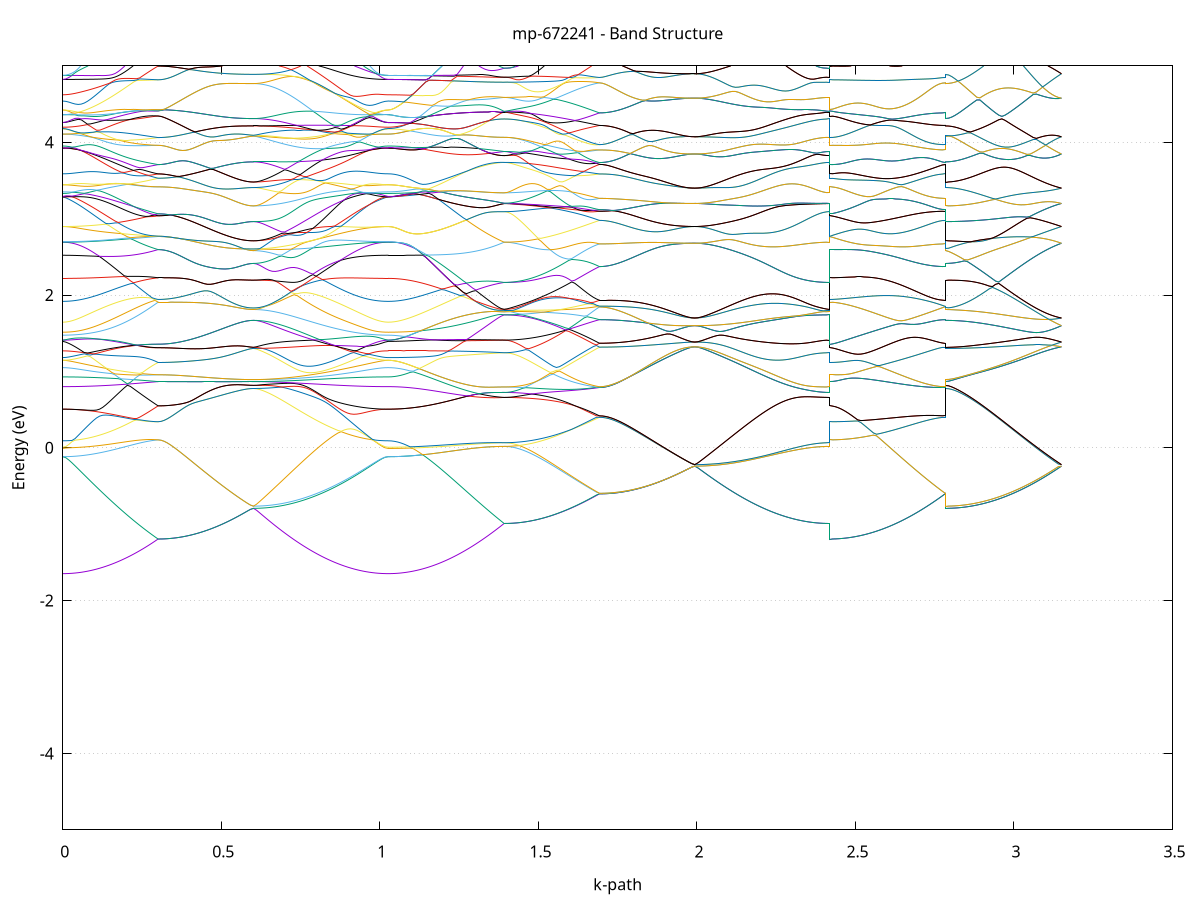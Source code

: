set title 'mp-672241 - Band Structure'
set xlabel 'k-path'
set ylabel 'Energy (eV)'
set grid y
set yrange [-5:5]
set terminal png size 800,600
set output 'mp-672241_bands_gnuplot.png'
plot '-' using 1:2 with lines notitle, '-' using 1:2 with lines notitle, '-' using 1:2 with lines notitle, '-' using 1:2 with lines notitle, '-' using 1:2 with lines notitle, '-' using 1:2 with lines notitle, '-' using 1:2 with lines notitle, '-' using 1:2 with lines notitle, '-' using 1:2 with lines notitle, '-' using 1:2 with lines notitle, '-' using 1:2 with lines notitle, '-' using 1:2 with lines notitle, '-' using 1:2 with lines notitle, '-' using 1:2 with lines notitle, '-' using 1:2 with lines notitle, '-' using 1:2 with lines notitle, '-' using 1:2 with lines notitle, '-' using 1:2 with lines notitle, '-' using 1:2 with lines notitle, '-' using 1:2 with lines notitle, '-' using 1:2 with lines notitle, '-' using 1:2 with lines notitle, '-' using 1:2 with lines notitle, '-' using 1:2 with lines notitle, '-' using 1:2 with lines notitle, '-' using 1:2 with lines notitle, '-' using 1:2 with lines notitle, '-' using 1:2 with lines notitle, '-' using 1:2 with lines notitle, '-' using 1:2 with lines notitle, '-' using 1:2 with lines notitle, '-' using 1:2 with lines notitle, '-' using 1:2 with lines notitle, '-' using 1:2 with lines notitle, '-' using 1:2 with lines notitle, '-' using 1:2 with lines notitle, '-' using 1:2 with lines notitle, '-' using 1:2 with lines notitle, '-' using 1:2 with lines notitle, '-' using 1:2 with lines notitle, '-' using 1:2 with lines notitle, '-' using 1:2 with lines notitle, '-' using 1:2 with lines notitle, '-' using 1:2 with lines notitle, '-' using 1:2 with lines notitle, '-' using 1:2 with lines notitle, '-' using 1:2 with lines notitle, '-' using 1:2 with lines notitle, '-' using 1:2 with lines notitle, '-' using 1:2 with lines notitle, '-' using 1:2 with lines notitle, '-' using 1:2 with lines notitle, '-' using 1:2 with lines notitle, '-' using 1:2 with lines notitle, '-' using 1:2 with lines notitle, '-' using 1:2 with lines notitle, '-' using 1:2 with lines notitle, '-' using 1:2 with lines notitle, '-' using 1:2 with lines notitle, '-' using 1:2 with lines notitle, '-' using 1:2 with lines notitle, '-' using 1:2 with lines notitle, '-' using 1:2 with lines notitle, '-' using 1:2 with lines notitle, '-' using 1:2 with lines notitle, '-' using 1:2 with lines notitle, '-' using 1:2 with lines notitle, '-' using 1:2 with lines notitle, '-' using 1:2 with lines notitle, '-' using 1:2 with lines notitle, '-' using 1:2 with lines notitle, '-' using 1:2 with lines notitle, '-' using 1:2 with lines notitle, '-' using 1:2 with lines notitle, '-' using 1:2 with lines notitle, '-' using 1:2 with lines notitle, '-' using 1:2 with lines notitle, '-' using 1:2 with lines notitle, '-' using 1:2 with lines notitle, '-' using 1:2 with lines notitle, '-' using 1:2 with lines notitle, '-' using 1:2 with lines notitle, '-' using 1:2 with lines notitle, '-' using 1:2 with lines notitle, '-' using 1:2 with lines notitle, '-' using 1:2 with lines notitle, '-' using 1:2 with lines notitle, '-' using 1:2 with lines notitle, '-' using 1:2 with lines notitle, '-' using 1:2 with lines notitle, '-' using 1:2 with lines notitle, '-' using 1:2 with lines notitle, '-' using 1:2 with lines notitle, '-' using 1:2 with lines notitle, '-' using 1:2 with lines notitle, '-' using 1:2 with lines notitle
0.000000 -23.867737
0.009696 -23.867737
0.019392 -23.867737
0.029088 -23.867737
0.038784 -23.867737
0.048480 -23.867637
0.058177 -23.867637
0.067873 -23.867637
0.077569 -23.867537
0.087265 -23.867537
0.096961 -23.867437
0.106657 -23.867437
0.116353 -23.867337
0.126049 -23.867237
0.135745 -23.867237
0.145441 -23.867137
0.155137 -23.867037
0.164834 -23.866937
0.174530 -23.866837
0.184226 -23.866737
0.193922 -23.866637
0.203618 -23.866537
0.213314 -23.866437
0.223010 -23.866337
0.232706 -23.866237
0.242402 -23.866137
0.252098 -23.866037
0.261795 -23.865937
0.271491 -23.865737
0.281187 -23.865637
0.290883 -23.865537
0.300579 -23.865437
0.300579 -23.865437
0.310275 -23.865437
0.319971 -23.865437
0.329667 -23.865437
0.339363 -23.865337
0.349059 -23.865337
0.358755 -23.865337
0.368452 -23.865337
0.378148 -23.865237
0.387844 -23.865237
0.397540 -23.865137
0.407236 -23.865137
0.416932 -23.865137
0.426628 -23.865037
0.436324 -23.864937
0.446020 -23.864937
0.455716 -23.864837
0.465412 -23.864737
0.475109 -23.864737
0.484805 -23.864637
0.494501 -23.864537
0.504197 -23.864437
0.513893 -23.864437
0.523589 -23.864337
0.533285 -23.864237
0.542981 -23.864137
0.552677 -23.864137
0.562373 -23.864037
0.572070 -23.863937
0.581766 -23.863937
0.591462 -23.863837
0.601158 -23.863837
0.601158 -23.863837
0.611043 -23.863837
0.620929 -23.863937
0.630815 -23.864037
0.640700 -23.864137
0.650586 -23.864337
0.660472 -23.864437
0.670357 -23.864537
0.680243 -23.864737
0.690129 -23.864837
0.700014 -23.864937
0.709900 -23.865137
0.719786 -23.865237
0.729671 -23.865337
0.739557 -23.865537
0.749442 -23.865637
0.759328 -23.865737
0.769214 -23.865937
0.779099 -23.866037
0.788985 -23.866137
0.798871 -23.866237
0.808756 -23.866437
0.818642 -23.866537
0.828528 -23.866637
0.838413 -23.866737
0.848299 -23.866837
0.858185 -23.866937
0.868070 -23.867037
0.877956 -23.867137
0.887842 -23.867137
0.897727 -23.867237
0.907613 -23.867337
0.917498 -23.867337
0.927384 -23.867437
0.937270 -23.867537
0.947155 -23.867537
0.957041 -23.867637
0.966927 -23.867637
0.976812 -23.867637
0.986698 -23.867737
0.996584 -23.867737
1.006469 -23.867737
1.016355 -23.867737
1.026241 -23.867737
1.026241 -23.867737
1.036126 -23.867737
1.046010 -23.867737
1.055895 -23.867737
1.065780 -23.867737
1.075665 -23.867637
1.085550 -23.867637
1.095435 -23.867637
1.105320 -23.867537
1.115205 -23.867537
1.125090 -23.867437
1.134975 -23.867337
1.144860 -23.867337
1.154745 -23.867237
1.164630 -23.867137
1.174515 -23.867037
1.184400 -23.866937
1.194285 -23.866937
1.204170 -23.866837
1.214055 -23.866737
1.223940 -23.866537
1.233824 -23.866437
1.243709 -23.866337
1.253594 -23.866237
1.263479 -23.866137
1.273364 -23.866037
1.283249 -23.865837
1.293134 -23.865737
1.303019 -23.865637
1.312904 -23.865437
1.322789 -23.865337
1.332674 -23.865237
1.342559 -23.865037
1.352444 -23.864937
1.362329 -23.864737
1.372214 -23.864637
1.382099 -23.864437
1.391984 -23.864337
1.391984 -23.864337
1.401680 -23.864337
1.411376 -23.864337
1.421072 -23.864337
1.430768 -23.864337
1.440464 -23.864237
1.450160 -23.864237
1.459856 -23.864237
1.469552 -23.864237
1.479249 -23.864237
1.488945 -23.864137
1.498641 -23.864137
1.508337 -23.864137
1.518033 -23.864037
1.527729 -23.864037
1.537425 -23.863937
1.547121 -23.863937
1.556817 -23.863837
1.566513 -23.863837
1.576209 -23.863737
1.585906 -23.863737
1.595602 -23.863637
1.605298 -23.863637
1.614994 -23.863537
1.624690 -23.863437
1.634386 -23.863437
1.644082 -23.863337
1.653778 -23.863337
1.663474 -23.863237
1.673170 -23.863137
1.682866 -23.863137
1.692563 -23.863037
1.692563 -23.863037
1.702259 -23.863037
1.711955 -23.863037
1.721651 -23.863037
1.731347 -23.863037
1.741043 -23.862937
1.750739 -23.862937
1.760435 -23.862937
1.770131 -23.862837
1.779827 -23.862837
1.789524 -23.862837
1.799220 -23.862737
1.808916 -23.862737
1.818612 -23.862637
1.828308 -23.862637
1.838004 -23.862537
1.847700 -23.862437
1.857396 -23.862437
1.867092 -23.862337
1.876788 -23.862237
1.886484 -23.862137
1.896181 -23.862137
1.905877 -23.862037
1.915573 -23.861937
1.925269 -23.861837
1.934965 -23.861737
1.944661 -23.861737
1.954357 -23.861637
1.964053 -23.861537
1.973749 -23.861537
1.983445 -23.861437
1.993141 -23.861437
1.993141 -23.861437
2.003027 -23.861437
2.012913 -23.861537
2.022798 -23.861637
2.032684 -23.861737
2.042570 -23.861837
2.052455 -23.861937
2.062341 -23.862037
2.072227 -23.862137
2.082112 -23.862237
2.091998 -23.862337
2.101884 -23.862437
2.111769 -23.862537
2.121655 -23.862637
2.131541 -23.862737
2.141426 -23.862837
2.151312 -23.862937
2.161197 -23.863037
2.171083 -23.863137
2.180969 -23.863137
2.190854 -23.863237
2.200740 -23.863337
2.210626 -23.863437
2.220511 -23.863537
2.230397 -23.863637
2.240283 -23.863637
2.250168 -23.863737
2.260054 -23.863837
2.269940 -23.863837
2.279825 -23.863937
2.289711 -23.863937
2.299596 -23.864037
2.309482 -23.864037
2.319368 -23.864137
2.329253 -23.864137
2.339139 -23.864237
2.349025 -23.864237
2.358910 -23.864237
2.368796 -23.864237
2.378682 -23.864337
2.388567 -23.864337
2.398453 -23.864337
2.408339 -23.864337
2.418224 -23.864337
2.418224 -23.865437
2.428109 -23.865437
2.437994 -23.865437
2.447879 -23.865437
2.457764 -23.865337
2.467649 -23.865337
2.477534 -23.865337
2.487419 -23.865337
2.497304 -23.865237
2.507189 -23.865237
2.517074 -23.865137
2.526959 -23.865137
2.536844 -23.865037
2.546729 -23.865037
2.556614 -23.864937
2.566498 -23.864837
2.576383 -23.864837
2.586268 -23.864737
2.596153 -23.864637
2.606038 -23.864537
2.615923 -23.864537
2.625808 -23.864437
2.635693 -23.864337
2.645578 -23.864237
2.655463 -23.864137
2.665348 -23.864037
2.675233 -23.863937
2.685118 -23.863837
2.695003 -23.863737
2.704888 -23.863637
2.714773 -23.863537
2.724658 -23.863437
2.734543 -23.863337
2.744428 -23.863237
2.754313 -23.863137
2.764197 -23.863137
2.774082 -23.863037
2.783967 -23.863037
2.783967 -23.863837
2.793852 -23.863837
2.803737 -23.863837
2.813622 -23.863837
2.823507 -23.863837
2.833392 -23.863837
2.843277 -23.863737
2.853162 -23.863737
2.863047 -23.863737
2.872932 -23.863637
2.882817 -23.863637
2.892702 -23.863637
2.902587 -23.863537
2.912472 -23.863537
2.922357 -23.863437
2.932242 -23.863337
2.942127 -23.863337
2.952012 -23.863237
2.961896 -23.863137
2.971781 -23.863137
2.981666 -23.863037
2.991551 -23.862937
3.001436 -23.862837
3.011321 -23.862837
3.021206 -23.862737
3.031091 -23.862637
3.040976 -23.862537
3.050861 -23.862437
3.060746 -23.862337
3.070631 -23.862237
3.080516 -23.862137
3.090401 -23.862037
3.100286 -23.861937
3.110171 -23.861837
3.120056 -23.861737
3.129941 -23.861637
3.139826 -23.861537
3.149710 -23.861437
e
0.000000 -23.862737
0.009696 -23.862737
0.019392 -23.862737
0.029088 -23.862737
0.038784 -23.862837
0.048480 -23.862837
0.058177 -23.862837
0.067873 -23.862937
0.077569 -23.862937
0.087265 -23.863037
0.096961 -23.863137
0.106657 -23.863237
0.116353 -23.863237
0.126049 -23.863337
0.135745 -23.863437
0.145441 -23.863537
0.155137 -23.863637
0.164834 -23.863737
0.174530 -23.863837
0.184226 -23.863937
0.193922 -23.864037
0.203618 -23.864237
0.213314 -23.864337
0.223010 -23.864437
0.232706 -23.864537
0.242402 -23.864637
0.252098 -23.864837
0.261795 -23.864937
0.271491 -23.865037
0.281187 -23.865137
0.290883 -23.865337
0.300579 -23.865437
0.300579 -23.865437
0.310275 -23.865437
0.319971 -23.865437
0.329667 -23.865437
0.339363 -23.865337
0.349059 -23.865337
0.358755 -23.865337
0.368452 -23.865337
0.378148 -23.865237
0.387844 -23.865237
0.397540 -23.865137
0.407236 -23.865137
0.416932 -23.865137
0.426628 -23.865037
0.436324 -23.864937
0.446020 -23.864937
0.455716 -23.864837
0.465412 -23.864737
0.475109 -23.864737
0.484805 -23.864637
0.494501 -23.864537
0.504197 -23.864437
0.513893 -23.864437
0.523589 -23.864337
0.533285 -23.864237
0.542981 -23.864137
0.552677 -23.864137
0.562373 -23.864037
0.572070 -23.863937
0.581766 -23.863937
0.591462 -23.863837
0.601158 -23.863837
0.601158 -23.863837
0.611043 -23.863837
0.620929 -23.863837
0.630815 -23.863837
0.640700 -23.863837
0.650586 -23.863837
0.660472 -23.863837
0.670357 -23.863837
0.680243 -23.863737
0.690129 -23.863737
0.700014 -23.863737
0.709900 -23.863737
0.719786 -23.863637
0.729671 -23.863637
0.739557 -23.863637
0.749442 -23.863637
0.759328 -23.863537
0.769214 -23.863537
0.779099 -23.863537
0.788985 -23.863437
0.798871 -23.863437
0.808756 -23.863337
0.818642 -23.863337
0.828528 -23.863337
0.838413 -23.863237
0.848299 -23.863237
0.858185 -23.863137
0.868070 -23.863137
0.877956 -23.863137
0.887842 -23.863037
0.897727 -23.863037
0.907613 -23.863037
0.917498 -23.862937
0.927384 -23.862937
0.937270 -23.862837
0.947155 -23.862837
0.957041 -23.862837
0.966927 -23.862837
0.976812 -23.862737
0.986698 -23.862737
0.996584 -23.862737
1.006469 -23.862737
1.016355 -23.862737
1.026241 -23.862737
1.026241 -23.862737
1.036126 -23.862737
1.046010 -23.862737
1.055895 -23.862737
1.065780 -23.862737
1.075665 -23.862637
1.085550 -23.862637
1.095435 -23.862637
1.105320 -23.862637
1.115205 -23.862637
1.125090 -23.862537
1.134975 -23.862537
1.144860 -23.862537
1.154745 -23.862437
1.164630 -23.862437
1.174515 -23.862437
1.184400 -23.862337
1.194285 -23.862337
1.204170 -23.862337
1.214055 -23.862237
1.223940 -23.862237
1.233824 -23.862137
1.243709 -23.862237
1.253594 -23.862437
1.263479 -23.862537
1.273364 -23.862637
1.283249 -23.862737
1.293134 -23.862937
1.303019 -23.863037
1.312904 -23.863137
1.322789 -23.863337
1.332674 -23.863437
1.342559 -23.863637
1.352444 -23.863737
1.362329 -23.863937
1.372214 -23.864037
1.382099 -23.864137
1.391984 -23.864337
1.391984 -23.864337
1.401680 -23.864337
1.411376 -23.864337
1.421072 -23.864337
1.430768 -23.864337
1.440464 -23.864237
1.450160 -23.864237
1.459856 -23.864237
1.469552 -23.864137
1.479249 -23.864137
1.488945 -23.864037
1.498641 -23.864037
1.508337 -23.863937
1.518033 -23.863937
1.527729 -23.863837
1.537425 -23.863837
1.547121 -23.863737
1.556817 -23.863637
1.566513 -23.863637
1.576209 -23.863537
1.585906 -23.863437
1.595602 -23.863337
1.605298 -23.863237
1.614994 -23.863137
1.624690 -23.863037
1.634386 -23.863037
1.644082 -23.862937
1.653778 -23.862837
1.663474 -23.862837
1.673170 -23.862937
1.682866 -23.862937
1.692563 -23.863037
1.692563 -23.863037
1.702259 -23.863037
1.711955 -23.863037
1.721651 -23.863037
1.731347 -23.863037
1.741043 -23.862937
1.750739 -23.862937
1.760435 -23.862937
1.770131 -23.862837
1.779827 -23.862837
1.789524 -23.862837
1.799220 -23.862737
1.808916 -23.862737
1.818612 -23.862637
1.828308 -23.862637
1.838004 -23.862537
1.847700 -23.862437
1.857396 -23.862437
1.867092 -23.862337
1.876788 -23.862237
1.886484 -23.862137
1.896181 -23.862137
1.905877 -23.862037
1.915573 -23.861937
1.925269 -23.861837
1.934965 -23.861737
1.944661 -23.861737
1.954357 -23.861637
1.964053 -23.861537
1.973749 -23.861537
1.983445 -23.861437
1.993141 -23.861437
1.993141 -23.861437
2.003027 -23.861437
2.012913 -23.861537
2.022798 -23.861637
2.032684 -23.861737
2.042570 -23.861837
2.052455 -23.861937
2.062341 -23.862037
2.072227 -23.862137
2.082112 -23.862237
2.091998 -23.862337
2.101884 -23.862437
2.111769 -23.862537
2.121655 -23.862637
2.131541 -23.862737
2.141426 -23.862837
2.151312 -23.862937
2.161197 -23.863037
2.171083 -23.863137
2.180969 -23.863137
2.190854 -23.863237
2.200740 -23.863337
2.210626 -23.863437
2.220511 -23.863537
2.230397 -23.863637
2.240283 -23.863637
2.250168 -23.863737
2.260054 -23.863837
2.269940 -23.863837
2.279825 -23.863937
2.289711 -23.863937
2.299596 -23.864037
2.309482 -23.864037
2.319368 -23.864137
2.329253 -23.864137
2.339139 -23.864237
2.349025 -23.864237
2.358910 -23.864237
2.368796 -23.864237
2.378682 -23.864337
2.388567 -23.864337
2.398453 -23.864337
2.408339 -23.864337
2.418224 -23.864337
2.418224 -23.865437
2.428109 -23.865437
2.437994 -23.865437
2.447879 -23.865437
2.457764 -23.865337
2.467649 -23.865337
2.477534 -23.865337
2.487419 -23.865337
2.497304 -23.865237
2.507189 -23.865237
2.517074 -23.865137
2.526959 -23.865137
2.536844 -23.865037
2.546729 -23.865037
2.556614 -23.864937
2.566498 -23.864837
2.576383 -23.864837
2.586268 -23.864737
2.596153 -23.864637
2.606038 -23.864537
2.615923 -23.864537
2.625808 -23.864437
2.635693 -23.864337
2.645578 -23.864237
2.655463 -23.864137
2.665348 -23.864037
2.675233 -23.863937
2.685118 -23.863837
2.695003 -23.863737
2.704888 -23.863637
2.714773 -23.863537
2.724658 -23.863437
2.734543 -23.863337
2.744428 -23.863237
2.754313 -23.863137
2.764197 -23.863137
2.774082 -23.863037
2.783967 -23.863037
2.783967 -23.863837
2.793852 -23.863837
2.803737 -23.863837
2.813622 -23.863837
2.823507 -23.863837
2.833392 -23.863837
2.843277 -23.863737
2.853162 -23.863737
2.863047 -23.863737
2.872932 -23.863637
2.882817 -23.863637
2.892702 -23.863637
2.902587 -23.863537
2.912472 -23.863537
2.922357 -23.863437
2.932242 -23.863337
2.942127 -23.863337
2.952012 -23.863237
2.961896 -23.863137
2.971781 -23.863137
2.981666 -23.863037
2.991551 -23.862937
3.001436 -23.862837
3.011321 -23.862837
3.021206 -23.862737
3.031091 -23.862637
3.040976 -23.862537
3.050861 -23.862437
3.060746 -23.862337
3.070631 -23.862237
3.080516 -23.862137
3.090401 -23.862037
3.100286 -23.861937
3.110171 -23.861837
3.120056 -23.861737
3.129941 -23.861637
3.139826 -23.861537
3.149710 -23.861437
e
0.000000 -23.862737
0.009696 -23.862737
0.019392 -23.862737
0.029088 -23.862737
0.038784 -23.862737
0.048480 -23.862737
0.058177 -23.862637
0.067873 -23.862637
0.077569 -23.862637
0.087265 -23.862637
0.096961 -23.862637
0.106657 -23.862637
0.116353 -23.862537
0.126049 -23.862537
0.135745 -23.862537
0.145441 -23.862537
0.155137 -23.862437
0.164834 -23.862437
0.174530 -23.862437
0.184226 -23.862337
0.193922 -23.862337
0.203618 -23.862337
0.213314 -23.862337
0.223010 -23.862237
0.232706 -23.862237
0.242402 -23.862237
0.252098 -23.862137
0.261795 -23.862137
0.271491 -23.862137
0.281187 -23.862037
0.290883 -23.862037
0.300579 -23.862037
0.300579 -23.862037
0.310275 -23.862037
0.319971 -23.862037
0.329667 -23.862037
0.339363 -23.862037
0.349059 -23.862037
0.358755 -23.862037
0.368452 -23.862037
0.378148 -23.862137
0.387844 -23.862137
0.397540 -23.862137
0.407236 -23.862137
0.416932 -23.862237
0.426628 -23.862237
0.436324 -23.862337
0.446020 -23.862337
0.455716 -23.862437
0.465412 -23.862437
0.475109 -23.862537
0.484805 -23.862537
0.494501 -23.862637
0.504197 -23.862637
0.513893 -23.862737
0.523589 -23.862837
0.533285 -23.862937
0.542981 -23.862937
0.552677 -23.863037
0.562373 -23.863137
0.572070 -23.863137
0.581766 -23.863237
0.591462 -23.863237
0.601158 -23.863237
0.601158 -23.863237
0.611043 -23.863237
0.620929 -23.863237
0.630815 -23.863237
0.640700 -23.863237
0.650586 -23.863237
0.660472 -23.863237
0.670357 -23.863237
0.680243 -23.863237
0.690129 -23.863237
0.700014 -23.863237
0.709900 -23.863237
0.719786 -23.863137
0.729671 -23.863137
0.739557 -23.863137
0.749442 -23.863137
0.759328 -23.863137
0.769214 -23.863137
0.779099 -23.863137
0.788985 -23.863037
0.798871 -23.863037
0.808756 -23.863037
0.818642 -23.863037
0.828528 -23.863037
0.838413 -23.862937
0.848299 -23.862937
0.858185 -23.862937
0.868070 -23.862937
0.877956 -23.862937
0.887842 -23.862837
0.897727 -23.862837
0.907613 -23.862837
0.917498 -23.862837
0.927384 -23.862837
0.937270 -23.862837
0.947155 -23.862737
0.957041 -23.862737
0.966927 -23.862737
0.976812 -23.862737
0.986698 -23.862737
0.996584 -23.862737
1.006469 -23.862737
1.016355 -23.862737
1.026241 -23.862737
1.026241 -23.862737
1.036126 -23.862737
1.046010 -23.862737
1.055895 -23.862737
1.065780 -23.862737
1.075665 -23.862637
1.085550 -23.862637
1.095435 -23.862637
1.105320 -23.862637
1.115205 -23.862637
1.125090 -23.862537
1.134975 -23.862537
1.144860 -23.862537
1.154745 -23.862437
1.164630 -23.862437
1.174515 -23.862437
1.184400 -23.862337
1.194285 -23.862337
1.204170 -23.862337
1.214055 -23.862237
1.223940 -23.862237
1.233824 -23.862137
1.243709 -23.862137
1.253594 -23.862037
1.263479 -23.862037
1.273364 -23.862037
1.283249 -23.861937
1.293134 -23.861937
1.303019 -23.861837
1.312904 -23.861837
1.322789 -23.861837
1.332674 -23.861837
1.342559 -23.861737
1.352444 -23.861737
1.362329 -23.861737
1.372214 -23.861737
1.382099 -23.861737
1.391984 -23.861737
1.391984 -23.861737
1.401680 -23.861737
1.411376 -23.861737
1.421072 -23.861737
1.430768 -23.861737
1.440464 -23.861737
1.450160 -23.861737
1.459856 -23.861837
1.469552 -23.861837
1.479249 -23.861837
1.488945 -23.861837
1.498641 -23.861937
1.508337 -23.861937
1.518033 -23.862037
1.527729 -23.862037
1.537425 -23.862137
1.547121 -23.862137
1.556817 -23.862137
1.566513 -23.862237
1.576209 -23.862337
1.585906 -23.862337
1.595602 -23.862437
1.605298 -23.862437
1.614994 -23.862537
1.624690 -23.862537
1.634386 -23.862637
1.644082 -23.862737
1.653778 -23.862737
1.663474 -23.862737
1.673170 -23.862637
1.682866 -23.862537
1.692563 -23.862437
1.692563 -23.862437
1.702259 -23.862437
1.711955 -23.862437
1.721651 -23.862437
1.731347 -23.862437
1.741043 -23.862337
1.750739 -23.862337
1.760435 -23.862337
1.770131 -23.862337
1.779827 -23.862337
1.789524 -23.862237
1.799220 -23.862237
1.808916 -23.862237
1.818612 -23.862137
1.828308 -23.862137
1.838004 -23.862137
1.847700 -23.862037
1.857396 -23.862037
1.867092 -23.861937
1.876788 -23.861937
1.886484 -23.861837
1.896181 -23.861837
1.905877 -23.861737
1.915573 -23.861737
1.925269 -23.861637
1.934965 -23.861637
1.944661 -23.861537
1.954357 -23.861537
1.964053 -23.861537
1.973749 -23.861437
1.983445 -23.861437
1.993141 -23.861437
1.993141 -23.861437
2.003027 -23.861437
2.012913 -23.861437
2.022798 -23.861437
2.032684 -23.861437
2.042570 -23.861437
2.052455 -23.861437
2.062341 -23.861437
2.072227 -23.861437
2.082112 -23.861437
2.091998 -23.861537
2.101884 -23.861537
2.111769 -23.861537
2.121655 -23.861537
2.131541 -23.861537
2.141426 -23.861537
2.151312 -23.861537
2.161197 -23.861537
2.171083 -23.861537
2.180969 -23.861537
2.190854 -23.861637
2.200740 -23.861637
2.210626 -23.861637
2.220511 -23.861637
2.230397 -23.861637
2.240283 -23.861637
2.250168 -23.861637
2.260054 -23.861637
2.269940 -23.861637
2.279825 -23.861637
2.289711 -23.861637
2.299596 -23.861637
2.309482 -23.861637
2.319368 -23.861737
2.329253 -23.861737
2.339139 -23.861737
2.349025 -23.861737
2.358910 -23.861737
2.368796 -23.861737
2.378682 -23.861737
2.388567 -23.861737
2.398453 -23.861737
2.408339 -23.861737
2.418224 -23.861737
2.418224 -23.862037
2.428109 -23.862037
2.437994 -23.862037
2.447879 -23.862037
2.457764 -23.862037
2.467649 -23.862037
2.477534 -23.861937
2.487419 -23.861937
2.497304 -23.861937
2.507189 -23.861937
2.517074 -23.861937
2.526959 -23.861937
2.536844 -23.861837
2.546729 -23.861837
2.556614 -23.861837
2.566498 -23.861837
2.576383 -23.861837
2.586268 -23.861737
2.596153 -23.861737
2.606038 -23.861737
2.615923 -23.861737
2.625808 -23.861737
2.635693 -23.861737
2.645578 -23.861737
2.655463 -23.861737
2.665348 -23.861737
2.675233 -23.861837
2.685118 -23.861837
2.695003 -23.861937
2.704888 -23.861937
2.714773 -23.862037
2.724658 -23.862137
2.734543 -23.862137
2.744428 -23.862237
2.754313 -23.862337
2.764197 -23.862337
2.774082 -23.862437
2.783967 -23.862437
2.783967 -23.863237
2.793852 -23.863237
2.803737 -23.863237
2.813622 -23.863237
2.823507 -23.863237
2.833392 -23.863237
2.843277 -23.863237
2.853162 -23.863137
2.863047 -23.863137
2.872932 -23.863137
2.882817 -23.863037
2.892702 -23.863037
2.902587 -23.862937
2.912472 -23.862937
2.922357 -23.862837
2.932242 -23.862837
2.942127 -23.862737
2.952012 -23.862637
2.961896 -23.862637
2.971781 -23.862537
2.981666 -23.862437
2.991551 -23.862337
3.001436 -23.862337
3.011321 -23.862237
3.021206 -23.862137
3.031091 -23.862037
3.040976 -23.861937
3.050861 -23.861837
3.060746 -23.861837
3.070631 -23.861737
3.080516 -23.861637
3.090401 -23.861537
3.100286 -23.861437
3.110171 -23.861337
3.120056 -23.861237
3.129941 -23.861237
3.139826 -23.861337
3.149710 -23.861437
e
0.000000 -23.861837
0.009696 -23.861837
0.019392 -23.861837
0.029088 -23.861837
0.038784 -23.861837
0.048480 -23.861837
0.058177 -23.861837
0.067873 -23.861837
0.077569 -23.861837
0.087265 -23.861737
0.096961 -23.861737
0.106657 -23.861737
0.116353 -23.861737
0.126049 -23.861737
0.135745 -23.861737
0.145441 -23.861737
0.155137 -23.861837
0.164834 -23.861837
0.174530 -23.861837
0.184226 -23.861837
0.193922 -23.861837
0.203618 -23.861837
0.213314 -23.861837
0.223010 -23.861837
0.232706 -23.861837
0.242402 -23.861837
0.252098 -23.861937
0.261795 -23.861937
0.271491 -23.861937
0.281187 -23.861937
0.290883 -23.862037
0.300579 -23.862037
0.300579 -23.862037
0.310275 -23.862037
0.319971 -23.862037
0.329667 -23.862037
0.339363 -23.862037
0.349059 -23.862037
0.358755 -23.862037
0.368452 -23.862037
0.378148 -23.862137
0.387844 -23.862137
0.397540 -23.862137
0.407236 -23.862137
0.416932 -23.862237
0.426628 -23.862237
0.436324 -23.862337
0.446020 -23.862337
0.455716 -23.862437
0.465412 -23.862437
0.475109 -23.862537
0.484805 -23.862537
0.494501 -23.862637
0.504197 -23.862637
0.513893 -23.862737
0.523589 -23.862837
0.533285 -23.862937
0.542981 -23.862937
0.552677 -23.863037
0.562373 -23.863137
0.572070 -23.863137
0.581766 -23.863237
0.591462 -23.863237
0.601158 -23.863237
0.601158 -23.863237
0.611043 -23.863237
0.620929 -23.863137
0.630815 -23.863037
0.640700 -23.862937
0.650586 -23.862937
0.660472 -23.862837
0.670357 -23.862737
0.680243 -23.862637
0.690129 -23.862537
0.700014 -23.862437
0.709900 -23.862337
0.719786 -23.862237
0.729671 -23.862237
0.739557 -23.862137
0.749442 -23.862137
0.759328 -23.862037
0.769214 -23.862037
0.779099 -23.861937
0.788985 -23.861937
0.798871 -23.861937
0.808756 -23.861837
0.818642 -23.861837
0.828528 -23.861837
0.838413 -23.861837
0.848299 -23.861837
0.858185 -23.861837
0.868070 -23.861737
0.877956 -23.861737
0.887842 -23.861737
0.897727 -23.861737
0.907613 -23.861737
0.917498 -23.861737
0.927384 -23.861737
0.937270 -23.861737
0.947155 -23.861737
0.957041 -23.861737
0.966927 -23.861837
0.976812 -23.861837
0.986698 -23.861837
0.996584 -23.861837
1.006469 -23.861837
1.016355 -23.861837
1.026241 -23.861837
1.026241 -23.861837
1.036126 -23.861837
1.046010 -23.861837
1.055895 -23.861837
1.065780 -23.861837
1.075665 -23.861737
1.085550 -23.861737
1.095435 -23.861737
1.105320 -23.861737
1.115205 -23.861737
1.125090 -23.861737
1.134975 -23.861637
1.144860 -23.861637
1.154745 -23.861637
1.164630 -23.861537
1.174515 -23.861537
1.184400 -23.861637
1.194285 -23.861737
1.204170 -23.861837
1.214055 -23.861937
1.223940 -23.862037
1.233824 -23.862137
1.243709 -23.862137
1.253594 -23.862037
1.263479 -23.862037
1.273364 -23.862037
1.283249 -23.861937
1.293134 -23.861937
1.303019 -23.861837
1.312904 -23.861837
1.322789 -23.861837
1.332674 -23.861837
1.342559 -23.861737
1.352444 -23.861737
1.362329 -23.861737
1.372214 -23.861737
1.382099 -23.861737
1.391984 -23.861737
1.391984 -23.861737
1.401680 -23.861737
1.411376 -23.861737
1.421072 -23.861737
1.430768 -23.861637
1.440464 -23.861637
1.450160 -23.861637
1.459856 -23.861637
1.469552 -23.861537
1.479249 -23.861537
1.488945 -23.861437
1.498641 -23.861437
1.508337 -23.861437
1.518033 -23.861337
1.527729 -23.861237
1.537425 -23.861237
1.547121 -23.861137
1.556817 -23.861137
1.566513 -23.861237
1.576209 -23.861337
1.585906 -23.861437
1.595602 -23.861537
1.605298 -23.861537
1.614994 -23.861637
1.624690 -23.861737
1.634386 -23.861837
1.644082 -23.861937
1.653778 -23.862037
1.663474 -23.862137
1.673170 -23.862237
1.682866 -23.862337
1.692563 -23.862437
1.692563 -23.862437
1.702259 -23.862437
1.711955 -23.862437
1.721651 -23.862437
1.731347 -23.862437
1.741043 -23.862337
1.750739 -23.862337
1.760435 -23.862337
1.770131 -23.862337
1.779827 -23.862337
1.789524 -23.862237
1.799220 -23.862237
1.808916 -23.862237
1.818612 -23.862137
1.828308 -23.862137
1.838004 -23.862137
1.847700 -23.862037
1.857396 -23.862037
1.867092 -23.861937
1.876788 -23.861937
1.886484 -23.861837
1.896181 -23.861837
1.905877 -23.861737
1.915573 -23.861737
1.925269 -23.861637
1.934965 -23.861637
1.944661 -23.861537
1.954357 -23.861537
1.964053 -23.861537
1.973749 -23.861437
1.983445 -23.861437
1.993141 -23.861437
1.993141 -23.861437
2.003027 -23.861437
2.012913 -23.861437
2.022798 -23.861437
2.032684 -23.861437
2.042570 -23.861437
2.052455 -23.861437
2.062341 -23.861437
2.072227 -23.861437
2.082112 -23.861437
2.091998 -23.861537
2.101884 -23.861537
2.111769 -23.861537
2.121655 -23.861537
2.131541 -23.861537
2.141426 -23.861537
2.151312 -23.861537
2.161197 -23.861537
2.171083 -23.861537
2.180969 -23.861537
2.190854 -23.861637
2.200740 -23.861637
2.210626 -23.861637
2.220511 -23.861637
2.230397 -23.861637
2.240283 -23.861637
2.250168 -23.861637
2.260054 -23.861637
2.269940 -23.861637
2.279825 -23.861637
2.289711 -23.861637
2.299596 -23.861637
2.309482 -23.861637
2.319368 -23.861737
2.329253 -23.861737
2.339139 -23.861737
2.349025 -23.861737
2.358910 -23.861737
2.368796 -23.861737
2.378682 -23.861737
2.388567 -23.861737
2.398453 -23.861737
2.408339 -23.861737
2.418224 -23.861737
2.418224 -23.862037
2.428109 -23.862037
2.437994 -23.862037
2.447879 -23.862037
2.457764 -23.862037
2.467649 -23.862037
2.477534 -23.861937
2.487419 -23.861937
2.497304 -23.861937
2.507189 -23.861937
2.517074 -23.861937
2.526959 -23.861937
2.536844 -23.861837
2.546729 -23.861837
2.556614 -23.861837
2.566498 -23.861837
2.576383 -23.861837
2.586268 -23.861737
2.596153 -23.861737
2.606038 -23.861737
2.615923 -23.861737
2.625808 -23.861737
2.635693 -23.861737
2.645578 -23.861737
2.655463 -23.861737
2.665348 -23.861737
2.675233 -23.861837
2.685118 -23.861837
2.695003 -23.861937
2.704888 -23.861937
2.714773 -23.862037
2.724658 -23.862137
2.734543 -23.862137
2.744428 -23.862237
2.754313 -23.862337
2.764197 -23.862337
2.774082 -23.862437
2.783967 -23.862437
2.783967 -23.863237
2.793852 -23.863237
2.803737 -23.863237
2.813622 -23.863237
2.823507 -23.863237
2.833392 -23.863237
2.843277 -23.863237
2.853162 -23.863137
2.863047 -23.863137
2.872932 -23.863137
2.882817 -23.863037
2.892702 -23.863037
2.902587 -23.862937
2.912472 -23.862937
2.922357 -23.862837
2.932242 -23.862837
2.942127 -23.862737
2.952012 -23.862637
2.961896 -23.862637
2.971781 -23.862537
2.981666 -23.862437
2.991551 -23.862337
3.001436 -23.862337
3.011321 -23.862237
3.021206 -23.862137
3.031091 -23.862037
3.040976 -23.861937
3.050861 -23.861837
3.060746 -23.861837
3.070631 -23.861737
3.080516 -23.861637
3.090401 -23.861537
3.100286 -23.861437
3.110171 -23.861337
3.120056 -23.861237
3.129941 -23.861237
3.139826 -23.861337
3.149710 -23.861437
e
0.000000 -23.860937
0.009696 -23.860937
0.019392 -23.860837
0.029088 -23.860837
0.038784 -23.860837
0.048480 -23.860837
0.058177 -23.860837
0.067873 -23.860837
0.077569 -23.860737
0.087265 -23.860737
0.096961 -23.860737
0.106657 -23.860637
0.116353 -23.860637
0.126049 -23.860537
0.135745 -23.860537
0.145441 -23.860437
0.155137 -23.860337
0.164834 -23.860337
0.174530 -23.860237
0.184226 -23.860237
0.193922 -23.860137
0.203618 -23.860037
0.213314 -23.859937
0.223010 -23.859937
0.232706 -23.859837
0.242402 -23.859737
0.252098 -23.859637
0.261795 -23.859637
0.271491 -23.859537
0.281187 -23.859437
0.290883 -23.859437
0.300579 -23.859337
0.300579 -23.859337
0.310275 -23.859337
0.319971 -23.859337
0.329667 -23.859337
0.339363 -23.859337
0.349059 -23.859337
0.358755 -23.859337
0.368452 -23.859337
0.378148 -23.859337
0.387844 -23.859337
0.397540 -23.859337
0.407236 -23.859337
0.416932 -23.859337
0.426628 -23.859337
0.436324 -23.859337
0.446020 -23.859337
0.455716 -23.859237
0.465412 -23.859237
0.475109 -23.859237
0.484805 -23.859237
0.494501 -23.859237
0.504197 -23.859237
0.513893 -23.859137
0.523589 -23.859137
0.533285 -23.859137
0.542981 -23.859137
0.552677 -23.859137
0.562373 -23.859037
0.572070 -23.859037
0.581766 -23.859037
0.591462 -23.859037
0.601158 -23.859037
0.601158 -23.859037
0.611043 -23.859037
0.620929 -23.859037
0.630815 -23.859137
0.640700 -23.859137
0.650586 -23.859237
0.660472 -23.859237
0.670357 -23.859337
0.680243 -23.859337
0.690129 -23.859437
0.700014 -23.859437
0.709900 -23.859537
0.719786 -23.859637
0.729671 -23.859637
0.739557 -23.859737
0.749442 -23.859737
0.759328 -23.859837
0.769214 -23.859937
0.779099 -23.859937
0.788985 -23.860037
0.798871 -23.860037
0.808756 -23.860137
0.818642 -23.860137
0.828528 -23.860237
0.838413 -23.860237
0.848299 -23.860337
0.858185 -23.860437
0.868070 -23.860437
0.877956 -23.860437
0.887842 -23.860537
0.897727 -23.860537
0.907613 -23.860637
0.917498 -23.860637
0.927384 -23.860737
0.937270 -23.860737
0.947155 -23.860737
0.957041 -23.860837
0.966927 -23.860837
0.976812 -23.860837
0.986698 -23.860837
0.996584 -23.860837
1.006469 -23.860837
1.016355 -23.860937
1.026241 -23.860937
1.026241 -23.860937
1.036126 -23.860937
1.046010 -23.860937
1.055895 -23.860937
1.065780 -23.860937
1.075665 -23.860937
1.085550 -23.861037
1.095435 -23.861037
1.105320 -23.861137
1.115205 -23.861137
1.125090 -23.861237
1.134975 -23.861237
1.144860 -23.861337
1.154745 -23.861437
1.164630 -23.861437
1.174515 -23.861537
1.184400 -23.861537
1.194285 -23.861437
1.204170 -23.861437
1.214055 -23.861437
1.223940 -23.861337
1.233824 -23.861337
1.243709 -23.861237
1.253594 -23.861237
1.263479 -23.861237
1.273364 -23.861137
1.283249 -23.861137
1.293134 -23.861037
1.303019 -23.861037
1.312904 -23.860937
1.322789 -23.860937
1.332674 -23.860837
1.342559 -23.860737
1.352444 -23.860737
1.362329 -23.860637
1.372214 -23.860637
1.382099 -23.860537
1.391984 -23.860537
1.391984 -23.860537
1.401680 -23.860537
1.411376 -23.860537
1.421072 -23.860537
1.430768 -23.860537
1.440464 -23.860537
1.450160 -23.860637
1.459856 -23.860637
1.469552 -23.860637
1.479249 -23.860737
1.488945 -23.860737
1.498641 -23.860837
1.508337 -23.860837
1.518033 -23.860937
1.527729 -23.860937
1.537425 -23.861037
1.547121 -23.861137
1.556817 -23.861037
1.566513 -23.861037
1.576209 -23.860937
1.585906 -23.860837
1.595602 -23.860837
1.605298 -23.860737
1.614994 -23.860637
1.624690 -23.860537
1.634386 -23.860437
1.644082 -23.860337
1.653778 -23.860237
1.663474 -23.860237
1.673170 -23.860137
1.682866 -23.860037
1.692563 -23.859937
1.692563 -23.859937
1.702259 -23.859937
1.711955 -23.859937
1.721651 -23.859937
1.731347 -23.859937
1.741043 -23.859937
1.750739 -23.859937
1.760435 -23.860037
1.770131 -23.860037
1.779827 -23.860037
1.789524 -23.860037
1.799220 -23.860137
1.808916 -23.860137
1.818612 -23.860137
1.828308 -23.860237
1.838004 -23.860237
1.847700 -23.860337
1.857396 -23.860337
1.867092 -23.860337
1.876788 -23.860437
1.886484 -23.860437
1.896181 -23.860537
1.905877 -23.860537
1.915573 -23.860637
1.925269 -23.860637
1.934965 -23.860737
1.944661 -23.860737
1.954357 -23.860837
1.964053 -23.860837
1.973749 -23.860837
1.983445 -23.860937
1.993141 -23.860937
1.993141 -23.860937
2.003027 -23.860937
2.012913 -23.860937
2.022798 -23.860937
2.032684 -23.860937
2.042570 -23.860937
2.052455 -23.860837
2.062341 -23.860837
2.072227 -23.860837
2.082112 -23.860837
2.091998 -23.860837
2.101884 -23.860837
2.111769 -23.860837
2.121655 -23.860837
2.131541 -23.860737
2.141426 -23.860737
2.151312 -23.860737
2.161197 -23.860737
2.171083 -23.860737
2.180969 -23.860737
2.190854 -23.860737
2.200740 -23.860637
2.210626 -23.860637
2.220511 -23.860637
2.230397 -23.860637
2.240283 -23.860637
2.250168 -23.860637
2.260054 -23.860637
2.269940 -23.860637
2.279825 -23.860637
2.289711 -23.860537
2.299596 -23.860537
2.309482 -23.860537
2.319368 -23.860537
2.329253 -23.860537
2.339139 -23.860537
2.349025 -23.860537
2.358910 -23.860537
2.368796 -23.860537
2.378682 -23.860537
2.388567 -23.860537
2.398453 -23.860537
2.408339 -23.860537
2.418224 -23.860537
2.418224 -23.859337
2.428109 -23.859337
2.437994 -23.859337
2.447879 -23.859337
2.457764 -23.859337
2.467649 -23.859337
2.477534 -23.859437
2.487419 -23.859437
2.497304 -23.859437
2.507189 -23.859537
2.517074 -23.859537
2.526959 -23.859537
2.536844 -23.859637
2.546729 -23.859637
2.556614 -23.859637
2.566498 -23.859737
2.576383 -23.859737
2.586268 -23.859837
2.596153 -23.859837
2.606038 -23.859937
2.615923 -23.859937
2.625808 -23.860037
2.635693 -23.860037
2.645578 -23.860037
2.655463 -23.860037
2.665348 -23.860137
2.675233 -23.860137
2.685118 -23.860137
2.695003 -23.860037
2.704888 -23.860037
2.714773 -23.860037
2.724658 -23.860037
2.734543 -23.860037
2.744428 -23.859937
2.754313 -23.859937
2.764197 -23.859937
2.774082 -23.859937
2.783967 -23.859937
2.783967 -23.859037
2.793852 -23.859037
2.803737 -23.859037
2.813622 -23.859037
2.823507 -23.859037
2.833392 -23.859037
2.843277 -23.859137
2.853162 -23.859137
2.863047 -23.859137
2.872932 -23.859237
2.882817 -23.859237
2.892702 -23.859237
2.902587 -23.859337
2.912472 -23.859337
2.922357 -23.859437
2.932242 -23.859537
2.942127 -23.859537
2.952012 -23.859637
2.961896 -23.859737
2.971781 -23.859737
2.981666 -23.859837
2.991551 -23.859937
3.001436 -23.860037
3.011321 -23.860037
3.021206 -23.860137
3.031091 -23.860237
3.040976 -23.860337
3.050861 -23.860437
3.060746 -23.860537
3.070631 -23.860637
3.080516 -23.860737
3.090401 -23.860837
3.100286 -23.860937
3.110171 -23.861037
3.120056 -23.861137
3.129941 -23.861137
3.139826 -23.861037
3.149710 -23.860937
e
0.000000 -23.859237
0.009696 -23.859237
0.019392 -23.859237
0.029088 -23.859237
0.038784 -23.859237
0.048480 -23.859237
0.058177 -23.859237
0.067873 -23.859137
0.077569 -23.859137
0.087265 -23.859137
0.096961 -23.859137
0.106657 -23.859137
0.116353 -23.859137
0.126049 -23.859037
0.135745 -23.859037
0.145441 -23.859037
0.155137 -23.859037
0.164834 -23.859037
0.174530 -23.859037
0.184226 -23.859037
0.193922 -23.859037
0.203618 -23.859037
0.213314 -23.859037
0.223010 -23.859037
0.232706 -23.859037
0.242402 -23.859037
0.252098 -23.859037
0.261795 -23.859137
0.271491 -23.859137
0.281187 -23.859237
0.290883 -23.859237
0.300579 -23.859337
0.300579 -23.859337
0.310275 -23.859337
0.319971 -23.859337
0.329667 -23.859337
0.339363 -23.859337
0.349059 -23.859337
0.358755 -23.859337
0.368452 -23.859337
0.378148 -23.859337
0.387844 -23.859337
0.397540 -23.859337
0.407236 -23.859337
0.416932 -23.859337
0.426628 -23.859337
0.436324 -23.859337
0.446020 -23.859337
0.455716 -23.859237
0.465412 -23.859237
0.475109 -23.859237
0.484805 -23.859237
0.494501 -23.859237
0.504197 -23.859237
0.513893 -23.859137
0.523589 -23.859137
0.533285 -23.859137
0.542981 -23.859137
0.552677 -23.859137
0.562373 -23.859037
0.572070 -23.859037
0.581766 -23.859037
0.591462 -23.859037
0.601158 -23.859037
0.601158 -23.859037
0.611043 -23.859037
0.620929 -23.859037
0.630815 -23.859037
0.640700 -23.859037
0.650586 -23.858937
0.660472 -23.858937
0.670357 -23.858937
0.680243 -23.858837
0.690129 -23.858837
0.700014 -23.858837
0.709900 -23.858737
0.719786 -23.858737
0.729671 -23.858637
0.739557 -23.858737
0.749442 -23.858737
0.759328 -23.858737
0.769214 -23.858737
0.779099 -23.858737
0.788985 -23.858837
0.798871 -23.858837
0.808756 -23.858837
0.818642 -23.858837
0.828528 -23.858937
0.838413 -23.858937
0.848299 -23.858937
0.858185 -23.858937
0.868070 -23.859037
0.877956 -23.859037
0.887842 -23.859037
0.897727 -23.859037
0.907613 -23.859037
0.917498 -23.859137
0.927384 -23.859137
0.937270 -23.859137
0.947155 -23.859137
0.957041 -23.859137
0.966927 -23.859137
0.976812 -23.859237
0.986698 -23.859237
0.996584 -23.859237
1.006469 -23.859237
1.016355 -23.859237
1.026241 -23.859237
1.026241 -23.859237
1.036126 -23.859237
1.046010 -23.859237
1.055895 -23.859237
1.065780 -23.859237
1.075665 -23.859237
1.085550 -23.859237
1.095435 -23.859237
1.105320 -23.859337
1.115205 -23.859337
1.125090 -23.859337
1.134975 -23.859337
1.144860 -23.859437
1.154745 -23.859437
1.164630 -23.859437
1.174515 -23.859437
1.184400 -23.859537
1.194285 -23.859537
1.204170 -23.859537
1.214055 -23.859637
1.223940 -23.859637
1.233824 -23.859737
1.243709 -23.859737
1.253594 -23.859837
1.263479 -23.859837
1.273364 -23.859837
1.283249 -23.859937
1.293134 -23.859937
1.303019 -23.860037
1.312904 -23.860037
1.322789 -23.860137
1.332674 -23.860237
1.342559 -23.860237
1.352444 -23.860337
1.362329 -23.860337
1.372214 -23.860437
1.382099 -23.860437
1.391984 -23.860537
1.391984 -23.860537
1.401680 -23.860537
1.411376 -23.860537
1.421072 -23.860537
1.430768 -23.860537
1.440464 -23.860437
1.450160 -23.860437
1.459856 -23.860437
1.469552 -23.860437
1.479249 -23.860337
1.488945 -23.860337
1.498641 -23.860337
1.508337 -23.860237
1.518033 -23.860237
1.527729 -23.860237
1.537425 -23.860137
1.547121 -23.860137
1.556817 -23.860037
1.566513 -23.860037
1.576209 -23.859937
1.585906 -23.859937
1.595602 -23.859837
1.605298 -23.859837
1.614994 -23.859737
1.624690 -23.859737
1.634386 -23.859637
1.644082 -23.859637
1.653778 -23.859537
1.663474 -23.859637
1.673170 -23.859737
1.682866 -23.859837
1.692563 -23.859937
1.692563 -23.859937
1.702259 -23.859937
1.711955 -23.859937
1.721651 -23.859937
1.731347 -23.859937
1.741043 -23.859937
1.750739 -23.859937
1.760435 -23.860037
1.770131 -23.860037
1.779827 -23.860037
1.789524 -23.860037
1.799220 -23.860137
1.808916 -23.860137
1.818612 -23.860137
1.828308 -23.860237
1.838004 -23.860237
1.847700 -23.860337
1.857396 -23.860337
1.867092 -23.860337
1.876788 -23.860437
1.886484 -23.860437
1.896181 -23.860537
1.905877 -23.860537
1.915573 -23.860637
1.925269 -23.860637
1.934965 -23.860737
1.944661 -23.860737
1.954357 -23.860837
1.964053 -23.860837
1.973749 -23.860837
1.983445 -23.860937
1.993141 -23.860937
1.993141 -23.860937
2.003027 -23.860937
2.012913 -23.860937
2.022798 -23.860937
2.032684 -23.860937
2.042570 -23.860937
2.052455 -23.860837
2.062341 -23.860837
2.072227 -23.860837
2.082112 -23.860837
2.091998 -23.860837
2.101884 -23.860837
2.111769 -23.860837
2.121655 -23.860837
2.131541 -23.860737
2.141426 -23.860737
2.151312 -23.860737
2.161197 -23.860737
2.171083 -23.860737
2.180969 -23.860737
2.190854 -23.860737
2.200740 -23.860637
2.210626 -23.860637
2.220511 -23.860637
2.230397 -23.860637
2.240283 -23.860637
2.250168 -23.860637
2.260054 -23.860637
2.269940 -23.860637
2.279825 -23.860637
2.289711 -23.860537
2.299596 -23.860537
2.309482 -23.860537
2.319368 -23.860537
2.329253 -23.860537
2.339139 -23.860537
2.349025 -23.860537
2.358910 -23.860537
2.368796 -23.860537
2.378682 -23.860537
2.388567 -23.860537
2.398453 -23.860537
2.408339 -23.860537
2.418224 -23.860537
2.418224 -23.859337
2.428109 -23.859337
2.437994 -23.859337
2.447879 -23.859337
2.457764 -23.859337
2.467649 -23.859337
2.477534 -23.859437
2.487419 -23.859437
2.497304 -23.859437
2.507189 -23.859537
2.517074 -23.859537
2.526959 -23.859537
2.536844 -23.859637
2.546729 -23.859637
2.556614 -23.859637
2.566498 -23.859737
2.576383 -23.859737
2.586268 -23.859837
2.596153 -23.859837
2.606038 -23.859937
2.615923 -23.859937
2.625808 -23.860037
2.635693 -23.860037
2.645578 -23.860037
2.655463 -23.860037
2.665348 -23.860137
2.675233 -23.860137
2.685118 -23.860137
2.695003 -23.860137
2.704888 -23.860037
2.714773 -23.860037
2.724658 -23.860037
2.734543 -23.860037
2.744428 -23.859937
2.754313 -23.859937
2.764197 -23.859937
2.774082 -23.859937
2.783967 -23.859937
2.783967 -23.859037
2.793852 -23.859037
2.803737 -23.859037
2.813622 -23.859037
2.823507 -23.859037
2.833392 -23.859037
2.843277 -23.859137
2.853162 -23.859137
2.863047 -23.859137
2.872932 -23.859237
2.882817 -23.859237
2.892702 -23.859237
2.902587 -23.859337
2.912472 -23.859337
2.922357 -23.859437
2.932242 -23.859537
2.942127 -23.859537
2.952012 -23.859637
2.961896 -23.859737
2.971781 -23.859737
2.981666 -23.859837
2.991551 -23.859937
3.001436 -23.860037
3.011321 -23.860037
3.021206 -23.860137
3.031091 -23.860237
3.040976 -23.860337
3.050861 -23.860437
3.060746 -23.860537
3.070631 -23.860637
3.080516 -23.860737
3.090401 -23.860837
3.100286 -23.860937
3.110171 -23.861037
3.120056 -23.861137
3.129941 -23.861137
3.139826 -23.861037
3.149710 -23.860937
e
0.000000 -23.857137
0.009696 -23.857137
0.019392 -23.857137
0.029088 -23.857137
0.038784 -23.857137
0.048480 -23.857137
0.058177 -23.857237
0.067873 -23.857237
0.077569 -23.857237
0.087265 -23.857237
0.096961 -23.857337
0.106657 -23.857337
0.116353 -23.857437
0.126049 -23.857437
0.135745 -23.857537
0.145441 -23.857537
0.155137 -23.857537
0.164834 -23.857637
0.174530 -23.857637
0.184226 -23.857737
0.193922 -23.857737
0.203618 -23.857837
0.213314 -23.857837
0.223010 -23.857837
0.232706 -23.857937
0.242402 -23.857937
0.252098 -23.857937
0.261795 -23.857937
0.271491 -23.857937
0.281187 -23.857937
0.290883 -23.857937
0.300579 -23.857937
0.300579 -23.857937
0.310275 -23.857937
0.319971 -23.857937
0.329667 -23.857937
0.339363 -23.857937
0.349059 -23.857937
0.358755 -23.857937
0.368452 -23.857937
0.378148 -23.857937
0.387844 -23.858037
0.397540 -23.858037
0.407236 -23.858037
0.416932 -23.858037
0.426628 -23.858037
0.436324 -23.858137
0.446020 -23.858137
0.455716 -23.858137
0.465412 -23.858137
0.475109 -23.858237
0.484805 -23.858237
0.494501 -23.858237
0.504197 -23.858337
0.513893 -23.858337
0.523589 -23.858337
0.533285 -23.858437
0.542981 -23.858437
0.552677 -23.858437
0.562373 -23.858537
0.572070 -23.858537
0.581766 -23.858537
0.591462 -23.858537
0.601158 -23.858537
0.601158 -23.858537
0.611043 -23.858537
0.620929 -23.858537
0.630815 -23.858537
0.640700 -23.858537
0.650586 -23.858537
0.660472 -23.858537
0.670357 -23.858537
0.680243 -23.858637
0.690129 -23.858637
0.700014 -23.858637
0.709900 -23.858637
0.719786 -23.858637
0.729671 -23.858637
0.739557 -23.858537
0.749442 -23.858537
0.759328 -23.858437
0.769214 -23.858337
0.779099 -23.858337
0.788985 -23.858237
0.798871 -23.858137
0.808756 -23.858137
0.818642 -23.858037
0.828528 -23.857937
0.838413 -23.857937
0.848299 -23.857837
0.858185 -23.857737
0.868070 -23.857637
0.877956 -23.857637
0.887842 -23.857537
0.897727 -23.857537
0.907613 -23.857437
0.917498 -23.857437
0.927384 -23.857337
0.937270 -23.857337
0.947155 -23.857237
0.957041 -23.857237
0.966927 -23.857237
0.976812 -23.857137
0.986698 -23.857137
0.996584 -23.857137
1.006469 -23.857137
1.016355 -23.857137
1.026241 -23.857137
1.026241 -23.857137
1.036126 -23.857137
1.046010 -23.857137
1.055895 -23.857137
1.065780 -23.857137
1.075665 -23.857137
1.085550 -23.857137
1.095435 -23.857237
1.105320 -23.857237
1.115205 -23.857237
1.125090 -23.857237
1.134975 -23.857337
1.144860 -23.857337
1.154745 -23.857337
1.164630 -23.857437
1.174515 -23.857437
1.184400 -23.857437
1.194285 -23.857537
1.204170 -23.857537
1.214055 -23.857637
1.223940 -23.857637
1.233824 -23.857737
1.243709 -23.857737
1.253594 -23.857737
1.263479 -23.857837
1.273364 -23.857837
1.283249 -23.857937
1.293134 -23.857937
1.303019 -23.857937
1.312904 -23.858037
1.322789 -23.858037
1.332674 -23.858037
1.342559 -23.858037
1.352444 -23.858137
1.362329 -23.858137
1.372214 -23.858137
1.382099 -23.858137
1.391984 -23.858137
1.391984 -23.858137
1.401680 -23.858137
1.411376 -23.858137
1.421072 -23.858137
1.430768 -23.858137
1.440464 -23.858237
1.450160 -23.858237
1.459856 -23.858237
1.469552 -23.858237
1.479249 -23.858337
1.488945 -23.858337
1.498641 -23.858437
1.508337 -23.858437
1.518033 -23.858537
1.527729 -23.858537
1.537425 -23.858637
1.547121 -23.858737
1.556817 -23.858737
1.566513 -23.858837
1.576209 -23.858937
1.585906 -23.858937
1.595602 -23.859037
1.605298 -23.859137
1.614994 -23.859237
1.624690 -23.859337
1.634386 -23.859437
1.644082 -23.859437
1.653778 -23.859537
1.663474 -23.859437
1.673170 -23.859437
1.682866 -23.859337
1.692563 -23.859337
1.692563 -23.859337
1.702259 -23.859337
1.711955 -23.859337
1.721651 -23.859337
1.731347 -23.859337
1.741043 -23.859337
1.750739 -23.859437
1.760435 -23.859437
1.770131 -23.859437
1.779827 -23.859537
1.789524 -23.859537
1.799220 -23.859537
1.808916 -23.859637
1.818612 -23.859737
1.828308 -23.859737
1.838004 -23.859837
1.847700 -23.859837
1.857396 -23.859937
1.867092 -23.860037
1.876788 -23.860037
1.886484 -23.860137
1.896181 -23.860237
1.905877 -23.860337
1.915573 -23.860437
1.925269 -23.860437
1.934965 -23.860537
1.944661 -23.860637
1.954357 -23.860737
1.964053 -23.860837
1.973749 -23.860837
1.983445 -23.860937
1.993141 -23.860937
1.993141 -23.860937
2.003027 -23.860837
2.012913 -23.860837
2.022798 -23.860737
2.032684 -23.860637
2.042570 -23.860537
2.052455 -23.860437
2.062341 -23.860337
2.072227 -23.860237
2.082112 -23.860137
2.091998 -23.860037
2.101884 -23.859937
2.111769 -23.859837
2.121655 -23.859737
2.131541 -23.859637
2.141426 -23.859537
2.151312 -23.859437
2.161197 -23.859337
2.171083 -23.859337
2.180969 -23.859237
2.190854 -23.859137
2.200740 -23.859037
2.210626 -23.858937
2.220511 -23.858937
2.230397 -23.858837
2.240283 -23.858737
2.250168 -23.858737
2.260054 -23.858637
2.269940 -23.858537
2.279825 -23.858537
2.289711 -23.858437
2.299596 -23.858437
2.309482 -23.858337
2.319368 -23.858337
2.329253 -23.858337
2.339139 -23.858237
2.349025 -23.858237
2.358910 -23.858237
2.368796 -23.858237
2.378682 -23.858137
2.388567 -23.858137
2.398453 -23.858137
2.408339 -23.858137
2.418224 -23.858137
2.418224 -23.857937
2.428109 -23.857937
2.437994 -23.857937
2.447879 -23.857937
2.457764 -23.857937
2.467649 -23.857937
2.477534 -23.857937
2.487419 -23.858037
2.497304 -23.858037
2.507189 -23.858037
2.517074 -23.858037
2.526959 -23.858137
2.536844 -23.858137
2.546729 -23.858137
2.556614 -23.858237
2.566498 -23.858237
2.576383 -23.858337
2.586268 -23.858337
2.596153 -23.858437
2.606038 -23.858437
2.615923 -23.858537
2.625808 -23.858537
2.635693 -23.858637
2.645578 -23.858637
2.655463 -23.858737
2.665348 -23.858737
2.675233 -23.858837
2.685118 -23.858937
2.695003 -23.858937
2.704888 -23.859037
2.714773 -23.859037
2.724658 -23.859137
2.734543 -23.859137
2.744428 -23.859237
2.754313 -23.859237
2.764197 -23.859237
2.774082 -23.859337
2.783967 -23.859337
2.783967 -23.858537
2.793852 -23.858537
2.803737 -23.858537
2.813622 -23.858537
2.823507 -23.858537
2.833392 -23.858637
2.843277 -23.858637
2.853162 -23.858637
2.863047 -23.858637
2.872932 -23.858737
2.882817 -23.858737
2.892702 -23.858837
2.902587 -23.858837
2.912472 -23.858937
2.922357 -23.858937
2.932242 -23.859037
2.942127 -23.859037
2.952012 -23.859137
2.961896 -23.859237
2.971781 -23.859237
2.981666 -23.859337
2.991551 -23.859437
3.001436 -23.859537
3.011321 -23.859537
3.021206 -23.859637
3.031091 -23.859737
3.040976 -23.859837
3.050861 -23.859937
3.060746 -23.860037
3.070631 -23.860137
3.080516 -23.860237
3.090401 -23.860337
3.100286 -23.860437
3.110171 -23.860537
3.120056 -23.860637
3.129941 -23.860737
3.139826 -23.860837
3.149710 -23.860937
e
0.000000 -23.857137
0.009696 -23.857137
0.019392 -23.857137
0.029088 -23.857137
0.038784 -23.857137
0.048480 -23.857137
0.058177 -23.857137
0.067873 -23.857137
0.077569 -23.857237
0.087265 -23.857237
0.096961 -23.857237
0.106657 -23.857237
0.116353 -23.857337
0.126049 -23.857337
0.135745 -23.857337
0.145441 -23.857337
0.155137 -23.857437
0.164834 -23.857437
0.174530 -23.857437
0.184226 -23.857537
0.193922 -23.857537
0.203618 -23.857637
0.213314 -23.857637
0.223010 -23.857637
0.232706 -23.857737
0.242402 -23.857737
0.252098 -23.857737
0.261795 -23.857837
0.271491 -23.857837
0.281187 -23.857837
0.290883 -23.857937
0.300579 -23.857937
0.300579 -23.857937
0.310275 -23.857937
0.319971 -23.857937
0.329667 -23.857937
0.339363 -23.857937
0.349059 -23.857937
0.358755 -23.857937
0.368452 -23.857937
0.378148 -23.857937
0.387844 -23.858037
0.397540 -23.858037
0.407236 -23.858037
0.416932 -23.858037
0.426628 -23.858037
0.436324 -23.858137
0.446020 -23.858137
0.455716 -23.858137
0.465412 -23.858137
0.475109 -23.858237
0.484805 -23.858237
0.494501 -23.858237
0.504197 -23.858337
0.513893 -23.858337
0.523589 -23.858337
0.533285 -23.858437
0.542981 -23.858437
0.552677 -23.858437
0.562373 -23.858537
0.572070 -23.858537
0.581766 -23.858537
0.591462 -23.858537
0.601158 -23.858537
0.601158 -23.858537
0.611043 -23.858537
0.620929 -23.858537
0.630815 -23.858437
0.640700 -23.858437
0.650586 -23.858437
0.660472 -23.858337
0.670357 -23.858237
0.680243 -23.858237
0.690129 -23.858137
0.700014 -23.858137
0.709900 -23.858037
0.719786 -23.858037
0.729671 -23.857937
0.739557 -23.857937
0.749442 -23.857837
0.759328 -23.857837
0.769214 -23.857737
0.779099 -23.857737
0.788985 -23.857637
0.798871 -23.857637
0.808756 -23.857637
0.818642 -23.857537
0.828528 -23.857537
0.838413 -23.857437
0.848299 -23.857437
0.858185 -23.857437
0.868070 -23.857337
0.877956 -23.857337
0.887842 -23.857337
0.897727 -23.857337
0.907613 -23.857237
0.917498 -23.857237
0.927384 -23.857237
0.937270 -23.857237
0.947155 -23.857237
0.957041 -23.857137
0.966927 -23.857137
0.976812 -23.857137
0.986698 -23.857137
0.996584 -23.857137
1.006469 -23.857137
1.016355 -23.857137
1.026241 -23.857137
1.026241 -23.857137
1.036126 -23.857137
1.046010 -23.857137
1.055895 -23.857137
1.065780 -23.857137
1.075665 -23.857137
1.085550 -23.857137
1.095435 -23.857237
1.105320 -23.857237
1.115205 -23.857237
1.125090 -23.857237
1.134975 -23.857337
1.144860 -23.857337
1.154745 -23.857337
1.164630 -23.857437
1.174515 -23.857437
1.184400 -23.857437
1.194285 -23.857537
1.204170 -23.857537
1.214055 -23.857637
1.223940 -23.857637
1.233824 -23.857737
1.243709 -23.857737
1.253594 -23.857737
1.263479 -23.857837
1.273364 -23.857837
1.283249 -23.857937
1.293134 -23.857937
1.303019 -23.857937
1.312904 -23.858037
1.322789 -23.858037
1.332674 -23.858037
1.342559 -23.858037
1.352444 -23.858137
1.362329 -23.858137
1.372214 -23.858137
1.382099 -23.858137
1.391984 -23.858137
1.391984 -23.858137
1.401680 -23.858137
1.411376 -23.858137
1.421072 -23.858137
1.430768 -23.858137
1.440464 -23.858137
1.450160 -23.858237
1.459856 -23.858237
1.469552 -23.858237
1.479249 -23.858237
1.488945 -23.858337
1.498641 -23.858337
1.508337 -23.858337
1.518033 -23.858337
1.527729 -23.858437
1.537425 -23.858437
1.547121 -23.858537
1.556817 -23.858537
1.566513 -23.858637
1.576209 -23.858637
1.585906 -23.858737
1.595602 -23.858737
1.605298 -23.858837
1.614994 -23.858837
1.624690 -23.858937
1.634386 -23.858937
1.644082 -23.859037
1.653778 -23.859037
1.663474 -23.859137
1.673170 -23.859237
1.682866 -23.859237
1.692563 -23.859337
1.692563 -23.859337
1.702259 -23.859337
1.711955 -23.859337
1.721651 -23.859337
1.731347 -23.859337
1.741043 -23.859337
1.750739 -23.859437
1.760435 -23.859437
1.770131 -23.859437
1.779827 -23.859537
1.789524 -23.859537
1.799220 -23.859537
1.808916 -23.859637
1.818612 -23.859737
1.828308 -23.859737
1.838004 -23.859837
1.847700 -23.859837
1.857396 -23.859937
1.867092 -23.860037
1.876788 -23.860037
1.886484 -23.860137
1.896181 -23.860237
1.905877 -23.860337
1.915573 -23.860437
1.925269 -23.860437
1.934965 -23.860537
1.944661 -23.860637
1.954357 -23.860737
1.964053 -23.860837
1.973749 -23.860837
1.983445 -23.860937
1.993141 -23.860937
1.993141 -23.860937
2.003027 -23.860837
2.012913 -23.860837
2.022798 -23.860737
2.032684 -23.860637
2.042570 -23.860537
2.052455 -23.860437
2.062341 -23.860337
2.072227 -23.860237
2.082112 -23.860137
2.091998 -23.860037
2.101884 -23.859937
2.111769 -23.859837
2.121655 -23.859737
2.131541 -23.859637
2.141426 -23.859537
2.151312 -23.859437
2.161197 -23.859337
2.171083 -23.859337
2.180969 -23.859237
2.190854 -23.859137
2.200740 -23.859037
2.210626 -23.858937
2.220511 -23.858937
2.230397 -23.858837
2.240283 -23.858737
2.250168 -23.858737
2.260054 -23.858637
2.269940 -23.858537
2.279825 -23.858537
2.289711 -23.858437
2.299596 -23.858437
2.309482 -23.858337
2.319368 -23.858337
2.329253 -23.858337
2.339139 -23.858237
2.349025 -23.858237
2.358910 -23.858237
2.368796 -23.858237
2.378682 -23.858137
2.388567 -23.858137
2.398453 -23.858137
2.408339 -23.858137
2.418224 -23.858137
2.418224 -23.857937
2.428109 -23.857937
2.437994 -23.857937
2.447879 -23.857937
2.457764 -23.857937
2.467649 -23.857937
2.477534 -23.857937
2.487419 -23.858037
2.497304 -23.858037
2.507189 -23.858037
2.517074 -23.858037
2.526959 -23.858137
2.536844 -23.858137
2.546729 -23.858137
2.556614 -23.858237
2.566498 -23.858237
2.576383 -23.858337
2.586268 -23.858337
2.596153 -23.858437
2.606038 -23.858437
2.615923 -23.858537
2.625808 -23.858537
2.635693 -23.858637
2.645578 -23.858637
2.655463 -23.858737
2.665348 -23.858737
2.675233 -23.858837
2.685118 -23.858937
2.695003 -23.858937
2.704888 -23.859037
2.714773 -23.859037
2.724658 -23.859137
2.734543 -23.859137
2.744428 -23.859237
2.754313 -23.859237
2.764197 -23.859237
2.774082 -23.859337
2.783967 -23.859337
2.783967 -23.858537
2.793852 -23.858537
2.803737 -23.858537
2.813622 -23.858537
2.823507 -23.858537
2.833392 -23.858637
2.843277 -23.858637
2.853162 -23.858637
2.863047 -23.858637
2.872932 -23.858737
2.882817 -23.858737
2.892702 -23.858837
2.902587 -23.858837
2.912472 -23.858937
2.922357 -23.858937
2.932242 -23.859037
2.942127 -23.859037
2.952012 -23.859137
2.961896 -23.859237
2.971781 -23.859237
2.981666 -23.859337
2.991551 -23.859437
3.001436 -23.859537
3.011321 -23.859537
3.021206 -23.859637
3.031091 -23.859737
3.040976 -23.859837
3.050861 -23.859937
3.060746 -23.860037
3.070631 -23.860137
3.080516 -23.860237
3.090401 -23.860337
3.100286 -23.860437
3.110171 -23.860537
3.120056 -23.860637
3.129941 -23.860737
3.139826 -23.860837
3.149710 -23.860937
e
0.000000 -10.744537
0.009696 -10.744537
0.019392 -10.744437
0.029088 -10.744337
0.038784 -10.744237
0.048480 -10.744037
0.058177 -10.743737
0.067873 -10.743537
0.077569 -10.743137
0.087265 -10.742837
0.096961 -10.742337
0.106657 -10.741937
0.116353 -10.741437
0.126049 -10.740937
0.135745 -10.740337
0.145441 -10.739737
0.155137 -10.739137
0.164834 -10.738437
0.174530 -10.737737
0.184226 -10.736937
0.193922 -10.736137
0.203618 -10.735337
0.213314 -10.734537
0.223010 -10.733637
0.232706 -10.732737
0.242402 -10.731837
0.252098 -10.730837
0.261795 -10.729837
0.271491 -10.728837
0.281187 -10.727837
0.290883 -10.726837
0.300579 -10.726337
0.300579 -10.726337
0.310275 -10.726337
0.319971 -10.726137
0.329667 -10.725837
0.339363 -10.725537
0.349059 -10.725337
0.358755 -10.725137
0.368452 -10.724937
0.378148 -10.724637
0.387844 -10.724437
0.397540 -10.724037
0.407236 -10.723737
0.416932 -10.723337
0.426628 -10.722937
0.436324 -10.722437
0.446020 -10.721937
0.455716 -10.721437
0.465412 -10.720937
0.475109 -10.720337
0.484805 -10.719737
0.494501 -10.719137
0.504197 -10.718537
0.513893 -10.717937
0.523589 -10.717237
0.533285 -10.716537
0.542981 -10.715837
0.552677 -10.715137
0.562373 -10.714437
0.572070 -10.713637
0.581766 -10.713037
0.591462 -10.712437
0.601158 -10.712137
0.601158 -10.712137
0.611043 -10.712637
0.620929 -10.713637
0.630815 -10.714737
0.640700 -10.715837
0.650586 -10.717037
0.660472 -10.718137
0.670357 -10.719337
0.680243 -10.720537
0.690129 -10.721637
0.700014 -10.722737
0.709900 -10.723937
0.719786 -10.725037
0.729671 -10.726137
0.739557 -10.727137
0.749442 -10.728237
0.759328 -10.729237
0.769214 -10.730337
0.779099 -10.731237
0.788985 -10.732237
0.798871 -10.733237
0.808756 -10.734137
0.818642 -10.734937
0.828528 -10.735837
0.838413 -10.736637
0.848299 -10.737437
0.858185 -10.738137
0.868070 -10.738837
0.877956 -10.739537
0.887842 -10.740137
0.897727 -10.740737
0.907613 -10.741337
0.917498 -10.741837
0.927384 -10.742337
0.937270 -10.742737
0.947155 -10.743137
0.957041 -10.743437
0.966927 -10.743737
0.976812 -10.744037
0.986698 -10.744237
0.996584 -10.744337
1.006469 -10.744437
1.016355 -10.744537
1.026241 -10.744537
1.026241 -10.744537
1.036126 -10.744537
1.046010 -10.744337
1.055895 -10.744037
1.065780 -10.743737
1.075665 -10.743237
1.085550 -10.742637
1.095435 -10.741937
1.105320 -10.741137
1.115205 -10.740237
1.125090 -10.739237
1.134975 -10.738137
1.144860 -10.736937
1.154745 -10.736837
1.164630 -10.737137
1.174515 -10.737437
1.184400 -10.737837
1.194285 -10.738337
1.204170 -10.738837
1.214055 -10.739437
1.223940 -10.740037
1.233824 -10.740637
1.243709 -10.741337
1.253594 -10.741937
1.263479 -10.742637
1.273364 -10.743337
1.283249 -10.744037
1.293134 -10.744737
1.303019 -10.745337
1.312904 -10.745937
1.322789 -10.746337
1.332674 -10.746737
1.342559 -10.747137
1.352444 -10.747337
1.362329 -10.747537
1.372214 -10.747737
1.382099 -10.747737
1.391984 -10.747737
1.391984 -10.747737
1.401680 -10.747737
1.411376 -10.747637
1.421072 -10.747537
1.430768 -10.747337
1.440464 -10.747037
1.450160 -10.746737
1.459856 -10.746337
1.469552 -10.745937
1.479249 -10.745537
1.488945 -10.745037
1.498641 -10.744937
1.508337 -10.744937
1.518033 -10.744937
1.527729 -10.744837
1.537425 -10.744837
1.547121 -10.744737
1.556817 -10.744637
1.566513 -10.744537
1.576209 -10.744337
1.585906 -10.744237
1.595602 -10.744037
1.605298 -10.743837
1.614994 -10.743637
1.624690 -10.743337
1.634386 -10.743137
1.644082 -10.742837
1.653778 -10.742537
1.663474 -10.742337
1.673170 -10.742037
1.682866 -10.741737
1.692563 -10.741537
1.692563 -10.741537
1.702259 -10.741437
1.711955 -10.741337
1.721651 -10.741037
1.731347 -10.740637
1.741043 -10.740137
1.750739 -10.739637
1.760435 -10.738937
1.770131 -10.738137
1.779827 -10.737337
1.789524 -10.736337
1.799220 -10.735337
1.808916 -10.734237
1.818612 -10.733137
1.828308 -10.731837
1.838004 -10.730637
1.847700 -10.729237
1.857396 -10.727937
1.867092 -10.726537
1.876788 -10.725137
1.886484 -10.723737
1.896181 -10.722337
1.905877 -10.720937
1.915573 -10.719537
1.925269 -10.718237
1.934965 -10.717037
1.944661 -10.715837
1.954357 -10.714837
1.964053 -10.713937
1.973749 -10.713337
1.983445 -10.712837
1.993141 -10.712737
1.993141 -10.712737
2.003027 -10.712837
2.012913 -10.713337
2.022798 -10.713937
2.032684 -10.714737
2.042570 -10.715637
2.052455 -10.716737
2.062341 -10.717837
2.072227 -10.718937
2.082112 -10.720137
2.091998 -10.721337
2.101884 -10.722537
2.111769 -10.723737
2.121655 -10.724937
2.131541 -10.726137
2.141426 -10.727337
2.151312 -10.728537
2.161197 -10.729737
2.171083 -10.730937
2.180969 -10.732137
2.190854 -10.733237
2.200740 -10.734337
2.210626 -10.735437
2.220511 -10.736437
2.230397 -10.737437
2.240283 -10.738437
2.250168 -10.739437
2.260054 -10.740337
2.269940 -10.741137
2.279825 -10.741937
2.289711 -10.742737
2.299596 -10.743437
2.309482 -10.744137
2.319368 -10.744737
2.329253 -10.745337
2.339139 -10.745837
2.349025 -10.746237
2.358910 -10.746637
2.368796 -10.747037
2.378682 -10.747237
2.388567 -10.747537
2.398453 -10.747637
2.408339 -10.747737
2.418224 -10.747737
2.418224 -10.726337
2.428109 -10.726437
2.437994 -10.726537
2.447879 -10.726837
2.457764 -10.727137
2.467649 -10.727537
2.477534 -10.727937
2.487419 -10.728537
2.497304 -10.729037
2.507189 -10.729637
2.517074 -10.730237
2.526959 -10.730937
2.536844 -10.731637
2.546729 -10.732237
2.556614 -10.732937
2.566498 -10.733637
2.576383 -10.734237
2.586268 -10.734937
2.596153 -10.735537
2.606038 -10.736137
2.615923 -10.736737
2.625808 -10.737237
2.635693 -10.737837
2.645578 -10.738237
2.655463 -10.738737
2.665348 -10.739137
2.675233 -10.739537
2.685118 -10.739837
2.695003 -10.740237
2.704888 -10.740437
2.714773 -10.740737
2.724658 -10.740937
2.734543 -10.741137
2.744428 -10.741237
2.754313 -10.741337
2.764197 -10.741437
2.774082 -10.741537
2.783967 -10.741537
2.783967 -10.712137
2.793852 -10.712237
2.803737 -10.712537
2.813622 -10.713037
2.823507 -10.713637
2.833392 -10.714237
2.843277 -10.714937
2.853162 -10.715537
2.863047 -10.716237
2.872932 -10.716937
2.882817 -10.717537
2.892702 -10.718137
2.902587 -10.718637
2.912472 -10.719137
2.922357 -10.719537
2.932242 -10.719937
2.942127 -10.720237
2.952012 -10.720437
2.961896 -10.720637
2.971781 -10.720837
2.981666 -10.720837
2.991551 -10.720837
3.001436 -10.720837
3.011321 -10.720737
3.021206 -10.720537
3.031091 -10.720237
3.040976 -10.719937
3.050861 -10.719537
3.060746 -10.719137
3.070631 -10.718637
3.080516 -10.718137
3.090401 -10.717537
3.100286 -10.716837
3.110171 -10.716137
3.120056 -10.715337
3.129941 -10.714537
3.139826 -10.713637
3.149710 -10.712737
e
0.000000 -10.736637
0.009696 -10.736637
0.019392 -10.736537
0.029088 -10.736337
0.038784 -10.736137
0.048480 -10.735737
0.058177 -10.735437
0.067873 -10.735037
0.077569 -10.734537
0.087265 -10.734037
0.096961 -10.733537
0.106657 -10.732937
0.116353 -10.732337
0.126049 -10.731737
0.135745 -10.731137
0.145441 -10.730637
0.155137 -10.730037
0.164834 -10.729537
0.174530 -10.729037
0.184226 -10.728537
0.193922 -10.728137
0.203618 -10.727737
0.213314 -10.727437
0.223010 -10.727137
0.232706 -10.726937
0.242402 -10.726737
0.252098 -10.726637
0.261795 -10.726537
0.271491 -10.726437
0.281187 -10.726437
0.290883 -10.726437
0.300579 -10.726337
0.300579 -10.726337
0.310275 -10.726337
0.319971 -10.726137
0.329667 -10.725837
0.339363 -10.725537
0.349059 -10.725337
0.358755 -10.725137
0.368452 -10.724937
0.378148 -10.724637
0.387844 -10.724437
0.397540 -10.724037
0.407236 -10.723737
0.416932 -10.723337
0.426628 -10.722937
0.436324 -10.722437
0.446020 -10.721937
0.455716 -10.721437
0.465412 -10.720937
0.475109 -10.720337
0.484805 -10.719737
0.494501 -10.719137
0.504197 -10.718537
0.513893 -10.717937
0.523589 -10.717237
0.533285 -10.716537
0.542981 -10.715837
0.552677 -10.715137
0.562373 -10.714437
0.572070 -10.713637
0.581766 -10.713037
0.591462 -10.712437
0.601158 -10.712137
0.601158 -10.712137
0.611043 -10.712137
0.620929 -10.712137
0.630815 -10.712037
0.640700 -10.711937
0.650586 -10.711837
0.660472 -10.711737
0.670357 -10.711537
0.680243 -10.711337
0.690129 -10.711137
0.700014 -10.710937
0.709900 -10.710637
0.719786 -10.711337
0.729671 -10.712437
0.739557 -10.713637
0.749442 -10.714737
0.759328 -10.715737
0.769214 -10.716837
0.779099 -10.717837
0.788985 -10.718937
0.798871 -10.719937
0.808756 -10.721037
0.818642 -10.722037
0.828528 -10.723137
0.838413 -10.724337
0.848299 -10.725437
0.858185 -10.726537
0.868070 -10.727637
0.877956 -10.728637
0.887842 -10.729637
0.897727 -10.730537
0.907613 -10.731437
0.917498 -10.732237
0.927384 -10.733037
0.937270 -10.733737
0.947155 -10.734337
0.957041 -10.734837
0.966927 -10.735337
0.976812 -10.735737
0.986698 -10.736037
0.996584 -10.736337
1.006469 -10.736537
1.016355 -10.736637
1.026241 -10.736637
1.026241 -10.736637
1.036126 -10.736637
1.046010 -10.736637
1.055895 -10.736637
1.065780 -10.736537
1.075665 -10.736537
1.085550 -10.736537
1.095435 -10.736437
1.105320 -10.736437
1.115205 -10.736437
1.125090 -10.736437
1.134975 -10.736537
1.144860 -10.736637
1.154745 -10.735637
1.164630 -10.734237
1.174515 -10.733537
1.184400 -10.734537
1.194285 -10.735437
1.204170 -10.736337
1.214055 -10.737537
1.223940 -10.738637
1.233824 -10.739637
1.243709 -10.740637
1.253594 -10.741637
1.263479 -10.742437
1.273364 -10.743237
1.283249 -10.743837
1.293134 -10.744437
1.303019 -10.745037
1.312904 -10.745537
1.322789 -10.746037
1.332674 -10.746437
1.342559 -10.746737
1.352444 -10.747137
1.362329 -10.747337
1.372214 -10.747537
1.382099 -10.747737
1.391984 -10.747737
1.391984 -10.747737
1.401680 -10.747737
1.411376 -10.747637
1.421072 -10.747537
1.430768 -10.747237
1.440464 -10.747037
1.450160 -10.746737
1.459856 -10.746337
1.469552 -10.745937
1.479249 -10.745437
1.488945 -10.744937
1.498641 -10.744537
1.508337 -10.744037
1.518033 -10.743537
1.527729 -10.743037
1.537425 -10.742537
1.547121 -10.742137
1.556817 -10.741737
1.566513 -10.741337
1.576209 -10.741037
1.585906 -10.740737
1.595602 -10.740537
1.605298 -10.740437
1.614994 -10.740337
1.624690 -10.740337
1.634386 -10.740437
1.644082 -10.740537
1.653778 -10.740637
1.663474 -10.740837
1.673170 -10.741037
1.682866 -10.741237
1.692563 -10.741537
1.692563 -10.741537
1.702259 -10.741437
1.711955 -10.741337
1.721651 -10.741037
1.731347 -10.740637
1.741043 -10.740137
1.750739 -10.739637
1.760435 -10.738937
1.770131 -10.738137
1.779827 -10.737337
1.789524 -10.736337
1.799220 -10.735337
1.808916 -10.734237
1.818612 -10.733137
1.828308 -10.731837
1.838004 -10.730637
1.847700 -10.729237
1.857396 -10.727937
1.867092 -10.726537
1.876788 -10.725137
1.886484 -10.723737
1.896181 -10.722337
1.905877 -10.720937
1.915573 -10.719537
1.925269 -10.718237
1.934965 -10.717037
1.944661 -10.715837
1.954357 -10.714837
1.964053 -10.713937
1.973749 -10.713337
1.983445 -10.712837
1.993141 -10.712737
1.993141 -10.712737
2.003027 -10.712837
2.012913 -10.713337
2.022798 -10.713937
2.032684 -10.714737
2.042570 -10.715637
2.052455 -10.716737
2.062341 -10.717837
2.072227 -10.718937
2.082112 -10.720137
2.091998 -10.721337
2.101884 -10.722537
2.111769 -10.723737
2.121655 -10.724937
2.131541 -10.726137
2.141426 -10.727337
2.151312 -10.728537
2.161197 -10.729737
2.171083 -10.730937
2.180969 -10.732137
2.190854 -10.733237
2.200740 -10.734337
2.210626 -10.735437
2.220511 -10.736437
2.230397 -10.737437
2.240283 -10.738437
2.250168 -10.739437
2.260054 -10.740337
2.269940 -10.741137
2.279825 -10.741937
2.289711 -10.742737
2.299596 -10.743437
2.309482 -10.744137
2.319368 -10.744737
2.329253 -10.745337
2.339139 -10.745837
2.349025 -10.746237
2.358910 -10.746637
2.368796 -10.747037
2.378682 -10.747237
2.388567 -10.747537
2.398453 -10.747637
2.408339 -10.747737
2.418224 -10.747737
2.418224 -10.726337
2.428109 -10.726437
2.437994 -10.726537
2.447879 -10.726837
2.457764 -10.727137
2.467649 -10.727537
2.477534 -10.727937
2.487419 -10.728537
2.497304 -10.729037
2.507189 -10.729637
2.517074 -10.730237
2.526959 -10.730937
2.536844 -10.731637
2.546729 -10.732237
2.556614 -10.732937
2.566498 -10.733637
2.576383 -10.734237
2.586268 -10.734937
2.596153 -10.735537
2.606038 -10.736137
2.615923 -10.736737
2.625808 -10.737237
2.635693 -10.737837
2.645578 -10.738237
2.655463 -10.738737
2.665348 -10.739137
2.675233 -10.739537
2.685118 -10.739837
2.695003 -10.740237
2.704888 -10.740437
2.714773 -10.740737
2.724658 -10.740937
2.734543 -10.741137
2.744428 -10.741237
2.754313 -10.741337
2.764197 -10.741437
2.774082 -10.741537
2.783967 -10.741537
2.783967 -10.712137
2.793852 -10.712237
2.803737 -10.712537
2.813622 -10.713037
2.823507 -10.713637
2.833392 -10.714237
2.843277 -10.714937
2.853162 -10.715537
2.863047 -10.716237
2.872932 -10.716937
2.882817 -10.717537
2.892702 -10.718137
2.902587 -10.718637
2.912472 -10.719137
2.922357 -10.719537
2.932242 -10.719937
2.942127 -10.720237
2.952012 -10.720437
2.961896 -10.720637
2.971781 -10.720837
2.981666 -10.720837
2.991551 -10.720837
3.001436 -10.720837
3.011321 -10.720737
3.021206 -10.720537
3.031091 -10.720237
3.040976 -10.719937
3.050861 -10.719537
3.060746 -10.719137
3.070631 -10.718637
3.080516 -10.718137
3.090401 -10.717537
3.100286 -10.716837
3.110171 -10.716137
3.120056 -10.715337
3.129941 -10.714537
3.139826 -10.713637
3.149710 -10.712737
e
0.000000 -10.722737
0.009696 -10.723037
0.019392 -10.723337
0.029088 -10.723737
0.038784 -10.724137
0.048480 -10.724537
0.058177 -10.724837
0.067873 -10.725137
0.077569 -10.725437
0.087265 -10.725637
0.096961 -10.725837
0.106657 -10.726037
0.116353 -10.726237
0.126049 -10.726437
0.135745 -10.726537
0.145441 -10.726637
0.155137 -10.726637
0.164834 -10.726737
0.174530 -10.726737
0.184226 -10.726737
0.193922 -10.726737
0.203618 -10.726737
0.213314 -10.726737
0.223010 -10.726737
0.232706 -10.726637
0.242402 -10.726637
0.252098 -10.726537
0.261795 -10.726537
0.271491 -10.726437
0.281187 -10.726337
0.290883 -10.726337
0.300579 -10.725837
0.300579 -10.725837
0.310275 -10.725737
0.319971 -10.725737
0.329667 -10.725637
0.339363 -10.725437
0.349059 -10.725037
0.358755 -10.724437
0.368452 -10.723737
0.378148 -10.722937
0.387844 -10.722037
0.397540 -10.721037
0.407236 -10.720037
0.416932 -10.718937
0.426628 -10.717737
0.436324 -10.716537
0.446020 -10.715337
0.455716 -10.714037
0.465412 -10.712737
0.475109 -10.711437
0.484805 -10.710137
0.494501 -10.708937
0.504197 -10.707737
0.513893 -10.706537
0.523589 -10.705437
0.533285 -10.705137
0.542981 -10.705937
0.552677 -10.706737
0.562373 -10.707537
0.572070 -10.708337
0.581766 -10.709037
0.591462 -10.709637
0.601158 -10.709937
0.601158 -10.709937
0.611043 -10.709937
0.620929 -10.709837
0.630815 -10.709837
0.640700 -10.709737
0.650586 -10.709637
0.660472 -10.709537
0.670357 -10.709437
0.680243 -10.709237
0.690129 -10.709037
0.700014 -10.709037
0.709900 -10.710237
0.719786 -10.710337
0.729671 -10.710137
0.739557 -10.709737
0.749442 -10.709437
0.759328 -10.709937
0.769214 -10.711637
0.779099 -10.713237
0.788985 -10.714737
0.798871 -10.716137
0.808756 -10.717437
0.818642 -10.718637
0.828528 -10.719637
0.838413 -10.720537
0.848299 -10.721337
0.858185 -10.721937
0.868070 -10.722537
0.877956 -10.723037
0.887842 -10.723437
0.897727 -10.723837
0.907613 -10.724137
0.917498 -10.724337
0.927384 -10.724437
0.937270 -10.724537
0.947155 -10.724537
0.957041 -10.724537
0.966927 -10.724437
0.976812 -10.724237
0.986698 -10.724037
0.996584 -10.723737
1.006469 -10.723337
1.016355 -10.723037
1.026241 -10.722737
1.026241 -10.722737
1.036126 -10.722737
1.046010 -10.722737
1.055895 -10.722937
1.065780 -10.723537
1.075665 -10.724237
1.085550 -10.725037
1.095435 -10.725937
1.105320 -10.726837
1.115205 -10.727737
1.125090 -10.728737
1.134975 -10.729737
1.144860 -10.730737
1.154745 -10.731637
1.164630 -10.732637
1.174515 -10.733537
1.184400 -10.734537
1.194285 -10.735437
1.204170 -10.736237
1.214055 -10.737137
1.223940 -10.737837
1.233824 -10.738637
1.243709 -10.739337
1.253594 -10.740037
1.263479 -10.740637
1.273364 -10.741237
1.283249 -10.741837
1.293134 -10.742337
1.303019 -10.742837
1.312904 -10.743237
1.322789 -10.743537
1.332674 -10.743937
1.342559 -10.744137
1.352444 -10.744437
1.362329 -10.744537
1.372214 -10.744737
1.382099 -10.744737
1.391984 -10.744837
1.391984 -10.744837
1.401680 -10.744837
1.411376 -10.744837
1.421072 -10.744837
1.430768 -10.744837
1.440464 -10.744837
1.450160 -10.744937
1.459856 -10.744937
1.469552 -10.744937
1.479249 -10.744937
1.488945 -10.744937
1.498641 -10.744337
1.508337 -10.743737
1.518033 -10.743037
1.527729 -10.742337
1.537425 -10.741537
1.547121 -10.740837
1.556817 -10.739937
1.566513 -10.739137
1.576209 -10.738237
1.585906 -10.737337
1.595602 -10.736437
1.605298 -10.735537
1.614994 -10.734537
1.624690 -10.733637
1.634386 -10.732637
1.644082 -10.731637
1.653778 -10.730637
1.663474 -10.729637
1.673170 -10.728537
1.682866 -10.727537
1.692563 -10.726537
1.692563 -10.726537
1.702259 -10.726437
1.711955 -10.726437
1.721651 -10.726237
1.731347 -10.726037
1.741043 -10.725837
1.750739 -10.725537
1.760435 -10.725237
1.770131 -10.724837
1.779827 -10.724437
1.789524 -10.723937
1.799220 -10.723437
1.808916 -10.722937
1.818612 -10.722337
1.828308 -10.721737
1.838004 -10.721137
1.847700 -10.720437
1.857396 -10.719837
1.867092 -10.719137
1.876788 -10.718437
1.886484 -10.717737
1.896181 -10.717137
1.905877 -10.716437
1.915573 -10.715837
1.925269 -10.715137
1.934965 -10.714637
1.944661 -10.714037
1.954357 -10.713637
1.964053 -10.713237
1.973749 -10.712937
1.983445 -10.712737
1.993141 -10.712737
1.993141 -10.712737
2.003027 -10.712837
2.012913 -10.713037
2.022798 -10.713337
2.032684 -10.713837
2.042570 -10.714437
2.052455 -10.715137
2.062341 -10.715837
2.072227 -10.716737
2.082112 -10.717637
2.091998 -10.718637
2.101884 -10.719737
2.111769 -10.720837
2.121655 -10.721937
2.131541 -10.723137
2.141426 -10.724237
2.151312 -10.725437
2.161197 -10.726637
2.171083 -10.727737
2.180969 -10.728937
2.190854 -10.730037
2.200740 -10.731237
2.210626 -10.732237
2.220511 -10.733337
2.230397 -10.734437
2.240283 -10.735337
2.250168 -10.736337
2.260054 -10.737237
2.269940 -10.738137
2.279825 -10.738937
2.289711 -10.739737
2.299596 -10.740437
2.309482 -10.741137
2.319368 -10.741737
2.329253 -10.742337
2.339139 -10.742837
2.349025 -10.743337
2.358910 -10.743737
2.368796 -10.744037
2.378682 -10.744337
2.388567 -10.744537
2.398453 -10.744637
2.408339 -10.744737
2.418224 -10.744837
2.418224 -10.725837
2.428109 -10.725737
2.437994 -10.725737
2.447879 -10.725537
2.457764 -10.725437
2.467649 -10.725237
2.477534 -10.725037
2.487419 -10.724837
2.497304 -10.724537
2.507189 -10.724237
2.517074 -10.723937
2.526959 -10.723537
2.536844 -10.723137
2.546729 -10.722737
2.556614 -10.722237
2.566498 -10.721737
2.576383 -10.721237
2.586268 -10.720837
2.596153 -10.720537
2.606038 -10.720537
2.615923 -10.720837
2.625808 -10.721337
2.635693 -10.721737
2.645578 -10.722237
2.655463 -10.722737
2.665348 -10.723237
2.675233 -10.723737
2.685118 -10.724137
2.695003 -10.724537
2.704888 -10.724937
2.714773 -10.725337
2.724658 -10.725637
2.734543 -10.725837
2.744428 -10.726137
2.754313 -10.726237
2.764197 -10.726437
2.774082 -10.726437
2.783967 -10.726537
2.783967 -10.709937
2.793852 -10.709937
2.803737 -10.709937
2.813622 -10.709937
2.823507 -10.710037
2.833392 -10.710037
2.843277 -10.710137
2.853162 -10.710137
2.863047 -10.710237
2.872932 -10.710237
2.882817 -10.710337
2.892702 -10.710337
2.902587 -10.710437
2.912472 -10.710437
2.922357 -10.710437
2.932242 -10.710437
2.942127 -10.710337
2.952012 -10.710337
2.961896 -10.710237
2.971781 -10.710137
2.981666 -10.709937
2.991551 -10.709837
3.001436 -10.709637
3.011321 -10.709337
3.021206 -10.709037
3.031091 -10.708737
3.040976 -10.708437
3.050861 -10.708037
3.060746 -10.707637
3.070631 -10.707137
3.080516 -10.706637
3.090401 -10.706437
3.100286 -10.707637
3.110171 -10.708637
3.120056 -10.709737
3.129941 -10.710737
3.139826 -10.711737
3.149710 -10.712737
e
0.000000 -10.722137
0.009696 -10.722037
0.019392 -10.721937
0.029088 -10.721737
0.038784 -10.721537
0.048480 -10.721137
0.058177 -10.720737
0.067873 -10.720237
0.077569 -10.719637
0.087265 -10.719037
0.096961 -10.718537
0.106657 -10.718337
0.116353 -10.718137
0.126049 -10.717937
0.135745 -10.717637
0.145441 -10.717437
0.155137 -10.717237
0.164834 -10.717037
0.174530 -10.716737
0.184226 -10.716437
0.193922 -10.716237
0.203618 -10.715937
0.213314 -10.716037
0.223010 -10.717137
0.232706 -10.718237
0.242402 -10.719337
0.252098 -10.720437
0.261795 -10.721537
0.271491 -10.722537
0.281187 -10.723637
0.290883 -10.724737
0.300579 -10.725837
0.300579 -10.725837
0.310275 -10.725737
0.319971 -10.725737
0.329667 -10.725637
0.339363 -10.725437
0.349059 -10.725037
0.358755 -10.724437
0.368452 -10.723737
0.378148 -10.722937
0.387844 -10.722037
0.397540 -10.721037
0.407236 -10.720037
0.416932 -10.718937
0.426628 -10.717737
0.436324 -10.716537
0.446020 -10.715337
0.455716 -10.714037
0.465412 -10.712737
0.475109 -10.711437
0.484805 -10.710137
0.494501 -10.708937
0.504197 -10.707737
0.513893 -10.706537
0.523589 -10.705437
0.533285 -10.705137
0.542981 -10.705937
0.552677 -10.706737
0.562373 -10.707537
0.572070 -10.708337
0.581766 -10.709037
0.591462 -10.709637
0.601158 -10.709937
0.601158 -10.709937
0.611043 -10.709437
0.620929 -10.708437
0.630815 -10.707437
0.640700 -10.706337
0.650586 -10.705237
0.660472 -10.704537
0.670357 -10.705637
0.680243 -10.706737
0.690129 -10.707837
0.700014 -10.708937
0.709900 -10.708737
0.719786 -10.708437
0.729671 -10.708237
0.739557 -10.707937
0.749442 -10.708237
0.759328 -10.709137
0.769214 -10.709737
0.779099 -10.710537
0.788985 -10.711437
0.798871 -10.712237
0.808756 -10.713037
0.818642 -10.713737
0.828528 -10.714537
0.838413 -10.715237
0.848299 -10.715937
0.858185 -10.716637
0.868070 -10.717337
0.877956 -10.717937
0.887842 -10.718437
0.897727 -10.719037
0.907613 -10.719437
0.917498 -10.719937
0.927384 -10.720337
0.937270 -10.720637
0.947155 -10.721037
0.957041 -10.721237
0.966927 -10.721537
0.976812 -10.721637
0.986698 -10.721837
0.996584 -10.721937
1.006469 -10.722037
1.016355 -10.722137
1.026241 -10.722137
1.026241 -10.722137
1.036126 -10.722237
1.046010 -10.722437
1.055895 -10.722937
1.065780 -10.723537
1.075665 -10.724237
1.085550 -10.725037
1.095435 -10.725937
1.105320 -10.726837
1.115205 -10.727737
1.125090 -10.728737
1.134975 -10.729737
1.144860 -10.730737
1.154745 -10.731637
1.164630 -10.732637
1.174515 -10.732737
1.184400 -10.733837
1.194285 -10.735137
1.204170 -10.736237
1.214055 -10.737137
1.223940 -10.737837
1.233824 -10.738637
1.243709 -10.739337
1.253594 -10.740037
1.263479 -10.740637
1.273364 -10.741237
1.283249 -10.741837
1.293134 -10.742337
1.303019 -10.742837
1.312904 -10.743237
1.322789 -10.743537
1.332674 -10.743937
1.342559 -10.744137
1.352444 -10.744437
1.362329 -10.744537
1.372214 -10.744737
1.382099 -10.744737
1.391984 -10.744837
1.391984 -10.744837
1.401680 -10.744737
1.411376 -10.744537
1.421072 -10.744237
1.430768 -10.743837
1.440464 -10.743237
1.450160 -10.742537
1.459856 -10.741837
1.469552 -10.740937
1.479249 -10.739937
1.488945 -10.738837
1.498641 -10.737637
1.508337 -10.736337
1.518033 -10.734937
1.527729 -10.733537
1.537425 -10.732037
1.547121 -10.730437
1.556817 -10.728737
1.566513 -10.727037
1.576209 -10.725237
1.585906 -10.723437
1.595602 -10.721537
1.605298 -10.719637
1.614994 -10.718137
1.624690 -10.719137
1.634386 -10.720237
1.644082 -10.721237
1.653778 -10.722337
1.663474 -10.723337
1.673170 -10.724437
1.682866 -10.725437
1.692563 -10.726537
1.692563 -10.726537
1.702259 -10.726437
1.711955 -10.726437
1.721651 -10.726237
1.731347 -10.726037
1.741043 -10.725837
1.750739 -10.725537
1.760435 -10.725237
1.770131 -10.724837
1.779827 -10.724437
1.789524 -10.723937
1.799220 -10.723437
1.808916 -10.722937
1.818612 -10.722337
1.828308 -10.721737
1.838004 -10.721137
1.847700 -10.720437
1.857396 -10.719837
1.867092 -10.719137
1.876788 -10.718437
1.886484 -10.717737
1.896181 -10.717137
1.905877 -10.716437
1.915573 -10.715837
1.925269 -10.715137
1.934965 -10.714637
1.944661 -10.714037
1.954357 -10.713637
1.964053 -10.713237
1.973749 -10.712937
1.983445 -10.712737
1.993141 -10.712737
1.993141 -10.712737
2.003027 -10.712837
2.012913 -10.713037
2.022798 -10.713337
2.032684 -10.713837
2.042570 -10.714437
2.052455 -10.715137
2.062341 -10.715837
2.072227 -10.716737
2.082112 -10.717637
2.091998 -10.718637
2.101884 -10.719737
2.111769 -10.720837
2.121655 -10.721937
2.131541 -10.723137
2.141426 -10.724237
2.151312 -10.725437
2.161197 -10.726637
2.171083 -10.727737
2.180969 -10.728937
2.190854 -10.730037
2.200740 -10.731237
2.210626 -10.732237
2.220511 -10.733337
2.230397 -10.734437
2.240283 -10.735337
2.250168 -10.736337
2.260054 -10.737237
2.269940 -10.738137
2.279825 -10.738937
2.289711 -10.739737
2.299596 -10.740437
2.309482 -10.741137
2.319368 -10.741737
2.329253 -10.742337
2.339139 -10.742837
2.349025 -10.743337
2.358910 -10.743737
2.368796 -10.744037
2.378682 -10.744337
2.388567 -10.744537
2.398453 -10.744637
2.408339 -10.744737
2.418224 -10.744837
2.418224 -10.725837
2.428109 -10.725737
2.437994 -10.725737
2.447879 -10.725537
2.457764 -10.725437
2.467649 -10.725237
2.477534 -10.725037
2.487419 -10.724837
2.497304 -10.724537
2.507189 -10.724237
2.517074 -10.723937
2.526959 -10.723537
2.536844 -10.723137
2.546729 -10.722737
2.556614 -10.722237
2.566498 -10.721737
2.576383 -10.721237
2.586268 -10.720837
2.596153 -10.720537
2.606038 -10.720537
2.615923 -10.720837
2.625808 -10.721337
2.635693 -10.721737
2.645578 -10.722237
2.655463 -10.722737
2.665348 -10.723237
2.675233 -10.723737
2.685118 -10.724137
2.695003 -10.724537
2.704888 -10.724937
2.714773 -10.725337
2.724658 -10.725637
2.734543 -10.725837
2.744428 -10.726137
2.754313 -10.726237
2.764197 -10.726437
2.774082 -10.726437
2.783967 -10.726537
2.783967 -10.709937
2.793852 -10.709937
2.803737 -10.709937
2.813622 -10.709937
2.823507 -10.710037
2.833392 -10.710037
2.843277 -10.710137
2.853162 -10.710137
2.863047 -10.710237
2.872932 -10.710237
2.882817 -10.710337
2.892702 -10.710337
2.902587 -10.710437
2.912472 -10.710437
2.922357 -10.710437
2.932242 -10.710437
2.942127 -10.710337
2.952012 -10.710337
2.961896 -10.710237
2.971781 -10.710137
2.981666 -10.709937
2.991551 -10.709837
3.001436 -10.709637
3.011321 -10.709337
3.021206 -10.709037
3.031091 -10.708737
3.040976 -10.708437
3.050861 -10.708037
3.060746 -10.707637
3.070631 -10.707137
3.080516 -10.706637
3.090401 -10.706437
3.100286 -10.707637
3.110171 -10.708637
3.120056 -10.709737
3.129941 -10.710737
3.139826 -10.711737
3.149710 -10.712737
e
0.000000 -10.722137
0.009696 -10.721837
0.019392 -10.721437
0.029088 -10.720937
0.038784 -10.720437
0.048480 -10.719837
0.058177 -10.719337
0.067873 -10.719037
0.077569 -10.718737
0.087265 -10.718437
0.096961 -10.717837
0.106657 -10.716937
0.116353 -10.716137
0.126049 -10.715637
0.135745 -10.715237
0.145441 -10.714737
0.155137 -10.714337
0.164834 -10.714037
0.174530 -10.713637
0.184226 -10.713337
0.193922 -10.713937
0.203618 -10.714937
0.213314 -10.715637
0.223010 -10.715337
0.232706 -10.715037
0.242402 -10.714737
0.252098 -10.714437
0.261795 -10.714137
0.271491 -10.713837
0.281187 -10.713637
0.290883 -10.713337
0.300579 -10.713137
0.300579 -10.713137
0.310275 -10.713137
0.319971 -10.712937
0.329667 -10.712737
0.339363 -10.712437
0.349059 -10.712037
0.358755 -10.711537
0.368452 -10.711037
0.378148 -10.710337
0.387844 -10.709637
0.397540 -10.708837
0.407236 -10.707837
0.416932 -10.706837
0.426628 -10.705837
0.436324 -10.704637
0.446020 -10.703337
0.455716 -10.702037
0.465412 -10.700637
0.475109 -10.700537
0.484805 -10.701237
0.494501 -10.702037
0.504197 -10.702837
0.513893 -10.703537
0.523589 -10.704337
0.533285 -10.704437
0.542981 -10.703537
0.552677 -10.702637
0.562373 -10.701937
0.572070 -10.701437
0.581766 -10.700937
0.591462 -10.700737
0.601158 -10.700637
0.601158 -10.700637
0.611043 -10.700737
0.620929 -10.701137
0.630815 -10.701837
0.640700 -10.702537
0.650586 -10.703537
0.660472 -10.704137
0.670357 -10.703037
0.680243 -10.703137
0.690129 -10.703737
0.700014 -10.704337
0.709900 -10.705037
0.719786 -10.705737
0.729671 -10.706537
0.739557 -10.707337
0.749442 -10.708137
0.759328 -10.708937
0.769214 -10.708737
0.779099 -10.708337
0.788985 -10.707937
0.798871 -10.707537
0.808756 -10.707137
0.818642 -10.707037
0.828528 -10.708237
0.838413 -10.709337
0.848299 -10.710437
0.858185 -10.711537
0.868070 -10.712537
0.877956 -10.713537
0.887842 -10.714437
0.897727 -10.715237
0.907613 -10.716037
0.917498 -10.716837
0.927384 -10.717537
0.937270 -10.718137
0.947155 -10.718737
0.957041 -10.719237
0.966927 -10.719637
0.976812 -10.720037
0.986698 -10.720437
0.996584 -10.720937
1.006469 -10.721337
1.016355 -10.721837
1.026241 -10.722137
1.026241 -10.722137
1.036126 -10.722237
1.046010 -10.722437
1.055895 -10.722637
1.065780 -10.722437
1.075665 -10.722337
1.085550 -10.722137
1.095435 -10.722037
1.105320 -10.723237
1.115205 -10.724537
1.125090 -10.725837
1.134975 -10.727237
1.144860 -10.728537
1.154745 -10.729937
1.164630 -10.731237
1.174515 -10.732537
1.184400 -10.731237
1.194285 -10.729537
1.204170 -10.727837
1.214055 -10.726037
1.223940 -10.724237
1.233824 -10.723137
1.243709 -10.722637
1.253594 -10.722137
1.263479 -10.721637
1.273364 -10.721037
1.283249 -10.720337
1.293134 -10.719737
1.303019 -10.719037
1.312904 -10.718237
1.322789 -10.717537
1.332674 -10.716737
1.342559 -10.715937
1.352444 -10.715137
1.362329 -10.714337
1.372214 -10.713537
1.382099 -10.712737
1.391984 -10.711837
1.391984 -10.711837
1.401680 -10.711937
1.411376 -10.711937
1.421072 -10.711937
1.430768 -10.712037
1.440464 -10.712137
1.450160 -10.712137
1.459856 -10.712237
1.469552 -10.712337
1.479249 -10.712437
1.488945 -10.712437
1.498641 -10.712437
1.508337 -10.712437
1.518033 -10.712437
1.527729 -10.712337
1.537425 -10.712137
1.547121 -10.711937
1.556817 -10.712237
1.566513 -10.713137
1.576209 -10.714137
1.585906 -10.715137
1.595602 -10.716137
1.605298 -10.717137
1.614994 -10.717737
1.624690 -10.715837
1.634386 -10.713937
1.644082 -10.712037
1.653778 -10.710137
1.663474 -10.708337
1.673170 -10.706437
1.682866 -10.704737
1.692563 -10.702937
1.692563 -10.702937
1.702259 -10.702937
1.711955 -10.702937
1.721651 -10.702837
1.731347 -10.702737
1.741043 -10.702637
1.750739 -10.702537
1.760435 -10.702337
1.770131 -10.702237
1.779827 -10.702037
1.789524 -10.701837
1.799220 -10.701637
1.808916 -10.701437
1.818612 -10.701337
1.828308 -10.701137
1.838004 -10.701037
1.847700 -10.700837
1.857396 -10.700737
1.867092 -10.700737
1.876788 -10.700737
1.886484 -10.700737
1.896181 -10.700737
1.905877 -10.700837
1.915573 -10.701037
1.925269 -10.701137
1.934965 -10.701337
1.944661 -10.701537
1.954357 -10.701737
1.964053 -10.701937
1.973749 -10.702037
1.983445 -10.702137
1.993141 -10.702137
1.993141 -10.702137
2.003027 -10.702137
2.012913 -10.702237
2.022798 -10.702237
2.032684 -10.702337
2.042570 -10.702437
2.052455 -10.702637
2.062341 -10.702737
2.072227 -10.702937
2.082112 -10.703137
2.091998 -10.703337
2.101884 -10.703537
2.111769 -10.703837
2.121655 -10.704037
2.131541 -10.704237
2.141426 -10.704537
2.151312 -10.704737
2.161197 -10.705037
2.171083 -10.705337
2.180969 -10.705537
2.190854 -10.705837
2.200740 -10.706137
2.210626 -10.706337
2.220511 -10.706637
2.230397 -10.706937
2.240283 -10.707237
2.250168 -10.707537
2.260054 -10.707837
2.269940 -10.708137
2.279825 -10.708537
2.289711 -10.708837
2.299596 -10.709237
2.309482 -10.709537
2.319368 -10.709937
2.329253 -10.710237
2.339139 -10.710537
2.349025 -10.710837
2.358910 -10.711137
2.368796 -10.711337
2.378682 -10.711537
2.388567 -10.711637
2.398453 -10.711837
2.408339 -10.711837
2.418224 -10.711837
2.418224 -10.713137
2.428109 -10.713137
2.437994 -10.713237
2.447879 -10.713437
2.457764 -10.713537
2.467649 -10.713837
2.477534 -10.714037
2.487419 -10.714337
2.497304 -10.714737
2.507189 -10.715037
2.517074 -10.715437
2.526959 -10.715837
2.536844 -10.716337
2.546729 -10.716737
2.556614 -10.717237
2.566498 -10.717637
2.576383 -10.718037
2.586268 -10.718437
2.596153 -10.718637
2.606038 -10.718437
2.615923 -10.717937
2.625808 -10.717237
2.635693 -10.716537
2.645578 -10.715737
2.655463 -10.714837
2.665348 -10.713937
2.675233 -10.713037
2.685118 -10.712037
2.695003 -10.711137
2.704888 -10.710037
2.714773 -10.709037
2.724658 -10.708037
2.734543 -10.706937
2.744428 -10.705937
2.754313 -10.704937
2.764197 -10.704037
2.774082 -10.703237
2.783967 -10.702937
2.783967 -10.700637
2.793852 -10.700537
2.803737 -10.700137
2.813622 -10.699537
2.823507 -10.698737
2.833392 -10.697837
2.843277 -10.696937
2.853162 -10.695937
2.863047 -10.694937
2.872932 -10.694037
2.882817 -10.693137
2.892702 -10.692337
2.902587 -10.691737
2.912472 -10.691337
2.922357 -10.691237
2.932242 -10.691237
2.942127 -10.691537
2.952012 -10.691937
2.961896 -10.692637
2.971781 -10.693337
2.981666 -10.694237
2.991551 -10.695237
3.001436 -10.696237
3.011321 -10.697337
3.021206 -10.698437
3.031091 -10.699537
3.040976 -10.700737
3.050861 -10.701837
3.060746 -10.703037
3.070631 -10.704237
3.080516 -10.705337
3.090401 -10.706137
3.100286 -10.705537
3.110171 -10.704937
3.120056 -10.704337
3.129941 -10.703637
3.139826 -10.702937
3.149710 -10.702137
e
0.000000 -10.720537
0.009696 -10.720437
0.019392 -10.720337
0.029088 -10.720137
0.038784 -10.719837
0.048480 -10.719537
0.058177 -10.719237
0.067873 -10.718837
0.077569 -10.718237
0.087265 -10.717737
0.096961 -10.717137
0.106657 -10.716637
0.116353 -10.715937
0.126049 -10.714837
0.135745 -10.713637
0.145441 -10.712437
0.155137 -10.711037
0.164834 -10.710837
0.174530 -10.711837
0.184226 -10.712837
0.193922 -10.713137
0.203618 -10.712937
0.213314 -10.712737
0.223010 -10.712637
0.232706 -10.712537
0.242402 -10.712537
0.252098 -10.712537
0.261795 -10.712637
0.271491 -10.712637
0.281187 -10.712837
0.290883 -10.712937
0.300579 -10.713137
0.300579 -10.713137
0.310275 -10.713137
0.319971 -10.712937
0.329667 -10.712737
0.339363 -10.712437
0.349059 -10.712037
0.358755 -10.711537
0.368452 -10.711037
0.378148 -10.710337
0.387844 -10.709637
0.397540 -10.708837
0.407236 -10.707837
0.416932 -10.706837
0.426628 -10.705837
0.436324 -10.704637
0.446020 -10.703337
0.455716 -10.702037
0.465412 -10.700637
0.475109 -10.700537
0.484805 -10.701237
0.494501 -10.702037
0.504197 -10.702837
0.513893 -10.703537
0.523589 -10.704337
0.533285 -10.704437
0.542981 -10.703537
0.552677 -10.702637
0.562373 -10.701937
0.572070 -10.701437
0.581766 -10.700937
0.591462 -10.700737
0.601158 -10.700637
0.601158 -10.700637
0.611043 -10.700637
0.620929 -10.700837
0.630815 -10.701037
0.640700 -10.701237
0.650586 -10.701637
0.660472 -10.702037
0.670357 -10.702537
0.680243 -10.702037
0.690129 -10.700937
0.700014 -10.699937
0.709900 -10.700737
0.719786 -10.702637
0.729671 -10.704537
0.739557 -10.706437
0.749442 -10.707737
0.759328 -10.707437
0.769214 -10.707137
0.779099 -10.706837
0.788985 -10.706537
0.798871 -10.706237
0.808756 -10.705937
0.818642 -10.706737
0.828528 -10.706337
0.838413 -10.705937
0.848299 -10.705537
0.858185 -10.706537
0.868070 -10.707537
0.877956 -10.708637
0.887842 -10.709737
0.897727 -10.710937
0.907613 -10.712137
0.917498 -10.713237
0.927384 -10.714337
0.937270 -10.715337
0.947155 -10.716237
0.957041 -10.717137
0.966927 -10.718037
0.976812 -10.718737
0.986698 -10.719437
0.996584 -10.719937
1.006469 -10.720237
1.016355 -10.720437
1.026241 -10.720537
1.026241 -10.720537
1.036126 -10.720537
1.046010 -10.720637
1.055895 -10.720837
1.065780 -10.721037
1.075665 -10.721337
1.085550 -10.721637
1.095435 -10.721937
1.105320 -10.722437
1.115205 -10.722737
1.125090 -10.723137
1.134975 -10.723537
1.144860 -10.723837
1.154745 -10.724137
1.164630 -10.724237
1.174515 -10.724337
1.184400 -10.724337
1.194285 -10.724337
1.204170 -10.724137
1.214055 -10.723837
1.223940 -10.723537
1.233824 -10.722337
1.243709 -10.720337
1.253594 -10.718337
1.263479 -10.716337
1.273364 -10.714337
1.283249 -10.712237
1.293134 -10.710437
1.303019 -10.709737
1.312904 -10.708937
1.322789 -10.708137
1.332674 -10.707337
1.342559 -10.707637
1.352444 -10.708537
1.362329 -10.709337
1.372214 -10.710237
1.382099 -10.711037
1.391984 -10.711837
1.391984 -10.711837
1.401680 -10.711837
1.411376 -10.711637
1.421072 -10.711437
1.430768 -10.711037
1.440464 -10.710637
1.450160 -10.710037
1.459856 -10.709337
1.469552 -10.708637
1.479249 -10.707737
1.488945 -10.706737
1.498641 -10.707337
1.508337 -10.708037
1.518033 -10.708837
1.527729 -10.709637
1.537425 -10.710437
1.547121 -10.711337
1.556817 -10.711637
1.566513 -10.711237
1.576209 -10.710737
1.585906 -10.710137
1.595602 -10.709437
1.605298 -10.708637
1.614994 -10.707737
1.624690 -10.706837
1.634386 -10.705737
1.644082 -10.704637
1.653778 -10.703537
1.663474 -10.702337
1.673170 -10.701137
1.682866 -10.701337
1.692563 -10.702937
1.692563 -10.702937
1.702259 -10.702937
1.711955 -10.702937
1.721651 -10.702837
1.731347 -10.702737
1.741043 -10.702637
1.750739 -10.702537
1.760435 -10.702337
1.770131 -10.702237
1.779827 -10.702037
1.789524 -10.701837
1.799220 -10.701637
1.808916 -10.701437
1.818612 -10.701337
1.828308 -10.701137
1.838004 -10.701037
1.847700 -10.700837
1.857396 -10.700737
1.867092 -10.700737
1.876788 -10.700737
1.886484 -10.700737
1.896181 -10.700737
1.905877 -10.700837
1.915573 -10.701037
1.925269 -10.701137
1.934965 -10.701337
1.944661 -10.701537
1.954357 -10.701737
1.964053 -10.701937
1.973749 -10.702037
1.983445 -10.702137
1.993141 -10.702137
1.993141 -10.702137
2.003027 -10.702137
2.012913 -10.702237
2.022798 -10.702237
2.032684 -10.702337
2.042570 -10.702437
2.052455 -10.702637
2.062341 -10.702737
2.072227 -10.702937
2.082112 -10.703137
2.091998 -10.703337
2.101884 -10.703537
2.111769 -10.703837
2.121655 -10.704037
2.131541 -10.704237
2.141426 -10.704537
2.151312 -10.704737
2.161197 -10.705037
2.171083 -10.705337
2.180969 -10.705537
2.190854 -10.705837
2.200740 -10.706137
2.210626 -10.706337
2.220511 -10.706637
2.230397 -10.706937
2.240283 -10.707237
2.250168 -10.707537
2.260054 -10.707837
2.269940 -10.708137
2.279825 -10.708537
2.289711 -10.708837
2.299596 -10.709237
2.309482 -10.709537
2.319368 -10.709937
2.329253 -10.710237
2.339139 -10.710537
2.349025 -10.710837
2.358910 -10.711137
2.368796 -10.711337
2.378682 -10.711537
2.388567 -10.711637
2.398453 -10.711837
2.408339 -10.711837
2.418224 -10.711837
2.418224 -10.713137
2.428109 -10.713137
2.437994 -10.713237
2.447879 -10.713437
2.457764 -10.713537
2.467649 -10.713837
2.477534 -10.714037
2.487419 -10.714337
2.497304 -10.714737
2.507189 -10.715037
2.517074 -10.715437
2.526959 -10.715837
2.536844 -10.716337
2.546729 -10.716737
2.556614 -10.717237
2.566498 -10.717637
2.576383 -10.718037
2.586268 -10.718437
2.596153 -10.718637
2.606038 -10.718437
2.615923 -10.717937
2.625808 -10.717237
2.635693 -10.716537
2.645578 -10.715737
2.655463 -10.714837
2.665348 -10.713937
2.675233 -10.713037
2.685118 -10.712037
2.695003 -10.711137
2.704888 -10.710037
2.714773 -10.709037
2.724658 -10.708037
2.734543 -10.706937
2.744428 -10.705937
2.754313 -10.704937
2.764197 -10.704037
2.774082 -10.703237
2.783967 -10.702937
2.783967 -10.700637
2.793852 -10.700537
2.803737 -10.700137
2.813622 -10.699537
2.823507 -10.698737
2.833392 -10.697837
2.843277 -10.696937
2.853162 -10.695937
2.863047 -10.694937
2.872932 -10.694037
2.882817 -10.693137
2.892702 -10.692337
2.902587 -10.691737
2.912472 -10.691337
2.922357 -10.691237
2.932242 -10.691237
2.942127 -10.691537
2.952012 -10.691937
2.961896 -10.692637
2.971781 -10.693337
2.981666 -10.694237
2.991551 -10.695237
3.001436 -10.696237
3.011321 -10.697337
3.021206 -10.698437
3.031091 -10.699537
3.040976 -10.700737
3.050861 -10.701837
3.060746 -10.703037
3.070631 -10.704237
3.080516 -10.705337
3.090401 -10.706137
3.100286 -10.705537
3.110171 -10.704937
3.120056 -10.704337
3.129941 -10.703637
3.139826 -10.702937
3.149710 -10.702137
e
0.000000 -10.716937
0.009696 -10.716837
0.019392 -10.716737
0.029088 -10.716537
0.038784 -10.716137
0.048480 -10.715737
0.058177 -10.715037
0.067873 -10.714237
0.077569 -10.713337
0.087265 -10.712137
0.096961 -10.710937
0.106657 -10.709537
0.116353 -10.707937
0.126049 -10.707037
0.135745 -10.707937
0.145441 -10.708837
0.155137 -10.709837
0.164834 -10.709637
0.174530 -10.708137
0.184226 -10.706537
0.193922 -10.704937
0.203618 -10.703237
0.213314 -10.701437
0.223010 -10.699737
0.232706 -10.697837
0.242402 -10.696037
0.252098 -10.694837
0.261795 -10.694437
0.271491 -10.694037
0.281187 -10.693637
0.290883 -10.693237
0.300579 -10.692837
0.300579 -10.692837
0.310275 -10.692837
0.319971 -10.692937
0.329667 -10.693137
0.339363 -10.693237
0.349059 -10.693537
0.358755 -10.693837
0.368452 -10.694137
0.378148 -10.694537
0.387844 -10.694937
0.397540 -10.695437
0.407236 -10.695937
0.416932 -10.696537
0.426628 -10.697137
0.436324 -10.697737
0.446020 -10.698437
0.455716 -10.699037
0.465412 -10.699737
0.475109 -10.699137
0.484805 -10.697537
0.494501 -10.695937
0.504197 -10.694337
0.513893 -10.692637
0.523589 -10.690937
0.533285 -10.689337
0.542981 -10.687937
0.552677 -10.686637
0.562373 -10.685737
0.572070 -10.685137
0.581766 -10.684837
0.591462 -10.684637
0.601158 -10.684537
0.601158 -10.684537
0.611043 -10.684737
0.620929 -10.685437
0.630815 -10.686437
0.640700 -10.687837
0.650586 -10.689437
0.660472 -10.691137
0.670357 -10.693037
0.680243 -10.694937
0.690129 -10.696837
0.700014 -10.698837
0.709900 -10.699037
0.719786 -10.698037
0.729671 -10.697137
0.739557 -10.696237
0.749442 -10.697637
0.759328 -10.699037
0.769214 -10.700437
0.779099 -10.701837
0.788985 -10.703137
0.798871 -10.704437
0.808756 -10.705737
0.818642 -10.705537
0.828528 -10.705237
0.838413 -10.704937
0.848299 -10.705437
0.858185 -10.705937
0.868070 -10.707237
0.877956 -10.708537
0.887842 -10.709537
0.897727 -10.710537
0.907613 -10.711437
0.917498 -10.712237
0.927384 -10.713037
0.937270 -10.713737
0.947155 -10.714337
0.957041 -10.714937
0.966927 -10.715437
0.976812 -10.715937
0.986698 -10.716237
0.996584 -10.716537
1.006469 -10.716737
1.016355 -10.716837
1.026241 -10.716937
1.026241 -10.716937
1.036126 -10.717037
1.046010 -10.717437
1.055895 -10.718037
1.065780 -10.718737
1.075665 -10.719737
1.085550 -10.720737
1.095435 -10.721837
1.105320 -10.721537
1.115205 -10.721237
1.125090 -10.720837
1.134975 -10.720537
1.144860 -10.720037
1.154745 -10.719637
1.164630 -10.719137
1.174515 -10.718637
1.184400 -10.718037
1.194285 -10.717437
1.204170 -10.716837
1.214055 -10.716237
1.223940 -10.715637
1.233824 -10.714937
1.243709 -10.714237
1.253594 -10.713537
1.263479 -10.712737
1.273364 -10.712037
1.283249 -10.711237
1.293134 -10.710337
1.303019 -10.708437
1.312904 -10.706637
1.322789 -10.706037
1.332674 -10.706837
1.342559 -10.706537
1.352444 -10.705837
1.362329 -10.705137
1.372214 -10.704437
1.382099 -10.703737
1.391984 -10.703237
1.391984 -10.703237
1.401680 -10.703237
1.411376 -10.703337
1.421072 -10.703537
1.430768 -10.703737
1.440464 -10.704137
1.450160 -10.704437
1.459856 -10.704937
1.469552 -10.705437
1.479249 -10.706037
1.488945 -10.706637
1.498641 -10.705737
1.508337 -10.704537
1.518033 -10.703237
1.527729 -10.701937
1.537425 -10.700437
1.547121 -10.698937
1.556817 -10.697337
1.566513 -10.695637
1.576209 -10.693837
1.585906 -10.692037
1.595602 -10.691237
1.605298 -10.691237
1.614994 -10.691637
1.624690 -10.692837
1.634386 -10.694037
1.644082 -10.695337
1.653778 -10.696737
1.663474 -10.698237
1.673170 -10.699737
1.682866 -10.699937
1.692563 -10.698737
1.692563 -10.698737
1.702259 -10.698737
1.711955 -10.698637
1.721651 -10.698637
1.731347 -10.698637
1.741043 -10.698537
1.750739 -10.698437
1.760435 -10.698437
1.770131 -10.698337
1.779827 -10.698237
1.789524 -10.698137
1.799220 -10.698137
1.808916 -10.698037
1.818612 -10.698037
1.828308 -10.697937
1.838004 -10.697937
1.847700 -10.698037
1.857396 -10.698037
1.867092 -10.698137
1.876788 -10.698337
1.886484 -10.698537
1.896181 -10.698737
1.905877 -10.699037
1.915573 -10.699437
1.925269 -10.699837
1.934965 -10.700237
1.944661 -10.700637
1.954357 -10.701137
1.964053 -10.701537
1.973749 -10.701837
1.983445 -10.702037
1.993141 -10.702137
1.993141 -10.702137
2.003027 -10.702037
2.012913 -10.701637
2.022798 -10.701137
2.032684 -10.700437
2.042570 -10.699637
2.052455 -10.698837
2.062341 -10.698037
2.072227 -10.697137
2.082112 -10.696237
2.091998 -10.695437
2.101884 -10.694637
2.111769 -10.693837
2.121655 -10.693037
2.131541 -10.692437
2.141426 -10.691937
2.151312 -10.691637
2.161197 -10.691637
2.171083 -10.692137
2.180969 -10.692937
2.190854 -10.693937
2.200740 -10.694837
2.210626 -10.695737
2.220511 -10.696637
2.230397 -10.697537
2.240283 -10.698337
2.250168 -10.699037
2.260054 -10.699737
2.269940 -10.700337
2.279825 -10.700837
2.289711 -10.701237
2.299596 -10.701637
2.309482 -10.701937
2.319368 -10.702237
2.329253 -10.702437
2.339139 -10.702637
2.349025 -10.702837
2.358910 -10.702937
2.368796 -10.703037
2.378682 -10.703037
2.388567 -10.703137
2.398453 -10.703137
2.408339 -10.703237
2.418224 -10.703237
2.418224 -10.692837
2.428109 -10.692837
2.437994 -10.692637
2.447879 -10.692437
2.457764 -10.692237
2.467649 -10.691937
2.477534 -10.691537
2.487419 -10.691137
2.497304 -10.690737
2.507189 -10.690337
2.517074 -10.689937
2.526959 -10.689537
2.536844 -10.689237
2.546729 -10.688837
2.556614 -10.688537
2.566498 -10.688237
2.576383 -10.687937
2.586268 -10.687737
2.596153 -10.687637
2.606038 -10.687537
2.615923 -10.687537
2.625808 -10.687537
2.635693 -10.687737
2.645578 -10.688037
2.655463 -10.688437
2.665348 -10.688937
2.675233 -10.689537
2.685118 -10.690237
2.695003 -10.691037
2.704888 -10.691837
2.714773 -10.692837
2.724658 -10.693737
2.734543 -10.694737
2.744428 -10.695737
2.754313 -10.696737
2.764197 -10.697737
2.774082 -10.698437
2.783967 -10.698737
2.783967 -10.684537
2.793852 -10.684537
2.803737 -10.684537
2.813622 -10.684437
2.823507 -10.684437
2.833392 -10.684337
2.843277 -10.684237
2.853162 -10.684137
2.863047 -10.684137
2.872932 -10.684037
2.882817 -10.683937
2.892702 -10.683937
2.902587 -10.683937
2.912472 -10.683937
2.922357 -10.684137
2.932242 -10.684337
2.942127 -10.684737
2.952012 -10.685137
2.961896 -10.685737
2.971781 -10.686437
2.981666 -10.687137
2.991551 -10.687937
3.001436 -10.688837
3.011321 -10.689737
3.021206 -10.690637
3.031091 -10.691537
3.040976 -10.692537
3.050861 -10.693437
3.060746 -10.694337
3.070631 -10.695337
3.080516 -10.696237
3.090401 -10.697137
3.100286 -10.698037
3.110171 -10.698937
3.120056 -10.699737
3.129941 -10.700637
3.139826 -10.701437
3.149710 -10.702137
e
0.000000 -10.700637
0.009696 -10.700737
0.019392 -10.700837
0.029088 -10.701037
0.038784 -10.701337
0.048480 -10.701737
0.058177 -10.702137
0.067873 -10.702637
0.077569 -10.703237
0.087265 -10.703937
0.096961 -10.704637
0.106657 -10.705337
0.116353 -10.706137
0.126049 -10.706337
0.135745 -10.704537
0.145441 -10.702737
0.155137 -10.700737
0.164834 -10.698737
0.174530 -10.697737
0.184226 -10.697437
0.193922 -10.697037
0.203618 -10.696737
0.213314 -10.696337
0.223010 -10.696037
0.232706 -10.695637
0.242402 -10.695237
0.252098 -10.694137
0.261795 -10.692237
0.271491 -10.691637
0.281187 -10.692037
0.290883 -10.692437
0.300579 -10.692837
0.300579 -10.692837
0.310275 -10.692837
0.319971 -10.692937
0.329667 -10.693137
0.339363 -10.693237
0.349059 -10.693537
0.358755 -10.693837
0.368452 -10.694137
0.378148 -10.694537
0.387844 -10.694937
0.397540 -10.695437
0.407236 -10.695937
0.416932 -10.696537
0.426628 -10.697137
0.436324 -10.697737
0.446020 -10.698437
0.455716 -10.699037
0.465412 -10.699737
0.475109 -10.699137
0.484805 -10.697537
0.494501 -10.695937
0.504197 -10.694337
0.513893 -10.692637
0.523589 -10.690937
0.533285 -10.689337
0.542981 -10.687937
0.552677 -10.686637
0.562373 -10.685737
0.572070 -10.685137
0.581766 -10.684837
0.591462 -10.684637
0.601158 -10.684537
0.601158 -10.684537
0.611043 -10.684437
0.620929 -10.684137
0.630815 -10.683737
0.640700 -10.683437
0.650586 -10.683637
0.660472 -10.684637
0.670357 -10.685937
0.680243 -10.687437
0.690129 -10.688837
0.700014 -10.690337
0.709900 -10.691737
0.719786 -10.693237
0.729671 -10.694737
0.739557 -10.696137
0.749442 -10.695337
0.759328 -10.694537
0.769214 -10.695337
0.779099 -10.696637
0.788985 -10.697937
0.798871 -10.699237
0.808756 -10.700537
0.818642 -10.701837
0.828528 -10.703037
0.838413 -10.704237
0.848299 -10.704637
0.858185 -10.705037
0.868070 -10.704637
0.877956 -10.704237
0.887842 -10.703837
0.897727 -10.703437
0.907613 -10.703137
0.917498 -10.702737
0.927384 -10.702437
0.937270 -10.702137
0.947155 -10.701837
0.957041 -10.701537
0.966927 -10.701337
0.976812 -10.701137
0.986698 -10.700937
0.996584 -10.700837
1.006469 -10.700737
1.016355 -10.700737
1.026241 -10.700637
1.026241 -10.700637
1.036126 -10.700537
1.046010 -10.700237
1.055895 -10.699737
1.065780 -10.699037
1.075665 -10.698237
1.085550 -10.697337
1.095435 -10.696337
1.105320 -10.695237
1.115205 -10.694137
1.125090 -10.693137
1.134975 -10.693637
1.144860 -10.694037
1.154745 -10.694537
1.164630 -10.695037
1.174515 -10.695537
1.184400 -10.696037
1.194285 -10.696637
1.204170 -10.697237
1.214055 -10.697837
1.223940 -10.698537
1.233824 -10.699237
1.243709 -10.699837
1.253594 -10.700637
1.263479 -10.701337
1.273364 -10.702037
1.283249 -10.702837
1.293134 -10.703637
1.303019 -10.704437
1.312904 -10.705237
1.322789 -10.705137
1.332674 -10.703837
1.342559 -10.702937
1.352444 -10.702437
1.362329 -10.702337
1.372214 -10.702437
1.382099 -10.702737
1.391984 -10.703237
1.391984 -10.703237
1.401680 -10.703137
1.411376 -10.703037
1.421072 -10.702737
1.430768 -10.702437
1.440464 -10.702037
1.450160 -10.701437
1.459856 -10.700937
1.469552 -10.700237
1.479249 -10.699537
1.488945 -10.698737
1.498641 -10.697937
1.508337 -10.697037
1.518033 -10.696137
1.527729 -10.695337
1.537425 -10.694437
1.547121 -10.693637
1.556817 -10.692937
1.566513 -10.692237
1.576209 -10.691737
1.585906 -10.691337
1.595602 -10.690137
1.605298 -10.690637
1.614994 -10.691537
1.624690 -10.691937
1.634386 -10.692537
1.644082 -10.693337
1.653778 -10.694237
1.663474 -10.695237
1.673170 -10.696337
1.682866 -10.697537
1.692563 -10.698737
1.692563 -10.698737
1.702259 -10.698737
1.711955 -10.698637
1.721651 -10.698637
1.731347 -10.698637
1.741043 -10.698537
1.750739 -10.698437
1.760435 -10.698437
1.770131 -10.698337
1.779827 -10.698237
1.789524 -10.698137
1.799220 -10.698137
1.808916 -10.698037
1.818612 -10.698037
1.828308 -10.697937
1.838004 -10.697937
1.847700 -10.698037
1.857396 -10.698037
1.867092 -10.698137
1.876788 -10.698337
1.886484 -10.698537
1.896181 -10.698737
1.905877 -10.699037
1.915573 -10.699437
1.925269 -10.699837
1.934965 -10.700237
1.944661 -10.700637
1.954357 -10.701137
1.964053 -10.701537
1.973749 -10.701837
1.983445 -10.702037
1.993141 -10.702137
1.993141 -10.702137
2.003027 -10.702037
2.012913 -10.701637
2.022798 -10.701137
2.032684 -10.700437
2.042570 -10.699637
2.052455 -10.698837
2.062341 -10.698037
2.072227 -10.697137
2.082112 -10.696237
2.091998 -10.695437
2.101884 -10.694637
2.111769 -10.693837
2.121655 -10.693037
2.131541 -10.692437
2.141426 -10.691937
2.151312 -10.691637
2.161197 -10.691637
2.171083 -10.692137
2.180969 -10.692937
2.190854 -10.693937
2.200740 -10.694837
2.210626 -10.695737
2.220511 -10.696637
2.230397 -10.697537
2.240283 -10.698337
2.250168 -10.699037
2.260054 -10.699737
2.269940 -10.700337
2.279825 -10.700837
2.289711 -10.701237
2.299596 -10.701637
2.309482 -10.701937
2.319368 -10.702237
2.329253 -10.702437
2.339139 -10.702637
2.349025 -10.702837
2.358910 -10.702937
2.368796 -10.703037
2.378682 -10.703037
2.388567 -10.703137
2.398453 -10.703137
2.408339 -10.703237
2.418224 -10.703237
2.418224 -10.692837
2.428109 -10.692837
2.437994 -10.692637
2.447879 -10.692437
2.457764 -10.692237
2.467649 -10.691937
2.477534 -10.691537
2.487419 -10.691137
2.497304 -10.690737
2.507189 -10.690337
2.517074 -10.689937
2.526959 -10.689537
2.536844 -10.689237
2.546729 -10.688837
2.556614 -10.688537
2.566498 -10.688237
2.576383 -10.687937
2.586268 -10.687737
2.596153 -10.687637
2.606038 -10.687537
2.615923 -10.687537
2.625808 -10.687537
2.635693 -10.687737
2.645578 -10.688037
2.655463 -10.688437
2.665348 -10.688937
2.675233 -10.689537
2.685118 -10.690237
2.695003 -10.691037
2.704888 -10.691837
2.714773 -10.692837
2.724658 -10.693737
2.734543 -10.694737
2.744428 -10.695737
2.754313 -10.696737
2.764197 -10.697737
2.774082 -10.698437
2.783967 -10.698737
2.783967 -10.684537
2.793852 -10.684537
2.803737 -10.684537
2.813622 -10.684437
2.823507 -10.684437
2.833392 -10.684337
2.843277 -10.684237
2.853162 -10.684137
2.863047 -10.684137
2.872932 -10.684037
2.882817 -10.683937
2.892702 -10.683937
2.902587 -10.683937
2.912472 -10.683937
2.922357 -10.684137
2.932242 -10.684337
2.942127 -10.684737
2.952012 -10.685137
2.961896 -10.685737
2.971781 -10.686437
2.981666 -10.687137
2.991551 -10.687937
3.001436 -10.688837
3.011321 -10.689737
3.021206 -10.690637
3.031091 -10.691537
3.040976 -10.692537
3.050861 -10.693437
3.060746 -10.694337
3.070631 -10.695337
3.080516 -10.696237
3.090401 -10.697137
3.100286 -10.698037
3.110171 -10.698937
3.120056 -10.699737
3.129941 -10.700637
3.139826 -10.701437
3.149710 -10.702137
e
0.000000 -10.700637
0.009696 -10.700637
0.019392 -10.700637
0.029088 -10.700637
0.038784 -10.700537
0.048480 -10.700437
0.058177 -10.700337
0.067873 -10.700237
0.077569 -10.700037
0.087265 -10.699937
0.096961 -10.699737
0.106657 -10.699537
0.116353 -10.699337
0.126049 -10.699137
0.135745 -10.698837
0.145441 -10.698537
0.155137 -10.698337
0.164834 -10.698037
0.174530 -10.696537
0.184226 -10.694337
0.193922 -10.692037
0.203618 -10.689637
0.213314 -10.689237
0.223010 -10.689637
0.232706 -10.690037
0.242402 -10.690437
0.252098 -10.690837
0.261795 -10.691237
0.271491 -10.690337
0.281187 -10.688437
0.290883 -10.686537
0.300579 -10.684737
0.300579 -10.684737
0.310275 -10.684637
0.319971 -10.684637
0.329667 -10.684637
0.339363 -10.684537
0.349059 -10.684537
0.358755 -10.684437
0.368452 -10.684337
0.378148 -10.684237
0.387844 -10.684037
0.397540 -10.683937
0.407236 -10.683837
0.416932 -10.683637
0.426628 -10.683537
0.436324 -10.683337
0.446020 -10.683137
0.455716 -10.683037
0.465412 -10.682837
0.475109 -10.682637
0.484805 -10.682437
0.494501 -10.682337
0.504197 -10.682137
0.513893 -10.681937
0.523589 -10.681737
0.533285 -10.681337
0.542981 -10.680937
0.552677 -10.680337
0.562373 -10.679337
0.572070 -10.678237
0.581766 -10.677037
0.591462 -10.675937
0.601158 -10.675337
0.601158 -10.675337
0.611043 -10.676137
0.620929 -10.677637
0.630815 -10.679237
0.640700 -10.680537
0.650586 -10.681237
0.660472 -10.681337
0.670357 -10.681537
0.680243 -10.682837
0.690129 -10.684237
0.700014 -10.685537
0.709900 -10.686937
0.719786 -10.688337
0.729671 -10.689737
0.739557 -10.691137
0.749442 -10.692537
0.759328 -10.693937
0.769214 -10.693737
0.779099 -10.694537
0.788985 -10.696037
0.798871 -10.697537
0.808756 -10.699037
0.818642 -10.700437
0.828528 -10.701837
0.838413 -10.703237
0.848299 -10.704537
0.858185 -10.704237
0.868070 -10.703937
0.877956 -10.703537
0.887842 -10.703237
0.897727 -10.702937
0.907613 -10.702637
0.917498 -10.702337
0.927384 -10.702137
0.937270 -10.701837
0.947155 -10.701637
0.957041 -10.701437
0.966927 -10.701237
0.976812 -10.701037
0.986698 -10.700937
0.996584 -10.700837
1.006469 -10.700737
1.016355 -10.700737
1.026241 -10.700637
1.026241 -10.700637
1.036126 -10.700537
1.046010 -10.700237
1.055895 -10.699737
1.065780 -10.699037
1.075665 -10.698237
1.085550 -10.697337
1.095435 -10.696337
1.105320 -10.695237
1.115205 -10.694137
1.125090 -10.692937
1.134975 -10.691737
1.144860 -10.690537
1.154745 -10.689337
1.164630 -10.688037
1.174515 -10.686837
1.184400 -10.685637
1.194285 -10.684537
1.204170 -10.683437
1.214055 -10.684037
1.223940 -10.684637
1.233824 -10.685137
1.243709 -10.685737
1.253594 -10.686337
1.263479 -10.686837
1.273364 -10.687337
1.283249 -10.687837
1.293134 -10.688237
1.303019 -10.688537
1.312904 -10.688637
1.322789 -10.688437
1.332674 -10.687937
1.342559 -10.687137
1.352444 -10.685837
1.362329 -10.684237
1.372214 -10.682337
1.382099 -10.680237
1.391984 -10.678037
1.391984 -10.678037
1.401680 -10.678037
1.411376 -10.678237
1.421072 -10.678537
1.430768 -10.678837
1.440464 -10.679337
1.450160 -10.679737
1.459856 -10.680237
1.469552 -10.680737
1.479249 -10.681237
1.488945 -10.681737
1.498641 -10.682337
1.508337 -10.682837
1.518033 -10.683437
1.527729 -10.684037
1.537425 -10.684737
1.547121 -10.685437
1.556817 -10.686137
1.566513 -10.686937
1.576209 -10.687737
1.585906 -10.688637
1.595602 -10.689537
1.605298 -10.688237
1.614994 -10.686237
1.624690 -10.684237
1.634386 -10.682237
1.644082 -10.680237
1.653778 -10.678237
1.663474 -10.676237
1.673170 -10.675137
1.682866 -10.674737
1.692563 -10.674337
1.692563 -10.674337
1.702259 -10.674337
1.711955 -10.674337
1.721651 -10.674437
1.731347 -10.674437
1.741043 -10.674537
1.750739 -10.674537
1.760435 -10.674637
1.770131 -10.674737
1.779827 -10.674737
1.789524 -10.674837
1.799220 -10.674837
1.808916 -10.674937
1.818612 -10.674937
1.828308 -10.674937
1.838004 -10.674837
1.847700 -10.674737
1.857396 -10.674537
1.867092 -10.674337
1.876788 -10.674037
1.886484 -10.673637
1.896181 -10.673237
1.905877 -10.672737
1.915573 -10.672137
1.925269 -10.671537
1.934965 -10.670837
1.944661 -10.670137
1.954357 -10.669437
1.964053 -10.668637
1.973749 -10.668037
1.983445 -10.667637
1.993141 -10.667537
1.993141 -10.667537
2.003027 -10.667837
2.012913 -10.668637
2.022798 -10.669737
2.032684 -10.671037
2.042570 -10.672437
2.052455 -10.673937
2.062341 -10.675337
2.072227 -10.676837
2.082112 -10.678237
2.091998 -10.679737
2.101884 -10.681137
2.111769 -10.682437
2.121655 -10.683737
2.131541 -10.685037
2.141426 -10.686037
2.151312 -10.686937
2.161197 -10.687337
2.171083 -10.687337
2.180969 -10.687037
2.190854 -10.686637
2.200740 -10.686037
2.210626 -10.685537
2.220511 -10.685037
2.230397 -10.684437
2.240283 -10.683937
2.250168 -10.683437
2.260054 -10.682937
2.269940 -10.682437
2.279825 -10.682037
2.289711 -10.681537
2.299596 -10.681137
2.309482 -10.680737
2.319368 -10.680337
2.329253 -10.680037
2.339139 -10.679637
2.349025 -10.679337
2.358910 -10.679037
2.368796 -10.678737
2.378682 -10.678437
2.388567 -10.678237
2.398453 -10.678137
2.408339 -10.678037
2.418224 -10.678037
2.418224 -10.684737
2.428109 -10.684637
2.437994 -10.684537
2.447879 -10.684337
2.457764 -10.684037
2.467649 -10.683637
2.477534 -10.683237
2.487419 -10.682637
2.497304 -10.682137
2.507189 -10.681437
2.517074 -10.680737
2.526959 -10.680037
2.536844 -10.679237
2.546729 -10.678437
2.556614 -10.677737
2.566498 -10.676937
2.576383 -10.676237
2.586268 -10.675537
2.596153 -10.674937
2.606038 -10.674437
2.615923 -10.674037
2.625808 -10.673737
2.635693 -10.673737
2.645578 -10.673837
2.655463 -10.674037
2.665348 -10.674137
2.675233 -10.674337
2.685118 -10.674437
2.695003 -10.674537
2.704888 -10.674537
2.714773 -10.674537
2.724658 -10.674537
2.734543 -10.674537
2.744428 -10.674437
2.754313 -10.674437
2.764197 -10.674337
2.774082 -10.674337
2.783967 -10.674337
2.783967 -10.675337
2.793852 -10.675437
2.803737 -10.675437
2.813622 -10.675537
2.823507 -10.675637
2.833392 -10.675837
2.843277 -10.675937
2.853162 -10.676137
2.863047 -10.676337
2.872932 -10.676537
2.882817 -10.676637
2.892702 -10.676637
2.902587 -10.676637
2.912472 -10.676337
2.922357 -10.676037
2.932242 -10.676337
2.942127 -10.676437
2.952012 -10.676537
2.961896 -10.676437
2.971781 -10.676337
2.981666 -10.676037
2.991551 -10.675737
3.001436 -10.675437
3.011321 -10.675037
3.021206 -10.674537
3.031091 -10.674137
3.040976 -10.673637
3.050861 -10.673037
3.060746 -10.672537
3.070631 -10.672037
3.080516 -10.671437
3.090401 -10.670837
3.100286 -10.670337
3.110171 -10.669737
3.120056 -10.669137
3.129941 -10.668637
3.139826 -10.668037
3.149710 -10.667537
e
0.000000 -10.690437
0.009696 -10.690437
0.019392 -10.690337
0.029088 -10.690237
0.038784 -10.690037
0.048480 -10.689937
0.058177 -10.689637
0.067873 -10.689337
0.077569 -10.689037
0.087265 -10.688637
0.096961 -10.688137
0.106657 -10.687637
0.116353 -10.687037
0.126049 -10.686337
0.135745 -10.686637
0.145441 -10.686837
0.155137 -10.687137
0.164834 -10.687437
0.174530 -10.687837
0.184226 -10.688137
0.193922 -10.688537
0.203618 -10.688837
0.213314 -10.687237
0.223010 -10.684737
0.232706 -10.682137
0.242402 -10.679637
0.252098 -10.677037
0.261795 -10.677737
0.271491 -10.679337
0.281187 -10.681037
0.290883 -10.682837
0.300579 -10.684737
0.300579 -10.684737
0.310275 -10.684637
0.319971 -10.684637
0.329667 -10.684637
0.339363 -10.684537
0.349059 -10.684537
0.358755 -10.684437
0.368452 -10.684337
0.378148 -10.684237
0.387844 -10.684037
0.397540 -10.683937
0.407236 -10.683837
0.416932 -10.683637
0.426628 -10.683537
0.436324 -10.683337
0.446020 -10.683137
0.455716 -10.683037
0.465412 -10.682837
0.475109 -10.682637
0.484805 -10.682437
0.494501 -10.682337
0.504197 -10.682137
0.513893 -10.681937
0.523589 -10.681737
0.533285 -10.681337
0.542981 -10.680937
0.552677 -10.680337
0.562373 -10.679337
0.572070 -10.678237
0.581766 -10.677037
0.591462 -10.675937
0.601158 -10.675337
0.601158 -10.675337
0.611043 -10.675537
0.620929 -10.676137
0.630815 -10.676937
0.640700 -10.677937
0.650586 -10.679037
0.660472 -10.680237
0.670357 -10.681337
0.680243 -10.681737
0.690129 -10.682437
0.700014 -10.683437
0.709900 -10.684637
0.719786 -10.685937
0.729671 -10.687237
0.739557 -10.688637
0.749442 -10.690137
0.759328 -10.691637
0.769214 -10.693137
0.779099 -10.692937
0.788985 -10.692137
0.798871 -10.691537
0.808756 -10.690837
0.818642 -10.690237
0.828528 -10.689637
0.838413 -10.689037
0.848299 -10.688537
0.858185 -10.688137
0.868070 -10.687637
0.877956 -10.687237
0.887842 -10.686937
0.897727 -10.686937
0.907613 -10.687437
0.917498 -10.687937
0.927384 -10.688337
0.937270 -10.688737
0.947155 -10.689037
0.957041 -10.689337
0.966927 -10.689637
0.976812 -10.689937
0.986698 -10.690037
0.996584 -10.690237
1.006469 -10.690337
1.016355 -10.690437
1.026241 -10.690437
1.026241 -10.690437
1.036126 -10.690437
1.046010 -10.690637
1.055895 -10.690837
1.065780 -10.691137
1.075665 -10.691437
1.085550 -10.691737
1.095435 -10.692037
1.105320 -10.692437
1.115205 -10.692837
1.125090 -10.692937
1.134975 -10.691737
1.144860 -10.690537
1.154745 -10.689337
1.164630 -10.688037
1.174515 -10.686837
1.184400 -10.685637
1.194285 -10.684537
1.204170 -10.683337
1.214055 -10.682237
1.223940 -10.681237
1.233824 -10.680237
1.243709 -10.679237
1.253594 -10.678237
1.263479 -10.677437
1.273364 -10.676637
1.283249 -10.675837
1.293134 -10.675137
1.303019 -10.674537
1.312904 -10.673937
1.322789 -10.673437
1.332674 -10.673037
1.342559 -10.672637
1.352444 -10.672337
1.362329 -10.672137
1.372214 -10.673137
1.382099 -10.675637
1.391984 -10.678037
1.391984 -10.678037
1.401680 -10.678037
1.411376 -10.678037
1.421072 -10.678037
1.430768 -10.677937
1.440464 -10.677937
1.450160 -10.677937
1.459856 -10.677937
1.469552 -10.677937
1.479249 -10.677937
1.488945 -10.677937
1.498641 -10.677937
1.508337 -10.678037
1.518033 -10.678037
1.527729 -10.678037
1.537425 -10.678137
1.547121 -10.678237
1.556817 -10.678237
1.566513 -10.678337
1.576209 -10.678337
1.585906 -10.678237
1.595602 -10.678137
1.605298 -10.677937
1.614994 -10.677737
1.624690 -10.677337
1.634386 -10.676937
1.644082 -10.676537
1.653778 -10.676037
1.663474 -10.675637
1.673170 -10.674337
1.682866 -10.673937
1.692563 -10.674337
1.692563 -10.674337
1.702259 -10.674337
1.711955 -10.674337
1.721651 -10.674437
1.731347 -10.674437
1.741043 -10.674537
1.750739 -10.674537
1.760435 -10.674637
1.770131 -10.674737
1.779827 -10.674737
1.789524 -10.674837
1.799220 -10.674837
1.808916 -10.674937
1.818612 -10.674937
1.828308 -10.674937
1.838004 -10.674837
1.847700 -10.674737
1.857396 -10.674537
1.867092 -10.674337
1.876788 -10.674037
1.886484 -10.673637
1.896181 -10.673237
1.905877 -10.672737
1.915573 -10.672137
1.925269 -10.671537
1.934965 -10.670837
1.944661 -10.670137
1.954357 -10.669437
1.964053 -10.668637
1.973749 -10.668037
1.983445 -10.667637
1.993141 -10.667537
1.993141 -10.667537
2.003027 -10.667837
2.012913 -10.668637
2.022798 -10.669737
2.032684 -10.671037
2.042570 -10.672437
2.052455 -10.673937
2.062341 -10.675337
2.072227 -10.676837
2.082112 -10.678237
2.091998 -10.679737
2.101884 -10.681137
2.111769 -10.682437
2.121655 -10.683737
2.131541 -10.685037
2.141426 -10.686037
2.151312 -10.686937
2.161197 -10.687337
2.171083 -10.687337
2.180969 -10.687037
2.190854 -10.686637
2.200740 -10.686037
2.210626 -10.685537
2.220511 -10.685037
2.230397 -10.684437
2.240283 -10.683937
2.250168 -10.683437
2.260054 -10.682937
2.269940 -10.682437
2.279825 -10.682037
2.289711 -10.681537
2.299596 -10.681137
2.309482 -10.680737
2.319368 -10.680337
2.329253 -10.680037
2.339139 -10.679637
2.349025 -10.679337
2.358910 -10.679037
2.368796 -10.678737
2.378682 -10.678437
2.388567 -10.678237
2.398453 -10.678137
2.408339 -10.678037
2.418224 -10.678037
2.418224 -10.684737
2.428109 -10.684637
2.437994 -10.684537
2.447879 -10.684337
2.457764 -10.684037
2.467649 -10.683637
2.477534 -10.683237
2.487419 -10.682637
2.497304 -10.682137
2.507189 -10.681437
2.517074 -10.680737
2.526959 -10.680037
2.536844 -10.679237
2.546729 -10.678437
2.556614 -10.677737
2.566498 -10.676937
2.576383 -10.676237
2.586268 -10.675537
2.596153 -10.674937
2.606038 -10.674437
2.615923 -10.674037
2.625808 -10.673737
2.635693 -10.673737
2.645578 -10.673837
2.655463 -10.674037
2.665348 -10.674137
2.675233 -10.674337
2.685118 -10.674437
2.695003 -10.674537
2.704888 -10.674537
2.714773 -10.674537
2.724658 -10.674537
2.734543 -10.674537
2.744428 -10.674437
2.754313 -10.674437
2.764197 -10.674337
2.774082 -10.674337
2.783967 -10.674337
2.783967 -10.675337
2.793852 -10.675437
2.803737 -10.675437
2.813622 -10.675537
2.823507 -10.675637
2.833392 -10.675837
2.843277 -10.675937
2.853162 -10.676137
2.863047 -10.676337
2.872932 -10.676537
2.882817 -10.676637
2.892702 -10.676637
2.902587 -10.676637
2.912472 -10.676337
2.922357 -10.676037
2.932242 -10.676337
2.942127 -10.676437
2.952012 -10.676537
2.961896 -10.676437
2.971781 -10.676337
2.981666 -10.676037
2.991551 -10.675737
3.001436 -10.675437
3.011321 -10.675037
3.021206 -10.674537
3.031091 -10.674137
3.040976 -10.673637
3.050861 -10.673037
3.060746 -10.672537
3.070631 -10.672037
3.080516 -10.671437
3.090401 -10.670837
3.100286 -10.670337
3.110171 -10.669737
3.120056 -10.669137
3.129941 -10.668637
3.139826 -10.668037
3.149710 -10.667537
e
0.000000 -10.684737
0.009696 -10.684737
0.019392 -10.684837
0.029088 -10.684837
0.038784 -10.684937
0.048480 -10.684937
0.058177 -10.685037
0.067873 -10.685237
0.077569 -10.685337
0.087265 -10.685537
0.096961 -10.685637
0.106657 -10.685837
0.116353 -10.686137
0.126049 -10.686337
0.135745 -10.685537
0.145441 -10.684737
0.155137 -10.683837
0.164834 -10.682837
0.174530 -10.681737
0.184226 -10.680537
0.193922 -10.679237
0.203618 -10.677837
0.213314 -10.676437
0.223010 -10.674937
0.232706 -10.674237
0.242402 -10.675137
0.252098 -10.676337
0.261795 -10.674437
0.271491 -10.671937
0.281187 -10.669437
0.290883 -10.667337
0.300579 -10.665737
0.300579 -10.665737
0.310275 -10.665737
0.319971 -10.665737
0.329667 -10.665837
0.339363 -10.665937
0.349059 -10.666037
0.358755 -10.666137
0.368452 -10.666337
0.378148 -10.666437
0.387844 -10.666637
0.397540 -10.666837
0.407236 -10.667037
0.416932 -10.667237
0.426628 -10.667437
0.436324 -10.667637
0.446020 -10.667737
0.455716 -10.667937
0.465412 -10.668137
0.475109 -10.668337
0.484805 -10.668437
0.494501 -10.668537
0.504197 -10.668637
0.513893 -10.668737
0.523589 -10.668737
0.533285 -10.668837
0.542981 -10.668837
0.552677 -10.668937
0.562373 -10.669137
0.572070 -10.669537
0.581766 -10.670237
0.591462 -10.671037
0.601158 -10.671437
0.601158 -10.671437
0.611043 -10.671537
0.620929 -10.671837
0.630815 -10.672237
0.640700 -10.672737
0.650586 -10.673337
0.660472 -10.673637
0.670357 -10.673737
0.680243 -10.673437
0.690129 -10.672837
0.700014 -10.672937
0.709900 -10.673737
0.719786 -10.674537
0.729671 -10.675337
0.739557 -10.676137
0.749442 -10.676937
0.759328 -10.677637
0.769214 -10.678437
0.779099 -10.679137
0.788985 -10.679937
0.798871 -10.680637
0.808756 -10.681337
0.818642 -10.682037
0.828528 -10.682737
0.838413 -10.683437
0.848299 -10.684037
0.858185 -10.684737
0.868070 -10.685337
0.877956 -10.685937
0.887842 -10.686437
0.897727 -10.686537
0.907613 -10.686237
0.917498 -10.686037
0.927384 -10.685737
0.937270 -10.685537
0.947155 -10.685337
0.957041 -10.685237
0.966927 -10.685137
0.976812 -10.685037
0.986698 -10.684937
0.996584 -10.684837
1.006469 -10.684837
1.016355 -10.684737
1.026241 -10.684737
1.026241 -10.684737
1.036126 -10.684537
1.046010 -10.684037
1.055895 -10.683237
1.065780 -10.682237
1.075665 -10.681037
1.085550 -10.679737
1.095435 -10.678937
1.105320 -10.679237
1.115205 -10.679537
1.125090 -10.679837
1.134975 -10.680237
1.144860 -10.680637
1.154745 -10.681037
1.164630 -10.681437
1.174515 -10.681937
1.184400 -10.682437
1.194285 -10.682937
1.204170 -10.683337
1.214055 -10.682237
1.223940 -10.681237
1.233824 -10.680237
1.243709 -10.679237
1.253594 -10.678237
1.263479 -10.677437
1.273364 -10.676637
1.283249 -10.675837
1.293134 -10.675137
1.303019 -10.674537
1.312904 -10.673937
1.322789 -10.673437
1.332674 -10.673037
1.342559 -10.672637
1.352444 -10.672337
1.362329 -10.672137
1.372214 -10.671937
1.382099 -10.671837
1.391984 -10.671837
1.391984 -10.671837
1.401680 -10.671837
1.411376 -10.671837
1.421072 -10.671837
1.430768 -10.671737
1.440464 -10.671737
1.450160 -10.671737
1.459856 -10.671637
1.469552 -10.671637
1.479249 -10.671537
1.488945 -10.671537
1.498641 -10.671537
1.508337 -10.671437
1.518033 -10.671437
1.527729 -10.671437
1.537425 -10.671437
1.547121 -10.671437
1.556817 -10.671537
1.566513 -10.671537
1.576209 -10.671637
1.585906 -10.671737
1.595602 -10.671837
1.605298 -10.671937
1.614994 -10.672137
1.624690 -10.672337
1.634386 -10.672537
1.644082 -10.672737
1.653778 -10.673037
1.663474 -10.673337
1.673170 -10.673637
1.682866 -10.672537
1.692563 -10.670837
1.692563 -10.670837
1.702259 -10.670837
1.711955 -10.670837
1.721651 -10.670937
1.731347 -10.671037
1.741043 -10.671137
1.750739 -10.671337
1.760435 -10.671537
1.770131 -10.671737
1.779827 -10.671837
1.789524 -10.672037
1.799220 -10.672237
1.808916 -10.672437
1.818612 -10.672537
1.828308 -10.672637
1.838004 -10.672737
1.847700 -10.672737
1.857396 -10.672637
1.867092 -10.672537
1.876788 -10.672337
1.886484 -10.672137
1.896181 -10.671837
1.905877 -10.671437
1.915573 -10.671037
1.925269 -10.670537
1.934965 -10.669937
1.944661 -10.669437
1.954357 -10.668837
1.964053 -10.668337
1.973749 -10.667937
1.983445 -10.667637
1.993141 -10.667537
1.993141 -10.667537
2.003027 -10.667437
2.012913 -10.667337
2.022798 -10.667137
2.032684 -10.666837
2.042570 -10.666437
2.052455 -10.666037
2.062341 -10.665637
2.072227 -10.665137
2.082112 -10.664637
2.091998 -10.664037
2.101884 -10.663537
2.111769 -10.663037
2.121655 -10.662637
2.131541 -10.662337
2.141426 -10.662137
2.151312 -10.662037
2.161197 -10.662137
2.171083 -10.662337
2.180969 -10.662637
2.190854 -10.662937
2.200740 -10.663337
2.210626 -10.663737
2.220511 -10.664137
2.230397 -10.664537
2.240283 -10.665037
2.250168 -10.665537
2.260054 -10.666037
2.269940 -10.666537
2.279825 -10.667037
2.289711 -10.667437
2.299596 -10.667937
2.309482 -10.668437
2.319368 -10.668937
2.329253 -10.669337
2.339139 -10.669837
2.349025 -10.670237
2.358910 -10.670637
2.368796 -10.670937
2.378682 -10.671237
2.388567 -10.671537
2.398453 -10.671637
2.408339 -10.671837
2.418224 -10.671837
2.418224 -10.665737
2.428109 -10.665737
2.437994 -10.665737
2.447879 -10.665637
2.457764 -10.665637
2.467649 -10.665537
2.477534 -10.665537
2.487419 -10.665437
2.497304 -10.665437
2.507189 -10.665337
2.517074 -10.665437
2.526959 -10.665637
2.536844 -10.666037
2.546729 -10.666537
2.556614 -10.667137
2.566498 -10.667737
2.576383 -10.668337
2.586268 -10.669037
2.596153 -10.669637
2.606038 -10.670237
2.615923 -10.670737
2.625808 -10.671137
2.635693 -10.671237
2.645578 -10.671237
2.655463 -10.671237
2.665348 -10.671037
2.675233 -10.670937
2.685118 -10.670837
2.695003 -10.670737
2.704888 -10.670737
2.714773 -10.670737
2.724658 -10.670737
2.734543 -10.670737
2.744428 -10.670737
2.754313 -10.670737
2.764197 -10.670737
2.774082 -10.670737
2.783967 -10.670837
2.783967 -10.671437
2.793852 -10.671537
2.803737 -10.671637
2.813622 -10.671737
2.823507 -10.672037
2.833392 -10.672237
2.843277 -10.672637
2.853162 -10.673037
2.863047 -10.673437
2.872932 -10.673937
2.882817 -10.674337
2.892702 -10.674837
2.902587 -10.675337
2.912472 -10.675737
2.922357 -10.676037
2.932242 -10.675437
2.942127 -10.674737
2.952012 -10.673837
2.961896 -10.672937
2.971781 -10.671837
2.981666 -10.670837
2.991551 -10.669737
3.001436 -10.668737
3.011321 -10.667737
3.021206 -10.666737
3.031091 -10.665837
3.040976 -10.665037
3.050861 -10.664237
3.060746 -10.663537
3.070631 -10.663737
3.080516 -10.664137
3.090401 -10.664537
3.100286 -10.664937
3.110171 -10.665437
3.120056 -10.665937
3.129941 -10.666437
3.139826 -10.666937
3.149710 -10.667537
e
0.000000 -10.678137
0.009696 -10.678037
0.019392 -10.678037
0.029088 -10.678037
0.038784 -10.677937
0.048480 -10.677837
0.058177 -10.677737
0.067873 -10.677637
0.077569 -10.677437
0.087265 -10.677237
0.096961 -10.677037
0.106657 -10.676737
0.116353 -10.676437
0.126049 -10.676137
0.135745 -10.675837
0.145441 -10.675437
0.155137 -10.675137
0.164834 -10.674737
0.174530 -10.674337
0.184226 -10.673937
0.193922 -10.673637
0.203618 -10.673437
0.213314 -10.673437
0.223010 -10.673637
0.232706 -10.673337
0.242402 -10.671737
0.252098 -10.670037
0.261795 -10.668337
0.271491 -10.666637
0.281187 -10.665037
0.290883 -10.664737
0.300579 -10.665737
0.300579 -10.665737
0.310275 -10.665737
0.319971 -10.665737
0.329667 -10.665837
0.339363 -10.665937
0.349059 -10.666037
0.358755 -10.666137
0.368452 -10.666337
0.378148 -10.666437
0.387844 -10.666637
0.397540 -10.666837
0.407236 -10.667037
0.416932 -10.667237
0.426628 -10.667437
0.436324 -10.667637
0.446020 -10.667737
0.455716 -10.667937
0.465412 -10.668137
0.475109 -10.668337
0.484805 -10.668437
0.494501 -10.668537
0.504197 -10.668637
0.513893 -10.668737
0.523589 -10.668737
0.533285 -10.668837
0.542981 -10.668837
0.552677 -10.668937
0.562373 -10.669137
0.572070 -10.669537
0.581766 -10.670237
0.591462 -10.671037
0.601158 -10.671437
0.601158 -10.671437
0.611043 -10.670537
0.620929 -10.668737
0.630815 -10.667937
0.640700 -10.668537
0.650586 -10.669137
0.660472 -10.669837
0.670357 -10.670537
0.680243 -10.671337
0.690129 -10.672137
0.700014 -10.671837
0.709900 -10.670837
0.719786 -10.669637
0.729671 -10.668337
0.739557 -10.667137
0.749442 -10.667837
0.759328 -10.668537
0.769214 -10.669337
0.779099 -10.670037
0.788985 -10.670737
0.798871 -10.671437
0.808756 -10.672037
0.818642 -10.672637
0.828528 -10.673237
0.838413 -10.673737
0.848299 -10.674237
0.858185 -10.674737
0.868070 -10.675137
0.877956 -10.675537
0.887842 -10.675937
0.897727 -10.676237
0.907613 -10.676537
0.917498 -10.676737
0.927384 -10.677037
0.937270 -10.677237
0.947155 -10.677437
0.957041 -10.677537
0.966927 -10.677737
0.976812 -10.677837
0.986698 -10.677937
0.996584 -10.678037
1.006469 -10.678037
1.016355 -10.678037
1.026241 -10.678137
1.026241 -10.678137
1.036126 -10.678137
1.046010 -10.678137
1.055895 -10.678237
1.065780 -10.678337
1.075665 -10.678537
1.085550 -10.678737
1.095435 -10.678237
1.105320 -10.676737
1.115205 -10.675037
1.125090 -10.673437
1.134975 -10.671737
1.144860 -10.669937
1.154745 -10.668237
1.164630 -10.666437
1.174515 -10.664737
1.184400 -10.663037
1.194285 -10.661337
1.204170 -10.659637
1.214055 -10.657937
1.223940 -10.656337
1.233824 -10.654737
1.243709 -10.653137
1.253594 -10.651637
1.263479 -10.651437
1.273364 -10.651837
1.283249 -10.652137
1.293134 -10.652937
1.303019 -10.655437
1.312904 -10.657937
1.322789 -10.660537
1.332674 -10.663037
1.342559 -10.665637
1.352444 -10.668137
1.362329 -10.670737
1.372214 -10.671937
1.382099 -10.671837
1.391984 -10.671837
1.391984 -10.671837
1.401680 -10.671737
1.411376 -10.671537
1.421072 -10.671237
1.430768 -10.670837
1.440464 -10.670337
1.450160 -10.669837
1.459856 -10.669337
1.469552 -10.668737
1.479249 -10.668237
1.488945 -10.667637
1.498641 -10.667037
1.508337 -10.666537
1.518033 -10.666037
1.527729 -10.665537
1.537425 -10.665037
1.547121 -10.664637
1.556817 -10.664237
1.566513 -10.663837
1.576209 -10.663637
1.585906 -10.663437
1.595602 -10.663237
1.605298 -10.663237
1.614994 -10.663437
1.624690 -10.663637
1.634386 -10.664137
1.644082 -10.664737
1.653778 -10.665537
1.663474 -10.666537
1.673170 -10.667837
1.682866 -10.669237
1.692563 -10.670837
1.692563 -10.670837
1.702259 -10.670837
1.711955 -10.670837
1.721651 -10.670937
1.731347 -10.671037
1.741043 -10.671137
1.750739 -10.671337
1.760435 -10.671537
1.770131 -10.671737
1.779827 -10.671837
1.789524 -10.672037
1.799220 -10.672237
1.808916 -10.672437
1.818612 -10.672537
1.828308 -10.672637
1.838004 -10.672737
1.847700 -10.672737
1.857396 -10.672637
1.867092 -10.672537
1.876788 -10.672337
1.886484 -10.672137
1.896181 -10.671837
1.905877 -10.671437
1.915573 -10.671037
1.925269 -10.670537
1.934965 -10.669937
1.944661 -10.669437
1.954357 -10.668837
1.964053 -10.668337
1.973749 -10.667937
1.983445 -10.667637
1.993141 -10.667537
1.993141 -10.667537
2.003027 -10.667437
2.012913 -10.667337
2.022798 -10.667137
2.032684 -10.666837
2.042570 -10.666437
2.052455 -10.666037
2.062341 -10.665637
2.072227 -10.665137
2.082112 -10.664637
2.091998 -10.664037
2.101884 -10.663537
2.111769 -10.663037
2.121655 -10.662637
2.131541 -10.662337
2.141426 -10.662137
2.151312 -10.662037
2.161197 -10.662137
2.171083 -10.662337
2.180969 -10.662637
2.190854 -10.662937
2.200740 -10.663337
2.210626 -10.663737
2.220511 -10.664137
2.230397 -10.664537
2.240283 -10.665037
2.250168 -10.665537
2.260054 -10.666037
2.269940 -10.666537
2.279825 -10.667037
2.289711 -10.667437
2.299596 -10.667937
2.309482 -10.668437
2.319368 -10.668937
2.329253 -10.669337
2.339139 -10.669837
2.349025 -10.670237
2.358910 -10.670637
2.368796 -10.670937
2.378682 -10.671237
2.388567 -10.671537
2.398453 -10.671637
2.408339 -10.671837
2.418224 -10.671837
2.418224 -10.665737
2.428109 -10.665737
2.437994 -10.665737
2.447879 -10.665637
2.457764 -10.665637
2.467649 -10.665537
2.477534 -10.665537
2.487419 -10.665437
2.497304 -10.665437
2.507189 -10.665337
2.517074 -10.665437
2.526959 -10.665637
2.536844 -10.666037
2.546729 -10.666537
2.556614 -10.667137
2.566498 -10.667737
2.576383 -10.668337
2.586268 -10.669037
2.596153 -10.669637
2.606038 -10.670237
2.615923 -10.670737
2.625808 -10.671137
2.635693 -10.671237
2.645578 -10.671237
2.655463 -10.671237
2.665348 -10.671037
2.675233 -10.670937
2.685118 -10.670837
2.695003 -10.670737
2.704888 -10.670737
2.714773 -10.670737
2.724658 -10.670737
2.734543 -10.670737
2.744428 -10.670737
2.754313 -10.670737
2.764197 -10.670737
2.774082 -10.670737
2.783967 -10.670837
2.783967 -10.671437
2.793852 -10.671537
2.803737 -10.671637
2.813622 -10.671737
2.823507 -10.672037
2.833392 -10.672237
2.843277 -10.672637
2.853162 -10.673037
2.863047 -10.673437
2.872932 -10.673937
2.882817 -10.674337
2.892702 -10.674837
2.902587 -10.675337
2.912472 -10.675737
2.922357 -10.676037
2.932242 -10.675437
2.942127 -10.674737
2.952012 -10.673837
2.961896 -10.672937
2.971781 -10.671837
2.981666 -10.670837
2.991551 -10.669737
3.001436 -10.668737
3.011321 -10.667737
3.021206 -10.666737
3.031091 -10.665837
3.040976 -10.665037
3.050861 -10.664237
3.060746 -10.663537
3.070631 -10.663737
3.080516 -10.664137
3.090401 -10.664537
3.100286 -10.664937
3.110171 -10.665437
3.120056 -10.665937
3.129941 -10.666437
3.139826 -10.666937
3.149710 -10.667537
e
0.000000 -10.645037
0.009696 -10.645037
0.019392 -10.644937
0.029088 -10.644837
0.038784 -10.644837
0.048480 -10.645237
0.058177 -10.645737
0.067873 -10.646337
0.077569 -10.646937
0.087265 -10.647737
0.096961 -10.648537
0.106657 -10.649537
0.116353 -10.650537
0.126049 -10.651537
0.135745 -10.652737
0.145441 -10.653937
0.155137 -10.655237
0.164834 -10.656537
0.174530 -10.657837
0.184226 -10.659137
0.193922 -10.660437
0.203618 -10.661637
0.213314 -10.662737
0.223010 -10.663637
0.232706 -10.664137
0.242402 -10.664437
0.252098 -10.664437
0.261795 -10.664337
0.271491 -10.664337
0.281187 -10.664337
0.290883 -10.663337
0.300579 -10.661437
0.300579 -10.661437
0.310275 -10.661437
0.319971 -10.661437
0.329667 -10.661337
0.339363 -10.661337
0.349059 -10.661337
0.358755 -10.661237
0.368452 -10.661237
0.378148 -10.661137
0.387844 -10.661037
0.397540 -10.661037
0.407236 -10.661037
0.416932 -10.660937
0.426628 -10.660937
0.436324 -10.660937
0.446020 -10.661037
0.455716 -10.661037
0.465412 -10.661137
0.475109 -10.661337
0.484805 -10.661537
0.494501 -10.661837
0.504197 -10.662137
0.513893 -10.662637
0.523589 -10.663137
0.533285 -10.663737
0.542981 -10.664537
0.552677 -10.665237
0.562373 -10.666037
0.572070 -10.666637
0.581766 -10.666937
0.591462 -10.667037
0.601158 -10.667137
0.601158 -10.667137
0.611043 -10.667237
0.620929 -10.667537
0.630815 -10.666637
0.640700 -10.665137
0.650586 -10.664337
0.660472 -10.663537
0.670357 -10.662837
0.680243 -10.662837
0.690129 -10.663337
0.700014 -10.663937
0.709900 -10.664637
0.719786 -10.665437
0.729671 -10.666237
0.739557 -10.667037
0.749442 -10.665837
0.759328 -10.664537
0.769214 -10.663237
0.779099 -10.661937
0.788985 -10.660737
0.798871 -10.659437
0.808756 -10.658237
0.818642 -10.657137
0.828528 -10.655937
0.838413 -10.654937
0.848299 -10.653837
0.858185 -10.652837
0.868070 -10.651837
0.877956 -10.650937
0.887842 -10.650137
0.897727 -10.649337
0.907613 -10.648537
0.917498 -10.647837
0.927384 -10.647237
0.937270 -10.646637
0.947155 -10.646137
0.957041 -10.645637
0.966927 -10.645237
0.976812 -10.644937
0.986698 -10.644637
0.996584 -10.644837
1.006469 -10.644937
1.016355 -10.645037
1.026241 -10.645037
1.026241 -10.645037
1.036126 -10.645037
1.046010 -10.644937
1.055895 -10.644737
1.065780 -10.644537
1.075665 -10.644537
1.085550 -10.644737
1.095435 -10.644937
1.105320 -10.645237
1.115205 -10.645537
1.125090 -10.645837
1.134975 -10.646237
1.144860 -10.646637
1.154745 -10.647037
1.164630 -10.647437
1.174515 -10.647837
1.184400 -10.648237
1.194285 -10.648637
1.204170 -10.649137
1.214055 -10.649537
1.223940 -10.649937
1.233824 -10.650337
1.243709 -10.650737
1.253594 -10.651137
1.263479 -10.651437
1.273364 -10.651837
1.283249 -10.652137
1.293134 -10.652337
1.303019 -10.652637
1.312904 -10.652837
1.322789 -10.653037
1.332674 -10.653237
1.342559 -10.653337
1.352444 -10.653437
1.362329 -10.653537
1.372214 -10.653637
1.382099 -10.653637
1.391984 -10.653637
1.391984 -10.653637
1.401680 -10.653637
1.411376 -10.653737
1.421072 -10.653737
1.430768 -10.653837
1.440464 -10.654037
1.450160 -10.654137
1.459856 -10.654337
1.469552 -10.654537
1.479249 -10.654737
1.488945 -10.655037
1.498641 -10.655237
1.508337 -10.655437
1.518033 -10.655737
1.527729 -10.655937
1.537425 -10.656137
1.547121 -10.656237
1.556817 -10.656337
1.566513 -10.656337
1.576209 -10.656237
1.585906 -10.656137
1.595602 -10.655837
1.605298 -10.655437
1.614994 -10.655037
1.624690 -10.654437
1.634386 -10.653637
1.644082 -10.652837
1.653778 -10.651937
1.663474 -10.650937
1.673170 -10.649837
1.682866 -10.648637
1.692563 -10.647837
1.692563 -10.647837
1.702259 -10.647837
1.711955 -10.647837
1.721651 -10.647837
1.731347 -10.647837
1.741043 -10.647837
1.750739 -10.647837
1.760435 -10.647837
1.770131 -10.647937
1.779827 -10.647937
1.789524 -10.648037
1.799220 -10.648237
1.808916 -10.648437
1.818612 -10.648637
1.828308 -10.648937
1.838004 -10.649337
1.847700 -10.649737
1.857396 -10.650237
1.867092 -10.650737
1.876788 -10.651337
1.886484 -10.652037
1.896181 -10.652737
1.905877 -10.653537
1.915573 -10.654337
1.925269 -10.655137
1.934965 -10.655937
1.944661 -10.656737
1.954357 -10.657537
1.964053 -10.658237
1.973749 -10.658737
1.983445 -10.659137
1.993141 -10.659237
1.993141 -10.659237
2.003027 -10.659237
2.012913 -10.659237
2.022798 -10.659237
2.032684 -10.659237
2.042570 -10.659337
2.052455 -10.659337
2.062341 -10.659337
2.072227 -10.659337
2.082112 -10.659437
2.091998 -10.659437
2.101884 -10.659537
2.111769 -10.659637
2.121655 -10.659637
2.131541 -10.659637
2.141426 -10.659437
2.151312 -10.659237
2.161197 -10.658937
2.171083 -10.658537
2.180969 -10.658237
2.190854 -10.657837
2.200740 -10.657437
2.210626 -10.657037
2.220511 -10.656737
2.230397 -10.656337
2.240283 -10.656037
2.250168 -10.655737
2.260054 -10.655537
2.269940 -10.655237
2.279825 -10.655037
2.289711 -10.654837
2.299596 -10.654637
2.309482 -10.654437
2.319368 -10.654337
2.329253 -10.654237
2.339139 -10.654037
2.349025 -10.653937
2.358910 -10.653837
2.368796 -10.653837
2.378682 -10.653737
2.388567 -10.653737
2.398453 -10.653637
2.408339 -10.653637
2.418224 -10.653637
2.418224 -10.661437
2.428109 -10.661437
2.437994 -10.661537
2.447879 -10.661737
2.457764 -10.661937
2.467649 -10.662137
2.477534 -10.662437
2.487419 -10.662737
2.497304 -10.663137
2.507189 -10.663437
2.517074 -10.663737
2.526959 -10.663937
2.536844 -10.663837
2.546729 -10.663637
2.556614 -10.663437
2.566498 -10.663137
2.576383 -10.662737
2.586268 -10.662237
2.596153 -10.661837
2.606038 -10.661237
2.615923 -10.660637
2.625808 -10.660037
2.635693 -10.659437
2.645578 -10.658737
2.655463 -10.658037
2.665348 -10.657237
2.675233 -10.656437
2.685118 -10.655637
2.695003 -10.654837
2.704888 -10.654037
2.714773 -10.653237
2.724658 -10.652337
2.734543 -10.651537
2.744428 -10.650737
2.754313 -10.649937
2.764197 -10.649137
2.774082 -10.648437
2.783967 -10.647837
2.783967 -10.667137
2.793852 -10.667037
2.803737 -10.667037
2.813622 -10.666937
2.823507 -10.666737
2.833392 -10.666537
2.843277 -10.666337
2.853162 -10.666037
2.863047 -10.665737
2.872932 -10.665437
2.882817 -10.665037
2.892702 -10.664737
2.902587 -10.664437
2.912472 -10.664037
2.922357 -10.663737
2.932242 -10.663437
2.942127 -10.663137
2.952012 -10.662937
2.961896 -10.662737
2.971781 -10.662537
2.981666 -10.662437
2.991551 -10.662437
3.001436 -10.662437
3.011321 -10.662437
3.021206 -10.662537
3.031091 -10.662737
3.040976 -10.662937
3.050861 -10.663137
3.060746 -10.663437
3.070631 -10.662937
3.080516 -10.662337
3.090401 -10.661737
3.100286 -10.661237
3.110171 -10.660837
3.120056 -10.660337
3.129941 -10.659937
3.139826 -10.659637
3.149710 -10.659237
e
0.000000 -10.644137
0.009696 -10.644137
0.019392 -10.644237
0.029088 -10.644537
0.038784 -10.644637
0.048480 -10.644437
0.058177 -10.644237
0.067873 -10.644237
0.077569 -10.644237
0.087265 -10.644337
0.096961 -10.644337
0.106657 -10.644437
0.116353 -10.644537
0.126049 -10.644737
0.135745 -10.644937
0.145441 -10.645137
0.155137 -10.645437
0.164834 -10.645737
0.174530 -10.646137
0.184226 -10.646537
0.193922 -10.647037
0.203618 -10.647637
0.213314 -10.648137
0.223010 -10.648837
0.232706 -10.649437
0.242402 -10.650137
0.252098 -10.650737
0.261795 -10.651737
0.271491 -10.654237
0.281187 -10.656837
0.290883 -10.659237
0.300579 -10.661437
0.300579 -10.661437
0.310275 -10.661437
0.319971 -10.661437
0.329667 -10.661337
0.339363 -10.661337
0.349059 -10.661337
0.358755 -10.661237
0.368452 -10.661237
0.378148 -10.661137
0.387844 -10.661037
0.397540 -10.661037
0.407236 -10.661037
0.416932 -10.660937
0.426628 -10.660937
0.436324 -10.660937
0.446020 -10.661037
0.455716 -10.661037
0.465412 -10.661137
0.475109 -10.661337
0.484805 -10.661537
0.494501 -10.661837
0.504197 -10.662137
0.513893 -10.662637
0.523589 -10.663137
0.533285 -10.663737
0.542981 -10.664537
0.552677 -10.665237
0.562373 -10.666037
0.572070 -10.666637
0.581766 -10.666937
0.591462 -10.667037
0.601158 -10.667137
0.601158 -10.667137
0.611043 -10.666937
0.620929 -10.666537
0.630815 -10.665837
0.640700 -10.664537
0.650586 -10.662237
0.660472 -10.661537
0.670357 -10.661737
0.680243 -10.661437
0.690129 -10.660637
0.700014 -10.659837
0.709900 -10.659037
0.719786 -10.658237
0.729671 -10.657437
0.739557 -10.656637
0.749442 -10.655937
0.759328 -10.655137
0.769214 -10.654437
0.779099 -10.653737
0.788985 -10.653037
0.798871 -10.652337
0.808756 -10.651637
0.818642 -10.651037
0.828528 -10.650437
0.838413 -10.649837
0.848299 -10.649237
0.858185 -10.648737
0.868070 -10.648237
0.877956 -10.647737
0.887842 -10.647237
0.897727 -10.646837
0.907613 -10.646437
0.917498 -10.646037
0.927384 -10.645737
0.937270 -10.645437
0.947155 -10.645137
0.957041 -10.644937
0.966927 -10.644737
0.976812 -10.644537
0.986698 -10.644637
0.996584 -10.644337
1.006469 -10.644237
1.016355 -10.644137
1.026241 -10.644137
1.026241 -10.644137
1.036126 -10.644137
1.046010 -10.644137
1.055895 -10.644237
1.065780 -10.644437
1.075665 -10.644537
1.085550 -10.644737
1.095435 -10.644937
1.105320 -10.645237
1.115205 -10.645537
1.125090 -10.645837
1.134975 -10.646237
1.144860 -10.646637
1.154745 -10.647037
1.164630 -10.647437
1.174515 -10.647837
1.184400 -10.648237
1.194285 -10.648637
1.204170 -10.649137
1.214055 -10.649537
1.223940 -10.649937
1.233824 -10.650337
1.243709 -10.650737
1.253594 -10.651137
1.263479 -10.650237
1.273364 -10.648737
1.283249 -10.650537
1.293134 -10.652337
1.303019 -10.652637
1.312904 -10.652837
1.322789 -10.653037
1.332674 -10.653237
1.342559 -10.653337
1.352444 -10.653437
1.362329 -10.653537
1.372214 -10.653637
1.382099 -10.653637
1.391984 -10.653637
1.391984 -10.653637
1.401680 -10.653637
1.411376 -10.653637
1.421072 -10.653637
1.430768 -10.653637
1.440464 -10.653537
1.450160 -10.653537
1.459856 -10.653537
1.469552 -10.653437
1.479249 -10.653437
1.488945 -10.653337
1.498641 -10.653337
1.508337 -10.653237
1.518033 -10.653137
1.527729 -10.653037
1.537425 -10.652937
1.547121 -10.652837
1.556817 -10.652637
1.566513 -10.652537
1.576209 -10.652337
1.585906 -10.652137
1.595602 -10.651937
1.605298 -10.651637
1.614994 -10.651437
1.624690 -10.651137
1.634386 -10.650837
1.644082 -10.650437
1.653778 -10.650037
1.663474 -10.649637
1.673170 -10.649137
1.682866 -10.648537
1.692563 -10.647837
1.692563 -10.647837
1.702259 -10.647837
1.711955 -10.647837
1.721651 -10.647837
1.731347 -10.647837
1.741043 -10.647837
1.750739 -10.647837
1.760435 -10.647837
1.770131 -10.647937
1.779827 -10.647937
1.789524 -10.648037
1.799220 -10.648237
1.808916 -10.648437
1.818612 -10.648637
1.828308 -10.648937
1.838004 -10.649337
1.847700 -10.649737
1.857396 -10.650237
1.867092 -10.650737
1.876788 -10.651337
1.886484 -10.652037
1.896181 -10.652737
1.905877 -10.653537
1.915573 -10.654337
1.925269 -10.655137
1.934965 -10.655937
1.944661 -10.656737
1.954357 -10.657537
1.964053 -10.658237
1.973749 -10.658737
1.983445 -10.659137
1.993141 -10.659237
1.993141 -10.659237
2.003027 -10.659237
2.012913 -10.659237
2.022798 -10.659237
2.032684 -10.659237
2.042570 -10.659337
2.052455 -10.659337
2.062341 -10.659337
2.072227 -10.659337
2.082112 -10.659437
2.091998 -10.659437
2.101884 -10.659537
2.111769 -10.659637
2.121655 -10.659637
2.131541 -10.659637
2.141426 -10.659437
2.151312 -10.659237
2.161197 -10.658937
2.171083 -10.658537
2.180969 -10.658237
2.190854 -10.657837
2.200740 -10.657437
2.210626 -10.657037
2.220511 -10.656737
2.230397 -10.656337
2.240283 -10.656037
2.250168 -10.655737
2.260054 -10.655537
2.269940 -10.655237
2.279825 -10.655037
2.289711 -10.654837
2.299596 -10.654637
2.309482 -10.654437
2.319368 -10.654337
2.329253 -10.654237
2.339139 -10.654037
2.349025 -10.653937
2.358910 -10.653837
2.368796 -10.653837
2.378682 -10.653737
2.388567 -10.653737
2.398453 -10.653637
2.408339 -10.653637
2.418224 -10.653637
2.418224 -10.661437
2.428109 -10.661437
2.437994 -10.661537
2.447879 -10.661737
2.457764 -10.661937
2.467649 -10.662137
2.477534 -10.662437
2.487419 -10.662737
2.497304 -10.663137
2.507189 -10.663437
2.517074 -10.663737
2.526959 -10.663937
2.536844 -10.663837
2.546729 -10.663637
2.556614 -10.663437
2.566498 -10.663137
2.576383 -10.662737
2.586268 -10.662237
2.596153 -10.661837
2.606038 -10.661237
2.615923 -10.660637
2.625808 -10.660037
2.635693 -10.659437
2.645578 -10.658737
2.655463 -10.658037
2.665348 -10.657237
2.675233 -10.656437
2.685118 -10.655637
2.695003 -10.654837
2.704888 -10.654037
2.714773 -10.653237
2.724658 -10.652337
2.734543 -10.651537
2.744428 -10.650737
2.754313 -10.649937
2.764197 -10.649137
2.774082 -10.648437
2.783967 -10.647837
2.783967 -10.667137
2.793852 -10.667037
2.803737 -10.667037
2.813622 -10.666937
2.823507 -10.666737
2.833392 -10.666537
2.843277 -10.666337
2.853162 -10.666037
2.863047 -10.665737
2.872932 -10.665437
2.882817 -10.665037
2.892702 -10.664737
2.902587 -10.664437
2.912472 -10.664037
2.922357 -10.663737
2.932242 -10.663437
2.942127 -10.663137
2.952012 -10.662937
2.961896 -10.662737
2.971781 -10.662537
2.981666 -10.662437
2.991551 -10.662437
3.001436 -10.662437
3.011321 -10.662437
3.021206 -10.662537
3.031091 -10.662737
3.040976 -10.662937
3.050861 -10.663137
3.060746 -10.663437
3.070631 -10.662937
3.080516 -10.662337
3.090401 -10.661737
3.100286 -10.661237
3.110171 -10.660837
3.120056 -10.660337
3.129941 -10.659937
3.139826 -10.659637
3.149710 -10.659237
e
0.000000 -10.644137
0.009696 -10.644137
0.019392 -10.644137
0.029088 -10.644137
0.038784 -10.644137
0.048480 -10.644137
0.058177 -10.644137
0.067873 -10.643937
0.077569 -10.643637
0.087265 -10.643337
0.096961 -10.642937
0.106657 -10.642537
0.116353 -10.642037
0.126049 -10.641637
0.135745 -10.641137
0.145441 -10.640637
0.155137 -10.640137
0.164834 -10.639637
0.174530 -10.639137
0.184226 -10.638637
0.193922 -10.638037
0.203618 -10.637537
0.213314 -10.639637
0.223010 -10.641937
0.232706 -10.644337
0.242402 -10.646737
0.252098 -10.649237
0.261795 -10.651237
0.271491 -10.651637
0.281187 -10.651837
0.290883 -10.651737
0.300579 -10.651237
0.300579 -10.651237
0.310275 -10.651237
0.319971 -10.651237
0.329667 -10.651337
0.339363 -10.651337
0.349059 -10.651437
0.358755 -10.651537
0.368452 -10.651737
0.378148 -10.651837
0.387844 -10.652037
0.397540 -10.652237
0.407236 -10.652537
0.416932 -10.652837
0.426628 -10.653137
0.436324 -10.653437
0.446020 -10.653837
0.455716 -10.654237
0.465412 -10.654637
0.475109 -10.655137
0.484805 -10.655637
0.494501 -10.656237
0.504197 -10.656737
0.513893 -10.657337
0.523589 -10.657937
0.533285 -10.658437
0.542981 -10.659037
0.552677 -10.659537
0.562373 -10.660037
0.572070 -10.660437
0.581766 -10.660737
0.591462 -10.661037
0.601158 -10.661037
0.601158 -10.661037
0.611043 -10.661037
0.620929 -10.661037
0.630815 -10.661037
0.640700 -10.661137
0.650586 -10.661237
0.660472 -10.660037
0.670357 -10.657737
0.680243 -10.655437
0.690129 -10.653337
0.700014 -10.652037
0.709900 -10.650737
0.719786 -10.649437
0.729671 -10.648137
0.739557 -10.646837
0.749442 -10.645537
0.759328 -10.644337
0.769214 -10.643137
0.779099 -10.641937
0.788985 -10.640737
0.798871 -10.639637
0.808756 -10.638537
0.818642 -10.637437
0.828528 -10.637237
0.838413 -10.637837
0.848299 -10.638437
0.858185 -10.639137
0.868070 -10.639637
0.877956 -10.640237
0.887842 -10.640837
0.897727 -10.641337
0.907613 -10.641837
0.917498 -10.642337
0.927384 -10.642737
0.937270 -10.643137
0.947155 -10.643537
0.957041 -10.643937
0.966927 -10.644237
0.976812 -10.644437
0.986698 -10.644337
0.996584 -10.644237
1.006469 -10.644137
1.016355 -10.644137
1.026241 -10.644137
1.026241 -10.644137
1.036126 -10.644137
1.046010 -10.644137
1.055895 -10.644237
1.065780 -10.644437
1.075665 -10.644237
1.085550 -10.643837
1.095435 -10.643437
1.105320 -10.642937
1.115205 -10.642537
1.125090 -10.641937
1.134975 -10.641437
1.144860 -10.640837
1.154745 -10.640337
1.164630 -10.639737
1.174515 -10.639137
1.184400 -10.638537
1.194285 -10.638037
1.204170 -10.637537
1.214055 -10.637037
1.223940 -10.636837
1.233824 -10.638937
1.243709 -10.641137
1.253594 -10.643437
1.263479 -10.645737
1.273364 -10.648137
1.283249 -10.647437
1.293134 -10.646137
1.303019 -10.644937
1.312904 -10.643737
1.322789 -10.642637
1.332674 -10.641637
1.342559 -10.640637
1.352444 -10.639737
1.362329 -10.638837
1.372214 -10.638137
1.382099 -10.637437
1.391984 -10.636837
1.391984 -10.636837
1.401680 -10.636837
1.411376 -10.636837
1.421072 -10.636837
1.430768 -10.636837
1.440464 -10.636937
1.450160 -10.636937
1.459856 -10.637037
1.469552 -10.637137
1.479249 -10.637237
1.488945 -10.637337
1.498641 -10.637437
1.508337 -10.637537
1.518033 -10.637637
1.527729 -10.637737
1.537425 -10.637837
1.547121 -10.637937
1.556817 -10.638037
1.566513 -10.638137
1.576209 -10.638237
1.585906 -10.638337
1.595602 -10.638337
1.605298 -10.638437
1.614994 -10.638437
1.624690 -10.639837
1.634386 -10.641337
1.644082 -10.642737
1.653778 -10.644037
1.663474 -10.645237
1.673170 -10.646237
1.682866 -10.647137
1.692563 -10.647437
1.692563 -10.647437
1.702259 -10.647437
1.711955 -10.647437
1.721651 -10.647437
1.731347 -10.647437
1.741043 -10.647537
1.750739 -10.647537
1.760435 -10.647637
1.770131 -10.647737
1.779827 -10.647837
1.789524 -10.647937
1.799220 -10.648137
1.808916 -10.648337
1.818612 -10.648537
1.828308 -10.648737
1.838004 -10.649037
1.847700 -10.649437
1.857396 -10.649837
1.867092 -10.650237
1.876788 -10.650837
1.886484 -10.651337
1.896181 -10.652037
1.905877 -10.652737
1.915573 -10.653537
1.925269 -10.654437
1.934965 -10.655237
1.944661 -10.656137
1.954357 -10.657037
1.964053 -10.657937
1.973749 -10.658637
1.983445 -10.659137
1.993141 -10.659237
1.993141 -10.659237
2.003027 -10.658937
2.012913 -10.658137
2.022798 -10.657037
2.032684 -10.655637
2.042570 -10.654237
2.052455 -10.652837
2.062341 -10.651337
2.072227 -10.649837
2.082112 -10.648437
2.091998 -10.646937
2.101884 -10.645437
2.111769 -10.644037
2.121655 -10.642637
2.131541 -10.641237
2.141426 -10.639937
2.151312 -10.638637
2.161197 -10.638337
2.171083 -10.638337
2.180969 -10.638337
2.190854 -10.638237
2.200740 -10.638237
2.210626 -10.638137
2.220511 -10.638137
2.230397 -10.638037
2.240283 -10.637937
2.250168 -10.637837
2.260054 -10.637737
2.269940 -10.637737
2.279825 -10.637637
2.289711 -10.637537
2.299596 -10.637437
2.309482 -10.637337
2.319368 -10.637237
2.329253 -10.637137
2.339139 -10.637037
2.349025 -10.637037
2.358910 -10.636937
2.368796 -10.636937
2.378682 -10.636837
2.388567 -10.636837
2.398453 -10.636837
2.408339 -10.636837
2.418224 -10.636837
2.418224 -10.651237
2.428109 -10.651237
2.437994 -10.651237
2.447879 -10.651237
2.457764 -10.651337
2.467649 -10.651437
2.477534 -10.651437
2.487419 -10.651537
2.497304 -10.651637
2.507189 -10.651637
2.517074 -10.651737
2.526959 -10.651737
2.536844 -10.651737
2.546729 -10.651737
2.556614 -10.651637
2.566498 -10.651537
2.576383 -10.651337
2.586268 -10.651137
2.596153 -10.650837
2.606038 -10.650537
2.615923 -10.650137
2.625808 -10.649637
2.635693 -10.649137
2.645578 -10.648637
2.655463 -10.648037
2.665348 -10.647437
2.675233 -10.646837
2.685118 -10.646337
2.695003 -10.645737
2.704888 -10.645337
2.714773 -10.645037
2.724658 -10.644937
2.734543 -10.645037
2.744428 -10.645337
2.754313 -10.645737
2.764197 -10.646337
2.774082 -10.646937
2.783967 -10.647437
2.783967 -10.661037
2.793852 -10.661037
2.803737 -10.661137
2.813622 -10.661137
2.823507 -10.661237
2.833392 -10.661337
2.843277 -10.661337
2.853162 -10.661437
2.863047 -10.661537
2.872932 -10.661637
2.882817 -10.661637
2.892702 -10.661637
2.902587 -10.661637
2.912472 -10.661637
2.922357 -10.661537
2.932242 -10.661437
2.942127 -10.661237
2.952012 -10.661137
2.961896 -10.660937
2.971781 -10.660637
2.981666 -10.660437
2.991551 -10.660137
3.001436 -10.659837
3.011321 -10.659537
3.021206 -10.659237
3.031091 -10.658937
3.040976 -10.658637
3.050861 -10.658437
3.060746 -10.658237
3.070631 -10.658137
3.080516 -10.658037
3.090401 -10.658037
3.100286 -10.658137
3.110171 -10.658237
3.120056 -10.658437
3.129941 -10.658737
3.139826 -10.658937
3.149710 -10.659237
e
0.000000 -10.625937
0.009696 -10.625937
0.019392 -10.626037
0.029088 -10.626137
0.038784 -10.626337
0.048480 -10.626537
0.058177 -10.626837
0.067873 -10.627137
0.077569 -10.627437
0.087265 -10.627837
0.096961 -10.628237
0.106657 -10.628737
0.116353 -10.629137
0.126049 -10.629637
0.135745 -10.630037
0.145441 -10.630537
0.155137 -10.630937
0.164834 -10.631337
0.174530 -10.632137
0.184226 -10.633637
0.193922 -10.635437
0.203618 -10.637437
0.213314 -10.637037
0.223010 -10.636937
0.232706 -10.639137
0.242402 -10.641337
0.252098 -10.643437
0.261795 -10.645437
0.271491 -10.647337
0.281187 -10.648937
0.290883 -10.650237
0.300579 -10.651237
0.300579 -10.651237
0.310275 -10.651237
0.319971 -10.651237
0.329667 -10.651337
0.339363 -10.651337
0.349059 -10.651437
0.358755 -10.651537
0.368452 -10.651737
0.378148 -10.651837
0.387844 -10.652037
0.397540 -10.652237
0.407236 -10.652537
0.416932 -10.652837
0.426628 -10.653137
0.436324 -10.653437
0.446020 -10.653837
0.455716 -10.654237
0.465412 -10.654637
0.475109 -10.655137
0.484805 -10.655637
0.494501 -10.656237
0.504197 -10.656737
0.513893 -10.657337
0.523589 -10.657937
0.533285 -10.658437
0.542981 -10.659037
0.552677 -10.659537
0.562373 -10.660037
0.572070 -10.660437
0.581766 -10.660737
0.591462 -10.661037
0.601158 -10.661037
0.601158 -10.661037
0.611043 -10.660937
0.620929 -10.660537
0.630815 -10.659837
0.640700 -10.659037
0.650586 -10.658037
0.660472 -10.656937
0.670357 -10.655837
0.680243 -10.654537
0.690129 -10.653237
0.700014 -10.650937
0.709900 -10.648737
0.719786 -10.646437
0.729671 -10.644237
0.739557 -10.642137
0.749442 -10.639937
0.759328 -10.638437
0.769214 -10.637637
0.779099 -10.636837
0.788985 -10.636137
0.798871 -10.635337
0.808756 -10.635937
0.818642 -10.636537
0.828528 -10.636437
0.838413 -10.635437
0.848299 -10.634537
0.858185 -10.633637
0.868070 -10.632737
0.877956 -10.631937
0.887842 -10.631237
0.897727 -10.630437
0.907613 -10.629837
0.917498 -10.629237
0.927384 -10.628637
0.937270 -10.628137
0.947155 -10.627637
0.957041 -10.627237
0.966927 -10.626937
0.976812 -10.626637
0.986698 -10.626337
0.996584 -10.626137
1.006469 -10.626037
1.016355 -10.625937
1.026241 -10.625937
1.026241 -10.625937
1.036126 -10.626037
1.046010 -10.626237
1.055895 -10.626537
1.065780 -10.626937
1.075665 -10.627237
1.085550 -10.627537
1.095435 -10.627837
1.105320 -10.628037
1.115205 -10.628237
1.125090 -10.628437
1.134975 -10.628637
1.144860 -10.628737
1.154745 -10.628837
1.164630 -10.628837
1.174515 -10.628837
1.184400 -10.628937
1.194285 -10.630837
1.204170 -10.632737
1.214055 -10.634737
1.223940 -10.636537
1.233824 -10.636137
1.243709 -10.635737
1.253594 -10.635337
1.263479 -10.635037
1.273364 -10.634837
1.283249 -10.634637
1.293134 -10.634437
1.303019 -10.634437
1.312904 -10.634437
1.322789 -10.634437
1.332674 -10.634537
1.342559 -10.634737
1.352444 -10.635037
1.362329 -10.635337
1.372214 -10.635737
1.382099 -10.636237
1.391984 -10.636837
1.391984 -10.636837
1.401680 -10.636837
1.411376 -10.636837
1.421072 -10.636837
1.430768 -10.636837
1.440464 -10.636937
1.450160 -10.636937
1.459856 -10.636937
1.469552 -10.637037
1.479249 -10.637037
1.488945 -10.637137
1.498641 -10.637137
1.508337 -10.637237
1.518033 -10.637237
1.527729 -10.637337
1.537425 -10.637337
1.547121 -10.637437
1.556817 -10.637437
1.566513 -10.637537
1.576209 -10.637537
1.585906 -10.637537
1.595602 -10.637637
1.605298 -10.637737
1.614994 -10.638237
1.624690 -10.638537
1.634386 -10.639537
1.644082 -10.640737
1.653778 -10.642037
1.663474 -10.643437
1.673170 -10.644737
1.682866 -10.646137
1.692563 -10.647437
1.692563 -10.647437
1.702259 -10.647437
1.711955 -10.647437
1.721651 -10.647437
1.731347 -10.647437
1.741043 -10.647537
1.750739 -10.647537
1.760435 -10.647637
1.770131 -10.647737
1.779827 -10.647837
1.789524 -10.647937
1.799220 -10.648137
1.808916 -10.648337
1.818612 -10.648537
1.828308 -10.648737
1.838004 -10.649037
1.847700 -10.649437
1.857396 -10.649837
1.867092 -10.650237
1.876788 -10.650837
1.886484 -10.651337
1.896181 -10.652037
1.905877 -10.652737
1.915573 -10.653537
1.925269 -10.654437
1.934965 -10.655237
1.944661 -10.656137
1.954357 -10.657037
1.964053 -10.657937
1.973749 -10.658637
1.983445 -10.659137
1.993141 -10.659237
1.993141 -10.659237
2.003027 -10.658937
2.012913 -10.658137
2.022798 -10.657037
2.032684 -10.655637
2.042570 -10.654237
2.052455 -10.652837
2.062341 -10.651337
2.072227 -10.649837
2.082112 -10.648437
2.091998 -10.646937
2.101884 -10.645437
2.111769 -10.644037
2.121655 -10.642637
2.131541 -10.641237
2.141426 -10.639937
2.151312 -10.638637
2.161197 -10.638337
2.171083 -10.638337
2.180969 -10.638337
2.190854 -10.638237
2.200740 -10.638237
2.210626 -10.638137
2.220511 -10.638137
2.230397 -10.638037
2.240283 -10.637937
2.250168 -10.637837
2.260054 -10.637737
2.269940 -10.637737
2.279825 -10.637637
2.289711 -10.637537
2.299596 -10.637437
2.309482 -10.637337
2.319368 -10.637237
2.329253 -10.637137
2.339139 -10.637037
2.349025 -10.637037
2.358910 -10.636937
2.368796 -10.636937
2.378682 -10.636837
2.388567 -10.636837
2.398453 -10.636837
2.408339 -10.636837
2.418224 -10.636837
2.418224 -10.651237
2.428109 -10.651237
2.437994 -10.651237
2.447879 -10.651237
2.457764 -10.651337
2.467649 -10.651437
2.477534 -10.651437
2.487419 -10.651537
2.497304 -10.651637
2.507189 -10.651637
2.517074 -10.651737
2.526959 -10.651737
2.536844 -10.651737
2.546729 -10.651737
2.556614 -10.651637
2.566498 -10.651537
2.576383 -10.651337
2.586268 -10.651137
2.596153 -10.650837
2.606038 -10.650537
2.615923 -10.650137
2.625808 -10.649637
2.635693 -10.649137
2.645578 -10.648637
2.655463 -10.648037
2.665348 -10.647437
2.675233 -10.646837
2.685118 -10.646337
2.695003 -10.645737
2.704888 -10.645337
2.714773 -10.645037
2.724658 -10.644937
2.734543 -10.645037
2.744428 -10.645337
2.754313 -10.645737
2.764197 -10.646337
2.774082 -10.646937
2.783967 -10.647437
2.783967 -10.661037
2.793852 -10.661037
2.803737 -10.661137
2.813622 -10.661137
2.823507 -10.661237
2.833392 -10.661337
2.843277 -10.661337
2.853162 -10.661437
2.863047 -10.661537
2.872932 -10.661637
2.882817 -10.661637
2.892702 -10.661637
2.902587 -10.661637
2.912472 -10.661637
2.922357 -10.661537
2.932242 -10.661437
2.942127 -10.661237
2.952012 -10.661137
2.961896 -10.660937
2.971781 -10.660637
2.981666 -10.660437
2.991551 -10.660137
3.001436 -10.659837
3.011321 -10.659537
3.021206 -10.659237
3.031091 -10.658937
3.040976 -10.658637
3.050861 -10.658437
3.060746 -10.658237
3.070631 -10.658137
3.080516 -10.658037
3.090401 -10.658037
3.100286 -10.658137
3.110171 -10.658237
3.120056 -10.658437
3.129941 -10.658737
3.139826 -10.658937
3.149710 -10.659237
e
0.000000 -10.625937
0.009696 -10.625937
0.019392 -10.626037
0.029088 -10.626037
0.038784 -10.626237
0.048480 -10.626337
0.058177 -10.626537
0.067873 -10.626737
0.077569 -10.627037
0.087265 -10.627337
0.096961 -10.627637
0.106657 -10.627937
0.116353 -10.628237
0.126049 -10.628637
0.135745 -10.629037
0.145441 -10.629537
0.155137 -10.630137
0.164834 -10.631037
0.174530 -10.631737
0.184226 -10.632037
0.193922 -10.632337
0.203618 -10.632637
0.213314 -10.634737
0.223010 -10.636437
0.232706 -10.635937
0.242402 -10.635437
0.252098 -10.634837
0.261795 -10.634337
0.271491 -10.633837
0.281187 -10.633337
0.290883 -10.632837
0.300579 -10.632537
0.300579 -10.632537
0.310275 -10.632537
0.319971 -10.632637
0.329667 -10.632737
0.339363 -10.633037
0.349059 -10.633237
0.358755 -10.633637
0.368452 -10.634037
0.378148 -10.634437
0.387844 -10.634937
0.397540 -10.635437
0.407236 -10.636037
0.416932 -10.636637
0.426628 -10.637237
0.436324 -10.637837
0.446020 -10.638537
0.455716 -10.639137
0.465412 -10.639837
0.475109 -10.640437
0.484805 -10.641037
0.494501 -10.641637
0.504197 -10.642237
0.513893 -10.642737
0.523589 -10.643237
0.533285 -10.643637
0.542981 -10.644037
0.552677 -10.644337
0.562373 -10.644637
0.572070 -10.644937
0.581766 -10.645137
0.591462 -10.645237
0.601158 -10.645237
0.601158 -10.645237
0.611043 -10.645237
0.620929 -10.645337
0.630815 -10.645437
0.640700 -10.645437
0.650586 -10.645337
0.660472 -10.645137
0.670357 -10.644737
0.680243 -10.644337
0.690129 -10.643737
0.700014 -10.643137
0.709900 -10.642437
0.719786 -10.641637
0.729671 -10.640937
0.739557 -10.640137
0.749442 -10.639337
0.759328 -10.637837
0.769214 -10.635837
0.779099 -10.633837
0.788985 -10.634537
0.798871 -10.635237
0.808756 -10.634537
0.818642 -10.633837
0.828528 -10.633137
0.838413 -10.632437
0.848299 -10.631837
0.858185 -10.631237
0.868070 -10.630637
0.877956 -10.630037
0.887842 -10.629537
0.897727 -10.629037
0.907613 -10.628637
0.917498 -10.628137
0.927384 -10.627737
0.937270 -10.627437
0.947155 -10.627137
0.957041 -10.626837
0.966927 -10.626637
0.976812 -10.626337
0.986698 -10.626237
0.996584 -10.626037
1.006469 -10.626037
1.016355 -10.625937
1.026241 -10.625937
1.026241 -10.625937
1.036126 -10.626037
1.046010 -10.626237
1.055895 -10.626537
1.065780 -10.626937
1.075665 -10.627237
1.085550 -10.627537
1.095435 -10.627837
1.105320 -10.628037
1.115205 -10.628237
1.125090 -10.628437
1.134975 -10.628637
1.144860 -10.628737
1.154745 -10.628837
1.164630 -10.628837
1.174515 -10.628837
1.184400 -10.628837
1.194285 -10.628737
1.204170 -10.628637
1.214055 -10.628537
1.223940 -10.628437
1.233824 -10.628237
1.243709 -10.628137
1.253594 -10.627937
1.263479 -10.627637
1.273364 -10.627437
1.283249 -10.627237
1.293134 -10.627037
1.303019 -10.626737
1.312904 -10.626537
1.322789 -10.626337
1.332674 -10.626137
1.342559 -10.625937
1.352444 -10.625737
1.362329 -10.625637
1.372214 -10.625537
1.382099 -10.625437
1.391984 -10.625437
1.391984 -10.625437
1.401680 -10.625437
1.411376 -10.625637
1.421072 -10.625737
1.430768 -10.626037
1.440464 -10.626337
1.450160 -10.626637
1.459856 -10.627037
1.469552 -10.627437
1.479249 -10.627937
1.488945 -10.628437
1.498641 -10.628937
1.508337 -10.629437
1.518033 -10.629937
1.527729 -10.630437
1.537425 -10.630937
1.547121 -10.631437
1.556817 -10.631937
1.566513 -10.632437
1.576209 -10.632837
1.585906 -10.633237
1.595602 -10.634937
1.605298 -10.636637
1.614994 -10.637937
1.624690 -10.638337
1.634386 -10.638337
1.644082 -10.638237
1.653778 -10.638037
1.663474 -10.637737
1.673170 -10.637437
1.682866 -10.637037
1.692563 -10.636537
1.692563 -10.636537
1.702259 -10.636537
1.711955 -10.636537
1.721651 -10.636537
1.731347 -10.636637
1.741043 -10.636637
1.750739 -10.636737
1.760435 -10.636737
1.770131 -10.636837
1.779827 -10.636937
1.789524 -10.636937
1.799220 -10.637037
1.808916 -10.637037
1.818612 -10.637137
1.828308 -10.637137
1.838004 -10.637137
1.847700 -10.637137
1.857396 -10.637137
1.867092 -10.637137
1.876788 -10.637137
1.886484 -10.637037
1.896181 -10.637037
1.905877 -10.636937
1.915573 -10.636837
1.925269 -10.636837
1.934965 -10.636737
1.944661 -10.636737
1.954357 -10.636637
1.964053 -10.636637
1.973749 -10.636637
1.983445 -10.636537
1.993141 -10.636537
1.993141 -10.636537
2.003027 -10.636637
2.012913 -10.636637
2.022798 -10.636737
2.032684 -10.636837
2.042570 -10.636937
2.052455 -10.637137
2.062341 -10.637337
2.072227 -10.637437
2.082112 -10.637637
2.091998 -10.637737
2.101884 -10.637837
2.111769 -10.638037
2.121655 -10.638137
2.131541 -10.638137
2.141426 -10.638237
2.151312 -10.638237
2.161197 -10.637237
2.171083 -10.636037
2.180969 -10.634937
2.190854 -10.633937
2.200740 -10.632937
2.210626 -10.632037
2.220511 -10.631337
2.230397 -10.630637
2.240283 -10.630137
2.250168 -10.629537
2.260054 -10.629137
2.269940 -10.628637
2.279825 -10.628237
2.289711 -10.627837
2.299596 -10.627537
2.309482 -10.627237
2.319368 -10.626937
2.329253 -10.626637
2.339139 -10.626337
2.349025 -10.626137
2.358910 -10.625937
2.368796 -10.625837
2.378682 -10.625637
2.388567 -10.625537
2.398453 -10.625537
2.408339 -10.625437
2.418224 -10.625437
2.418224 -10.632537
2.428109 -10.632637
2.437994 -10.632837
2.447879 -10.633037
2.457764 -10.633237
2.467649 -10.633337
2.477534 -10.633537
2.487419 -10.633737
2.497304 -10.633937
2.507189 -10.634137
2.517074 -10.634337
2.526959 -10.634537
2.536844 -10.634737
2.546729 -10.635037
2.556614 -10.635237
2.566498 -10.635537
2.576383 -10.635737
2.586268 -10.636037
2.596153 -10.636337
2.606038 -10.636637
2.615923 -10.636937
2.625808 -10.637237
2.635693 -10.637637
2.645578 -10.637937
2.655463 -10.638337
2.665348 -10.638637
2.675233 -10.639037
2.685118 -10.639337
2.695003 -10.639637
2.704888 -10.639837
2.714773 -10.639937
2.724658 -10.639837
2.734543 -10.639537
2.744428 -10.639037
2.754313 -10.638437
2.764197 -10.637837
2.774082 -10.637137
2.783967 -10.636537
2.783967 -10.645237
2.793852 -10.645237
2.803737 -10.645237
2.813622 -10.645337
2.823507 -10.645337
2.833392 -10.645437
2.843277 -10.645437
2.853162 -10.645537
2.863047 -10.645637
2.872932 -10.645737
2.882817 -10.645837
2.892702 -10.645937
2.902587 -10.646037
2.912472 -10.646237
2.922357 -10.646337
2.932242 -10.646437
2.942127 -10.646537
2.952012 -10.646637
2.961896 -10.646737
2.971781 -10.646837
2.981666 -10.646837
2.991551 -10.646837
3.001436 -10.646837
3.011321 -10.646737
3.021206 -10.646537
3.031091 -10.646237
3.040976 -10.645937
3.050861 -10.645437
3.060746 -10.644837
3.070631 -10.644237
3.080516 -10.643437
3.090401 -10.642637
3.100286 -10.641637
3.110171 -10.640737
3.120056 -10.639737
3.129941 -10.638637
3.139826 -10.637637
3.149710 -10.636537
e
0.000000 -10.623937
0.009696 -10.623937
0.019392 -10.624037
0.029088 -10.624037
0.038784 -10.624137
0.048480 -10.624237
0.058177 -10.624337
0.067873 -10.624437
0.077569 -10.624537
0.087265 -10.624737
0.096961 -10.624937
0.106657 -10.625137
0.116353 -10.625337
0.126049 -10.625537
0.135745 -10.625837
0.145441 -10.626037
0.155137 -10.626337
0.164834 -10.626637
0.174530 -10.627837
0.184226 -10.629037
0.193922 -10.630537
0.203618 -10.632637
0.213314 -10.632737
0.223010 -10.632937
0.232706 -10.633037
0.242402 -10.633037
0.252098 -10.633037
0.261795 -10.633037
0.271491 -10.632937
0.281187 -10.632837
0.290883 -10.632637
0.300579 -10.632537
0.300579 -10.632537
0.310275 -10.632537
0.319971 -10.632637
0.329667 -10.632737
0.339363 -10.633037
0.349059 -10.633237
0.358755 -10.633637
0.368452 -10.634037
0.378148 -10.634437
0.387844 -10.634937
0.397540 -10.635437
0.407236 -10.636037
0.416932 -10.636637
0.426628 -10.637237
0.436324 -10.637837
0.446020 -10.638537
0.455716 -10.639137
0.465412 -10.639837
0.475109 -10.640437
0.484805 -10.641037
0.494501 -10.641637
0.504197 -10.642237
0.513893 -10.642737
0.523589 -10.643237
0.533285 -10.643637
0.542981 -10.644037
0.552677 -10.644337
0.562373 -10.644637
0.572070 -10.644937
0.581766 -10.645137
0.591462 -10.645237
0.601158 -10.645237
0.601158 -10.645237
0.611043 -10.645137
0.620929 -10.644837
0.630815 -10.644337
0.640700 -10.643637
0.650586 -10.642737
0.660472 -10.641837
0.670357 -10.640837
0.680243 -10.639637
0.690129 -10.638537
0.700014 -10.637337
0.709900 -10.636037
0.719786 -10.634837
0.729671 -10.633537
0.739557 -10.632237
0.749442 -10.631837
0.759328 -10.632537
0.769214 -10.633137
0.779099 -10.633837
0.788985 -10.631937
0.798871 -10.630137
0.808756 -10.628337
0.818642 -10.626637
0.828528 -10.625137
0.838413 -10.623637
0.848299 -10.623537
0.858185 -10.623637
0.868070 -10.623637
0.877956 -10.623737
0.887842 -10.623737
0.897727 -10.623737
0.907613 -10.623837
0.917498 -10.623837
0.927384 -10.623837
0.937270 -10.623937
0.947155 -10.623937
0.957041 -10.623937
0.966927 -10.623937
0.976812 -10.623937
0.986698 -10.623937
0.996584 -10.623937
1.006469 -10.623937
1.016355 -10.623937
1.026241 -10.623937
1.026241 -10.623937
1.036126 -10.623837
1.046010 -10.623537
1.055895 -10.623237
1.065780 -10.622837
1.075665 -10.622337
1.085550 -10.621937
1.095435 -10.621537
1.105320 -10.621037
1.115205 -10.620637
1.125090 -10.620237
1.134975 -10.621037
1.144860 -10.622437
1.154745 -10.623937
1.164630 -10.625537
1.174515 -10.627237
1.184400 -10.628837
1.194285 -10.628737
1.204170 -10.628637
1.214055 -10.628537
1.223940 -10.628437
1.233824 -10.628237
1.243709 -10.628137
1.253594 -10.627937
1.263479 -10.627637
1.273364 -10.627437
1.283249 -10.627237
1.293134 -10.627037
1.303019 -10.626737
1.312904 -10.626537
1.322789 -10.626337
1.332674 -10.626137
1.342559 -10.625937
1.352444 -10.625737
1.362329 -10.625637
1.372214 -10.625537
1.382099 -10.625437
1.391984 -10.625437
1.391984 -10.625437
1.401680 -10.625437
1.411376 -10.625437
1.421072 -10.625337
1.430768 -10.625337
1.440464 -10.625237
1.450160 -10.625237
1.459856 -10.625137
1.469552 -10.625037
1.479249 -10.624837
1.488945 -10.624737
1.498641 -10.624637
1.508337 -10.624437
1.518033 -10.624237
1.527729 -10.624937
1.537425 -10.626037
1.547121 -10.627137
1.556817 -10.628537
1.566513 -10.630037
1.576209 -10.631637
1.585906 -10.633237
1.595602 -10.633637
1.605298 -10.634437
1.614994 -10.635537
1.624690 -10.636337
1.634386 -10.636737
1.644082 -10.636837
1.653778 -10.636737
1.663474 -10.636737
1.673170 -10.636637
1.682866 -10.636537
1.692563 -10.636537
1.692563 -10.636537
1.702259 -10.636537
1.711955 -10.636537
1.721651 -10.636537
1.731347 -10.636637
1.741043 -10.636637
1.750739 -10.636737
1.760435 -10.636737
1.770131 -10.636837
1.779827 -10.636937
1.789524 -10.636937
1.799220 -10.637037
1.808916 -10.637037
1.818612 -10.637137
1.828308 -10.637137
1.838004 -10.637137
1.847700 -10.637137
1.857396 -10.637137
1.867092 -10.637137
1.876788 -10.637137
1.886484 -10.637037
1.896181 -10.637037
1.905877 -10.636937
1.915573 -10.636837
1.925269 -10.636837
1.934965 -10.636737
1.944661 -10.636737
1.954357 -10.636637
1.964053 -10.636637
1.973749 -10.636637
1.983445 -10.636537
1.993141 -10.636537
1.993141 -10.636537
2.003027 -10.636637
2.012913 -10.636637
2.022798 -10.636737
2.032684 -10.636837
2.042570 -10.636937
2.052455 -10.637137
2.062341 -10.637337
2.072227 -10.637437
2.082112 -10.637637
2.091998 -10.637737
2.101884 -10.637837
2.111769 -10.638037
2.121655 -10.638137
2.131541 -10.638137
2.141426 -10.638237
2.151312 -10.638237
2.161197 -10.637237
2.171083 -10.636037
2.180969 -10.634937
2.190854 -10.633937
2.200740 -10.632937
2.210626 -10.632037
2.220511 -10.631337
2.230397 -10.630637
2.240283 -10.630137
2.250168 -10.629537
2.260054 -10.629137
2.269940 -10.628637
2.279825 -10.628237
2.289711 -10.627837
2.299596 -10.627537
2.309482 -10.627237
2.319368 -10.626937
2.329253 -10.626637
2.339139 -10.626337
2.349025 -10.626137
2.358910 -10.625937
2.368796 -10.625837
2.378682 -10.625637
2.388567 -10.625537
2.398453 -10.625537
2.408339 -10.625437
2.418224 -10.625437
2.418224 -10.632537
2.428109 -10.632637
2.437994 -10.632837
2.447879 -10.633037
2.457764 -10.633237
2.467649 -10.633337
2.477534 -10.633537
2.487419 -10.633737
2.497304 -10.633937
2.507189 -10.634137
2.517074 -10.634337
2.526959 -10.634537
2.536844 -10.634737
2.546729 -10.635037
2.556614 -10.635237
2.566498 -10.635537
2.576383 -10.635737
2.586268 -10.636037
2.596153 -10.636337
2.606038 -10.636637
2.615923 -10.636937
2.625808 -10.637237
2.635693 -10.637637
2.645578 -10.637937
2.655463 -10.638337
2.665348 -10.638637
2.675233 -10.639037
2.685118 -10.639337
2.695003 -10.639637
2.704888 -10.639837
2.714773 -10.639937
2.724658 -10.639837
2.734543 -10.639537
2.744428 -10.639037
2.754313 -10.638437
2.764197 -10.637837
2.774082 -10.637137
2.783967 -10.636537
2.783967 -10.645237
2.793852 -10.645237
2.803737 -10.645237
2.813622 -10.645337
2.823507 -10.645337
2.833392 -10.645437
2.843277 -10.645437
2.853162 -10.645537
2.863047 -10.645637
2.872932 -10.645737
2.882817 -10.645837
2.892702 -10.645937
2.902587 -10.646037
2.912472 -10.646237
2.922357 -10.646337
2.932242 -10.646437
2.942127 -10.646537
2.952012 -10.646637
2.961896 -10.646737
2.971781 -10.646837
2.981666 -10.646837
2.991551 -10.646837
3.001436 -10.646837
3.011321 -10.646737
3.021206 -10.646537
3.031091 -10.646237
3.040976 -10.645937
3.050861 -10.645437
3.060746 -10.644837
3.070631 -10.644237
3.080516 -10.643437
3.090401 -10.642637
3.100286 -10.641637
3.110171 -10.640737
3.120056 -10.639737
3.129941 -10.638637
3.139826 -10.637637
3.149710 -10.636537
e
0.000000 -10.623937
0.009696 -10.623937
0.019392 -10.623937
0.029088 -10.623837
0.038784 -10.623737
0.048480 -10.623637
0.058177 -10.623537
0.067873 -10.623337
0.077569 -10.623137
0.087265 -10.622937
0.096961 -10.622737
0.106657 -10.622437
0.116353 -10.622237
0.126049 -10.621937
0.135745 -10.622237
0.145441 -10.623737
0.155137 -10.625237
0.164834 -10.626637
0.174530 -10.626937
0.184226 -10.627537
0.193922 -10.628737
0.203618 -10.629437
0.213314 -10.629937
0.223010 -10.630337
0.232706 -10.630737
0.242402 -10.631037
0.252098 -10.631337
0.261795 -10.631637
0.271491 -10.631837
0.281187 -10.632137
0.290883 -10.632337
0.300579 -10.632337
0.300579 -10.632337
0.310275 -10.632337
0.319971 -10.632237
0.329667 -10.632137
0.339363 -10.632037
0.349059 -10.631937
0.358755 -10.631737
0.368452 -10.631537
0.378148 -10.631237
0.387844 -10.631037
0.397540 -10.630737
0.407236 -10.630437
0.416932 -10.630037
0.426628 -10.629737
0.436324 -10.629337
0.446020 -10.628937
0.455716 -10.628537
0.465412 -10.628137
0.475109 -10.627737
0.484805 -10.627337
0.494501 -10.627337
0.504197 -10.628937
0.513893 -10.630437
0.523589 -10.631837
0.533285 -10.633137
0.542981 -10.634337
0.552677 -10.635437
0.562373 -10.636237
0.572070 -10.636937
0.581766 -10.637437
0.591462 -10.637737
0.601158 -10.637837
0.601158 -10.637837
0.611043 -10.637737
0.620929 -10.637537
0.630815 -10.637237
0.640700 -10.636837
0.650586 -10.636337
0.660472 -10.635737
0.670357 -10.635037
0.680243 -10.634237
0.690129 -10.633437
0.700014 -10.632537
0.709900 -10.631537
0.719786 -10.630537
0.729671 -10.630437
0.739557 -10.631137
0.749442 -10.631037
0.759328 -10.629737
0.769214 -10.628537
0.779099 -10.627237
0.788985 -10.626037
0.798871 -10.624837
0.808756 -10.623637
0.818642 -10.623437
0.828528 -10.623437
0.838413 -10.623537
0.848299 -10.623237
0.858185 -10.623237
0.868070 -10.623337
0.877956 -10.623437
0.887842 -10.623437
0.897727 -10.623537
0.907613 -10.623637
0.917498 -10.623637
0.927384 -10.623737
0.937270 -10.623737
0.947155 -10.623837
0.957041 -10.623837
0.966927 -10.623837
0.976812 -10.623937
0.986698 -10.623937
0.996584 -10.623937
1.006469 -10.623937
1.016355 -10.623937
1.026241 -10.623937
1.026241 -10.623937
1.036126 -10.623837
1.046010 -10.623537
1.055895 -10.623237
1.065780 -10.622837
1.075665 -10.622337
1.085550 -10.621937
1.095435 -10.621537
1.105320 -10.621037
1.115205 -10.620637
1.125090 -10.620237
1.134975 -10.619837
1.144860 -10.619537
1.154745 -10.619137
1.164630 -10.618837
1.174515 -10.618537
1.184400 -10.618337
1.194285 -10.618037
1.204170 -10.617837
1.214055 -10.617637
1.223940 -10.617537
1.233824 -10.617437
1.243709 -10.617337
1.253594 -10.617237
1.263479 -10.617237
1.273364 -10.617237
1.283249 -10.617237
1.293134 -10.617337
1.303019 -10.617337
1.312904 -10.617437
1.322789 -10.617537
1.332674 -10.617637
1.342559 -10.617737
1.352444 -10.617837
1.362329 -10.617937
1.372214 -10.617937
1.382099 -10.618037
1.391984 -10.618037
1.391984 -10.618037
1.401680 -10.618037
1.411376 -10.618137
1.421072 -10.618337
1.430768 -10.618537
1.440464 -10.618837
1.450160 -10.619237
1.459856 -10.619737
1.469552 -10.620237
1.479249 -10.620837
1.488945 -10.621537
1.498641 -10.622337
1.508337 -10.623137
1.518033 -10.624037
1.527729 -10.624437
1.537425 -10.625737
1.547121 -10.627037
1.556817 -10.628237
1.566513 -10.629437
1.576209 -10.630637
1.585906 -10.631937
1.595602 -10.633137
1.605298 -10.634037
1.614994 -10.634337
1.624690 -10.634737
1.634386 -10.635037
1.644082 -10.635337
1.653778 -10.635537
1.663474 -10.635837
1.673170 -10.636037
1.682866 -10.636237
1.692563 -10.636337
1.692563 -10.636337
1.702259 -10.636337
1.711955 -10.636337
1.721651 -10.636337
1.731347 -10.636337
1.741043 -10.636337
1.750739 -10.636337
1.760435 -10.636337
1.770131 -10.636337
1.779827 -10.636337
1.789524 -10.636337
1.799220 -10.636337
1.808916 -10.636337
1.818612 -10.636337
1.828308 -10.636237
1.838004 -10.636237
1.847700 -10.636337
1.857396 -10.636337
1.867092 -10.636337
1.876788 -10.636337
1.886484 -10.636337
1.896181 -10.636337
1.905877 -10.636337
1.915573 -10.636437
1.925269 -10.636437
1.934965 -10.636437
1.944661 -10.636537
1.954357 -10.636537
1.964053 -10.636537
1.973749 -10.636537
1.983445 -10.636537
1.993141 -10.636537
1.993141 -10.636537
2.003027 -10.636537
2.012913 -10.636537
2.022798 -10.636437
2.032684 -10.636337
2.042570 -10.636137
2.052455 -10.636037
2.062341 -10.635837
2.072227 -10.635537
2.082112 -10.635337
2.091998 -10.635037
2.101884 -10.634637
2.111769 -10.634337
2.121655 -10.633937
2.131541 -10.633537
2.141426 -10.633137
2.151312 -10.632637
2.161197 -10.632237
2.171083 -10.631637
2.180969 -10.631137
2.190854 -10.630537
2.200740 -10.629937
2.210626 -10.629137
2.220511 -10.628437
2.230397 -10.627537
2.240283 -10.626737
2.250168 -10.625837
2.260054 -10.625037
2.269940 -10.624237
2.279825 -10.623437
2.289711 -10.622737
2.299596 -10.622037
2.309482 -10.621437
2.319368 -10.620837
2.329253 -10.620337
2.339139 -10.619837
2.349025 -10.619437
2.358910 -10.619037
2.368796 -10.618737
2.378682 -10.618437
2.388567 -10.618237
2.398453 -10.618137
2.408339 -10.618037
2.418224 -10.618037
2.418224 -10.632337
2.428109 -10.632137
2.437994 -10.631937
2.447879 -10.631637
2.457764 -10.631437
2.467649 -10.631137
2.477534 -10.630837
2.487419 -10.630537
2.497304 -10.630137
2.507189 -10.629837
2.517074 -10.629537
2.526959 -10.629237
2.536844 -10.628837
2.546729 -10.628637
2.556614 -10.628337
2.566498 -10.628037
2.576383 -10.627837
2.586268 -10.627737
2.596153 -10.627637
2.606038 -10.627637
2.615923 -10.627637
2.625808 -10.627737
2.635693 -10.627937
2.645578 -10.628137
2.655463 -10.628437
2.665348 -10.628837
2.675233 -10.629337
2.685118 -10.629837
2.695003 -10.630337
2.704888 -10.630937
2.714773 -10.631537
2.724658 -10.632237
2.734543 -10.632937
2.744428 -10.633537
2.754313 -10.634337
2.764197 -10.635037
2.774082 -10.635737
2.783967 -10.636337
2.783967 -10.637837
2.793852 -10.637837
2.803737 -10.637837
2.813622 -10.637837
2.823507 -10.637837
2.833392 -10.637837
2.843277 -10.637837
2.853162 -10.637837
2.863047 -10.637837
2.872932 -10.637837
2.882817 -10.637837
2.892702 -10.637737
2.902587 -10.637737
2.912472 -10.637637
2.922357 -10.637537
2.932242 -10.637437
2.942127 -10.637237
2.952012 -10.637037
2.961896 -10.636737
2.971781 -10.636537
2.981666 -10.636137
2.991551 -10.635837
3.001436 -10.635437
3.011321 -10.634937
3.021206 -10.634537
3.031091 -10.633937
3.040976 -10.633437
3.050861 -10.632837
3.060746 -10.632337
3.070631 -10.631737
3.080516 -10.631037
3.090401 -10.630737
3.100286 -10.631637
3.110171 -10.632537
3.120056 -10.633537
3.129941 -10.634537
3.139826 -10.635537
3.149710 -10.636537
e
0.000000 -10.612537
0.009696 -10.612537
0.019392 -10.612637
0.029088 -10.612737
0.038784 -10.613037
0.048480 -10.613337
0.058177 -10.613737
0.067873 -10.614337
0.077569 -10.615137
0.087265 -10.615937
0.096961 -10.617037
0.106657 -10.618137
0.116353 -10.619437
0.126049 -10.620737
0.135745 -10.621637
0.145441 -10.621337
0.155137 -10.621737
0.164834 -10.623637
0.174530 -10.625637
0.184226 -10.627237
0.193922 -10.627637
0.203618 -10.628037
0.213314 -10.628337
0.223010 -10.628737
0.232706 -10.629137
0.242402 -10.629537
0.252098 -10.630037
0.261795 -10.630437
0.271491 -10.630937
0.281187 -10.631337
0.290883 -10.631837
0.300579 -10.632337
0.300579 -10.632337
0.310275 -10.632337
0.319971 -10.632237
0.329667 -10.632137
0.339363 -10.632037
0.349059 -10.631937
0.358755 -10.631737
0.368452 -10.631537
0.378148 -10.631237
0.387844 -10.631037
0.397540 -10.630737
0.407236 -10.630437
0.416932 -10.630037
0.426628 -10.629737
0.436324 -10.629337
0.446020 -10.628937
0.455716 -10.628537
0.465412 -10.628137
0.475109 -10.627737
0.484805 -10.627337
0.494501 -10.627337
0.504197 -10.628937
0.513893 -10.630437
0.523589 -10.631837
0.533285 -10.633137
0.542981 -10.634337
0.552677 -10.635437
0.562373 -10.636237
0.572070 -10.636937
0.581766 -10.637437
0.591462 -10.637737
0.601158 -10.637837
0.601158 -10.637837
0.611043 -10.637637
0.620929 -10.637237
0.630815 -10.636637
0.640700 -10.635837
0.650586 -10.634937
0.660472 -10.633937
0.670357 -10.632937
0.680243 -10.631737
0.690129 -10.630637
0.700014 -10.629437
0.709900 -10.629137
0.719786 -10.629737
0.729671 -10.629437
0.739557 -10.628337
0.749442 -10.627237
0.759328 -10.626137
0.769214 -10.625037
0.779099 -10.623937
0.788985 -10.623237
0.798871 -10.623237
0.808756 -10.623337
0.818642 -10.622937
0.828528 -10.623037
0.838413 -10.623137
0.848299 -10.622337
0.858185 -10.621137
0.868070 -10.620037
0.877956 -10.619037
0.887842 -10.618137
0.897727 -10.617337
0.907613 -10.616637
0.917498 -10.615937
0.927384 -10.615337
0.937270 -10.614837
0.947155 -10.614337
0.957041 -10.613937
0.966927 -10.613537
0.976812 -10.613237
0.986698 -10.612937
0.996584 -10.612737
1.006469 -10.612637
1.016355 -10.612537
1.026241 -10.612537
1.026241 -10.612537
1.036126 -10.612637
1.046010 -10.612837
1.055895 -10.613337
1.065780 -10.613937
1.075665 -10.614637
1.085550 -10.615437
1.095435 -10.616337
1.105320 -10.617437
1.115205 -10.618537
1.125090 -10.619737
1.134975 -10.619837
1.144860 -10.619537
1.154745 -10.619137
1.164630 -10.618837
1.174515 -10.618537
1.184400 -10.618337
1.194285 -10.618037
1.204170 -10.617837
1.214055 -10.617637
1.223940 -10.617537
1.233824 -10.617437
1.243709 -10.617337
1.253594 -10.617237
1.263479 -10.617237
1.273364 -10.617237
1.283249 -10.617237
1.293134 -10.617337
1.303019 -10.617337
1.312904 -10.617437
1.322789 -10.617537
1.332674 -10.617637
1.342559 -10.617737
1.352444 -10.617837
1.362329 -10.617937
1.372214 -10.617937
1.382099 -10.618037
1.391984 -10.618037
1.391984 -10.618037
1.401680 -10.618037
1.411376 -10.618137
1.421072 -10.618237
1.430768 -10.618337
1.440464 -10.618537
1.450160 -10.618837
1.459856 -10.619237
1.469552 -10.619637
1.479249 -10.620137
1.488945 -10.620737
1.498641 -10.621537
1.508337 -10.622337
1.518033 -10.623337
1.527729 -10.624137
1.537425 -10.623937
1.547121 -10.623737
1.556817 -10.623537
1.566513 -10.623237
1.576209 -10.624037
1.585906 -10.625437
1.595602 -10.626737
1.605298 -10.628037
1.614994 -10.629237
1.624690 -10.630437
1.634386 -10.631637
1.644082 -10.632637
1.653778 -10.633637
1.663474 -10.634537
1.673170 -10.635237
1.682866 -10.635937
1.692563 -10.636337
1.692563 -10.636337
1.702259 -10.636337
1.711955 -10.636337
1.721651 -10.636337
1.731347 -10.636337
1.741043 -10.636337
1.750739 -10.636337
1.760435 -10.636337
1.770131 -10.636337
1.779827 -10.636337
1.789524 -10.636337
1.799220 -10.636337
1.808916 -10.636337
1.818612 -10.636337
1.828308 -10.636237
1.838004 -10.636237
1.847700 -10.636337
1.857396 -10.636337
1.867092 -10.636337
1.876788 -10.636337
1.886484 -10.636337
1.896181 -10.636337
1.905877 -10.636337
1.915573 -10.636437
1.925269 -10.636437
1.934965 -10.636437
1.944661 -10.636537
1.954357 -10.636537
1.964053 -10.636537
1.973749 -10.636537
1.983445 -10.636537
1.993141 -10.636537
1.993141 -10.636537
2.003027 -10.636537
2.012913 -10.636537
2.022798 -10.636437
2.032684 -10.636337
2.042570 -10.636137
2.052455 -10.636037
2.062341 -10.635837
2.072227 -10.635537
2.082112 -10.635337
2.091998 -10.635037
2.101884 -10.634637
2.111769 -10.634337
2.121655 -10.633937
2.131541 -10.633537
2.141426 -10.633137
2.151312 -10.632637
2.161197 -10.632237
2.171083 -10.631637
2.180969 -10.631137
2.190854 -10.630537
2.200740 -10.629937
2.210626 -10.629137
2.220511 -10.628437
2.230397 -10.627537
2.240283 -10.626737
2.250168 -10.625837
2.260054 -10.625037
2.269940 -10.624237
2.279825 -10.623437
2.289711 -10.622737
2.299596 -10.622037
2.309482 -10.621437
2.319368 -10.620837
2.329253 -10.620337
2.339139 -10.619837
2.349025 -10.619437
2.358910 -10.619037
2.368796 -10.618737
2.378682 -10.618437
2.388567 -10.618237
2.398453 -10.618137
2.408339 -10.618037
2.418224 -10.618037
2.418224 -10.632337
2.428109 -10.632137
2.437994 -10.631937
2.447879 -10.631637
2.457764 -10.631437
2.467649 -10.631137
2.477534 -10.630837
2.487419 -10.630537
2.497304 -10.630137
2.507189 -10.629837
2.517074 -10.629537
2.526959 -10.629237
2.536844 -10.628837
2.546729 -10.628637
2.556614 -10.628337
2.566498 -10.628037
2.576383 -10.627837
2.586268 -10.627737
2.596153 -10.627637
2.606038 -10.627637
2.615923 -10.627637
2.625808 -10.627737
2.635693 -10.627937
2.645578 -10.628137
2.655463 -10.628437
2.665348 -10.628837
2.675233 -10.629337
2.685118 -10.629837
2.695003 -10.630337
2.704888 -10.630937
2.714773 -10.631537
2.724658 -10.632237
2.734543 -10.632937
2.744428 -10.633537
2.754313 -10.634337
2.764197 -10.635037
2.774082 -10.635737
2.783967 -10.636337
2.783967 -10.637837
2.793852 -10.637837
2.803737 -10.637837
2.813622 -10.637837
2.823507 -10.637837
2.833392 -10.637837
2.843277 -10.637837
2.853162 -10.637837
2.863047 -10.637837
2.872932 -10.637837
2.882817 -10.637837
2.892702 -10.637737
2.902587 -10.637737
2.912472 -10.637637
2.922357 -10.637537
2.932242 -10.637437
2.942127 -10.637237
2.952012 -10.637037
2.961896 -10.636737
2.971781 -10.636537
2.981666 -10.636137
2.991551 -10.635837
3.001436 -10.635437
3.011321 -10.634937
3.021206 -10.634537
3.031091 -10.633937
3.040976 -10.633437
3.050861 -10.632837
3.060746 -10.632337
3.070631 -10.631737
3.080516 -10.631037
3.090401 -10.630737
3.100286 -10.631637
3.110171 -10.632537
3.120056 -10.633537
3.129941 -10.634537
3.139826 -10.635537
3.149710 -10.636537
e
0.000000 -10.608737
0.009696 -10.608737
0.019392 -10.608737
0.029088 -10.608737
0.038784 -10.608837
0.048480 -10.608837
0.058177 -10.608937
0.067873 -10.609037
0.077569 -10.609337
0.087265 -10.610437
0.096961 -10.611737
0.106657 -10.613137
0.116353 -10.614637
0.126049 -10.616237
0.135745 -10.618037
0.145441 -10.619837
0.155137 -10.620937
0.164834 -10.620637
0.174530 -10.620237
0.184226 -10.619937
0.193922 -10.619537
0.203618 -10.619137
0.213314 -10.618737
0.223010 -10.618437
0.232706 -10.618037
0.242402 -10.617637
0.252098 -10.617237
0.261795 -10.616837
0.271491 -10.616437
0.281187 -10.616037
0.290883 -10.615637
0.300579 -10.615237
0.300579 -10.615237
0.310275 -10.615237
0.319971 -10.615337
0.329667 -10.615337
0.339363 -10.615337
0.349059 -10.615437
0.358755 -10.615537
0.368452 -10.615637
0.378148 -10.615737
0.387844 -10.615837
0.397540 -10.616037
0.407236 -10.616137
0.416932 -10.616337
0.426628 -10.616537
0.436324 -10.617737
0.446020 -10.619237
0.455716 -10.620837
0.465412 -10.622437
0.475109 -10.624037
0.484805 -10.625737
0.494501 -10.626837
0.504197 -10.626437
0.513893 -10.625937
0.523589 -10.625537
0.533285 -10.625137
0.542981 -10.624637
0.552677 -10.624237
0.562373 -10.623837
0.572070 -10.623337
0.581766 -10.622937
0.591462 -10.622537
0.601158 -10.622337
0.601158 -10.622337
0.611043 -10.622737
0.620929 -10.623337
0.630815 -10.623937
0.640700 -10.624537
0.650586 -10.625137
0.660472 -10.625837
0.670357 -10.626437
0.680243 -10.627137
0.690129 -10.627737
0.700014 -10.628437
0.709900 -10.628337
0.719786 -10.627137
0.729671 -10.625937
0.739557 -10.624737
0.749442 -10.623637
0.759328 -10.623037
0.769214 -10.623037
0.779099 -10.623137
0.788985 -10.622737
0.798871 -10.622837
0.808756 -10.622937
0.818642 -10.622437
0.828528 -10.621237
0.838413 -10.619937
0.848299 -10.618737
0.858185 -10.617437
0.868070 -10.616137
0.877956 -10.614937
0.887842 -10.613737
0.897727 -10.612537
0.907613 -10.611437
0.917498 -10.610737
0.927384 -10.610137
0.937270 -10.609537
0.947155 -10.609237
0.957041 -10.609037
0.966927 -10.608937
0.976812 -10.608937
0.986698 -10.608837
0.996584 -10.608737
1.006469 -10.608737
1.016355 -10.608737
1.026241 -10.608737
1.026241 -10.608737
1.036126 -10.608637
1.046010 -10.608537
1.055895 -10.608437
1.065780 -10.608237
1.075665 -10.608037
1.085550 -10.607937
1.095435 -10.607737
1.105320 -10.607637
1.115205 -10.607537
1.125090 -10.607437
1.134975 -10.607337
1.144860 -10.607237
1.154745 -10.607137
1.164630 -10.607137
1.174515 -10.607137
1.184400 -10.607137
1.194285 -10.607137
1.204170 -10.607137
1.214055 -10.607137
1.223940 -10.607137
1.233824 -10.607137
1.243709 -10.607137
1.253594 -10.607137
1.263479 -10.607137
1.273364 -10.607137
1.283249 -10.607237
1.293134 -10.607337
1.303019 -10.607437
1.312904 -10.607437
1.322789 -10.607537
1.332674 -10.607637
1.342559 -10.607637
1.352444 -10.607737
1.362329 -10.607737
1.372214 -10.607737
1.382099 -10.607737
1.391984 -10.607737
1.391984 -10.607737
1.401680 -10.607837
1.411376 -10.607937
1.421072 -10.608137
1.430768 -10.608437
1.440464 -10.608837
1.450160 -10.609337
1.459856 -10.609937
1.469552 -10.610637
1.479249 -10.611537
1.488945 -10.612537
1.498641 -10.613637
1.508337 -10.614837
1.518033 -10.616037
1.527729 -10.617237
1.537425 -10.618637
1.547121 -10.619937
1.556817 -10.621337
1.566513 -10.622637
1.576209 -10.623037
1.585906 -10.622837
1.595602 -10.622537
1.605298 -10.622337
1.614994 -10.622037
1.624690 -10.621837
1.634386 -10.621537
1.644082 -10.621237
1.653778 -10.620937
1.663474 -10.620637
1.673170 -10.620337
1.682866 -10.620037
1.692563 -10.619737
1.692563 -10.619737
1.702259 -10.619837
1.711955 -10.619837
1.721651 -10.619937
1.731347 -10.620137
1.741043 -10.620337
1.750739 -10.620537
1.760435 -10.620737
1.770131 -10.621037
1.779827 -10.621337
1.789524 -10.621737
1.799220 -10.622037
1.808916 -10.622437
1.818612 -10.622737
1.828308 -10.623137
1.838004 -10.623537
1.847700 -10.623837
1.857396 -10.624237
1.867092 -10.624537
1.876788 -10.624837
1.886484 -10.625137
1.896181 -10.625437
1.905877 -10.625637
1.915573 -10.625937
1.925269 -10.626137
1.934965 -10.626337
1.944661 -10.626437
1.954357 -10.626537
1.964053 -10.626637
1.973749 -10.626737
1.983445 -10.626837
1.993141 -10.626837
1.993141 -10.626837
2.003027 -10.626737
2.012913 -10.626737
2.022798 -10.626537
2.032684 -10.626437
2.042570 -10.626137
2.052455 -10.625837
2.062341 -10.625537
2.072227 -10.625137
2.082112 -10.624737
2.091998 -10.624337
2.101884 -10.623837
2.111769 -10.623237
2.121655 -10.622737
2.131541 -10.622137
2.141426 -10.621537
2.151312 -10.620837
2.161197 -10.620137
2.171083 -10.619537
2.180969 -10.618837
2.190854 -10.618137
2.200740 -10.617437
2.210626 -10.616737
2.220511 -10.616037
2.230397 -10.615337
2.240283 -10.614637
2.250168 -10.614037
2.260054 -10.613337
2.269940 -10.612737
2.279825 -10.612137
2.289711 -10.611537
2.299596 -10.611037
2.309482 -10.610537
2.319368 -10.610037
2.329253 -10.609637
2.339139 -10.609237
2.349025 -10.608937
2.358910 -10.608637
2.368796 -10.608337
2.378682 -10.608137
2.388567 -10.607937
2.398453 -10.607837
2.408339 -10.607837
2.418224 -10.607737
2.418224 -10.615237
2.428109 -10.615237
2.437994 -10.615337
2.447879 -10.615337
2.457764 -10.615437
2.467649 -10.615637
2.477534 -10.615737
2.487419 -10.615937
2.497304 -10.616037
2.507189 -10.616337
2.517074 -10.616537
2.526959 -10.616737
2.536844 -10.617037
2.546729 -10.617337
2.556614 -10.617537
2.566498 -10.617837
2.576383 -10.618137
2.586268 -10.618437
2.596153 -10.618737
2.606038 -10.618937
2.615923 -10.619137
2.625808 -10.619337
2.635693 -10.619537
2.645578 -10.619637
2.655463 -10.619737
2.665348 -10.619737
2.675233 -10.619837
2.685118 -10.619837
2.695003 -10.619837
2.704888 -10.619837
2.714773 -10.619837
2.724658 -10.619837
2.734543 -10.619837
2.744428 -10.619837
2.754313 -10.619837
2.764197 -10.619737
2.774082 -10.619737
2.783967 -10.619737
2.783967 -10.622337
2.793852 -10.622337
2.803737 -10.622337
2.813622 -10.622237
2.823507 -10.622237
2.833392 -10.622237
2.843277 -10.622237
2.853162 -10.622137
2.863047 -10.622137
2.872932 -10.622137
2.882817 -10.622137
2.892702 -10.622137
2.902587 -10.622237
2.912472 -10.622237
2.922357 -10.622337
2.932242 -10.622537
2.942127 -10.622737
2.952012 -10.622937
2.961896 -10.623137
2.971781 -10.623437
2.981666 -10.623837
2.991551 -10.624137
3.001436 -10.624637
3.011321 -10.625137
3.021206 -10.625637
3.031091 -10.626237
3.040976 -10.626837
3.050861 -10.627537
3.060746 -10.628237
3.070631 -10.629037
3.080516 -10.629837
3.090401 -10.630437
3.100286 -10.629837
3.110171 -10.629237
3.120056 -10.628637
3.129941 -10.627937
3.139826 -10.627437
3.149710 -10.626837
e
0.000000 -10.607137
0.009696 -10.607137
0.019392 -10.607237
0.029088 -10.607337
0.038784 -10.607537
0.048480 -10.607737
0.058177 -10.607937
0.067873 -10.608337
0.077569 -10.609137
0.087265 -10.609337
0.096961 -10.609437
0.106657 -10.609537
0.116353 -10.609737
0.126049 -10.609937
0.135745 -10.610137
0.145441 -10.610337
0.155137 -10.610537
0.164834 -10.610837
0.174530 -10.611037
0.184226 -10.611337
0.193922 -10.611537
0.203618 -10.611837
0.213314 -10.612137
0.223010 -10.612437
0.232706 -10.612737
0.242402 -10.613137
0.252098 -10.613437
0.261795 -10.613837
0.271491 -10.614137
0.281187 -10.614537
0.290883 -10.614837
0.300579 -10.615237
0.300579 -10.615237
0.310275 -10.615237
0.319971 -10.615337
0.329667 -10.615337
0.339363 -10.615337
0.349059 -10.615437
0.358755 -10.615537
0.368452 -10.615637
0.378148 -10.615737
0.387844 -10.615837
0.397540 -10.616037
0.407236 -10.616137
0.416932 -10.616337
0.426628 -10.616537
0.436324 -10.617737
0.446020 -10.619237
0.455716 -10.620837
0.465412 -10.622437
0.475109 -10.624037
0.484805 -10.625737
0.494501 -10.626837
0.504197 -10.626437
0.513893 -10.625937
0.523589 -10.625537
0.533285 -10.625137
0.542981 -10.624637
0.552677 -10.624237
0.562373 -10.623837
0.572070 -10.623337
0.581766 -10.622937
0.591462 -10.622537
0.601158 -10.622337
0.601158 -10.622337
0.611043 -10.622337
0.620929 -10.622337
0.630815 -10.622337
0.640700 -10.622337
0.650586 -10.622437
0.660472 -10.622437
0.670357 -10.622437
0.680243 -10.622537
0.690129 -10.622537
0.700014 -10.622637
0.709900 -10.622637
0.719786 -10.622737
0.729671 -10.622837
0.739557 -10.622837
0.749442 -10.622937
0.759328 -10.622537
0.769214 -10.622537
0.779099 -10.622637
0.788985 -10.622737
0.798871 -10.621637
0.808756 -10.620537
0.818642 -10.619537
0.828528 -10.618437
0.838413 -10.617437
0.848299 -10.616437
0.858185 -10.615537
0.868070 -10.614637
0.877956 -10.613737
0.887842 -10.612937
0.897727 -10.612137
0.907613 -10.611437
0.917498 -10.610437
0.927384 -10.609437
0.937270 -10.609337
0.947155 -10.609037
0.957041 -10.608637
0.966927 -10.608237
0.976812 -10.607837
0.986698 -10.607637
0.996584 -10.607337
1.006469 -10.607237
1.016355 -10.607137
1.026241 -10.607137
1.026241 -10.607137
1.036126 -10.607137
1.046010 -10.607137
1.055895 -10.607137
1.065780 -10.607137
1.075665 -10.607137
1.085550 -10.607137
1.095435 -10.607137
1.105320 -10.607137
1.115205 -10.607137
1.125090 -10.607137
1.134975 -10.607137
1.144860 -10.607137
1.154745 -10.607137
1.164630 -10.607137
1.174515 -10.607037
1.184400 -10.607037
1.194285 -10.606937
1.204170 -10.606937
1.214055 -10.606937
1.223940 -10.606937
1.233824 -10.606937
1.243709 -10.606937
1.253594 -10.606937
1.263479 -10.607037
1.273364 -10.607137
1.283249 -10.607237
1.293134 -10.607337
1.303019 -10.607437
1.312904 -10.607437
1.322789 -10.607537
1.332674 -10.607637
1.342559 -10.607637
1.352444 -10.607737
1.362329 -10.607737
1.372214 -10.607737
1.382099 -10.607737
1.391984 -10.607737
1.391984 -10.607737
1.401680 -10.607737
1.411376 -10.607737
1.421072 -10.607737
1.430768 -10.607937
1.440464 -10.608437
1.450160 -10.609137
1.459856 -10.609737
1.469552 -10.610337
1.479249 -10.610937
1.488945 -10.611537
1.498641 -10.612137
1.508337 -10.612737
1.518033 -10.613237
1.527729 -10.613737
1.537425 -10.614237
1.547121 -10.614737
1.556817 -10.615137
1.566513 -10.615537
1.576209 -10.615937
1.585906 -10.616237
1.595602 -10.616637
1.605298 -10.616937
1.614994 -10.617237
1.624690 -10.617637
1.634386 -10.617937
1.644082 -10.618237
1.653778 -10.618537
1.663474 -10.618837
1.673170 -10.619137
1.682866 -10.619437
1.692563 -10.619737
1.692563 -10.619737
1.702259 -10.619837
1.711955 -10.619837
1.721651 -10.619937
1.731347 -10.620137
1.741043 -10.620337
1.750739 -10.620537
1.760435 -10.620737
1.770131 -10.621037
1.779827 -10.621337
1.789524 -10.621737
1.799220 -10.622037
1.808916 -10.622437
1.818612 -10.622737
1.828308 -10.623137
1.838004 -10.623537
1.847700 -10.623837
1.857396 -10.624237
1.867092 -10.624537
1.876788 -10.624837
1.886484 -10.625137
1.896181 -10.625437
1.905877 -10.625637
1.915573 -10.625937
1.925269 -10.626137
1.934965 -10.626337
1.944661 -10.626437
1.954357 -10.626537
1.964053 -10.626637
1.973749 -10.626737
1.983445 -10.626837
1.993141 -10.626837
1.993141 -10.626837
2.003027 -10.626737
2.012913 -10.626737
2.022798 -10.626537
2.032684 -10.626437
2.042570 -10.626137
2.052455 -10.625837
2.062341 -10.625537
2.072227 -10.625137
2.082112 -10.624737
2.091998 -10.624337
2.101884 -10.623837
2.111769 -10.623237
2.121655 -10.622737
2.131541 -10.622137
2.141426 -10.621537
2.151312 -10.620837
2.161197 -10.620137
2.171083 -10.619537
2.180969 -10.618837
2.190854 -10.618137
2.200740 -10.617437
2.210626 -10.616737
2.220511 -10.616037
2.230397 -10.615337
2.240283 -10.614637
2.250168 -10.614037
2.260054 -10.613337
2.269940 -10.612737
2.279825 -10.612137
2.289711 -10.611537
2.299596 -10.611037
2.309482 -10.610537
2.319368 -10.610037
2.329253 -10.609637
2.339139 -10.609237
2.349025 -10.608937
2.358910 -10.608637
2.368796 -10.608337
2.378682 -10.608137
2.388567 -10.607937
2.398453 -10.607837
2.408339 -10.607837
2.418224 -10.607737
2.418224 -10.615237
2.428109 -10.615237
2.437994 -10.615337
2.447879 -10.615337
2.457764 -10.615437
2.467649 -10.615637
2.477534 -10.615737
2.487419 -10.615937
2.497304 -10.616037
2.507189 -10.616337
2.517074 -10.616537
2.526959 -10.616737
2.536844 -10.617037
2.546729 -10.617337
2.556614 -10.617537
2.566498 -10.617837
2.576383 -10.618137
2.586268 -10.618437
2.596153 -10.618737
2.606038 -10.618937
2.615923 -10.619137
2.625808 -10.619337
2.635693 -10.619537
2.645578 -10.619637
2.655463 -10.619737
2.665348 -10.619837
2.675233 -10.619837
2.685118 -10.619837
2.695003 -10.619837
2.704888 -10.619837
2.714773 -10.619837
2.724658 -10.619837
2.734543 -10.619837
2.744428 -10.619837
2.754313 -10.619837
2.764197 -10.619737
2.774082 -10.619737
2.783967 -10.619737
2.783967 -10.622337
2.793852 -10.622337
2.803737 -10.622337
2.813622 -10.622237
2.823507 -10.622237
2.833392 -10.622237
2.843277 -10.622237
2.853162 -10.622137
2.863047 -10.622137
2.872932 -10.622137
2.882817 -10.622137
2.892702 -10.622137
2.902587 -10.622237
2.912472 -10.622237
2.922357 -10.622337
2.932242 -10.622537
2.942127 -10.622737
2.952012 -10.622937
2.961896 -10.623137
2.971781 -10.623437
2.981666 -10.623837
2.991551 -10.624137
3.001436 -10.624637
3.011321 -10.625137
3.021206 -10.625637
3.031091 -10.626237
3.040976 -10.626837
3.050861 -10.627537
3.060746 -10.628237
3.070631 -10.629037
3.080516 -10.629837
3.090401 -10.630437
3.100286 -10.629837
3.110171 -10.629237
3.120056 -10.628637
3.129941 -10.627937
3.139826 -10.627437
3.149710 -10.626837
e
0.000000 -10.604737
0.009696 -10.604837
0.019392 -10.605037
0.029088 -10.605437
0.038784 -10.605937
0.048480 -10.606537
0.058177 -10.607237
0.067873 -10.607837
0.077569 -10.608037
0.087265 -10.608137
0.096961 -10.608137
0.106657 -10.608137
0.116353 -10.608137
0.126049 -10.608137
0.135745 -10.608037
0.145441 -10.607937
0.155137 -10.607837
0.164834 -10.607737
0.174530 -10.607637
0.184226 -10.607537
0.193922 -10.607437
0.203618 -10.607337
0.213314 -10.607237
0.223010 -10.607137
0.232706 -10.606937
0.242402 -10.606837
0.252098 -10.606737
0.261795 -10.606637
0.271491 -10.606537
0.281187 -10.606437
0.290883 -10.606337
0.300579 -10.606237
0.300579 -10.606237
0.310275 -10.606337
0.319971 -10.606537
0.329667 -10.606837
0.339363 -10.607237
0.349059 -10.607837
0.358755 -10.608537
0.368452 -10.609337
0.378148 -10.610237
0.387844 -10.611237
0.397540 -10.612337
0.407236 -10.613537
0.416932 -10.614837
0.426628 -10.616237
0.436324 -10.616737
0.446020 -10.616937
0.455716 -10.617137
0.465412 -10.617437
0.475109 -10.617637
0.484805 -10.617937
0.494501 -10.618237
0.504197 -10.618537
0.513893 -10.618837
0.523589 -10.619137
0.533285 -10.619437
0.542981 -10.619837
0.552677 -10.620137
0.562373 -10.620537
0.572070 -10.620837
0.581766 -10.621237
0.591462 -10.621637
0.601158 -10.621837
0.601158 -10.621837
0.611043 -10.621837
0.620929 -10.621837
0.630815 -10.621837
0.640700 -10.621937
0.650586 -10.621937
0.660472 -10.621937
0.670357 -10.622037
0.680243 -10.622037
0.690129 -10.622037
0.700014 -10.622137
0.709900 -10.622137
0.719786 -10.622237
0.729671 -10.622337
0.739557 -10.622337
0.749442 -10.622437
0.759328 -10.622437
0.769214 -10.621337
0.779099 -10.620237
0.788985 -10.619137
0.798871 -10.618037
0.808756 -10.617037
0.818642 -10.616037
0.828528 -10.615037
0.838413 -10.614037
0.848299 -10.613137
0.858185 -10.612337
0.868070 -10.611437
0.877956 -10.610737
0.887842 -10.610237
0.897727 -10.609937
0.907613 -10.609837
0.917498 -10.609637
0.927384 -10.609437
0.937270 -10.608637
0.947155 -10.607837
0.957041 -10.607137
0.966927 -10.606537
0.976812 -10.605937
0.986698 -10.605537
0.996584 -10.605237
1.006469 -10.604937
1.016355 -10.604837
1.026241 -10.604737
1.026241 -10.604737
1.036126 -10.604737
1.046010 -10.604737
1.055895 -10.604837
1.065780 -10.604837
1.075665 -10.604937
1.085550 -10.604937
1.095435 -10.605037
1.105320 -10.605137
1.115205 -10.605137
1.125090 -10.605237
1.134975 -10.605337
1.144860 -10.605537
1.154745 -10.605637
1.164630 -10.605737
1.174515 -10.605837
1.184400 -10.605937
1.194285 -10.606137
1.204170 -10.606237
1.214055 -10.606337
1.223940 -10.606537
1.233824 -10.606637
1.243709 -10.606737
1.253594 -10.606837
1.263479 -10.607037
1.273364 -10.607137
1.283249 -10.607137
1.293134 -10.607137
1.303019 -10.607137
1.312904 -10.607137
1.322789 -10.607137
1.332674 -10.607137
1.342559 -10.607137
1.352444 -10.607137
1.362329 -10.607037
1.372214 -10.607037
1.382099 -10.607037
1.391984 -10.607037
1.391984 -10.607037
1.401680 -10.607137
1.411376 -10.607237
1.421072 -10.607537
1.430768 -10.607737
1.440464 -10.607737
1.450160 -10.607737
1.459856 -10.607737
1.469552 -10.607737
1.479249 -10.607737
1.488945 -10.607637
1.498641 -10.607637
1.508337 -10.607537
1.518033 -10.607437
1.527729 -10.607337
1.537425 -10.607237
1.547121 -10.607137
1.556817 -10.607037
1.566513 -10.606937
1.576209 -10.606837
1.585906 -10.606637
1.595602 -10.606537
1.605298 -10.606437
1.614994 -10.606337
1.624690 -10.606137
1.634386 -10.606037
1.644082 -10.605937
1.653778 -10.605837
1.663474 -10.605637
1.673170 -10.605537
1.682866 -10.605437
1.692563 -10.605337
1.692563 -10.605337
1.702259 -10.605437
1.711955 -10.605537
1.721651 -10.605837
1.731347 -10.606237
1.741043 -10.606637
1.750739 -10.607237
1.760435 -10.607837
1.770131 -10.608637
1.779827 -10.609437
1.789524 -10.610337
1.799220 -10.611237
1.808916 -10.612337
1.818612 -10.613337
1.828308 -10.614437
1.838004 -10.615537
1.847700 -10.616737
1.857396 -10.617837
1.867092 -10.618937
1.876788 -10.620037
1.886484 -10.621037
1.896181 -10.622037
1.905877 -10.622937
1.915573 -10.623737
1.925269 -10.624437
1.934965 -10.625037
1.944661 -10.625637
1.954357 -10.626037
1.964053 -10.626337
1.973749 -10.626637
1.983445 -10.626737
1.993141 -10.626837
1.993141 -10.626837
2.003027 -10.626737
2.012913 -10.626637
2.022798 -10.626437
2.032684 -10.626237
2.042570 -10.625937
2.052455 -10.625537
2.062341 -10.625137
2.072227 -10.624637
2.082112 -10.624137
2.091998 -10.623637
2.101884 -10.623037
2.111769 -10.622437
2.121655 -10.621837
2.131541 -10.621237
2.141426 -10.620537
2.151312 -10.619937
2.161197 -10.619237
2.171083 -10.618537
2.180969 -10.617837
2.190854 -10.617137
2.200740 -10.616437
2.210626 -10.615737
2.220511 -10.615137
2.230397 -10.614437
2.240283 -10.613737
2.250168 -10.613137
2.260054 -10.612537
2.269940 -10.611837
2.279825 -10.611337
2.289711 -10.610737
2.299596 -10.610237
2.309482 -10.609737
2.319368 -10.609337
2.329253 -10.608837
2.339139 -10.608537
2.349025 -10.608137
2.358910 -10.607837
2.368796 -10.607637
2.378682 -10.607437
2.388567 -10.607237
2.398453 -10.607137
2.408339 -10.607037
2.418224 -10.607037
2.418224 -10.606237
2.428109 -10.606237
2.437994 -10.606237
2.447879 -10.606237
2.457764 -10.606237
2.467649 -10.606137
2.477534 -10.606137
2.487419 -10.606137
2.497304 -10.606037
2.507189 -10.606037
2.517074 -10.605937
2.526959 -10.605937
2.536844 -10.605937
2.546729 -10.605837
2.556614 -10.605837
2.566498 -10.605737
2.576383 -10.605737
2.586268 -10.605637
2.596153 -10.605637
2.606038 -10.605637
2.615923 -10.605537
2.625808 -10.605537
2.635693 -10.605537
2.645578 -10.605437
2.655463 -10.605437
2.665348 -10.605437
2.675233 -10.605437
2.685118 -10.605437
2.695003 -10.605437
2.704888 -10.605437
2.714773 -10.605437
2.724658 -10.605337
2.734543 -10.605337
2.744428 -10.605337
2.754313 -10.605337
2.764197 -10.605337
2.774082 -10.605337
2.783967 -10.605337
2.783967 -10.621837
2.793852 -10.621837
2.803737 -10.621837
2.813622 -10.621737
2.823507 -10.621737
2.833392 -10.621637
2.843277 -10.621537
2.853162 -10.621537
2.863047 -10.621437
2.872932 -10.621337
2.882817 -10.621237
2.892702 -10.621137
2.902587 -10.621037
2.912472 -10.620937
2.922357 -10.620937
2.932242 -10.620837
2.942127 -10.620837
2.952012 -10.620837
2.961896 -10.620837
2.971781 -10.620937
2.981666 -10.620937
2.991551 -10.621037
3.001436 -10.621237
3.011321 -10.621337
3.021206 -10.621537
3.031091 -10.621737
3.040976 -10.622037
3.050861 -10.622337
3.060746 -10.622637
3.070631 -10.622937
3.080516 -10.623337
3.090401 -10.623737
3.100286 -10.624237
3.110171 -10.624637
3.120056 -10.625137
3.129941 -10.625737
3.139826 -10.626237
3.149710 -10.626837
e
0.000000 -10.604737
0.009696 -10.604737
0.019392 -10.604737
0.029088 -10.604737
0.038784 -10.604837
0.048480 -10.604837
0.058177 -10.604837
0.067873 -10.604837
0.077569 -10.604837
0.087265 -10.604937
0.096961 -10.604937
0.106657 -10.604937
0.116353 -10.605037
0.126049 -10.605037
0.135745 -10.605137
0.145441 -10.605137
0.155137 -10.605237
0.164834 -10.605237
0.174530 -10.605337
0.184226 -10.605337
0.193922 -10.605437
0.203618 -10.605437
0.213314 -10.605537
0.223010 -10.605637
0.232706 -10.605637
0.242402 -10.605737
0.252098 -10.605837
0.261795 -10.605937
0.271491 -10.605937
0.281187 -10.606037
0.290883 -10.606137
0.300579 -10.606237
0.300579 -10.606237
0.310275 -10.606337
0.319971 -10.606537
0.329667 -10.606837
0.339363 -10.607237
0.349059 -10.607837
0.358755 -10.608537
0.368452 -10.609337
0.378148 -10.610237
0.387844 -10.611237
0.397540 -10.612337
0.407236 -10.613537
0.416932 -10.614837
0.426628 -10.616237
0.436324 -10.616737
0.446020 -10.616937
0.455716 -10.617137
0.465412 -10.617437
0.475109 -10.617637
0.484805 -10.617937
0.494501 -10.618237
0.504197 -10.618537
0.513893 -10.618837
0.523589 -10.619137
0.533285 -10.619437
0.542981 -10.619837
0.552677 -10.620137
0.562373 -10.620537
0.572070 -10.620837
0.581766 -10.621237
0.591462 -10.621637
0.601158 -10.621837
0.601158 -10.621837
0.611043 -10.621437
0.620929 -10.620937
0.630815 -10.620337
0.640700 -10.619837
0.650586 -10.619237
0.660472 -10.618737
0.670357 -10.618237
0.680243 -10.617737
0.690129 -10.617237
0.700014 -10.616737
0.709900 -10.616337
0.719786 -10.615837
0.729671 -10.615437
0.739557 -10.614937
0.749442 -10.614537
0.759328 -10.614137
0.769214 -10.613737
0.779099 -10.613437
0.788985 -10.613037
0.798871 -10.612637
0.808756 -10.612337
0.818642 -10.612037
0.828528 -10.611737
0.838413 -10.611437
0.848299 -10.611137
0.858185 -10.610937
0.868070 -10.610637
0.877956 -10.610437
0.887842 -10.609937
0.897727 -10.609237
0.907613 -10.608637
0.917498 -10.608037
0.927384 -10.607437
0.937270 -10.606937
0.947155 -10.606537
0.957041 -10.606137
0.966927 -10.605737
0.976812 -10.605437
0.986698 -10.605237
0.996584 -10.605037
1.006469 -10.604837
1.016355 -10.604837
1.026241 -10.604737
1.026241 -10.604737
1.036126 -10.604737
1.046010 -10.604737
1.055895 -10.604837
1.065780 -10.604837
1.075665 -10.604937
1.085550 -10.604937
1.095435 -10.605037
1.105320 -10.605137
1.115205 -10.605137
1.125090 -10.605237
1.134975 -10.605337
1.144860 -10.605537
1.154745 -10.605637
1.164630 -10.605737
1.174515 -10.605837
1.184400 -10.605937
1.194285 -10.606137
1.204170 -10.606237
1.214055 -10.606337
1.223940 -10.606537
1.233824 -10.606637
1.243709 -10.606737
1.253594 -10.606837
1.263479 -10.606937
1.273364 -10.606937
1.283249 -10.606937
1.293134 -10.606937
1.303019 -10.606937
1.312904 -10.606937
1.322789 -10.606937
1.332674 -10.606937
1.342559 -10.606937
1.352444 -10.607037
1.362329 -10.607037
1.372214 -10.607037
1.382099 -10.607037
1.391984 -10.607037
1.391984 -10.607037
1.401680 -10.607037
1.411376 -10.607037
1.421072 -10.606937
1.430768 -10.606837
1.440464 -10.606737
1.450160 -10.606637
1.459856 -10.606537
1.469552 -10.606337
1.479249 -10.606237
1.488945 -10.606037
1.498641 -10.605937
1.508337 -10.605737
1.518033 -10.605637
1.527729 -10.605537
1.537425 -10.605437
1.547121 -10.605337
1.556817 -10.605237
1.566513 -10.605137
1.576209 -10.605137
1.585906 -10.605037
1.595602 -10.605037
1.605298 -10.605037
1.614994 -10.605037
1.624690 -10.605037
1.634386 -10.605037
1.644082 -10.605037
1.653778 -10.605137
1.663474 -10.605137
1.673170 -10.605237
1.682866 -10.605337
1.692563 -10.605337
1.692563 -10.605337
1.702259 -10.605437
1.711955 -10.605537
1.721651 -10.605837
1.731347 -10.606237
1.741043 -10.606637
1.750739 -10.607237
1.760435 -10.607837
1.770131 -10.608637
1.779827 -10.609437
1.789524 -10.610337
1.799220 -10.611237
1.808916 -10.612337
1.818612 -10.613337
1.828308 -10.614437
1.838004 -10.615537
1.847700 -10.616737
1.857396 -10.617837
1.867092 -10.618937
1.876788 -10.620037
1.886484 -10.621037
1.896181 -10.622037
1.905877 -10.622937
1.915573 -10.623737
1.925269 -10.624437
1.934965 -10.625037
1.944661 -10.625637
1.954357 -10.626037
1.964053 -10.626337
1.973749 -10.626637
1.983445 -10.626737
1.993141 -10.626837
1.993141 -10.626837
2.003027 -10.626737
2.012913 -10.626637
2.022798 -10.626437
2.032684 -10.626237
2.042570 -10.625937
2.052455 -10.625537
2.062341 -10.625137
2.072227 -10.624637
2.082112 -10.624137
2.091998 -10.623637
2.101884 -10.623037
2.111769 -10.622437
2.121655 -10.621837
2.131541 -10.621237
2.141426 -10.620537
2.151312 -10.619937
2.161197 -10.619237
2.171083 -10.618537
2.180969 -10.617837
2.190854 -10.617137
2.200740 -10.616437
2.210626 -10.615737
2.220511 -10.615137
2.230397 -10.614437
2.240283 -10.613737
2.250168 -10.613137
2.260054 -10.612537
2.269940 -10.611837
2.279825 -10.611337
2.289711 -10.610737
2.299596 -10.610237
2.309482 -10.609737
2.319368 -10.609337
2.329253 -10.608837
2.339139 -10.608537
2.349025 -10.608137
2.358910 -10.607837
2.368796 -10.607637
2.378682 -10.607437
2.388567 -10.607237
2.398453 -10.607137
2.408339 -10.607037
2.418224 -10.607037
2.418224 -10.606237
2.428109 -10.606237
2.437994 -10.606237
2.447879 -10.606237
2.457764 -10.606237
2.467649 -10.606137
2.477534 -10.606137
2.487419 -10.606137
2.497304 -10.606037
2.507189 -10.606037
2.517074 -10.605937
2.526959 -10.605937
2.536844 -10.605937
2.546729 -10.605837
2.556614 -10.605837
2.566498 -10.605737
2.576383 -10.605737
2.586268 -10.605637
2.596153 -10.605637
2.606038 -10.605637
2.615923 -10.605537
2.625808 -10.605537
2.635693 -10.605537
2.645578 -10.605437
2.655463 -10.605437
2.665348 -10.605437
2.675233 -10.605437
2.685118 -10.605437
2.695003 -10.605437
2.704888 -10.605437
2.714773 -10.605437
2.724658 -10.605337
2.734543 -10.605337
2.744428 -10.605337
2.754313 -10.605337
2.764197 -10.605337
2.774082 -10.605337
2.783967 -10.605337
2.783967 -10.621837
2.793852 -10.621837
2.803737 -10.621837
2.813622 -10.621737
2.823507 -10.621737
2.833392 -10.621637
2.843277 -10.621537
2.853162 -10.621537
2.863047 -10.621437
2.872932 -10.621337
2.882817 -10.621237
2.892702 -10.621137
2.902587 -10.621037
2.912472 -10.620937
2.922357 -10.620937
2.932242 -10.620837
2.942127 -10.620837
2.952012 -10.620837
2.961896 -10.620837
2.971781 -10.620937
2.981666 -10.620937
2.991551 -10.621037
3.001436 -10.621237
3.011321 -10.621337
3.021206 -10.621537
3.031091 -10.621737
3.040976 -10.622037
3.050861 -10.622337
3.060746 -10.622637
3.070631 -10.622937
3.080516 -10.623337
3.090401 -10.623737
3.100286 -10.624237
3.110171 -10.624637
3.120056 -10.625137
3.129941 -10.625737
3.139826 -10.626237
3.149710 -10.626837
e
0.000000 -1.647037
0.009696 -1.646537
0.019392 -1.645037
0.029088 -1.642537
0.038784 -1.639037
0.048480 -1.634637
0.058177 -1.629237
0.067873 -1.622737
0.077569 -1.615337
0.087265 -1.607037
0.096961 -1.597737
0.106657 -1.587437
0.116353 -1.576137
0.126049 -1.563937
0.135745 -1.550837
0.145441 -1.536837
0.155137 -1.521837
0.164834 -1.505937
0.174530 -1.489137
0.184226 -1.471437
0.193922 -1.452837
0.203618 -1.433437
0.213314 -1.413137
0.223010 -1.392037
0.232706 -1.370037
0.242402 -1.347237
0.252098 -1.323637
0.261795 -1.299137
0.271491 -1.273937
0.281187 -1.248037
0.290883 -1.221237
0.300579 -1.193837
0.300579 -1.193837
0.310275 -1.193337
0.319971 -1.191937
0.329667 -1.189637
0.339363 -1.186437
0.349059 -1.182337
0.358755 -1.177337
0.368452 -1.171337
0.378148 -1.164537
0.387844 -1.156737
0.397540 -1.148137
0.407236 -1.138637
0.416932 -1.128237
0.426628 -1.116937
0.436324 -1.104837
0.446020 -1.091837
0.455716 -1.078037
0.465412 -1.063437
0.475109 -1.047937
0.484805 -1.031737
0.494501 -1.014637
0.504197 -0.996837
0.513893 -0.978237
0.523589 -0.958937
0.533285 -0.938837
0.542981 -0.918137
0.552677 -0.896637
0.562373 -0.874537
0.572070 -0.851937
0.581766 -0.828937
0.591462 -0.806537
0.601158 -0.792137
0.601158 -0.792137
0.611043 -0.816637
0.620929 -0.851037
0.630815 -0.885637
0.640700 -0.920037
0.650586 -0.953937
0.660472 -0.987337
0.670357 -1.020137
0.680243 -1.052237
0.690129 -1.083837
0.700014 -1.114637
0.709900 -1.144737
0.719786 -1.174137
0.729671 -1.202837
0.739557 -1.230737
0.749442 -1.257837
0.759328 -1.284137
0.769214 -1.309637
0.779099 -1.334337
0.788985 -1.358137
0.798871 -1.381137
0.808756 -1.403237
0.818642 -1.424437
0.828528 -1.444737
0.838413 -1.464137
0.848299 -1.482537
0.858185 -1.500137
0.868070 -1.516637
0.877956 -1.532237
0.887842 -1.546937
0.897727 -1.560637
0.907613 -1.573337
0.917498 -1.585037
0.927384 -1.595737
0.937270 -1.605437
0.947155 -1.614137
0.957041 -1.621837
0.966927 -1.628437
0.976812 -1.634137
0.986698 -1.638737
0.996584 -1.642337
1.006469 -1.644937
1.016355 -1.646437
1.026241 -1.647037
1.026241 -1.647037
1.036126 -1.646437
1.046010 -1.644937
1.055895 -1.642337
1.065780 -1.638737
1.075665 -1.634037
1.085550 -1.628437
1.095435 -1.621737
1.105320 -1.614037
1.115205 -1.605237
1.125090 -1.595537
1.134975 -1.584737
1.144860 -1.573037
1.154745 -1.560337
1.164630 -1.546637
1.174515 -1.531937
1.184400 -1.516337
1.194285 -1.499737
1.204170 -1.482137
1.214055 -1.463737
1.223940 -1.444337
1.233824 -1.424037
1.243709 -1.402837
1.253594 -1.380837
1.263479 -1.357937
1.273364 -1.334137
1.283249 -1.309637
1.293134 -1.284237
1.303019 -1.258037
1.312904 -1.231037
1.322789 -1.203337
1.332674 -1.174937
1.342559 -1.145837
1.352444 -1.115937
1.362329 -1.085537
1.372214 -1.054337
1.382099 -1.022637
1.391984 -0.990337
1.391984 -0.990337
1.401680 -0.989937
1.411376 -0.988637
1.421072 -0.986337
1.430768 -0.983337
1.440464 -0.979337
1.450160 -0.974537
1.459856 -0.968837
1.469552 -0.962237
1.479249 -0.954837
1.488945 -0.946637
1.498641 -0.937537
1.508337 -0.927537
1.518033 -0.916837
1.527729 -0.905337
1.537425 -0.893037
1.547121 -0.879937
1.556817 -0.866037
1.566513 -0.851437
1.576209 -0.836137
1.585906 -0.820037
1.595602 -0.803337
1.605298 -0.785937
1.614994 -0.767837
1.624690 -0.749137
1.634386 -0.729837
1.644082 -0.709937
1.653778 -0.689437
1.663474 -0.668437
1.673170 -0.646937
1.682866 -0.625037
1.692563 -0.602537
1.692563 -0.602537
1.702259 -0.602137
1.711955 -0.600837
1.721651 -0.598637
1.731347 -0.595637
1.741043 -0.591737
1.750739 -0.587037
1.760435 -0.581437
1.770131 -0.574937
1.779827 -0.567737
1.789524 -0.559637
1.799220 -0.550737
1.808916 -0.541137
1.818612 -0.530637
1.828308 -0.519437
1.838004 -0.507537
1.847700 -0.494837
1.857396 -0.481437
1.867092 -0.467337
1.876788 -0.452537
1.886484 -0.437037
1.896181 -0.421037
1.905877 -0.404337
1.915573 -0.387037
1.925269 -0.369237
1.934965 -0.350937
1.944661 -0.332137
1.954357 -0.312937
1.964053 -0.293237
1.973749 -0.273237
1.983445 -0.253337
1.993141 -0.239737
1.993141 -0.239737
2.003027 -0.262237
2.012913 -0.291937
2.022798 -0.321737
2.032684 -0.351337
2.042570 -0.380537
2.052455 -0.409237
2.062341 -0.437637
2.072227 -0.465437
2.082112 -0.492737
2.091998 -0.519537
2.101884 -0.545737
2.111769 -0.571337
2.121655 -0.596437
2.131541 -0.620837
2.141426 -0.644637
2.151312 -0.667737
2.161197 -0.690137
2.171083 -0.711937
2.180969 -0.732937
2.190854 -0.753237
2.200740 -0.772737
2.210626 -0.791537
2.220511 -0.809537
2.230397 -0.826837
2.240283 -0.843237
2.250168 -0.858837
2.260054 -0.873637
2.269940 -0.887537
2.279825 -0.900637
2.289711 -0.912837
2.299596 -0.924237
2.309482 -0.934737
2.319368 -0.944337
2.329253 -0.953037
2.339139 -0.960837
2.349025 -0.967737
2.358910 -0.973737
2.368796 -0.978837
2.378682 -0.982937
2.388567 -0.986237
2.398453 -0.988537
2.408339 -0.989937
2.418224 -0.990337
2.418224 -1.193837
2.428109 -1.193337
2.437994 -1.191937
2.447879 -1.189637
2.457764 -1.186437
2.467649 -1.182337
2.477534 -1.177237
2.487419 -1.171237
2.497304 -1.164437
2.507189 -1.156637
2.517074 -1.147937
2.526959 -1.138337
2.536844 -1.127837
2.546729 -1.116437
2.556614 -1.104237
2.566498 -1.091037
2.576383 -1.077037
2.586268 -1.062237
2.596153 -1.046437
2.606038 -1.029937
2.615923 -1.012537
2.625808 -0.994237
2.635693 -0.975237
2.645578 -0.955337
2.655463 -0.934637
2.665348 -0.913137
2.675233 -0.890937
2.685118 -0.867937
2.695003 -0.844237
2.704888 -0.819737
2.714773 -0.794437
2.724658 -0.768537
2.734543 -0.741937
2.744428 -0.714637
2.754313 -0.686737
2.764197 -0.658137
2.774082 -0.628937
2.783967 -0.602537
2.783967 -0.792137
2.793852 -0.791737
2.803737 -0.790437
2.813622 -0.788337
2.823507 -0.785337
2.833392 -0.781437
2.843277 -0.776737
2.853162 -0.771237
2.863047 -0.764837
2.872932 -0.757537
2.882817 -0.749437
2.892702 -0.740537
2.902587 -0.730837
2.912472 -0.720237
2.922357 -0.708837
2.932242 -0.696637
2.942127 -0.683637
2.952012 -0.669837
2.961896 -0.655137
2.971781 -0.639737
2.981666 -0.623537
2.991551 -0.606637
3.001436 -0.588937
3.011321 -0.570437
3.021206 -0.551237
3.031091 -0.531237
3.040976 -0.510637
3.050861 -0.489237
3.060746 -0.467137
3.070631 -0.444437
3.080516 -0.420937
3.090401 -0.396937
3.100286 -0.372237
3.110171 -0.346837
3.120056 -0.320937
3.129941 -0.294437
3.139826 -0.267337
3.149710 -0.239737
e
0.000000 -0.115937
0.009696 -0.129737
0.019392 -0.160337
0.029088 -0.196937
0.038784 -0.235637
0.048480 -0.275237
0.058177 -0.315137
0.067873 -0.355137
0.077569 -0.395037
0.087265 -0.434737
0.096961 -0.474137
0.106657 -0.513337
0.116353 -0.552137
0.126049 -0.590537
0.135745 -0.628537
0.145441 -0.666137
0.155137 -0.703337
0.164834 -0.740037
0.174530 -0.776237
0.184226 -0.811937
0.193922 -0.847037
0.203618 -0.881637
0.213314 -0.915737
0.223010 -0.949137
0.232706 -0.982037
0.242402 -1.014237
0.252098 -1.045837
0.261795 -1.076837
0.271491 -1.107137
0.281187 -1.136737
0.290883 -1.165637
0.300579 -1.193837
0.300579 -1.193837
0.310275 -1.193337
0.319971 -1.191937
0.329667 -1.189637
0.339363 -1.186437
0.349059 -1.182337
0.358755 -1.177337
0.368452 -1.171337
0.378148 -1.164537
0.387844 -1.156737
0.397540 -1.148137
0.407236 -1.138637
0.416932 -1.128237
0.426628 -1.116937
0.436324 -1.104837
0.446020 -1.091837
0.455716 -1.078037
0.465412 -1.063437
0.475109 -1.047937
0.484805 -1.031737
0.494501 -1.014637
0.504197 -0.996837
0.513893 -0.978237
0.523589 -0.958937
0.533285 -0.938837
0.542981 -0.918137
0.552677 -0.896637
0.562373 -0.874537
0.572070 -0.851937
0.581766 -0.828937
0.591462 -0.806537
0.601158 -0.792137
0.601158 -0.792137
0.611043 -0.791737
0.620929 -0.790437
0.630815 -0.788337
0.640700 -0.785437
0.650586 -0.781637
0.660472 -0.776937
0.670357 -0.771537
0.680243 -0.765237
0.690129 -0.758037
0.700014 -0.750137
0.709900 -0.741337
0.719786 -0.731737
0.729671 -0.721337
0.739557 -0.710037
0.749442 -0.698037
0.759328 -0.685237
0.769214 -0.671537
0.779099 -0.657137
0.788985 -0.641937
0.798871 -0.625937
0.808756 -0.609237
0.818642 -0.591737
0.828528 -0.573537
0.838413 -0.554537
0.848299 -0.534837
0.858185 -0.514437
0.868070 -0.493337
0.877956 -0.471537
0.887842 -0.449037
0.897727 -0.425937
0.907613 -0.402137
0.917498 -0.377837
0.927384 -0.352837
0.937270 -0.327337
0.947155 -0.301337
0.957041 -0.274937
0.966927 -0.248137
0.976812 -0.221137
0.986698 -0.194237
0.996584 -0.168037
1.006469 -0.143537
1.016355 -0.124037
1.026241 -0.115937
1.026241 -0.115937
1.036126 -0.115637
1.046010 -0.115037
1.055895 -0.113937
1.065780 -0.112437
1.075665 -0.110537
1.085550 -0.108137
1.095435 -0.105437
1.105320 -0.102337
1.115205 -0.098837
1.125090 -0.095037
1.134975 -0.090937
1.144860 -0.119437
1.154745 -0.150237
1.164630 -0.182037
1.174515 -0.214837
1.184400 -0.248337
1.194285 -0.282637
1.204170 -0.317537
1.214055 -0.352837
1.223940 -0.388537
1.233824 -0.424537
1.243709 -0.460837
1.253594 -0.497137
1.263479 -0.533637
1.273364 -0.570137
1.283249 -0.606537
1.293134 -0.642837
1.303019 -0.679037
1.312904 -0.715037
1.322789 -0.750737
1.332674 -0.786137
1.342559 -0.821237
1.352444 -0.856037
1.362329 -0.890337
1.372214 -0.924137
1.382099 -0.957537
1.391984 -0.990337
1.391984 -0.990337
1.401680 -0.989937
1.411376 -0.988537
1.421072 -0.986337
1.430768 -0.983137
1.440464 -0.979137
1.450160 -0.974237
1.459856 -0.968437
1.469552 -0.961737
1.479249 -0.954137
1.488945 -0.945737
1.498641 -0.936537
1.508337 -0.926437
1.518033 -0.915537
1.527729 -0.903737
1.537425 -0.891237
1.547121 -0.877937
1.556817 -0.863837
1.566513 -0.848937
1.576209 -0.833337
1.585906 -0.817037
1.595602 -0.799937
1.605298 -0.782237
1.614994 -0.763837
1.624690 -0.744837
1.634386 -0.725137
1.644082 -0.704937
1.653778 -0.684037
1.663474 -0.662637
1.673170 -0.640637
1.682866 -0.618237
1.692563 -0.602537
1.692563 -0.602537
1.702259 -0.602137
1.711955 -0.600837
1.721651 -0.598637
1.731347 -0.595637
1.741043 -0.591737
1.750739 -0.587037
1.760435 -0.581437
1.770131 -0.574937
1.779827 -0.567737
1.789524 -0.559637
1.799220 -0.550737
1.808916 -0.541137
1.818612 -0.530637
1.828308 -0.519437
1.838004 -0.507537
1.847700 -0.494837
1.857396 -0.481437
1.867092 -0.467337
1.876788 -0.452537
1.886484 -0.437037
1.896181 -0.421037
1.905877 -0.404337
1.915573 -0.387037
1.925269 -0.369237
1.934965 -0.350937
1.944661 -0.332137
1.954357 -0.312937
1.964053 -0.293237
1.973749 -0.273237
1.983445 -0.253337
1.993141 -0.239737
1.993141 -0.239737
2.003027 -0.262237
2.012913 -0.291937
2.022798 -0.321737
2.032684 -0.351337
2.042570 -0.380537
2.052455 -0.409237
2.062341 -0.437637
2.072227 -0.465437
2.082112 -0.492737
2.091998 -0.519537
2.101884 -0.545737
2.111769 -0.571337
2.121655 -0.596437
2.131541 -0.620837
2.141426 -0.644637
2.151312 -0.667737
2.161197 -0.690137
2.171083 -0.711937
2.180969 -0.732937
2.190854 -0.753237
2.200740 -0.772737
2.210626 -0.791537
2.220511 -0.809537
2.230397 -0.826837
2.240283 -0.843237
2.250168 -0.858837
2.260054 -0.873637
2.269940 -0.887537
2.279825 -0.900637
2.289711 -0.912837
2.299596 -0.924237
2.309482 -0.934737
2.319368 -0.944337
2.329253 -0.953037
2.339139 -0.960837
2.349025 -0.967737
2.358910 -0.973737
2.368796 -0.978837
2.378682 -0.982937
2.388567 -0.986237
2.398453 -0.988537
2.408339 -0.989937
2.418224 -0.990337
2.418224 -1.193837
2.428109 -1.193337
2.437994 -1.191937
2.447879 -1.189637
2.457764 -1.186437
2.467649 -1.182337
2.477534 -1.177237
2.487419 -1.171237
2.497304 -1.164437
2.507189 -1.156637
2.517074 -1.147937
2.526959 -1.138337
2.536844 -1.127837
2.546729 -1.116437
2.556614 -1.104237
2.566498 -1.091037
2.576383 -1.077037
2.586268 -1.062237
2.596153 -1.046437
2.606038 -1.029937
2.615923 -1.012537
2.625808 -0.994237
2.635693 -0.975237
2.645578 -0.955337
2.655463 -0.934637
2.665348 -0.913137
2.675233 -0.890937
2.685118 -0.867937
2.695003 -0.844237
2.704888 -0.819737
2.714773 -0.794437
2.724658 -0.768537
2.734543 -0.741937
2.744428 -0.714637
2.754313 -0.686737
2.764197 -0.658137
2.774082 -0.628937
2.783967 -0.602537
2.783967 -0.792137
2.793852 -0.791737
2.803737 -0.790437
2.813622 -0.788337
2.823507 -0.785337
2.833392 -0.781437
2.843277 -0.776737
2.853162 -0.771237
2.863047 -0.764837
2.872932 -0.757537
2.882817 -0.749437
2.892702 -0.740537
2.902587 -0.730837
2.912472 -0.720237
2.922357 -0.708837
2.932242 -0.696637
2.942127 -0.683637
2.952012 -0.669837
2.961896 -0.655137
2.971781 -0.639737
2.981666 -0.623537
2.991551 -0.606637
3.001436 -0.588937
3.011321 -0.570437
3.021206 -0.551237
3.031091 -0.531237
3.040976 -0.510637
3.050861 -0.489237
3.060746 -0.467137
3.070631 -0.444437
3.080516 -0.420937
3.090401 -0.396937
3.100286 -0.372237
3.110171 -0.346837
3.120056 -0.320937
3.129941 -0.294437
3.139826 -0.267337
3.149710 -0.239737
e
0.000000 -0.115937
0.009696 -0.115537
0.019392 -0.114437
0.029088 -0.112637
0.038784 -0.110037
0.048480 -0.106737
0.058177 -0.102837
0.067873 -0.098137
0.077569 -0.092837
0.087265 -0.086837
0.096961 -0.080337
0.106657 -0.073137
0.116353 -0.065437
0.126049 -0.057137
0.135745 -0.048437
0.145441 -0.039337
0.155137 -0.029737
0.164834 -0.019837
0.174530 -0.009737
0.184226 0.000663
0.193922 0.011163
0.203618 0.021663
0.213314 0.032163
0.223010 0.042563
0.232706 0.052663
0.242402 0.062463
0.252098 0.071663
0.261795 0.080163
0.271491 0.087863
0.281187 0.094463
0.290883 0.099963
0.300579 0.104263
0.300579 0.104263
0.310275 0.099163
0.319971 0.085063
0.329667 0.064263
0.339363 0.039063
0.349059 0.010963
0.358755 -0.018837
0.368452 -0.049837
0.378148 -0.081637
0.387844 -0.113837
0.397540 -0.146337
0.407236 -0.179037
0.416932 -0.211737
0.426628 -0.244437
0.436324 -0.276937
0.446020 -0.309337
0.455716 -0.341437
0.465412 -0.373337
0.475109 -0.405037
0.484805 -0.436237
0.494501 -0.467237
0.504197 -0.497737
0.513893 -0.527837
0.523589 -0.557537
0.533285 -0.586737
0.542981 -0.615437
0.552677 -0.643637
0.562373 -0.671237
0.572070 -0.698137
0.581766 -0.724237
0.591462 -0.748537
0.601158 -0.763537
0.601158 -0.763537
0.611043 -0.763037
0.620929 -0.761837
0.630815 -0.759737
0.640700 -0.756837
0.650586 -0.753137
0.660472 -0.748637
0.670357 -0.743237
0.680243 -0.737137
0.690129 -0.730137
0.700014 -0.722337
0.709900 -0.713737
0.719786 -0.704237
0.729671 -0.694037
0.739557 -0.683037
0.749442 -0.671337
0.759328 -0.658737
0.769214 -0.645337
0.779099 -0.631237
0.788985 -0.616437
0.798871 -0.600837
0.808756 -0.584437
0.818642 -0.567337
0.828528 -0.549537
0.838413 -0.531037
0.848299 -0.511837
0.858185 -0.491937
0.868070 -0.471437
0.877956 -0.450237
0.887842 -0.428337
0.897727 -0.405937
0.907613 -0.382937
0.917498 -0.359337
0.927384 -0.335337
0.937270 -0.310737
0.947155 -0.285837
0.957041 -0.260537
0.966927 -0.235137
0.976812 -0.209737
0.986698 -0.184637
0.996584 -0.160637
1.006469 -0.138937
1.016355 -0.122437
1.026241 -0.115937
1.026241 -0.115937
1.036126 -0.115637
1.046010 -0.115037
1.055895 -0.113937
1.065780 -0.112437
1.075665 -0.110537
1.085550 -0.108137
1.095435 -0.105437
1.105320 -0.102337
1.115205 -0.098837
1.125090 -0.095037
1.134975 -0.090937
1.144860 -0.086537
1.154745 -0.081837
1.164630 -0.076937
1.174515 -0.071737
1.184400 -0.066437
1.194285 -0.060937
1.204170 -0.055337
1.214055 -0.049737
1.223940 -0.044037
1.233824 -0.038337
1.243709 -0.032637
1.253594 -0.027137
1.263479 -0.021737
1.273364 -0.016437
1.283249 -0.011437
1.293134 -0.006637
1.303019 -0.002137
1.312904 0.001963
1.322789 0.005663
1.332674 0.009063
1.342559 0.011863
1.352444 0.014263
1.362329 0.016163
1.372214 0.017563
1.382099 0.018363
1.391984 0.018663
1.391984 0.018663
1.401680 0.017263
1.411376 0.013063
1.421072 0.006263
1.430768 -0.003037
1.440464 -0.014637
1.450160 -0.028337
1.459856 -0.043937
1.469552 -0.061137
1.479249 -0.079837
1.488945 -0.099737
1.498641 -0.120737
1.508337 -0.142537
1.518033 -0.165237
1.527729 -0.188437
1.537425 -0.212237
1.547121 -0.236437
1.556817 -0.260937
1.566513 -0.285737
1.576209 -0.310637
1.585906 -0.335637
1.595602 -0.360737
1.605298 -0.385737
1.614994 -0.410737
1.624690 -0.435537
1.634386 -0.460237
1.644082 -0.484637
1.653778 -0.508937
1.663474 -0.532837
1.673170 -0.556437
1.682866 -0.579737
1.692563 -0.595237
1.692563 -0.595237
1.702259 -0.594837
1.711955 -0.593637
1.721651 -0.591537
1.731347 -0.588637
1.741043 -0.584937
1.750739 -0.580437
1.760435 -0.575137
1.770131 -0.569037
1.779827 -0.562037
1.789524 -0.554337
1.799220 -0.545837
1.808916 -0.536537
1.818612 -0.526537
1.828308 -0.515737
1.838004 -0.504137
1.847700 -0.491837
1.857396 -0.478837
1.867092 -0.465137
1.876788 -0.450837
1.886484 -0.435737
1.896181 -0.420037
1.905877 -0.403637
1.915573 -0.386637
1.925269 -0.369037
1.934965 -0.350837
1.944661 -0.332037
1.954357 -0.312737
1.964053 -0.292937
1.973749 -0.272937
1.983445 -0.253237
1.993141 -0.239737
1.993141 -0.239737
2.003027 -0.239437
2.012913 -0.238637
2.022798 -0.237237
2.032684 -0.235337
2.042570 -0.232837
2.052455 -0.229837
2.062341 -0.226337
2.072227 -0.222237
2.082112 -0.217637
2.091998 -0.212537
2.101884 -0.206937
2.111769 -0.200937
2.121655 -0.194337
2.131541 -0.187337
2.141426 -0.179937
2.151312 -0.172137
2.161197 -0.164037
2.171083 -0.155537
2.180969 -0.146837
2.190854 -0.137937
2.200740 -0.128837
2.210626 -0.119637
2.220511 -0.110337
2.230397 -0.101037
2.240283 -0.091737
2.250168 -0.082537
2.260054 -0.073437
2.269940 -0.064337
2.279825 -0.055537
2.289711 -0.046937
2.299596 -0.038537
2.309482 -0.030537
2.319368 -0.022837
2.329253 -0.015637
2.339139 -0.008937
2.349025 -0.002837
2.358910 0.002663
2.368796 0.007363
2.378682 0.011363
2.388567 0.014463
2.398453 0.016763
2.408339 0.018163
2.418224 0.018663
2.418224 0.104263
2.428109 0.104563
2.437994 0.105563
2.447879 0.107163
2.457764 0.109463
2.467649 0.112463
2.477534 0.116063
2.487419 0.120263
2.497304 0.125163
2.507189 0.130663
2.517074 0.136763
2.526959 0.143463
2.536844 0.150663
2.546729 0.158363
2.556614 0.166163
2.566498 0.157263
2.576383 0.122463
2.586268 0.086663
2.596153 0.050563
2.606038 0.014363
2.615923 -0.021837
2.625808 -0.058037
2.635693 -0.094137
2.645578 -0.130037
2.655463 -0.165837
2.665348 -0.201437
2.675233 -0.236737
2.685118 -0.271737
2.695003 -0.306437
2.704888 -0.340737
2.714773 -0.374637
2.724658 -0.408137
2.734543 -0.441237
2.744428 -0.473737
2.754313 -0.505837
2.764197 -0.537337
2.774082 -0.568237
2.783967 -0.595237
2.783967 -0.763537
2.793852 -0.763037
2.803737 -0.761837
2.813622 -0.759637
2.823507 -0.756737
2.833392 -0.752937
2.843277 -0.748237
2.853162 -0.742737
2.863047 -0.736437
2.872932 -0.729237
2.882817 -0.721237
2.892702 -0.712437
2.902587 -0.702737
2.912472 -0.692237
2.922357 -0.681037
2.932242 -0.668937
2.942127 -0.656037
2.952012 -0.642437
2.961896 -0.628037
2.971781 -0.612737
2.981666 -0.596837
2.991551 -0.580137
3.001436 -0.562637
3.011321 -0.544437
3.021206 -0.525537
3.031091 -0.505937
3.040976 -0.485537
3.050861 -0.464537
3.060746 -0.442937
3.070631 -0.420537
3.080516 -0.397537
3.090401 -0.373937
3.100286 -0.349737
3.110171 -0.324937
3.120056 -0.299537
3.129941 -0.273537
3.139826 -0.247037
3.149710 -0.239737
e
0.000000 -0.007837
0.009696 -0.002737
0.019392 0.000363
0.029088 0.001963
0.038784 0.003663
0.048480 0.005763
0.058177 0.008163
0.067873 0.010963
0.077569 0.014163
0.087265 0.017763
0.096961 0.021763
0.106657 0.026063
0.116353 0.030663
0.126049 0.035663
0.135745 0.040863
0.145441 0.046363
0.155137 0.052063
0.164834 0.057863
0.174530 0.063863
0.184226 0.069863
0.193922 0.075763
0.203618 0.081663
0.213314 0.087263
0.223010 0.092563
0.232706 0.097363
0.242402 0.101463
0.252098 0.104863
0.261795 0.107263
0.271491 0.108463
0.281187 0.108463
0.290883 0.107063
0.300579 0.104263
0.300579 0.104263
0.310275 0.099163
0.319971 0.085063
0.329667 0.064263
0.339363 0.039063
0.349059 0.010963
0.358755 -0.018837
0.368452 -0.049837
0.378148 -0.081637
0.387844 -0.113837
0.397540 -0.146337
0.407236 -0.179037
0.416932 -0.211737
0.426628 -0.244437
0.436324 -0.276937
0.446020 -0.309337
0.455716 -0.341437
0.465412 -0.373337
0.475109 -0.405037
0.484805 -0.436237
0.494501 -0.467237
0.504197 -0.497737
0.513893 -0.527837
0.523589 -0.557537
0.533285 -0.586737
0.542981 -0.615437
0.552677 -0.643637
0.562373 -0.671237
0.572070 -0.698137
0.581766 -0.724237
0.591462 -0.748537
0.601158 -0.763537
0.601158 -0.763537
0.611043 -0.738537
0.620929 -0.702837
0.630815 -0.666037
0.640700 -0.628537
0.650586 -0.590737
0.660472 -0.552537
0.670357 -0.514137
0.680243 -0.475637
0.690129 -0.436937
0.700014 -0.398137
0.709900 -0.359437
0.719786 -0.320637
0.729671 -0.282037
0.739557 -0.243637
0.749442 -0.205437
0.759328 -0.167537
0.769214 -0.130037
0.779099 -0.093037
0.788985 -0.056737
0.798871 -0.021037
0.808756 0.013763
0.818642 0.047663
0.828528 0.080363
0.838413 0.111663
0.848299 0.141463
0.858185 0.169163
0.868070 0.194463
0.877956 0.211463
0.887842 0.196363
0.897727 0.182163
0.907613 0.169063
0.917498 0.156863
0.927384 0.145663
0.937270 0.135563
0.947155 0.126463
0.957041 0.118363
0.966927 0.111263
0.976812 0.104663
0.986698 0.077863
0.996584 0.048463
1.006469 0.021763
1.016355 0.000763
1.026241 -0.007837
1.026241 -0.007837
1.036126 -0.007737
1.046010 -0.007437
1.055895 -0.007037
1.065780 -0.006437
1.075665 -0.005537
1.085550 -0.004637
1.095435 -0.003437
1.105320 -0.010837
1.115205 -0.035437
1.125090 -0.061937
1.134975 -0.089937
1.144860 -0.086537
1.154745 -0.081837
1.164630 -0.076937
1.174515 -0.071737
1.184400 -0.066437
1.194285 -0.060937
1.204170 -0.055337
1.214055 -0.049737
1.223940 -0.044037
1.233824 -0.038337
1.243709 -0.032637
1.253594 -0.027137
1.263479 -0.021737
1.273364 -0.016437
1.283249 -0.011437
1.293134 -0.006637
1.303019 -0.002137
1.312904 0.001963
1.322789 0.005663
1.332674 0.009063
1.342559 0.011863
1.352444 0.014263
1.362329 0.016163
1.372214 0.017563
1.382099 0.018363
1.391984 0.018663
1.391984 0.018663
1.401680 0.019163
1.411376 0.020663
1.421072 0.023163
1.430768 0.026663
1.440464 0.028463
1.450160 0.012763
1.459856 -0.004837
1.469552 -0.024237
1.479249 -0.045037
1.488945 -0.067037
1.498641 -0.090137
1.508337 -0.113937
1.518033 -0.138537
1.527729 -0.163537
1.537425 -0.189037
1.547121 -0.214837
1.556817 -0.240837
1.566513 -0.267037
1.576209 -0.293237
1.585906 -0.319437
1.595602 -0.345637
1.605298 -0.371737
1.614994 -0.397737
1.624690 -0.423437
1.634386 -0.448937
1.644082 -0.474237
1.653778 -0.499137
1.663474 -0.523737
1.673170 -0.548037
1.682866 -0.571837
1.692563 -0.595237
1.692563 -0.595237
1.702259 -0.594837
1.711955 -0.593637
1.721651 -0.591537
1.731347 -0.588637
1.741043 -0.584937
1.750739 -0.580437
1.760435 -0.575137
1.770131 -0.569037
1.779827 -0.562037
1.789524 -0.554337
1.799220 -0.545837
1.808916 -0.536537
1.818612 -0.526537
1.828308 -0.515737
1.838004 -0.504137
1.847700 -0.491837
1.857396 -0.478837
1.867092 -0.465137
1.876788 -0.450837
1.886484 -0.435737
1.896181 -0.420037
1.905877 -0.403637
1.915573 -0.386637
1.925269 -0.369037
1.934965 -0.350837
1.944661 -0.332037
1.954357 -0.312737
1.964053 -0.292937
1.973749 -0.272937
1.983445 -0.253237
1.993141 -0.239737
1.993141 -0.239737
2.003027 -0.239437
2.012913 -0.238637
2.022798 -0.237237
2.032684 -0.235337
2.042570 -0.232837
2.052455 -0.229837
2.062341 -0.226337
2.072227 -0.222237
2.082112 -0.217637
2.091998 -0.212537
2.101884 -0.206937
2.111769 -0.200937
2.121655 -0.194337
2.131541 -0.187337
2.141426 -0.179937
2.151312 -0.172137
2.161197 -0.164037
2.171083 -0.155537
2.180969 -0.146837
2.190854 -0.137937
2.200740 -0.128837
2.210626 -0.119637
2.220511 -0.110337
2.230397 -0.101037
2.240283 -0.091737
2.250168 -0.082537
2.260054 -0.073437
2.269940 -0.064337
2.279825 -0.055537
2.289711 -0.046937
2.299596 -0.038537
2.309482 -0.030537
2.319368 -0.022837
2.329253 -0.015637
2.339139 -0.008937
2.349025 -0.002837
2.358910 0.002663
2.368796 0.007363
2.378682 0.011363
2.388567 0.014463
2.398453 0.016763
2.408339 0.018163
2.418224 0.018663
2.418224 0.104263
2.428109 0.104563
2.437994 0.105563
2.447879 0.107163
2.457764 0.109463
2.467649 0.112463
2.477534 0.116063
2.487419 0.120263
2.497304 0.125163
2.507189 0.130663
2.517074 0.136763
2.526959 0.143463
2.536844 0.150663
2.546729 0.158363
2.556614 0.166163
2.566498 0.157263
2.576383 0.122463
2.586268 0.086663
2.596153 0.050563
2.606038 0.014363
2.615923 -0.021837
2.625808 -0.058037
2.635693 -0.094137
2.645578 -0.130037
2.655463 -0.165837
2.665348 -0.201437
2.675233 -0.236737
2.685118 -0.271737
2.695003 -0.306437
2.704888 -0.340737
2.714773 -0.374637
2.724658 -0.408137
2.734543 -0.441237
2.744428 -0.473737
2.754313 -0.505837
2.764197 -0.537337
2.774082 -0.568237
2.783967 -0.595237
2.783967 -0.763537
2.793852 -0.763037
2.803737 -0.761837
2.813622 -0.759637
2.823507 -0.756737
2.833392 -0.752937
2.843277 -0.748237
2.853162 -0.742737
2.863047 -0.736437
2.872932 -0.729237
2.882817 -0.721237
2.892702 -0.712437
2.902587 -0.702737
2.912472 -0.692237
2.922357 -0.681037
2.932242 -0.668937
2.942127 -0.656037
2.952012 -0.642437
2.961896 -0.628037
2.971781 -0.612737
2.981666 -0.596837
2.991551 -0.580137
3.001436 -0.562637
3.011321 -0.544437
3.021206 -0.525537
3.031091 -0.505937
3.040976 -0.485537
3.050861 -0.464537
3.060746 -0.442937
3.070631 -0.420537
3.080516 -0.397537
3.090401 -0.373937
3.100286 -0.349737
3.110171 -0.324937
3.120056 -0.299537
3.129941 -0.273537
3.139826 -0.247037
3.149710 -0.239737
e
0.000000 0.007763
0.009696 0.016663
0.019392 0.045263
0.029088 0.081863
0.038784 0.100363
0.048480 0.105063
0.058177 0.110763
0.067873 0.117563
0.077569 0.125363
0.087265 0.134063
0.096961 0.143863
0.106657 0.154663
0.116353 0.166363
0.126049 0.179063
0.135745 0.192763
0.145441 0.207263
0.155137 0.222763
0.164834 0.239063
0.174530 0.256263
0.184226 0.274363
0.193922 0.293163
0.203618 0.312763
0.213314 0.333063
0.223010 0.353563
0.232706 0.365463
0.242402 0.359063
0.252098 0.353363
0.261795 0.348563
0.271491 0.344863
0.281187 0.342463
0.290883 0.341363
0.300579 0.341563
0.300579 0.341563
0.310275 0.346463
0.319971 0.360063
0.329667 0.379863
0.339363 0.403663
0.349059 0.429763
0.358755 0.457063
0.368452 0.484763
0.378148 0.511963
0.387844 0.537663
0.397540 0.560263
0.407236 0.578163
0.416932 0.592063
0.426628 0.603863
0.436324 0.614863
0.446020 0.625763
0.455716 0.636663
0.465412 0.647763
0.475109 0.658863
0.484805 0.670163
0.494501 0.681363
0.504197 0.692663
0.513893 0.703863
0.523589 0.714963
0.533285 0.725663
0.542981 0.736163
0.552677 0.746063
0.562373 0.755263
0.572070 0.763463
0.581766 0.770363
0.591462 0.775063
0.601158 0.776763
0.601158 0.776763
0.611043 0.772963
0.620929 0.763163
0.630815 0.749363
0.640700 0.732963
0.650586 0.714463
0.660472 0.694263
0.670357 0.672863
0.680243 0.650263
0.690129 0.626963
0.700014 0.603063
0.709900 0.578663
0.719786 0.554063
0.729671 0.529363
0.739557 0.504763
0.749442 0.480263
0.759328 0.456063
0.769214 0.432163
0.779099 0.408663
0.788985 0.385763
0.798871 0.363463
0.808756 0.341763
0.818642 0.320663
0.828528 0.300463
0.838413 0.280963
0.848299 0.262263
0.858185 0.244463
0.868070 0.227463
0.877956 0.216363
0.887842 0.233863
0.897727 0.245263
0.907613 0.248763
0.917498 0.243263
0.927384 0.229663
0.937270 0.210063
0.947155 0.186663
0.957041 0.160963
0.966927 0.134163
0.976812 0.107063
0.986698 0.080163
0.996584 0.054663
1.006469 0.031763
1.016355 0.014563
1.026241 0.007763
1.026241 0.007763
1.036126 0.007863
1.046010 0.008163
1.055895 0.008663
1.065780 0.009463
1.075665 0.010363
1.085550 0.011563
1.095435 0.011663
1.105320 -0.002037
1.115205 -0.000537
1.125090 0.001063
1.134975 0.002963
1.144860 0.004963
1.154745 0.007063
1.164630 0.009363
1.174515 0.011763
1.184400 0.014363
1.194285 0.016963
1.204170 0.019763
1.214055 0.022663
1.223940 0.025563
1.233824 0.028563
1.243709 0.031563
1.253594 0.034663
1.263479 0.037763
1.273364 0.040763
1.283249 0.043763
1.293134 0.046663
1.303019 0.049563
1.312904 0.052263
1.322789 0.054863
1.332674 0.057263
1.342559 0.059563
1.352444 0.061563
1.362329 0.063363
1.372214 0.064863
1.382099 0.066063
1.391984 0.067063
1.391984 0.067063
1.401680 0.065363
1.411376 0.060563
1.421072 0.052563
1.430768 0.041863
1.440464 0.031163
1.450160 0.036663
1.459856 0.043063
1.469552 0.050463
1.479249 0.058863
1.488945 0.068063
1.498641 0.078263
1.508337 0.089363
1.518033 0.101363
1.527729 0.114063
1.537425 0.127663
1.547121 0.142063
1.556817 0.157263
1.566513 0.173063
1.576209 0.189563
1.585906 0.206763
1.595602 0.224463
1.605298 0.242263
1.614994 0.257863
1.624690 0.274063
1.634386 0.290763
1.644082 0.307963
1.653778 0.325563
1.663474 0.343663
1.673170 0.362063
1.682866 0.380863
1.692563 0.399863
1.692563 0.399863
1.702259 0.397963
1.711955 0.392163
1.721651 0.382963
1.731347 0.370663
1.741043 0.355963
1.750739 0.339063
1.760435 0.320563
1.770131 0.300663
1.779827 0.279863
1.789524 0.258163
1.799220 0.235763
1.808916 0.212963
1.818612 0.189763
1.828308 0.166163
1.838004 0.142463
1.847700 0.118563
1.857396 0.094663
1.867092 0.070663
1.876788 0.046663
1.886484 0.022663
1.896181 -0.001237
1.905877 -0.024937
1.915573 -0.048637
1.925269 -0.072037
1.934965 -0.095237
1.944661 -0.118237
1.954357 -0.141037
1.964053 -0.163337
1.973749 -0.185237
1.983445 -0.206137
1.993141 -0.220037
1.993141 -0.220037
2.003027 -0.219737
2.012913 -0.218937
2.022798 -0.217737
2.032684 -0.215937
2.042570 -0.213637
2.052455 -0.210837
2.062341 -0.207537
2.072227 -0.203737
2.082112 -0.199537
2.091998 -0.194837
2.101884 -0.189637
2.111769 -0.184037
2.121655 -0.178037
2.131541 -0.171637
2.141426 -0.164737
2.151312 -0.157437
2.161197 -0.149737
2.171083 -0.141737
2.180969 -0.133237
2.190854 -0.124437
2.200740 -0.115237
2.210626 -0.105637
2.220511 -0.095737
2.230397 -0.085437
2.240283 -0.074937
2.250168 -0.064237
2.260054 -0.053337
2.269940 -0.042437
2.279825 -0.031537
2.289711 -0.020737
2.299596 -0.010037
2.309482 0.000363
2.319368 0.010363
2.329253 0.019963
2.339139 0.028863
2.349025 0.037163
2.358910 0.044663
2.368796 0.051263
2.378682 0.056763
2.388567 0.061163
2.398453 0.064363
2.408339 0.066363
2.418224 0.067063
2.418224 0.341563
2.428109 0.341763
2.437994 0.342163
2.447879 0.342863
2.457764 0.343863
2.467649 0.345163
2.477534 0.346663
2.487419 0.348463
2.497304 0.350363
2.507189 0.351563
2.517074 0.331063
2.526959 0.298263
2.536844 0.264363
2.546729 0.229863
2.556614 0.195363
2.566498 0.177663
2.576383 0.186063
2.586268 0.195763
2.596153 0.206063
2.606038 0.216763
2.615923 0.227863
2.625808 0.239263
2.635693 0.251063
2.645578 0.263063
2.655463 0.275163
2.665348 0.287363
2.675233 0.299663
2.685118 0.311863
2.695003 0.323963
2.704888 0.335763
2.714773 0.347163
2.724658 0.357963
2.734543 0.368263
2.744428 0.377563
2.754313 0.385963
2.764197 0.392963
2.774082 0.397963
2.783967 0.399863
2.783967 0.776763
2.793852 0.773563
2.803737 0.764563
2.813622 0.751063
2.823507 0.734163
2.833392 0.714763
2.843277 0.693263
2.853162 0.670163
2.863047 0.645563
2.872932 0.619763
2.882817 0.592763
2.892702 0.564863
2.902587 0.536163
2.912472 0.506663
2.922357 0.476463
2.932242 0.445763
2.942127 0.414663
2.952012 0.383063
2.961896 0.351263
2.971781 0.319163
2.981666 0.286963
2.991551 0.254563
3.001436 0.222163
3.011321 0.189763
3.021206 0.157363
3.031091 0.125163
3.040976 0.093063
3.050861 0.061163
3.060746 0.029463
3.070631 -0.001937
3.080516 -0.033037
3.090401 -0.063837
3.100286 -0.094237
3.110171 -0.124237
3.120056 -0.153837
3.129941 -0.182937
3.139826 -0.211537
3.149710 -0.220037
e
0.000000 0.091963
0.009696 0.092463
0.019392 0.094063
0.029088 0.096663
0.038784 0.121063
0.048480 0.161363
0.058177 0.201963
0.067873 0.242663
0.077569 0.282863
0.087265 0.322063
0.096961 0.359163
0.106657 0.391763
0.116353 0.415263
0.126049 0.426663
0.135745 0.428963
0.145441 0.426663
0.155137 0.421963
0.164834 0.416063
0.174530 0.409363
0.184226 0.402163
0.193922 0.394763
0.203618 0.387163
0.213314 0.379663
0.223010 0.372363
0.232706 0.369463
0.242402 0.366763
0.252098 0.360763
0.261795 0.355063
0.271491 0.350063
0.281187 0.346063
0.290883 0.343163
0.300579 0.341563
0.300579 0.341563
0.310275 0.346463
0.319971 0.360063
0.329667 0.379863
0.339363 0.403663
0.349059 0.429763
0.358755 0.457063
0.368452 0.484763
0.378148 0.511963
0.387844 0.537663
0.397540 0.560263
0.407236 0.578163
0.416932 0.592063
0.426628 0.603863
0.436324 0.614863
0.446020 0.625763
0.455716 0.636663
0.465412 0.647763
0.475109 0.658863
0.484805 0.670163
0.494501 0.681363
0.504197 0.692663
0.513893 0.703863
0.523589 0.714963
0.533285 0.725663
0.542981 0.736163
0.552677 0.746063
0.562373 0.755263
0.572070 0.763463
0.581766 0.770363
0.591462 0.775063
0.601158 0.776763
0.601158 0.776763
0.611043 0.777063
0.620929 0.777863
0.630815 0.779163
0.640700 0.781063
0.650586 0.783363
0.660472 0.786063
0.670357 0.789163
0.680243 0.792563
0.690129 0.794763
0.700014 0.785763
0.709900 0.775663
0.719786 0.764663
0.729671 0.752763
0.739557 0.740263
0.749442 0.727263
0.759328 0.713763
0.769214 0.699963
0.779099 0.685663
0.788985 0.670963
0.798871 0.655563
0.808756 0.638963
0.818642 0.620163
0.828528 0.598163
0.838413 0.572463
0.848299 0.543463
0.858185 0.512263
0.868070 0.479663
0.877956 0.446163
0.887842 0.412163
0.897727 0.377963
0.907613 0.343563
0.917498 0.309263
0.927384 0.275063
0.937270 0.241063
0.947155 0.207363
0.957041 0.174063
0.966927 0.141363
0.976812 0.109963
0.986698 0.100763
0.996584 0.096863
1.006469 0.094163
1.016355 0.092563
1.026241 0.091963
1.026241 0.091963
1.036126 0.090263
1.046010 0.084963
1.055895 0.076363
1.065780 0.064463
1.075665 0.049563
1.085550 0.031863
1.095435 0.012963
1.105320 0.014463
1.115205 0.016163
1.125090 0.018063
1.134975 0.020063
1.144860 0.022263
1.154745 0.024663
1.164630 0.027063
1.174515 0.029563
1.184400 0.032163
1.194285 0.034863
1.204170 0.037563
1.214055 0.040363
1.223940 0.043063
1.233824 0.045863
1.243709 0.048463
1.253594 0.051063
1.263479 0.053563
1.273364 0.055963
1.283249 0.058263
1.293134 0.060263
1.303019 0.062163
1.312904 0.063763
1.322789 0.065163
1.332674 0.066363
1.342559 0.067163
1.352444 0.067763
1.362329 0.068063
1.372214 0.067963
1.382099 0.067663
1.391984 0.067063
1.391984 0.067063
1.401680 0.067363
1.411376 0.068563
1.421072 0.070363
1.430768 0.072963
1.440464 0.076363
1.450160 0.080463
1.459856 0.085263
1.469552 0.090863
1.479249 0.097163
1.488945 0.104163
1.498641 0.111863
1.508337 0.120363
1.518033 0.129563
1.527729 0.139363
1.537425 0.149963
1.547121 0.161163
1.556817 0.173063
1.566513 0.185663
1.576209 0.198863
1.585906 0.212763
1.595602 0.227163
1.605298 0.242663
1.614994 0.261463
1.624690 0.280563
1.634386 0.299963
1.644082 0.319663
1.653778 0.339563
1.663474 0.359563
1.673170 0.379463
1.682866 0.399163
1.692563 0.399863
1.692563 0.399863
1.702259 0.397963
1.711955 0.392163
1.721651 0.382963
1.731347 0.370663
1.741043 0.355963
1.750739 0.339063
1.760435 0.320563
1.770131 0.300663
1.779827 0.279863
1.789524 0.258163
1.799220 0.235763
1.808916 0.212963
1.818612 0.189763
1.828308 0.166163
1.838004 0.142463
1.847700 0.118563
1.857396 0.094663
1.867092 0.070663
1.876788 0.046663
1.886484 0.022663
1.896181 -0.001237
1.905877 -0.024937
1.915573 -0.048637
1.925269 -0.072037
1.934965 -0.095237
1.944661 -0.118237
1.954357 -0.141037
1.964053 -0.163337
1.973749 -0.185237
1.983445 -0.206137
1.993141 -0.220037
1.993141 -0.220037
2.003027 -0.219737
2.012913 -0.218937
2.022798 -0.217737
2.032684 -0.215937
2.042570 -0.213637
2.052455 -0.210837
2.062341 -0.207537
2.072227 -0.203737
2.082112 -0.199537
2.091998 -0.194837
2.101884 -0.189637
2.111769 -0.184037
2.121655 -0.178037
2.131541 -0.171637
2.141426 -0.164737
2.151312 -0.157437
2.161197 -0.149737
2.171083 -0.141737
2.180969 -0.133237
2.190854 -0.124437
2.200740 -0.115237
2.210626 -0.105637
2.220511 -0.095737
2.230397 -0.085437
2.240283 -0.074937
2.250168 -0.064237
2.260054 -0.053337
2.269940 -0.042437
2.279825 -0.031537
2.289711 -0.020737
2.299596 -0.010037
2.309482 0.000363
2.319368 0.010363
2.329253 0.019963
2.339139 0.028863
2.349025 0.037163
2.358910 0.044663
2.368796 0.051263
2.378682 0.056763
2.388567 0.061163
2.398453 0.064363
2.408339 0.066363
2.418224 0.067063
2.418224 0.341563
2.428109 0.341763
2.437994 0.342163
2.447879 0.342863
2.457764 0.343863
2.467649 0.345163
2.477534 0.346663
2.487419 0.348463
2.497304 0.350363
2.507189 0.351563
2.517074 0.331063
2.526959 0.298263
2.536844 0.264363
2.546729 0.229863
2.556614 0.195363
2.566498 0.177663
2.576383 0.186063
2.586268 0.195763
2.596153 0.206063
2.606038 0.216763
2.615923 0.227863
2.625808 0.239263
2.635693 0.251063
2.645578 0.263063
2.655463 0.275163
2.665348 0.287363
2.675233 0.299663
2.685118 0.311863
2.695003 0.323963
2.704888 0.335763
2.714773 0.347163
2.724658 0.357963
2.734543 0.368263
2.744428 0.377563
2.754313 0.385963
2.764197 0.392963
2.774082 0.397963
2.783967 0.399863
2.783967 0.776763
2.793852 0.773563
2.803737 0.764563
2.813622 0.751063
2.823507 0.734163
2.833392 0.714763
2.843277 0.693263
2.853162 0.670163
2.863047 0.645563
2.872932 0.619763
2.882817 0.592763
2.892702 0.564863
2.902587 0.536163
2.912472 0.506663
2.922357 0.476463
2.932242 0.445763
2.942127 0.414663
2.952012 0.383063
2.961896 0.351263
2.971781 0.319163
2.981666 0.286963
2.991551 0.254563
3.001436 0.222163
3.011321 0.189763
3.021206 0.157363
3.031091 0.125163
3.040976 0.093063
3.050861 0.061163
3.060746 0.029463
3.070631 -0.001937
3.080516 -0.033037
3.090401 -0.063837
3.100286 -0.094237
3.110171 -0.124237
3.120056 -0.153837
3.129941 -0.182937
3.139826 -0.211537
3.149710 -0.220037
e
0.000000 0.506063
0.009696 0.505863
0.019392 0.504963
0.029088 0.503563
0.038784 0.501663
0.048480 0.499163
0.058177 0.496163
0.067873 0.492563
0.077569 0.488463
0.087265 0.483863
0.096961 0.478863
0.106657 0.473263
0.116353 0.467263
0.126049 0.460863
0.135745 0.454063
0.145441 0.446863
0.155137 0.439363
0.164834 0.431663
0.174530 0.423763
0.184226 0.415763
0.193922 0.407663
0.203618 0.399563
0.213314 0.391763
0.223010 0.384563
0.232706 0.382963
0.242402 0.401163
0.252098 0.423863
0.261795 0.447663
0.271491 0.472163
0.281187 0.497363
0.290883 0.523063
0.300579 0.549363
0.300579 0.549363
0.310275 0.549763
0.319971 0.551063
0.329667 0.553363
0.339363 0.556463
0.349059 0.560563
0.358755 0.565663
0.368452 0.571863
0.378148 0.579463
0.387844 0.589063
0.397540 0.602163
0.407236 0.619863
0.416932 0.641363
0.426628 0.664463
0.436324 0.687463
0.446020 0.709663
0.455716 0.730463
0.465412 0.749663
0.475109 0.766863
0.484805 0.782063
0.494501 0.794963
0.504197 0.805563
0.513893 0.813763
0.523589 0.819863
0.533285 0.823763
0.542981 0.825763
0.552677 0.826163
0.562373 0.825163
0.572070 0.823263
0.581766 0.820863
0.591462 0.818763
0.601158 0.817863
0.601158 0.817863
0.611043 0.817963
0.620929 0.817963
0.630815 0.817863
0.640700 0.817263
0.650586 0.815763
0.660472 0.812863
0.670357 0.808363
0.680243 0.802363
0.690129 0.795963
0.700014 0.799263
0.709900 0.802263
0.719786 0.804463
0.729671 0.805363
0.739557 0.804163
0.749442 0.800063
0.759328 0.792063
0.769214 0.779563
0.779099 0.762763
0.788985 0.742163
0.798871 0.718563
0.808756 0.692663
0.818642 0.665263
0.828528 0.636963
0.838413 0.608063
0.848299 0.579063
0.858185 0.550463
0.868070 0.522863
0.877956 0.496963
0.887842 0.474063
0.897727 0.455663
0.907613 0.443763
0.917498 0.439263
0.927384 0.441463
0.937270 0.447963
0.947155 0.456863
0.957041 0.466563
0.966927 0.476063
0.976812 0.484763
0.986698 0.492163
0.996584 0.498163
1.006469 0.502563
1.016355 0.505163
1.026241 0.506063
1.026241 0.506063
1.036126 0.506363
1.046010 0.507363
1.055895 0.508863
1.065780 0.510963
1.075665 0.513763
1.085550 0.517063
1.095435 0.520963
1.105320 0.525563
1.115205 0.530663
1.125090 0.536363
1.134975 0.542563
1.144860 0.549363
1.154745 0.556663
1.164630 0.564563
1.174515 0.572863
1.184400 0.581763
1.194285 0.590963
1.204170 0.600563
1.214055 0.610563
1.223940 0.620763
1.233824 0.631263
1.243709 0.641763
1.253594 0.652363
1.263479 0.662863
1.273364 0.673163
1.283249 0.675863
1.293134 0.671263
1.303019 0.667263
1.312904 0.663763
1.322789 0.660763
1.332674 0.658463
1.342559 0.656863
1.352444 0.655863
1.362329 0.655663
1.372214 0.656263
1.382099 0.657663
1.391984 0.659863
1.391984 0.659863
1.401680 0.659663
1.411376 0.659063
1.421072 0.658163
1.430768 0.656963
1.440464 0.655463
1.450160 0.653663
1.459856 0.651463
1.469552 0.649063
1.479249 0.646263
1.488945 0.643063
1.498641 0.639563
1.508337 0.635563
1.518033 0.631163
1.527729 0.626263
1.537425 0.620763
1.547121 0.614663
1.556817 0.607963
1.566513 0.600563
1.576209 0.592363
1.585906 0.583263
1.595602 0.573263
1.605298 0.562163
1.614994 0.550163
1.624690 0.533463
1.634386 0.515063
1.644082 0.496263
1.653778 0.477163
1.663474 0.457863
1.673170 0.438463
1.682866 0.419063
1.692563 0.418663
1.692563 0.418663
1.702259 0.416663
1.711955 0.410763
1.721651 0.401263
1.731347 0.388763
1.741043 0.373463
1.750739 0.356163
1.760435 0.337063
1.770131 0.316563
1.779827 0.294963
1.789524 0.272463
1.799220 0.249363
1.808916 0.225663
1.818612 0.201563
1.828308 0.177163
1.838004 0.152563
1.847700 0.127763
1.857396 0.102863
1.867092 0.078063
1.876788 0.053163
1.886484 0.028363
1.896181 0.003763
1.905877 -0.020837
1.915573 -0.045137
1.925269 -0.069237
1.934965 -0.093037
1.944661 -0.116537
1.954357 -0.139737
1.964053 -0.162537
1.973749 -0.184737
1.983445 -0.205937
1.993141 -0.220037
1.993141 -0.220037
2.003027 -0.197237
2.012913 -0.166537
2.022798 -0.135137
2.032684 -0.103337
2.042570 -0.071337
2.052455 -0.039137
2.062341 -0.006737
2.072227 0.025763
2.082112 0.058263
2.091998 0.090863
2.101884 0.123463
2.111769 0.155863
2.121655 0.188263
2.131541 0.220463
2.141426 0.252363
2.151312 0.284063
2.161197 0.315363
2.171083 0.346163
2.180969 0.376363
2.190854 0.405963
2.200740 0.434763
2.210626 0.462663
2.220511 0.489463
2.230397 0.515063
2.240283 0.539263
2.250168 0.561963
2.260054 0.582763
2.269940 0.601663
2.279825 0.618463
2.289711 0.632963
2.299596 0.644963
2.309482 0.654463
2.319368 0.661463
2.329253 0.665963
2.339139 0.668263
2.349025 0.668863
2.358910 0.668063
2.368796 0.666463
2.378682 0.664563
2.388567 0.662663
2.398453 0.661163
2.408339 0.660163
2.418224 0.659863
2.418224 0.549363
2.428109 0.546063
2.437994 0.536663
2.447879 0.521763
2.457764 0.502463
2.467649 0.479463
2.477534 0.453663
2.487419 0.425663
2.497304 0.395963
2.507189 0.365863
2.517074 0.356663
2.526959 0.358963
2.536844 0.361863
2.546729 0.365063
2.556614 0.368463
2.566498 0.372063
2.576383 0.375763
2.586268 0.379563
2.596153 0.383463
2.606038 0.387463
2.615923 0.391463
2.625808 0.395363
2.635693 0.399363
2.645578 0.403163
2.655463 0.406863
2.665348 0.410363
2.675233 0.413663
2.685118 0.416563
2.695003 0.419163
2.704888 0.421263
2.714773 0.422963
2.724658 0.423963
2.734543 0.424263
2.744428 0.423963
2.754313 0.422963
2.764197 0.421263
2.774082 0.419563
2.783967 0.418663
2.783967 0.817863
2.793852 0.811763
2.803737 0.797563
2.813622 0.779363
2.823507 0.758963
2.833392 0.736763
2.843277 0.713163
2.853162 0.688163
2.863047 0.662063
2.872932 0.634963
2.882817 0.606963
2.892702 0.578163
2.902587 0.548563
2.912472 0.518463
2.922357 0.487763
2.932242 0.456763
2.942127 0.425263
2.952012 0.393663
2.961896 0.361763
2.971781 0.329663
2.981666 0.297563
2.991551 0.265463
3.001436 0.233363
3.011321 0.201363
3.021206 0.169363
3.031091 0.137663
3.040976 0.106063
3.050861 0.074663
3.060746 0.043563
3.070631 0.012763
3.080516 -0.017737
3.090401 -0.047837
3.100286 -0.077637
3.110171 -0.106937
3.120056 -0.135937
3.129941 -0.164437
3.139826 -0.192437
3.149710 -0.220037
e
0.000000 0.506063
0.009696 0.505863
0.019392 0.505163
0.029088 0.503963
0.038784 0.502363
0.048480 0.500363
0.058177 0.497963
0.067873 0.495563
0.077569 0.493163
0.087265 0.491263
0.096961 0.490963
0.106657 0.494563
0.116353 0.506563
0.126049 0.530063
0.135745 0.561963
0.145441 0.597763
0.155137 0.635163
0.164834 0.672963
0.174530 0.710763
0.184226 0.748263
0.193922 0.784963
0.203618 0.818963
0.213314 0.803763
0.223010 0.774663
0.232706 0.745363
0.242402 0.716363
0.252098 0.687563
0.261795 0.659163
0.271491 0.631063
0.281187 0.603363
0.290883 0.576163
0.300579 0.549363
0.300579 0.549363
0.310275 0.549763
0.319971 0.551063
0.329667 0.553363
0.339363 0.556463
0.349059 0.560563
0.358755 0.565663
0.368452 0.571863
0.378148 0.579463
0.387844 0.589063
0.397540 0.602163
0.407236 0.619863
0.416932 0.641363
0.426628 0.664463
0.436324 0.687463
0.446020 0.709663
0.455716 0.730463
0.465412 0.749663
0.475109 0.766863
0.484805 0.782063
0.494501 0.794963
0.504197 0.805563
0.513893 0.813763
0.523589 0.819863
0.533285 0.823763
0.542981 0.825763
0.552677 0.826163
0.562373 0.825163
0.572070 0.823263
0.581766 0.820863
0.591462 0.818763
0.601158 0.817863
0.601158 0.817863
0.611043 0.819563
0.620929 0.823163
0.630815 0.826863
0.640700 0.829963
0.650586 0.832563
0.660472 0.834863
0.670357 0.837163
0.680243 0.839563
0.690129 0.841763
0.700014 0.843563
0.709900 0.844563
0.719786 0.844263
0.729671 0.841963
0.739557 0.836963
0.749442 0.828563
0.759328 0.816163
0.769214 0.799763
0.779099 0.779663
0.788985 0.756763
0.798871 0.731863
0.808756 0.706263
0.818642 0.681463
0.828528 0.658963
0.838413 0.639663
0.848299 0.623363
0.858185 0.609263
0.868070 0.596663
0.877956 0.585363
0.887842 0.574963
0.897727 0.565363
0.907613 0.556563
0.917498 0.548563
0.927384 0.541163
0.937270 0.534563
0.947155 0.528563
0.957041 0.523363
0.966927 0.518763
0.976812 0.514863
0.986698 0.511763
0.996584 0.509263
1.006469 0.507563
1.016355 0.506463
1.026241 0.506063
1.026241 0.506063
1.036126 0.506363
1.046010 0.507363
1.055895 0.508863
1.065780 0.510963
1.075665 0.513763
1.085550 0.517063
1.095435 0.520963
1.105320 0.525563
1.115205 0.530663
1.125090 0.536363
1.134975 0.542563
1.144860 0.549363
1.154745 0.556663
1.164630 0.564563
1.174515 0.572863
1.184400 0.581763
1.194285 0.590963
1.204170 0.600563
1.214055 0.610563
1.223940 0.620763
1.233824 0.631263
1.243709 0.641763
1.253594 0.652363
1.263479 0.662863
1.273364 0.673163
1.283249 0.682963
1.293134 0.692263
1.303019 0.700563
1.312904 0.707863
1.322789 0.698963
1.332674 0.690863
1.342559 0.683563
1.352444 0.677063
1.362329 0.671463
1.372214 0.666763
1.382099 0.662863
1.391984 0.659863
1.391984 0.659863
1.401680 0.660663
1.411376 0.663163
1.421072 0.667163
1.430768 0.672263
1.440464 0.678363
1.450160 0.684863
1.459856 0.691563
1.469552 0.698063
1.479249 0.704063
1.488945 0.699463
1.498641 0.693663
1.508337 0.687063
1.518033 0.679663
1.527729 0.671463
1.537425 0.662263
1.547121 0.651963
1.556817 0.640763
1.566513 0.628363
1.576209 0.614963
1.585906 0.600463
1.595602 0.584963
1.605298 0.568563
1.614994 0.551363
1.624690 0.536963
1.634386 0.522763
1.644082 0.507563
1.653778 0.491363
1.663474 0.474263
1.673170 0.456363
1.682866 0.437763
1.692563 0.418663
1.692563 0.418663
1.702259 0.416663
1.711955 0.410763
1.721651 0.401263
1.731347 0.388763
1.741043 0.373463
1.750739 0.356163
1.760435 0.337063
1.770131 0.316563
1.779827 0.294963
1.789524 0.272463
1.799220 0.249363
1.808916 0.225663
1.818612 0.201563
1.828308 0.177163
1.838004 0.152563
1.847700 0.127763
1.857396 0.102863
1.867092 0.078063
1.876788 0.053163
1.886484 0.028363
1.896181 0.003763
1.905877 -0.020837
1.915573 -0.045137
1.925269 -0.069237
1.934965 -0.093037
1.944661 -0.116537
1.954357 -0.139737
1.964053 -0.162537
1.973749 -0.184737
1.983445 -0.205937
1.993141 -0.220037
1.993141 -0.220037
2.003027 -0.197237
2.012913 -0.166537
2.022798 -0.135137
2.032684 -0.103337
2.042570 -0.071337
2.052455 -0.039137
2.062341 -0.006737
2.072227 0.025763
2.082112 0.058263
2.091998 0.090863
2.101884 0.123463
2.111769 0.155863
2.121655 0.188263
2.131541 0.220463
2.141426 0.252363
2.151312 0.284063
2.161197 0.315363
2.171083 0.346163
2.180969 0.376363
2.190854 0.405963
2.200740 0.434763
2.210626 0.462663
2.220511 0.489463
2.230397 0.515063
2.240283 0.539263
2.250168 0.561963
2.260054 0.582763
2.269940 0.601663
2.279825 0.618463
2.289711 0.632963
2.299596 0.644963
2.309482 0.654463
2.319368 0.661463
2.329253 0.665963
2.339139 0.668263
2.349025 0.668863
2.358910 0.668063
2.368796 0.666463
2.378682 0.664563
2.388567 0.662663
2.398453 0.661163
2.408339 0.660163
2.418224 0.659863
2.418224 0.549363
2.428109 0.546063
2.437994 0.536663
2.447879 0.521763
2.457764 0.502463
2.467649 0.479463
2.477534 0.453663
2.487419 0.425663
2.497304 0.395963
2.507189 0.365863
2.517074 0.356663
2.526959 0.358963
2.536844 0.361863
2.546729 0.365063
2.556614 0.368463
2.566498 0.372063
2.576383 0.375763
2.586268 0.379563
2.596153 0.383463
2.606038 0.387463
2.615923 0.391463
2.625808 0.395363
2.635693 0.399363
2.645578 0.403163
2.655463 0.406863
2.665348 0.410363
2.675233 0.413663
2.685118 0.416563
2.695003 0.419163
2.704888 0.421263
2.714773 0.422963
2.724658 0.423963
2.734543 0.424263
2.744428 0.423963
2.754313 0.422963
2.764197 0.421263
2.774082 0.419563
2.783967 0.418663
2.783967 0.817863
2.793852 0.811763
2.803737 0.797563
2.813622 0.779363
2.823507 0.758963
2.833392 0.736763
2.843277 0.713163
2.853162 0.688163
2.863047 0.662063
2.872932 0.634963
2.882817 0.606963
2.892702 0.578163
2.902587 0.548563
2.912472 0.518463
2.922357 0.487763
2.932242 0.456763
2.942127 0.425263
2.952012 0.393663
2.961896 0.361763
2.971781 0.329663
2.981666 0.297563
2.991551 0.265463
3.001436 0.233363
3.011321 0.201363
3.021206 0.169363
3.031091 0.137663
3.040976 0.106063
3.050861 0.074663
3.060746 0.043563
3.070631 0.012763
3.080516 -0.017737
3.090401 -0.047837
3.100286 -0.077637
3.110171 -0.106937
3.120056 -0.135937
3.129941 -0.164437
3.139826 -0.192437
3.149710 -0.220037
e
0.000000 0.800963
0.009696 0.801063
0.019392 0.801263
0.029088 0.801663
0.038784 0.802163
0.048480 0.802863
0.058177 0.803763
0.067873 0.804763
0.077569 0.805963
0.087265 0.807263
0.096961 0.808663
0.106657 0.810263
0.116353 0.812063
0.126049 0.813963
0.135745 0.816063
0.145441 0.818163
0.155137 0.820563
0.164834 0.822963
0.174530 0.825563
0.184226 0.828263
0.193922 0.831063
0.203618 0.833963
0.213314 0.837063
0.223010 0.840163
0.232706 0.843363
0.242402 0.846663
0.252098 0.849963
0.261795 0.853363
0.271491 0.856763
0.281187 0.860163
0.290883 0.863563
0.300579 0.866963
0.300579 0.866963
0.310275 0.866963
0.319971 0.866963
0.329667 0.866863
0.339363 0.866763
0.349059 0.866663
0.358755 0.866563
0.368452 0.866463
0.378148 0.866263
0.387844 0.866163
0.397540 0.865963
0.407236 0.865863
0.416932 0.865763
0.426628 0.865563
0.436324 0.865463
0.446020 0.865363
0.455716 0.865363
0.465412 0.865263
0.475109 0.865263
0.484805 0.865363
0.494501 0.865463
0.504197 0.865563
0.513893 0.865763
0.523589 0.865963
0.533285 0.866163
0.542981 0.866363
0.552677 0.866663
0.562373 0.866863
0.572070 0.867063
0.581766 0.867263
0.591462 0.867363
0.601158 0.867363
0.601158 0.867363
0.611043 0.867163
0.620929 0.866763
0.630815 0.865963
0.640700 0.864963
0.650586 0.863763
0.660472 0.862463
0.670357 0.860963
0.680243 0.859463
0.690129 0.857763
0.700014 0.855963
0.709900 0.854063
0.719786 0.852163
0.729671 0.850163
0.739557 0.848163
0.749442 0.846063
0.759328 0.843863
0.769214 0.841663
0.779099 0.839463
0.788985 0.837163
0.798871 0.834963
0.808756 0.832663
0.818642 0.830363
0.828528 0.828163
0.838413 0.825963
0.848299 0.823763
0.858185 0.821563
0.868070 0.819463
0.877956 0.817463
0.887842 0.815563
0.897727 0.813663
0.907613 0.811863
0.917498 0.810263
0.927384 0.808663
0.937270 0.807263
0.947155 0.805963
0.957041 0.804863
0.966927 0.803863
0.976812 0.802963
0.986698 0.802263
0.996584 0.801663
1.006469 0.801263
1.016355 0.801063
1.026241 0.800963
1.026241 0.800963
1.036126 0.800663
1.046010 0.799763
1.055895 0.798263
1.065780 0.796263
1.075665 0.793663
1.085550 0.790563
1.095435 0.786863
1.105320 0.782763
1.115205 0.778263
1.125090 0.773263
1.134975 0.767863
1.144860 0.762163
1.154745 0.756263
1.164630 0.750063
1.174515 0.743663
1.184400 0.737063
1.194285 0.730463
1.204170 0.723863
1.214055 0.717163
1.223940 0.710663
1.233824 0.704263
1.243709 0.697963
1.253594 0.691963
1.263479 0.686263
1.273364 0.680863
1.283249 0.682963
1.293134 0.692263
1.303019 0.700563
1.312904 0.707863
1.322789 0.713863
1.332674 0.718363
1.342559 0.721463
1.352444 0.723263
1.362329 0.724163
1.372214 0.724563
1.382099 0.724663
1.391984 0.724763
1.391984 0.724763
1.401680 0.724463
1.411376 0.723763
1.421072 0.722563
1.430768 0.720963
1.440464 0.718763
1.450160 0.716063
1.459856 0.712763
1.469552 0.708963
1.479249 0.704563
1.488945 0.709563
1.498641 0.714563
1.508337 0.718963
1.518033 0.722863
1.527729 0.726463
1.537425 0.729763
1.547121 0.732963
1.556817 0.735863
1.566513 0.738863
1.576209 0.741763
1.585906 0.744763
1.595602 0.747763
1.605298 0.750963
1.614994 0.754263
1.624690 0.757763
1.634386 0.761363
1.644082 0.765363
1.653778 0.769463
1.663474 0.773963
1.673170 0.778763
1.682866 0.783963
1.692563 0.789463
1.692563 0.789463
1.702259 0.791463
1.711955 0.797463
1.721651 0.806963
1.731347 0.819563
1.741043 0.834763
1.750739 0.852163
1.760435 0.871363
1.770131 0.891963
1.779827 0.913563
1.789524 0.934063
1.799220 0.954763
1.808916 0.975763
1.818612 0.996963
1.828308 1.018163
1.838004 1.039463
1.847700 1.060663
1.857396 1.081663
1.867092 1.102463
1.876788 1.123063
1.886484 1.143363
1.896181 1.163363
1.905877 1.182963
1.915573 1.202263
1.925269 1.221163
1.934965 1.239563
1.944661 1.257463
1.954357 1.274763
1.964053 1.291163
1.973749 1.305963
1.983445 1.317563
1.993141 1.322363
1.993141 1.322363
2.003027 1.317663
2.012913 1.306163
2.022798 1.291663
2.032684 1.275763
2.042570 1.259163
2.052455 1.242163
2.062341 1.224963
2.072227 1.207663
2.082112 1.190063
2.091998 1.172363
2.101884 1.154463
2.111769 1.136263
2.121655 1.117863
2.131541 1.099163
2.141426 1.080263
2.151312 1.061263
2.161197 1.042063
2.171083 1.022863
2.180969 1.003763
2.190854 0.984663
2.200740 0.965863
2.210626 0.947263
2.220511 0.928963
2.230397 0.911163
2.240283 0.893763
2.250168 0.876963
2.260054 0.860863
2.269940 0.845463
2.279825 0.830863
2.289711 0.817263
2.299596 0.804563
2.309482 0.792963
2.319368 0.782463
2.329253 0.772863
2.339139 0.764163
2.349025 0.756063
2.358910 0.748663
2.368796 0.741963
2.378682 0.736063
2.388567 0.731263
2.398453 0.727663
2.408339 0.725463
2.418224 0.724763
2.418224 0.866963
2.428109 0.868963
2.437994 0.874563
2.447879 0.882763
2.457764 0.892263
2.467649 0.901363
2.477534 0.908363
2.487419 0.912263
2.497304 0.913063
2.507189 0.911763
2.517074 0.908863
2.526959 0.905063
2.536844 0.900563
2.546729 0.895463
2.556614 0.890063
2.566498 0.884263
2.576383 0.878363
2.586268 0.872163
2.596153 0.865963
2.606038 0.859663
2.615923 0.853363
2.625808 0.847163
2.635693 0.840963
2.645578 0.834963
2.655463 0.829063
2.665348 0.823463
2.675233 0.818063
2.685118 0.812963
2.695003 0.808263
2.704888 0.803963
2.714773 0.800163
2.724658 0.796763
2.734543 0.794063
2.744428 0.791863
2.754313 0.790463
2.764197 0.789663
2.774082 0.789463
2.783967 0.789463
2.783967 0.867363
2.793852 0.872263
2.803737 0.882963
2.813622 0.895363
2.823507 0.907763
2.833392 0.920063
2.843277 0.931963
2.853162 0.943563
2.863047 0.954863
2.872932 0.966063
2.882817 0.977163
2.892702 0.988263
2.902587 0.999463
2.912472 1.010763
2.922357 1.022363
2.932242 1.034063
2.942127 1.046163
2.952012 1.058463
2.961896 1.071063
2.971781 1.083963
2.981666 1.097263
2.991551 1.110763
3.001436 1.124663
3.011321 1.138763
3.021206 1.153063
3.031091 1.167563
3.040976 1.182163
3.050861 1.196863
3.060746 1.211563
3.070631 1.226063
3.080516 1.240363
3.090401 1.254363
3.100286 1.267763
3.110171 1.280563
3.120056 1.292563
3.129941 1.303563
3.139826 1.313563
3.149710 1.322363
e
0.000000 0.928363
0.009696 0.928263
0.019392 0.927963
0.029088 0.927663
0.038784 0.927063
0.048480 0.926363
0.058177 0.925563
0.067873 0.924563
0.077569 0.923463
0.087265 0.922163
0.096961 0.920863
0.106657 0.919263
0.116353 0.917663
0.126049 0.915863
0.135745 0.914063
0.145441 0.912063
0.155137 0.909963
0.164834 0.907763
0.174530 0.905463
0.184226 0.894763
0.193922 0.864963
0.203618 0.837263
0.213314 0.858063
0.223010 0.892163
0.232706 0.889463
0.242402 0.886463
0.252098 0.883463
0.261795 0.880263
0.271491 0.877063
0.281187 0.873763
0.290883 0.870363
0.300579 0.866963
0.300579 0.866963
0.310275 0.866963
0.319971 0.866963
0.329667 0.866863
0.339363 0.866763
0.349059 0.866663
0.358755 0.866563
0.368452 0.866463
0.378148 0.866263
0.387844 0.866163
0.397540 0.865963
0.407236 0.865863
0.416932 0.865763
0.426628 0.865563
0.436324 0.865463
0.446020 0.865363
0.455716 0.865363
0.465412 0.865263
0.475109 0.865263
0.484805 0.865363
0.494501 0.865463
0.504197 0.865563
0.513893 0.865763
0.523589 0.865963
0.533285 0.866163
0.542981 0.866363
0.552677 0.866663
0.562373 0.866863
0.572070 0.867063
0.581766 0.867263
0.591462 0.867363
0.601158 0.867363
0.601158 0.867363
0.611043 0.867463
0.620929 0.867763
0.630815 0.868163
0.640700 0.868763
0.650586 0.869463
0.660472 0.870463
0.670357 0.871463
0.680243 0.872663
0.690129 0.874063
0.700014 0.875463
0.709900 0.877063
0.719786 0.878763
0.729671 0.880563
0.739557 0.882463
0.749442 0.884363
0.759328 0.886463
0.769214 0.888463
0.779099 0.890663
0.788985 0.892763
0.798871 0.894963
0.808756 0.897163
0.818642 0.899363
0.828528 0.901563
0.838413 0.903763
0.848299 0.905863
0.858185 0.907963
0.868070 0.909963
0.877956 0.911963
0.887842 0.913863
0.897727 0.915763
0.907613 0.917463
0.917498 0.919063
0.927384 0.920663
0.937270 0.922063
0.947155 0.923263
0.957041 0.924463
0.966927 0.925463
0.976812 0.926363
0.986698 0.927063
0.996584 0.927563
1.006469 0.927963
1.016355 0.928263
1.026241 0.928363
1.026241 0.928363
1.036126 0.929663
1.046010 0.933563
1.055895 0.939963
1.065780 0.948663
1.075665 0.959663
1.085550 0.972563
1.095435 0.987263
1.105320 0.994663
1.115205 0.981863
1.125090 0.968363
1.134975 0.954163
1.144860 0.939563
1.154745 0.924563
1.164630 0.909263
1.174515 0.893863
1.184400 0.878463
1.194285 0.863063
1.204170 0.847763
1.214055 0.832763
1.223940 0.818063
1.233824 0.803663
1.243709 0.789663
1.253594 0.776163
1.263479 0.763163
1.273364 0.750763
1.283249 0.739063
1.293134 0.727863
1.303019 0.717463
1.312904 0.707863
1.322789 0.713863
1.332674 0.718363
1.342559 0.721463
1.352444 0.723263
1.362329 0.724163
1.372214 0.724563
1.382099 0.724663
1.391984 0.724763
1.391984 0.724763
1.401680 0.726363
1.411376 0.731263
1.421072 0.739263
1.430768 0.750163
1.440464 0.763463
1.450160 0.779063
1.459856 0.787463
1.469552 0.785163
1.479249 0.782763
1.488945 0.780263
1.498641 0.777863
1.508337 0.775463
1.518033 0.773263
1.527729 0.771163
1.537425 0.769263
1.547121 0.767663
1.556817 0.766263
1.566513 0.765263
1.576209 0.764663
1.585906 0.764363
1.595602 0.764563
1.605298 0.765163
1.614994 0.766263
1.624690 0.767963
1.634386 0.770263
1.644082 0.773163
1.653778 0.776763
1.663474 0.781063
1.673170 0.786263
1.682866 0.792363
1.692563 0.789463
1.692563 0.789463
1.702259 0.791463
1.711955 0.797463
1.721651 0.806963
1.731347 0.819563
1.741043 0.834763
1.750739 0.852163
1.760435 0.871363
1.770131 0.891963
1.779827 0.913563
1.789524 0.934063
1.799220 0.954763
1.808916 0.975763
1.818612 0.996963
1.828308 1.018163
1.838004 1.039463
1.847700 1.060663
1.857396 1.081663
1.867092 1.102463
1.876788 1.123063
1.886484 1.143363
1.896181 1.163363
1.905877 1.182963
1.915573 1.202263
1.925269 1.221163
1.934965 1.239563
1.944661 1.257463
1.954357 1.274763
1.964053 1.291163
1.973749 1.305963
1.983445 1.317563
1.993141 1.322363
1.993141 1.322363
2.003027 1.317663
2.012913 1.306163
2.022798 1.291663
2.032684 1.275763
2.042570 1.259163
2.052455 1.242163
2.062341 1.224963
2.072227 1.207663
2.082112 1.190063
2.091998 1.172363
2.101884 1.154463
2.111769 1.136263
2.121655 1.117863
2.131541 1.099163
2.141426 1.080263
2.151312 1.061263
2.161197 1.042063
2.171083 1.022863
2.180969 1.003763
2.190854 0.984663
2.200740 0.965863
2.210626 0.947263
2.220511 0.928963
2.230397 0.911163
2.240283 0.893763
2.250168 0.876963
2.260054 0.860863
2.269940 0.845463
2.279825 0.830863
2.289711 0.817263
2.299596 0.804563
2.309482 0.792963
2.319368 0.782463
2.329253 0.772863
2.339139 0.764163
2.349025 0.756063
2.358910 0.748663
2.368796 0.741963
2.378682 0.736063
2.388567 0.731263
2.398453 0.727663
2.408339 0.725463
2.418224 0.724763
2.418224 0.866963
2.428109 0.868963
2.437994 0.874563
2.447879 0.882763
2.457764 0.892263
2.467649 0.901363
2.477534 0.908363
2.487419 0.912263
2.497304 0.913063
2.507189 0.911763
2.517074 0.908863
2.526959 0.905063
2.536844 0.900563
2.546729 0.895463
2.556614 0.890063
2.566498 0.884263
2.576383 0.878363
2.586268 0.872163
2.596153 0.865963
2.606038 0.859663
2.615923 0.853363
2.625808 0.847163
2.635693 0.840963
2.645578 0.834963
2.655463 0.829063
2.665348 0.823463
2.675233 0.818063
2.685118 0.812963
2.695003 0.808263
2.704888 0.803963
2.714773 0.800163
2.724658 0.796763
2.734543 0.794063
2.744428 0.791863
2.754313 0.790463
2.764197 0.789663
2.774082 0.789463
2.783967 0.789463
2.783967 0.867363
2.793852 0.872263
2.803737 0.882963
2.813622 0.895363
2.823507 0.907763
2.833392 0.920063
2.843277 0.931963
2.853162 0.943563
2.863047 0.954863
2.872932 0.966063
2.882817 0.977163
2.892702 0.988263
2.902587 0.999463
2.912472 1.010763
2.922357 1.022363
2.932242 1.034063
2.942127 1.046163
2.952012 1.058463
2.961896 1.071063
2.971781 1.083963
2.981666 1.097263
2.991551 1.110763
3.001436 1.124663
3.011321 1.138763
3.021206 1.153063
3.031091 1.167563
3.040976 1.182163
3.050861 1.196863
3.060746 1.211563
3.070631 1.226063
3.080516 1.240363
3.090401 1.254363
3.100286 1.267763
3.110171 1.280563
3.120056 1.292563
3.129941 1.303563
3.139826 1.313563
3.149710 1.322363
e
0.000000 1.049663
0.009696 1.048663
0.019392 1.045863
0.029088 1.041663
0.038784 1.036463
0.048480 1.030563
0.058177 1.024463
0.067873 1.018263
0.077569 1.012063
0.087265 1.005963
0.096961 1.000163
0.106657 0.994563
0.116353 0.989263
0.126049 0.984263
0.135745 0.979663
0.145441 0.975363
0.155137 0.971363
0.164834 0.954963
0.174530 0.924763
0.184226 0.903063
0.193922 0.900463
0.203618 0.897863
0.213314 0.895163
0.223010 0.892363
0.232706 0.925463
0.242402 0.952263
0.252098 0.951963
0.261795 0.952163
0.271491 0.952663
0.281187 0.953463
0.290883 0.954763
0.300579 0.956463
0.300579 0.956463
0.310275 0.956263
0.319971 0.955663
0.329667 0.954663
0.339363 0.953263
0.349059 0.951663
0.358755 0.949663
0.368452 0.947363
0.378148 0.944863
0.387844 0.942163
0.397540 0.939363
0.407236 0.936463
0.416932 0.933363
0.426628 0.930363
0.436324 0.927263
0.446020 0.924163
0.455716 0.921163
0.465412 0.918163
0.475109 0.915263
0.484805 0.912463
0.494501 0.909763
0.504197 0.907263
0.513893 0.904863
0.523589 0.902663
0.533285 0.900563
0.542981 0.898763
0.552677 0.897163
0.562373 0.895863
0.572070 0.894763
0.581766 0.893963
0.591462 0.893463
0.601158 0.893263
0.601158 0.893263
0.611043 0.893363
0.620929 0.893663
0.630815 0.894063
0.640700 0.894663
0.650586 0.895363
0.660472 0.896363
0.670357 0.897463
0.680243 0.898763
0.690129 0.900163
0.700014 0.901863
0.709900 0.903663
0.719786 0.905663
0.729671 0.907863
0.739557 0.910263
0.749442 0.912863
0.759328 0.915663
0.769214 0.918563
0.779099 0.921763
0.788985 0.925263
0.798871 0.928863
0.808756 0.932663
0.818642 0.936763
0.828528 0.941063
0.838413 0.945563
0.848299 0.950363
0.858185 0.955263
0.868070 0.960463
0.877956 0.965963
0.887842 0.971563
0.897727 0.977463
0.907613 0.983563
0.917498 0.989863
0.927384 0.996363
0.937270 1.002963
0.947155 1.009663
0.957041 1.016463
0.966927 1.023163
0.976812 1.029663
0.986698 1.035863
0.996584 1.041263
1.006469 1.045763
1.016355 1.048663
1.026241 1.049663
1.026241 1.049663
1.036126 1.048663
1.046010 1.045863
1.055895 1.041163
1.065780 1.034663
1.075665 1.026663
1.085550 1.017263
1.095435 1.006463
1.105320 1.003463
1.115205 1.021063
1.125090 1.034863
1.134975 1.018863
1.144860 1.002863
1.154745 0.986863
1.164630 0.971163
1.174515 0.955663
1.184400 0.940463
1.194285 0.925663
1.204170 0.911263
1.214055 0.897463
1.223940 0.884063
1.233824 0.871363
1.243709 0.859263
1.253594 0.847963
1.263479 0.837363
1.273364 0.827663
1.283249 0.818963
1.293134 0.811263
1.303019 0.804863
1.312904 0.799863
1.322789 0.796263
1.332674 0.794163
1.342559 0.793463
1.352444 0.793763
1.362329 0.794563
1.372214 0.795563
1.382099 0.796263
1.391984 0.796563
1.391984 0.796563
1.401680 0.796363
1.411376 0.795763
1.421072 0.794663
1.430768 0.793363
1.440464 0.791663
1.450160 0.789663
1.459856 0.796663
1.469552 0.815763
1.479249 0.836363
1.488945 0.858063
1.498641 0.877563
1.508337 0.894563
1.518033 0.912963
1.527729 0.932463
1.537425 0.952863
1.547121 0.966063
1.556817 0.946763
1.566513 0.928563
1.576209 0.911563
1.585906 0.895863
1.595602 0.881263
1.605298 0.867963
1.614994 0.855763
1.624690 0.844663
1.634386 0.834463
1.644082 0.825263
1.653778 0.816863
1.663474 0.809163
1.673170 0.802063
1.682866 0.795463
1.692563 0.799363
1.692563 0.799363
1.702259 0.801263
1.711955 0.806863
1.721651 0.815763
1.731347 0.827563
1.741043 0.841663
1.750739 0.857763
1.760435 0.875363
1.770131 0.894163
1.779827 0.913763
1.789524 0.936063
1.799220 0.959263
1.808916 0.982963
1.818612 1.006963
1.828308 1.031163
1.838004 1.055563
1.847700 1.079863
1.857396 1.104063
1.867092 1.127963
1.876788 1.151463
1.886484 1.174363
1.896181 1.196563
1.905877 1.217863
1.915573 1.237963
1.925269 1.256563
1.934965 1.273363
1.944661 1.288063
1.954357 1.300363
1.964053 1.310063
1.973749 1.316863
1.983445 1.320963
1.993141 1.322363
1.993141 1.322363
2.003027 1.320663
2.012913 1.315863
2.022798 1.308263
2.032684 1.298263
2.042570 1.286363
2.052455 1.272863
2.062341 1.258263
2.072227 1.242763
2.082112 1.226663
2.091998 1.210163
2.101884 1.193563
2.111769 1.176963
2.121655 1.160463
2.131541 1.144163
2.141426 1.127963
2.151312 1.111963
2.161197 1.096063
2.171083 1.080063
2.180969 1.063963
2.190854 1.047563
2.200740 1.030963
2.210626 1.014063
2.220511 0.996963
2.230397 0.979663
2.240283 0.962163
2.250168 0.944763
2.260054 0.927563
2.269940 0.910663
2.279825 0.894163
2.289711 0.878463
2.299596 0.863563
2.309482 0.849763
2.319368 0.837363
2.329253 0.826663
2.339139 0.817763
2.349025 0.810763
2.358910 0.805663
2.368796 0.802063
2.378682 0.799663
2.388567 0.798163
2.398453 0.797163
2.408339 0.796663
2.418224 0.796563
2.418224 0.956463
2.428109 0.956463
2.437994 0.956363
2.447879 0.956663
2.457764 0.957563
2.467649 0.959963
2.477534 0.964763
2.487419 0.972563
2.497304 0.982763
2.507189 0.994263
2.517074 1.006463
2.526959 1.018663
2.536844 1.030663
2.546729 1.042463
2.556614 1.053963
2.566498 1.064863
2.576383 1.061863
2.586268 1.046363
2.596153 1.030363
2.606038 1.014263
2.615923 0.997963
2.625808 0.981763
2.635693 0.965563
2.645578 0.949463
2.655463 0.933663
2.665348 0.918063
2.675233 0.902863
2.685118 0.888163
2.695003 0.874063
2.704888 0.860663
2.714773 0.848163
2.724658 0.836763
2.734543 0.826463
2.744428 0.817563
2.754313 0.810263
2.764197 0.804563
2.774082 0.800763
2.783967 0.799363
2.783967 0.893263
2.793852 0.895463
2.803737 0.901363
2.813622 0.909763
2.823507 0.919663
2.833392 0.930263
2.843277 0.941363
2.853162 0.952563
2.863047 0.963963
2.872932 0.975563
2.882817 0.987263
2.892702 0.999163
2.902587 1.011263
2.912472 1.023563
2.922357 1.036263
2.932242 1.049263
2.942127 1.062663
2.952012 1.076363
2.961896 1.090463
2.971781 1.104963
2.981666 1.119763
2.991551 1.135063
3.001436 1.150563
3.011321 1.166463
3.021206 1.182563
3.031091 1.198963
3.040976 1.215463
3.050861 1.232163
3.060746 1.248763
3.070631 1.265363
3.080516 1.281863
3.090401 1.297963
3.100286 1.313763
3.110171 1.329163
3.120056 1.340963
3.129941 1.336063
3.139826 1.329863
3.149710 1.322363
e
0.000000 1.145963
0.009696 1.143563
0.019392 1.137863
0.029088 1.130463
0.038784 1.122363
0.048480 1.113963
0.058177 1.105463
0.067873 1.096963
0.077569 1.088463
0.087265 1.080063
0.096961 1.071763
0.106657 1.063663
0.116353 1.055763
0.126049 1.047963
0.135745 1.040363
0.145441 1.015163
0.155137 0.985063
0.164834 0.967763
0.174530 0.964563
0.184226 0.961663
0.193922 0.959163
0.203618 0.957063
0.213314 0.955263
0.223010 0.953963
0.232706 0.952863
0.242402 0.957563
0.252098 0.970663
0.261795 0.967063
0.271491 0.963763
0.281187 0.960963
0.290883 0.958463
0.300579 0.956463
0.300579 0.956463
0.310275 0.956263
0.319971 0.955663
0.329667 0.954663
0.339363 0.953263
0.349059 0.951663
0.358755 0.949663
0.368452 0.947363
0.378148 0.944863
0.387844 0.942163
0.397540 0.939363
0.407236 0.936463
0.416932 0.933363
0.426628 0.930363
0.436324 0.927263
0.446020 0.924163
0.455716 0.921163
0.465412 0.918163
0.475109 0.915263
0.484805 0.912463
0.494501 0.909763
0.504197 0.907263
0.513893 0.904863
0.523589 0.902663
0.533285 0.900563
0.542981 0.898763
0.552677 0.897163
0.562373 0.895863
0.572070 0.894763
0.581766 0.893963
0.591462 0.893463
0.601158 0.893263
0.601158 0.893263
0.611043 0.893563
0.620929 0.894263
0.630815 0.895563
0.640700 0.897163
0.650586 0.899163
0.660472 0.901563
0.670357 0.904263
0.680243 0.907263
0.690129 0.910663
0.700014 0.914263
0.709900 0.918163
0.719786 0.922463
0.729671 0.926963
0.739557 0.931763
0.749442 0.936763
0.759328 0.942163
0.769214 0.947763
0.779099 0.953763
0.788985 0.959863
0.798871 0.966363
0.808756 0.972963
0.818642 0.979863
0.828528 0.987063
0.838413 0.994363
0.848299 1.001963
0.858185 1.009763
0.868070 1.017663
0.877956 1.025763
0.887842 1.034063
0.897727 1.042463
0.907613 1.051063
0.917498 1.059663
0.927384 1.068463
0.937270 1.077263
0.947155 1.086163
0.957041 1.095163
0.966927 1.104063
0.976812 1.112963
0.986698 1.121563
0.996584 1.129963
1.006469 1.137563
1.016355 1.143463
1.026241 1.145963
1.026241 1.145963
1.036126 1.144263
1.046010 1.139363
1.055895 1.131563
1.065780 1.121463
1.075665 1.109363
1.085550 1.095963
1.095435 1.081563
1.105320 1.066463
1.115205 1.050763
1.125090 1.034863
1.134975 1.018863
1.144860 1.002863
1.154745 0.986863
1.164630 0.971163
1.174515 0.955663
1.184400 0.940463
1.194285 0.925663
1.204170 0.911263
1.214055 0.897463
1.223940 0.884063
1.233824 0.871363
1.243709 0.859263
1.253594 0.847963
1.263479 0.837363
1.273364 0.827663
1.283249 0.818963
1.293134 0.811263
1.303019 0.804863
1.312904 0.799863
1.322789 0.796263
1.332674 0.794163
1.342559 0.793463
1.352444 0.793763
1.362329 0.794563
1.372214 0.795563
1.382099 0.796263
1.391984 0.796563
1.391984 0.796563
1.401680 0.797063
1.411376 0.798563
1.421072 0.801263
1.430768 0.805063
1.440464 0.810363
1.450160 0.817063
1.459856 0.825563
1.469552 0.835863
1.479249 0.847963
1.488945 0.861963
1.498641 0.880663
1.508337 0.903963
1.518033 0.927863
1.527729 0.951963
1.537425 0.976063
1.547121 0.973963
1.556817 0.995663
1.566513 1.004563
1.576209 0.983863
1.585906 0.962063
1.595602 0.940763
1.605298 0.920563
1.614994 0.901563
1.624690 0.883863
1.634386 0.867563
1.644082 0.852763
1.653778 0.839463
1.663474 0.827563
1.673170 0.816863
1.682866 0.807563
1.692563 0.799363
1.692563 0.799363
1.702259 0.801263
1.711955 0.806863
1.721651 0.815763
1.731347 0.827563
1.741043 0.841663
1.750739 0.857763
1.760435 0.875363
1.770131 0.894163
1.779827 0.913763
1.789524 0.936063
1.799220 0.959263
1.808916 0.982963
1.818612 1.006963
1.828308 1.031163
1.838004 1.055563
1.847700 1.079863
1.857396 1.104063
1.867092 1.127963
1.876788 1.151463
1.886484 1.174363
1.896181 1.196563
1.905877 1.217863
1.915573 1.237963
1.925269 1.256563
1.934965 1.273363
1.944661 1.288063
1.954357 1.300363
1.964053 1.310063
1.973749 1.316863
1.983445 1.320963
1.993141 1.322363
1.993141 1.322363
2.003027 1.320663
2.012913 1.315863
2.022798 1.308263
2.032684 1.298263
2.042570 1.286363
2.052455 1.272863
2.062341 1.258263
2.072227 1.242763
2.082112 1.226663
2.091998 1.210163
2.101884 1.193563
2.111769 1.176963
2.121655 1.160463
2.131541 1.144163
2.141426 1.127963
2.151312 1.111963
2.161197 1.096063
2.171083 1.080063
2.180969 1.063963
2.190854 1.047563
2.200740 1.030963
2.210626 1.014063
2.220511 0.996963
2.230397 0.979663
2.240283 0.962163
2.250168 0.944763
2.260054 0.927563
2.269940 0.910663
2.279825 0.894163
2.289711 0.878463
2.299596 0.863563
2.309482 0.849763
2.319368 0.837363
2.329253 0.826663
2.339139 0.817763
2.349025 0.810763
2.358910 0.805663
2.368796 0.802063
2.378682 0.799663
2.388567 0.798163
2.398453 0.797163
2.408339 0.796663
2.418224 0.796563
2.418224 0.956463
2.428109 0.956463
2.437994 0.956363
2.447879 0.956663
2.457764 0.957563
2.467649 0.959963
2.477534 0.964763
2.487419 0.972563
2.497304 0.982763
2.507189 0.994263
2.517074 1.006463
2.526959 1.018663
2.536844 1.030663
2.546729 1.042463
2.556614 1.053963
2.566498 1.064863
2.576383 1.061863
2.586268 1.046363
2.596153 1.030363
2.606038 1.014263
2.615923 0.997963
2.625808 0.981763
2.635693 0.965563
2.645578 0.949463
2.655463 0.933663
2.665348 0.918063
2.675233 0.902863
2.685118 0.888163
2.695003 0.874063
2.704888 0.860663
2.714773 0.848163
2.724658 0.836763
2.734543 0.826463
2.744428 0.817563
2.754313 0.810263
2.764197 0.804563
2.774082 0.800763
2.783967 0.799363
2.783967 0.893263
2.793852 0.895463
2.803737 0.901363
2.813622 0.909763
2.823507 0.919663
2.833392 0.930263
2.843277 0.941363
2.853162 0.952563
2.863047 0.963963
2.872932 0.975563
2.882817 0.987263
2.892702 0.999163
2.902587 1.011263
2.912472 1.023563
2.922357 1.036263
2.932242 1.049263
2.942127 1.062663
2.952012 1.076363
2.961896 1.090463
2.971781 1.104963
2.981666 1.119763
2.991551 1.135063
3.001436 1.150563
3.011321 1.166463
3.021206 1.182563
3.031091 1.198963
3.040976 1.215463
3.050861 1.232163
3.060746 1.248763
3.070631 1.265363
3.080516 1.281863
3.090401 1.297963
3.100286 1.313763
3.110171 1.329163
3.120056 1.340963
3.129941 1.336063
3.139826 1.329863
3.149710 1.322363
e
0.000000 1.145963
0.009696 1.147263
0.019392 1.151063
0.029088 1.156963
0.038784 1.164463
0.048480 1.173263
0.058177 1.182863
0.067873 1.193063
0.077569 1.203763
0.087265 1.191863
0.096961 1.163263
0.106657 1.134263
0.116353 1.104863
0.126049 1.075163
0.135745 1.045263
0.145441 1.033063
0.155137 1.025863
0.164834 1.019063
0.174530 1.012363
0.184226 1.006063
0.193922 0.999963
0.203618 0.994263
0.213314 0.988863
0.223010 0.983763
0.232706 0.979063
0.242402 0.974663
0.252098 0.988463
0.261795 1.017863
0.271491 1.045563
0.281187 1.071563
0.290883 1.095463
0.300579 1.117063
0.300579 1.117063
0.310275 1.117263
0.319971 1.117863
0.329667 1.118763
0.339363 1.119963
0.349059 1.121563
0.358755 1.123463
0.368452 1.125663
0.378148 1.128063
0.387844 1.130863
0.397540 1.133763
0.407236 1.136963
0.416932 1.140463
0.426628 1.144063
0.436324 1.148063
0.446020 1.152363
0.455716 1.157063
0.465412 1.162463
0.475109 1.168463
0.484805 1.175363
0.494501 1.183163
0.504197 1.192063
0.513893 1.201963
0.523589 1.212763
0.533285 1.224363
0.542981 1.236663
0.552677 1.249263
0.562373 1.261863
0.572070 1.274263
0.581766 1.285863
0.591462 1.296063
0.601158 1.301363
0.601158 1.301363
0.611043 1.292063
0.620929 1.276863
0.630815 1.259763
0.640700 1.241163
0.650586 1.221463
0.660472 1.200563
0.670357 1.178763
0.680243 1.156163
0.690129 1.133063
0.700014 1.109763
0.709900 1.086563
0.719786 1.063863
0.729671 1.042463
0.739557 1.023063
0.749442 1.006763
0.759328 0.994363
0.769214 0.986563
0.779099 0.983363
0.788985 0.984263
0.798871 0.988563
0.808756 0.995563
0.818642 1.004663
0.828528 1.015363
0.838413 1.027363
0.848299 1.040563
0.858185 1.054663
0.868070 1.069463
0.877956 1.085063
0.887842 1.101163
0.897727 1.117763
0.907613 1.134663
0.917498 1.151863
0.927384 1.169163
0.937270 1.186363
0.947155 1.203063
0.957041 1.196163
0.966927 1.184963
0.976812 1.174563
0.986698 1.165363
0.996584 1.157463
1.006469 1.151263
1.016355 1.147263
1.026241 1.145963
1.026241 1.145963
1.036126 1.144263
1.046010 1.139363
1.055895 1.131563
1.065780 1.121463
1.075665 1.109363
1.085550 1.095963
1.095435 1.081563
1.105320 1.066463
1.115205 1.050763
1.125090 1.039763
1.134975 1.059463
1.144860 1.079863
1.154745 1.100763
1.164630 1.121763
1.174515 1.142263
1.184400 1.161063
1.194285 1.175963
1.204170 1.185963
1.214055 1.192563
1.223940 1.197263
1.233824 1.201163
1.243709 1.204663
1.253594 1.207863
1.263479 1.210963
1.273364 1.213963
1.283249 1.216863
1.293134 1.219763
1.303019 1.222563
1.312904 1.225363
1.322789 1.228063
1.332674 1.230663
1.342559 1.233263
1.352444 1.235763
1.362329 1.238163
1.372214 1.240463
1.382099 1.242663
1.391984 1.244763
1.391984 1.244763
1.401680 1.242763
1.411376 1.236863
1.421072 1.227263
1.430768 1.214463
1.440464 1.198963
1.450160 1.181163
1.459856 1.161663
1.469552 1.140863
1.479249 1.119063
1.488945 1.096763
1.498641 1.074163
1.508337 1.051663
1.518033 1.029363
1.527729 1.007563
1.537425 0.986363
1.547121 0.998863
1.556817 1.014163
1.566513 1.017963
1.576209 1.040563
1.585906 1.063463
1.595602 1.086563
1.605298 1.109863
1.614994 1.133263
1.624690 1.156663
1.634386 1.180063
1.644082 1.203463
1.653778 1.226663
1.663474 1.249863
1.673170 1.272763
1.682866 1.295563
1.692563 1.318063
1.692563 1.318063
1.702259 1.318163
1.711955 1.318463
1.721651 1.319063
1.731347 1.319763
1.741043 1.320763
1.750739 1.321863
1.760435 1.323263
1.770131 1.324763
1.779827 1.326563
1.789524 1.328463
1.799220 1.330563
1.808916 1.332863
1.818612 1.335263
1.828308 1.337763
1.838004 1.340463
1.847700 1.343163
1.857396 1.346063
1.867092 1.348963
1.876788 1.352063
1.886484 1.355063
1.896181 1.358163
1.905877 1.361263
1.915573 1.364463
1.925269 1.367663
1.934965 1.370863
1.944661 1.373963
1.954357 1.377063
1.964053 1.379863
1.973749 1.382263
1.983445 1.383863
1.993141 1.384463
1.993141 1.384463
2.003027 1.384063
2.012913 1.383063
2.022798 1.381063
2.032684 1.377863
2.042570 1.373463
2.052455 1.367563
2.062341 1.360163
2.072227 1.351263
2.082112 1.340863
2.091998 1.328963
2.101884 1.315863
2.111769 1.301763
2.121655 1.286763
2.131541 1.271363
2.141426 1.255763
2.151312 1.240263
2.161197 1.225163
2.171083 1.210763
2.180969 1.197363
2.190854 1.185163
2.200740 1.174463
2.210626 1.165363
2.220511 1.158063
2.230397 1.152463
2.240283 1.148963
2.250168 1.147263
2.260054 1.147563
2.269940 1.149763
2.279825 1.153763
2.289711 1.159463
2.299596 1.166763
2.309482 1.175163
2.319368 1.184463
2.329253 1.194263
2.339139 1.203963
2.349025 1.213263
2.358910 1.221663
2.368796 1.228863
2.378682 1.234763
2.388567 1.239263
2.398453 1.242363
2.408339 1.244163
2.418224 1.244763
2.418224 1.117063
2.428109 1.117663
2.437994 1.119363
2.447879 1.122163
2.457764 1.125963
2.467649 1.130563
2.477534 1.135663
2.487419 1.140563
2.497304 1.143963
2.507189 1.144263
2.517074 1.140063
2.526959 1.131763
2.536844 1.120363
2.546729 1.107263
2.556614 1.093063
2.566498 1.078463
2.576383 1.077263
2.586268 1.088063
2.596153 1.099163
2.606038 1.110363
2.615923 1.121563
2.625808 1.132963
2.635693 1.144563
2.645578 1.156263
2.655463 1.168063
2.665348 1.180163
2.675233 1.192463
2.685118 1.204863
2.695003 1.217463
2.704888 1.230263
2.714773 1.243163
2.724658 1.256063
2.734543 1.269063
2.744428 1.281863
2.754313 1.294163
2.764197 1.305463
2.774082 1.314363
2.783967 1.318063
2.783967 1.301363
2.793852 1.301463
2.803737 1.301763
2.813622 1.302163
2.823507 1.302763
2.833392 1.303463
2.843277 1.304363
2.853162 1.305463
2.863047 1.306763
2.872932 1.308163
2.882817 1.309663
2.892702 1.311363
2.902587 1.313163
2.912472 1.315163
2.922357 1.317263
2.932242 1.319563
2.942127 1.321863
2.952012 1.324263
2.961896 1.326763
2.971781 1.329363
2.981666 1.331963
2.991551 1.334563
3.001436 1.337063
3.011321 1.339563
3.021206 1.341963
3.031091 1.344163
3.040976 1.346063
3.050861 1.347663
3.060746 1.348863
3.070631 1.349563
3.080516 1.349563
3.090401 1.348863
3.100286 1.347263
3.110171 1.344663
3.120056 1.343963
3.129941 1.358063
3.139826 1.371663
3.149710 1.384463
e
0.000000 1.181163
0.009696 1.183563
0.019392 1.189363
0.029088 1.196863
0.038784 1.205063
0.048480 1.213663
0.058177 1.222363
0.067873 1.231163
0.077569 1.219963
0.087265 1.214663
0.096961 1.225663
0.106657 1.225163
0.116353 1.220963
0.126049 1.217163
0.135745 1.213763
0.145441 1.210763
0.155137 1.208163
0.164834 1.205963
0.174530 1.204063
0.184226 1.202463
0.193922 1.201063
0.203618 1.199663
0.213314 1.198163
0.223010 1.196163
0.232706 1.193463
0.242402 1.189663
0.252098 1.184063
0.261795 1.176263
0.271491 1.165863
0.281187 1.152463
0.290883 1.136163
0.300579 1.117063
0.300579 1.117063
0.310275 1.117263
0.319971 1.117863
0.329667 1.118763
0.339363 1.119963
0.349059 1.121563
0.358755 1.123463
0.368452 1.125663
0.378148 1.128063
0.387844 1.130863
0.397540 1.133763
0.407236 1.136963
0.416932 1.140463
0.426628 1.144063
0.436324 1.148063
0.446020 1.152363
0.455716 1.157063
0.465412 1.162463
0.475109 1.168463
0.484805 1.175363
0.494501 1.183163
0.504197 1.192063
0.513893 1.201963
0.523589 1.212763
0.533285 1.224363
0.542981 1.236663
0.552677 1.249263
0.562373 1.261863
0.572070 1.274263
0.581766 1.285863
0.591462 1.296063
0.601158 1.301363
0.601158 1.301363
0.611043 1.301563
0.620929 1.301863
0.630815 1.300263
0.640700 1.288863
0.650586 1.274763
0.660472 1.258163
0.670357 1.239663
0.680243 1.219463
0.690129 1.198163
0.700014 1.176263
0.709900 1.154463
0.719786 1.133363
0.729671 1.113863
0.739557 1.096863
0.749442 1.083363
0.759328 1.073863
0.769214 1.068663
0.779099 1.067663
0.788985 1.070263
0.798871 1.075963
0.808756 1.084163
0.818642 1.094363
0.828528 1.106163
0.838413 1.119463
0.848299 1.133863
0.858185 1.149163
0.868070 1.165363
0.877956 1.182263
0.887842 1.199663
0.897727 1.217563
0.907613 1.235863
0.917498 1.247263
0.927384 1.233663
0.937270 1.220563
0.947155 1.208063
0.957041 1.218863
0.966927 1.224163
0.976812 1.214963
0.986698 1.205963
0.996584 1.197363
1.006469 1.189663
1.016355 1.183663
1.026241 1.181163
1.026241 1.181163
1.036126 1.181263
1.046010 1.181463
1.055895 1.181763
1.065780 1.182263
1.075665 1.182963
1.085550 1.183763
1.095435 1.184763
1.105320 1.185863
1.115205 1.187263
1.125090 1.188863
1.134975 1.190663
1.144860 1.192863
1.154745 1.195563
1.164630 1.198963
1.174515 1.203663
1.184400 1.210763
1.194285 1.222463
1.204170 1.239563
1.214055 1.260663
1.223940 1.267363
1.233824 1.266663
1.243709 1.265963
1.253594 1.265163
1.263479 1.264263
1.273364 1.263363
1.283249 1.262263
1.293134 1.261163
1.303019 1.259863
1.312904 1.258563
1.322789 1.257163
1.332674 1.255663
1.342559 1.254063
1.352444 1.252463
1.362329 1.250663
1.372214 1.248763
1.382099 1.246863
1.391984 1.244763
1.391984 1.244763
1.401680 1.245663
1.411376 1.248263
1.421072 1.252463
1.430768 1.258363
1.440464 1.265963
1.450160 1.275063
1.459856 1.285563
1.469552 1.277863
1.479249 1.251663
1.488945 1.224863
1.498641 1.197863
1.508337 1.170763
1.518033 1.143763
1.527729 1.117163
1.537425 1.091363
1.547121 1.067463
1.556817 1.051963
1.566513 1.062163
1.576209 1.084363
1.585906 1.108663
1.595602 1.133463
1.605298 1.158263
1.614994 1.182963
1.624690 1.207463
1.634386 1.231663
1.644082 1.255563
1.653778 1.279063
1.663474 1.302263
1.673170 1.324963
1.682866 1.340363
1.692563 1.318063
1.692563 1.318063
1.702259 1.318163
1.711955 1.318463
1.721651 1.319063
1.731347 1.319763
1.741043 1.320763
1.750739 1.321863
1.760435 1.323263
1.770131 1.324763
1.779827 1.326563
1.789524 1.328463
1.799220 1.330563
1.808916 1.332863
1.818612 1.335263
1.828308 1.337763
1.838004 1.340463
1.847700 1.343163
1.857396 1.346063
1.867092 1.348963
1.876788 1.352063
1.886484 1.355063
1.896181 1.358163
1.905877 1.361263
1.915573 1.364463
1.925269 1.367663
1.934965 1.370863
1.944661 1.373963
1.954357 1.377063
1.964053 1.379863
1.973749 1.382263
1.983445 1.383863
1.993141 1.384463
1.993141 1.384463
2.003027 1.384063
2.012913 1.383063
2.022798 1.381063
2.032684 1.377863
2.042570 1.373463
2.052455 1.367563
2.062341 1.360163
2.072227 1.351263
2.082112 1.340863
2.091998 1.328963
2.101884 1.315863
2.111769 1.301763
2.121655 1.286763
2.131541 1.271363
2.141426 1.255763
2.151312 1.240263
2.161197 1.225163
2.171083 1.210763
2.180969 1.197363
2.190854 1.185163
2.200740 1.174463
2.210626 1.165363
2.220511 1.158063
2.230397 1.152463
2.240283 1.148963
2.250168 1.147263
2.260054 1.147563
2.269940 1.149763
2.279825 1.153763
2.289711 1.159463
2.299596 1.166763
2.309482 1.175163
2.319368 1.184463
2.329253 1.194263
2.339139 1.203963
2.349025 1.213263
2.358910 1.221663
2.368796 1.228863
2.378682 1.234763
2.388567 1.239263
2.398453 1.242363
2.408339 1.244163
2.418224 1.244763
2.418224 1.117063
2.428109 1.117663
2.437994 1.119363
2.447879 1.122163
2.457764 1.125963
2.467649 1.130563
2.477534 1.135663
2.487419 1.140563
2.497304 1.143963
2.507189 1.144263
2.517074 1.140063
2.526959 1.131763
2.536844 1.120363
2.546729 1.107263
2.556614 1.093063
2.566498 1.078463
2.576383 1.077263
2.586268 1.088063
2.596153 1.099163
2.606038 1.110363
2.615923 1.121563
2.625808 1.132963
2.635693 1.144563
2.645578 1.156263
2.655463 1.168063
2.665348 1.180163
2.675233 1.192463
2.685118 1.204863
2.695003 1.217463
2.704888 1.230263
2.714773 1.243163
2.724658 1.256063
2.734543 1.269063
2.744428 1.281863
2.754313 1.294163
2.764197 1.305463
2.774082 1.314363
2.783967 1.318063
2.783967 1.301363
2.793852 1.301463
2.803737 1.301763
2.813622 1.302163
2.823507 1.302763
2.833392 1.303463
2.843277 1.304363
2.853162 1.305463
2.863047 1.306763
2.872932 1.308163
2.882817 1.309663
2.892702 1.311363
2.902587 1.313163
2.912472 1.315163
2.922357 1.317263
2.932242 1.319563
2.942127 1.321863
2.952012 1.324263
2.961896 1.326763
2.971781 1.329363
2.981666 1.331963
2.991551 1.334563
3.001436 1.337063
3.011321 1.339563
3.021206 1.341963
3.031091 1.344163
3.040976 1.346063
3.050861 1.347663
3.060746 1.348863
3.070631 1.349563
3.080516 1.349563
3.090401 1.348863
3.100286 1.347263
3.110171 1.344663
3.120056 1.343963
3.129941 1.358063
3.139826 1.371663
3.149710 1.384463
e
0.000000 1.269463
0.009696 1.268763
0.019392 1.266763
0.029088 1.263663
0.038784 1.259763
0.048480 1.255163
0.058177 1.250163
0.067873 1.244963
0.077569 1.239763
0.087265 1.234663
0.096961 1.229763
0.106657 1.236663
0.116353 1.247563
0.126049 1.258263
0.135745 1.268563
0.145441 1.278463
0.155137 1.287863
0.164834 1.296763
0.174530 1.305063
0.184226 1.312663
0.193922 1.319763
0.203618 1.326063
0.213314 1.331863
0.223010 1.336963
0.232706 1.341463
0.242402 1.334863
0.252098 1.326663
0.261795 1.319863
0.271491 1.314663
0.281187 1.311363
0.290883 1.310063
0.300579 1.310463
0.300579 1.310463
0.310275 1.310263
0.319971 1.309663
0.329667 1.308663
0.339363 1.307363
0.349059 1.305763
0.358755 1.303963
0.368452 1.302163
0.378148 1.300363
0.387844 1.298763
0.397540 1.297463
0.407236 1.296563
0.416932 1.296263
0.426628 1.296563
0.436324 1.297563
0.446020 1.299363
0.455716 1.301963
0.465412 1.305163
0.475109 1.309063
0.484805 1.313363
0.494501 1.317863
0.504197 1.322363
0.513893 1.326563
0.523589 1.330163
0.533285 1.332963
0.542981 1.334563
0.552677 1.334763
0.562373 1.333263
0.572070 1.330163
0.581766 1.325363
0.591462 1.319363
0.601158 1.315463
0.601158 1.315463
0.611043 1.313763
0.620929 1.308663
0.630815 1.302563
0.640700 1.303363
0.650586 1.304463
0.660472 1.305763
0.670357 1.307363
0.680243 1.309063
0.690129 1.311063
0.700014 1.313163
0.709900 1.315463
0.719786 1.317863
0.729671 1.320363
0.739557 1.322863
0.749442 1.325463
0.759328 1.328063
0.769214 1.330463
0.779099 1.332763
0.788985 1.334863
0.798871 1.336763
0.808756 1.338263
0.818642 1.339463
0.828528 1.340163
0.838413 1.340463
0.848299 1.340463
0.858185 1.333663
0.868070 1.320963
0.877956 1.305563
0.887842 1.290463
0.897727 1.275663
0.907613 1.261263
0.917498 1.254463
0.927384 1.262363
0.937270 1.252663
0.947155 1.243063
0.957041 1.233563
0.966927 1.233363
0.976812 1.245663
0.986698 1.255263
0.996584 1.262063
1.006469 1.266363
1.016355 1.268763
1.026241 1.269463
1.026241 1.269463
1.036126 1.269463
1.046010 1.269463
1.055895 1.269563
1.065780 1.269563
1.075665 1.269663
1.085550 1.269763
1.095435 1.269763
1.105320 1.269863
1.115205 1.269863
1.125090 1.269863
1.134975 1.269863
1.144860 1.269863
1.154745 1.269763
1.164630 1.269563
1.174515 1.269363
1.184400 1.269163
1.194285 1.268763
1.204170 1.268363
1.214055 1.267863
1.223940 1.284163
1.233824 1.308863
1.243709 1.334463
1.253594 1.360763
1.263479 1.387463
1.273364 1.402363
1.283249 1.402663
1.293134 1.403063
1.303019 1.403563
1.312904 1.404263
1.322789 1.404863
1.332674 1.405663
1.342559 1.406363
1.352444 1.407163
1.362329 1.407963
1.372214 1.408763
1.382099 1.409563
1.391984 1.410363
1.391984 1.410363
1.401680 1.407563
1.411376 1.399363
1.421072 1.386363
1.430768 1.369563
1.440464 1.349563
1.450160 1.327263
1.459856 1.303163
1.469552 1.297663
1.479249 1.311063
1.488945 1.325763
1.498641 1.341763
1.508337 1.358963
1.518033 1.377263
1.527729 1.396763
1.537425 1.417263
1.547121 1.438763
1.556817 1.461163
1.566513 1.484663
1.576209 1.508963
1.585906 1.534063
1.595602 1.524463
1.605298 1.505763
1.614994 1.486563
1.624690 1.466863
1.634386 1.446763
1.644082 1.426163
1.653778 1.405263
1.663474 1.383963
1.673170 1.362263
1.682866 1.347163
1.692563 1.368863
1.692563 1.368863
1.702259 1.369063
1.711955 1.369863
1.721651 1.371063
1.731347 1.372763
1.741043 1.374963
1.750739 1.377763
1.760435 1.380963
1.770131 1.384763
1.779827 1.389063
1.789524 1.393863
1.799220 1.399263
1.808916 1.405263
1.818612 1.411763
1.828308 1.418963
1.838004 1.426663
1.847700 1.434963
1.857396 1.443763
1.867092 1.453163
1.876788 1.462963
1.886484 1.473063
1.896181 1.482863
1.905877 1.490363
1.915573 1.489063
1.925269 1.477363
1.934965 1.462063
1.944661 1.446063
1.954357 1.429963
1.964053 1.414463
1.973749 1.400263
1.983445 1.389063
1.993141 1.384463
1.993141 1.384463
2.003027 1.388963
2.012913 1.399963
2.022798 1.413763
2.032684 1.428363
2.042570 1.443063
2.052455 1.456863
2.062341 1.468463
2.072227 1.475163
2.082112 1.473963
2.091998 1.467363
2.101884 1.458763
2.111769 1.449963
2.121655 1.441463
2.131541 1.433363
2.141426 1.425863
2.151312 1.418763
2.161197 1.412163
2.171083 1.405963
2.180969 1.400163
2.190854 1.394663
2.200740 1.389563
2.210626 1.384863
2.220511 1.380463
2.230397 1.376463
2.240283 1.372863
2.250168 1.369663
2.260054 1.366863
2.269940 1.364563
2.279825 1.362863
2.289711 1.361763
2.299596 1.361363
2.309482 1.361863
2.319368 1.363163
2.329253 1.365663
2.339139 1.369163
2.349025 1.373963
2.358910 1.379763
2.368796 1.386463
2.378682 1.393363
2.388567 1.399963
2.398453 1.405463
2.408339 1.409063
2.418224 1.410363
2.418224 1.310463
2.428109 1.306363
2.437994 1.296763
2.447879 1.284863
2.457764 1.272163
2.467649 1.259563
2.477534 1.247463
2.487419 1.236763
2.497304 1.228763
2.507189 1.224963
2.517074 1.226863
2.526959 1.233763
2.536844 1.244563
2.546729 1.257863
2.556614 1.272663
2.566498 1.288563
2.576383 1.305063
2.586268 1.321963
2.596153 1.338963
2.606038 1.355763
2.615923 1.372263
2.625808 1.388163
2.635693 1.403163
2.645578 1.416763
2.655463 1.428563
2.665348 1.437963
2.675233 1.444263
2.685118 1.446963
2.695003 1.445963
2.704888 1.441563
2.714773 1.434363
2.724658 1.425163
2.734543 1.414663
2.744428 1.403363
2.754313 1.391863
2.764197 1.381063
2.774082 1.372463
2.783967 1.368863
2.783967 1.315463
2.793852 1.315763
2.803737 1.316863
2.813622 1.318563
2.823507 1.320963
2.833392 1.323863
2.843277 1.327263
2.853162 1.331063
2.863047 1.335163
2.872932 1.339563
2.882817 1.344263
2.892702 1.349063
2.902587 1.354063
2.912472 1.359163
2.922357 1.364363
2.932242 1.369663
2.942127 1.374963
2.952012 1.380463
2.961896 1.386063
2.971781 1.391663
2.981666 1.397463
2.991551 1.403463
3.001436 1.409563
3.011321 1.415763
3.021206 1.422163
3.031091 1.428463
3.040976 1.434763
3.050861 1.440463
3.060746 1.444963
3.070631 1.447363
3.080516 1.446663
3.090401 1.442663
3.100286 1.436163
3.110171 1.427863
3.120056 1.418363
3.129941 1.407863
3.139826 1.396563
3.149710 1.384463
e
0.000000 1.393263
0.009696 1.383563
0.019392 1.366263
0.029088 1.345963
0.038784 1.323463
0.048480 1.299363
0.058177 1.273863
0.067873 1.247363
0.077569 1.239863
0.087265 1.248463
0.096961 1.256963
0.106657 1.265263
0.116353 1.273363
0.126049 1.281263
0.135745 1.288863
0.145441 1.296163
0.155137 1.303163
0.164834 1.309863
0.174530 1.316163
0.184226 1.322063
0.193922 1.327563
0.203618 1.332563
0.213314 1.337163
0.223010 1.341363
0.232706 1.342663
0.242402 1.336163
0.252098 1.330163
0.261795 1.324563
0.271491 1.319663
0.281187 1.315563
0.290883 1.312363
0.300579 1.310463
0.300579 1.310463
0.310275 1.310263
0.319971 1.309663
0.329667 1.308663
0.339363 1.307363
0.349059 1.305763
0.358755 1.303963
0.368452 1.302163
0.378148 1.300363
0.387844 1.298763
0.397540 1.297463
0.407236 1.296563
0.416932 1.296263
0.426628 1.296563
0.436324 1.297563
0.446020 1.299363
0.455716 1.301963
0.465412 1.305163
0.475109 1.309063
0.484805 1.313363
0.494501 1.317863
0.504197 1.322363
0.513893 1.326563
0.523589 1.330163
0.533285 1.332963
0.542981 1.334563
0.552677 1.334763
0.562373 1.333263
0.572070 1.330163
0.581766 1.325363
0.591462 1.319363
0.601158 1.315463
0.601158 1.315463
0.611043 1.323363
0.620929 1.334563
0.630815 1.344963
0.640700 1.354163
0.650586 1.362363
0.660472 1.369563
0.670357 1.375663
0.680243 1.381063
0.690129 1.385663
0.700014 1.389563
0.709900 1.392963
0.719786 1.395863
0.729671 1.398363
0.739557 1.400663
0.749442 1.402663
0.759328 1.404563
0.769214 1.406463
0.779099 1.408263
0.788985 1.410263
0.798871 1.402163
0.808756 1.390063
0.818642 1.378263
0.828528 1.366763
0.838413 1.355563
0.848299 1.344463
0.858185 1.336763
0.868070 1.323063
0.877956 1.312563
0.887842 1.302263
0.897727 1.292163
0.907613 1.282063
0.917498 1.272163
0.927384 1.273163
0.937270 1.291863
0.947155 1.310363
0.957041 1.328463
0.966927 1.333963
0.976812 1.339063
0.986698 1.346963
0.996584 1.357663
1.006469 1.370463
1.016355 1.384163
1.026241 1.393263
1.026241 1.393263
1.036126 1.393563
1.046010 1.394163
1.055895 1.395063
1.065780 1.396363
1.075665 1.397863
1.085550 1.399563
1.095435 1.401263
1.105320 1.403063
1.115205 1.404863
1.125090 1.406563
1.134975 1.408163
1.144860 1.409663
1.154745 1.410963
1.164630 1.412163
1.174515 1.412363
1.184400 1.409863
1.194285 1.407763
1.204170 1.406063
1.214055 1.404763
1.223940 1.403663
1.233824 1.402963
1.243709 1.402463
1.253594 1.402263
1.263479 1.402163
1.273364 1.414563
1.283249 1.416363
1.293134 1.416063
1.303019 1.415663
1.312904 1.415263
1.322789 1.414863
1.332674 1.414363
1.342559 1.413763
1.352444 1.413163
1.362329 1.412563
1.372214 1.411863
1.382099 1.411063
1.391984 1.410363
1.391984 1.410363
1.401680 1.410663
1.411376 1.411763
1.421072 1.413463
1.430768 1.415963
1.440464 1.419063
1.450160 1.422863
1.459856 1.427363
1.469552 1.432463
1.479249 1.438263
1.488945 1.444663
1.498641 1.451763
1.508337 1.459363
1.518033 1.467663
1.527729 1.476463
1.537425 1.485863
1.547121 1.495763
1.556817 1.506163
1.566513 1.517063
1.576209 1.528463
1.585906 1.540163
1.595602 1.552263
1.605298 1.538963
1.614994 1.522363
1.624690 1.505263
1.634386 1.487563
1.644082 1.469163
1.653778 1.450263
1.663474 1.430763
1.673170 1.410663
1.682866 1.390063
1.692563 1.368863
1.692563 1.368863
1.702259 1.369063
1.711955 1.369863
1.721651 1.371063
1.731347 1.372763
1.741043 1.374963
1.750739 1.377763
1.760435 1.380963
1.770131 1.384763
1.779827 1.389063
1.789524 1.393863
1.799220 1.399263
1.808916 1.405263
1.818612 1.411863
1.828308 1.418963
1.838004 1.426663
1.847700 1.434963
1.857396 1.443763
1.867092 1.453163
1.876788 1.462963
1.886484 1.473063
1.896181 1.482863
1.905877 1.490363
1.915573 1.489063
1.925269 1.477363
1.934965 1.462063
1.944661 1.446063
1.954357 1.429963
1.964053 1.414463
1.973749 1.400263
1.983445 1.389063
1.993141 1.384463
1.993141 1.384463
2.003027 1.388963
2.012913 1.399963
2.022798 1.413763
2.032684 1.428363
2.042570 1.443063
2.052455 1.456863
2.062341 1.468463
2.072227 1.475163
2.082112 1.473963
2.091998 1.467363
2.101884 1.458763
2.111769 1.449963
2.121655 1.441463
2.131541 1.433363
2.141426 1.425863
2.151312 1.418763
2.161197 1.412163
2.171083 1.405963
2.180969 1.400163
2.190854 1.394663
2.200740 1.389563
2.210626 1.384863
2.220511 1.380463
2.230397 1.376463
2.240283 1.372863
2.250168 1.369663
2.260054 1.366863
2.269940 1.364563
2.279825 1.362863
2.289711 1.361763
2.299596 1.361363
2.309482 1.361863
2.319368 1.363163
2.329253 1.365663
2.339139 1.369163
2.349025 1.373963
2.358910 1.379763
2.368796 1.386463
2.378682 1.393363
2.388567 1.399963
2.398453 1.405463
2.408339 1.409063
2.418224 1.410363
2.418224 1.310463
2.428109 1.306363
2.437994 1.296763
2.447879 1.284863
2.457764 1.272163
2.467649 1.259563
2.477534 1.247463
2.487419 1.236763
2.497304 1.228763
2.507189 1.224963
2.517074 1.226863
2.526959 1.233763
2.536844 1.244563
2.546729 1.257863
2.556614 1.272663
2.566498 1.288563
2.576383 1.305063
2.586268 1.321963
2.596153 1.338963
2.606038 1.355763
2.615923 1.372263
2.625808 1.388163
2.635693 1.403163
2.645578 1.416763
2.655463 1.428563
2.665348 1.437963
2.675233 1.444263
2.685118 1.446963
2.695003 1.445963
2.704888 1.441563
2.714773 1.434363
2.724658 1.425163
2.734543 1.414663
2.744428 1.403363
2.754313 1.391863
2.764197 1.381063
2.774082 1.372463
2.783967 1.368863
2.783967 1.315463
2.793852 1.315763
2.803737 1.316863
2.813622 1.318563
2.823507 1.320963
2.833392 1.323863
2.843277 1.327163
2.853162 1.331063
2.863047 1.335163
2.872932 1.339563
2.882817 1.344263
2.892702 1.349063
2.902587 1.354063
2.912472 1.359163
2.922357 1.364363
2.932242 1.369663
2.942127 1.374963
2.952012 1.380463
2.961896 1.386063
2.971781 1.391663
2.981666 1.397463
2.991551 1.403463
3.001436 1.409563
3.011321 1.415763
3.021206 1.422163
3.031091 1.428463
3.040976 1.434763
3.050861 1.440463
3.060746 1.444963
3.070631 1.447363
3.080516 1.446563
3.090401 1.442663
3.100286 1.436163
3.110171 1.427863
3.120056 1.418363
3.129941 1.407863
3.139826 1.396563
3.149710 1.384463
e
0.000000 1.409363
0.009696 1.409863
0.019392 1.411463
0.029088 1.413763
0.038784 1.416463
0.048480 1.419163
0.058177 1.421663
0.067873 1.423663
0.077569 1.424863
0.087265 1.425463
0.096961 1.425163
0.106657 1.424163
0.116353 1.421063
0.126049 1.415863
0.135745 1.410163
0.145441 1.404063
0.155137 1.397663
0.164834 1.391063
0.174530 1.384263
0.184226 1.377263
0.193922 1.370263
0.203618 1.363263
0.213314 1.356163
0.223010 1.349363
0.232706 1.343863
0.242402 1.345363
0.252098 1.348663
0.261795 1.351363
0.271491 1.353463
0.281187 1.355063
0.290883 1.356063
0.300579 1.356563
0.300579 1.356563
0.310275 1.357163
0.319971 1.358963
0.329667 1.361863
0.339363 1.365963
0.349059 1.371263
0.358755 1.377563
0.368452 1.384863
0.378148 1.393163
0.387844 1.402363
0.397540 1.412363
0.407236 1.423163
0.416932 1.434763
0.426628 1.446963
0.436324 1.459863
0.446020 1.473163
0.455716 1.487063
0.465412 1.501263
0.475109 1.515763
0.484805 1.530563
0.494501 1.545563
0.504197 1.560563
0.513893 1.575563
0.523589 1.590263
0.533285 1.604663
0.542981 1.618563
0.552677 1.631563
0.562373 1.643363
0.572070 1.653563
0.581766 1.661563
0.591462 1.666663
0.601158 1.668463
0.601158 1.668463
0.611043 1.665663
0.620929 1.657763
0.630815 1.646463
0.640700 1.632863
0.650586 1.618163
0.660472 1.602663
0.670357 1.586963
0.680243 1.571263
0.690129 1.555563
0.700014 1.540163
0.709900 1.524863
0.719786 1.509963
0.729671 1.495363
0.739557 1.481063
0.749442 1.467063
0.759328 1.453363
0.769214 1.440063
0.779099 1.427163
0.788985 1.414463
0.798871 1.412363
0.808756 1.414663
0.818642 1.401863
0.828528 1.385363
0.838413 1.368963
0.848299 1.352763
0.858185 1.339963
0.868070 1.339163
0.877956 1.337963
0.887842 1.336563
0.897727 1.335063
0.907613 1.333463
0.917498 1.331963
0.927384 1.330763
0.937270 1.329963
0.947155 1.329963
0.957041 1.331063
0.966927 1.345963
0.976812 1.362463
0.986698 1.377463
0.996584 1.390463
1.006469 1.400563
1.016355 1.407063
1.026241 1.409363
1.026241 1.409363
1.036126 1.411063
1.046010 1.416263
1.055895 1.424363
1.065780 1.434963
1.075665 1.447463
1.085550 1.452763
1.095435 1.447163
1.105320 1.441663
1.115205 1.436363
1.125090 1.431363
1.134975 1.426663
1.144860 1.422463
1.154745 1.418663
1.164630 1.415363
1.174515 1.413163
1.184400 1.414063
1.194285 1.414863
1.204170 1.415463
1.214055 1.415963
1.223940 1.416263
1.233824 1.416563
1.243709 1.416663
1.253594 1.416663
1.263479 1.416663
1.273364 1.416563
1.283249 1.442163
1.293134 1.469963
1.303019 1.498163
1.312904 1.526563
1.322789 1.555163
1.332674 1.583963
1.342559 1.612863
1.352444 1.641663
1.362329 1.670063
1.372214 1.697563
1.382099 1.722463
1.391984 1.740663
1.391984 1.740663
1.401680 1.740163
1.411376 1.738563
1.421072 1.735863
1.430768 1.732163
1.440464 1.727463
1.450160 1.721663
1.459856 1.714763
1.469552 1.706863
1.479249 1.697863
1.488945 1.687963
1.498641 1.676963
1.508337 1.665163
1.518033 1.652463
1.527729 1.638863
1.537425 1.624563
1.547121 1.609463
1.556817 1.593763
1.566513 1.577363
1.576209 1.560263
1.585906 1.542663
1.595602 1.554663
1.605298 1.564663
1.614994 1.577363
1.624690 1.590263
1.634386 1.603263
1.644082 1.616263
1.653778 1.629163
1.663474 1.641963
1.673170 1.654363
1.682866 1.666363
1.692563 1.677763
1.692563 1.677763
1.702259 1.677563
1.711955 1.676963
1.721651 1.675863
1.731347 1.674363
1.741043 1.672463
1.750739 1.670163
1.760435 1.667563
1.770131 1.664563
1.779827 1.661163
1.789524 1.657563
1.799220 1.653763
1.808916 1.649663
1.818612 1.645363
1.828308 1.640963
1.838004 1.636463
1.847700 1.629363
1.857396 1.611063
1.867092 1.592963
1.876788 1.575063
1.886484 1.557663
1.896181 1.541263
1.905877 1.527863
1.915573 1.523963
1.925269 1.531063
1.934965 1.542163
1.944661 1.554463
1.954357 1.566963
1.964053 1.578863
1.973749 1.589163
1.983445 1.596463
1.993141 1.599263
1.993141 1.599263
2.003027 1.596163
2.012913 1.587963
2.022798 1.576563
2.032684 1.563663
2.042570 1.550363
2.052455 1.537863
2.062341 1.527563
2.072227 1.522563
2.082112 1.525763
2.091998 1.534863
2.101884 1.546263
2.111769 1.558163
2.121655 1.569963
2.131541 1.581463
2.141426 1.592263
2.151312 1.602463
2.161197 1.611963
2.171083 1.620863
2.180969 1.629063
2.190854 1.636863
2.200740 1.644163
2.210626 1.651163
2.220511 1.657963
2.230397 1.664563
2.240283 1.671163
2.250168 1.677663
2.260054 1.684163
2.269940 1.690763
2.279825 1.697263
2.289711 1.703963
2.299596 1.710563
2.309482 1.716963
2.319368 1.722963
2.329253 1.727563
2.339139 1.730863
2.349025 1.733263
2.358910 1.735263
2.368796 1.736863
2.378682 1.738163
2.388567 1.739263
2.398453 1.739963
2.408339 1.740463
2.418224 1.740663
2.418224 1.356563
2.428109 1.360663
2.437994 1.370263
2.447879 1.382063
2.457764 1.394863
2.467649 1.408063
2.477534 1.421363
2.487419 1.434663
2.497304 1.447963
2.507189 1.461163
2.517074 1.474363
2.526959 1.487463
2.536844 1.500563
2.546729 1.513463
2.556614 1.526463
2.566498 1.539263
2.576383 1.552063
2.586268 1.564763
2.596153 1.577363
2.606038 1.589763
2.615923 1.601863
2.625808 1.613063
2.635693 1.622063
2.645578 1.625863
2.655463 1.623563
2.665348 1.619163
2.675233 1.616063
2.685118 1.615663
2.695003 1.618363
2.704888 1.623763
2.714773 1.631363
2.724658 1.640163
2.734543 1.649463
2.744428 1.658363
2.754313 1.666263
2.764197 1.672463
2.774082 1.676363
2.783967 1.677763
2.783967 1.668463
2.793852 1.668163
2.803737 1.667163
2.813622 1.665663
2.823507 1.663463
2.833392 1.660663
2.843277 1.657363
2.853162 1.653563
2.863047 1.649163
2.872932 1.644363
2.882817 1.639163
2.892702 1.633463
2.902587 1.627463
2.912472 1.621063
2.922357 1.614363
2.932242 1.607363
2.942127 1.600163
2.952012 1.592663
2.961896 1.584963
2.971781 1.577163
2.981666 1.569163
2.991551 1.561163
3.001436 1.553063
3.011321 1.544963
3.021206 1.536963
3.031091 1.529163
3.040976 1.521963
3.050861 1.515563
3.060746 1.510863
3.070631 1.508763
3.080516 1.510463
3.090401 1.516063
3.100286 1.524963
3.110171 1.536263
3.120056 1.549663
3.129941 1.564763
3.139826 1.581263
3.149710 1.599263
e
0.000000 1.409363
0.009696 1.416163
0.019392 1.424863
0.029088 1.431463
0.038784 1.435763
0.048480 1.438063
0.058177 1.438763
0.067873 1.438063
0.077569 1.436263
0.087265 1.433563
0.096961 1.430063
0.106657 1.425863
0.116353 1.422263
0.126049 1.419663
0.135745 1.416363
0.145441 1.412163
0.155137 1.407263
0.164834 1.401563
0.174530 1.395163
0.184226 1.387963
0.193922 1.380063
0.203618 1.371563
0.213314 1.362563
0.223010 1.353163
0.232706 1.344963
0.242402 1.348163
0.252098 1.350863
0.261795 1.353063
0.271491 1.354763
0.281187 1.355863
0.290883 1.356463
0.300579 1.356563
0.300579 1.356563
0.310275 1.357163
0.319971 1.358963
0.329667 1.361863
0.339363 1.365963
0.349059 1.371263
0.358755 1.377563
0.368452 1.384863
0.378148 1.393163
0.387844 1.402363
0.397540 1.412363
0.407236 1.423163
0.416932 1.434763
0.426628 1.446963
0.436324 1.459863
0.446020 1.473163
0.455716 1.487063
0.465412 1.501263
0.475109 1.515763
0.484805 1.530563
0.494501 1.545563
0.504197 1.560563
0.513893 1.575563
0.523589 1.590263
0.533285 1.604663
0.542981 1.618563
0.552677 1.631563
0.562373 1.643363
0.572070 1.653563
0.581766 1.661563
0.591462 1.666663
0.601158 1.668463
0.601158 1.668463
0.611043 1.667663
0.620929 1.665063
0.630815 1.660963
0.640700 1.655163
0.650586 1.647963
0.660472 1.639363
0.670357 1.629463
0.680243 1.618363
0.690129 1.606263
0.700014 1.593263
0.709900 1.579463
0.719786 1.564863
0.729671 1.549763
0.739557 1.534263
0.749442 1.518263
0.759328 1.501963
0.769214 1.485463
0.779099 1.468863
0.788985 1.452063
0.798871 1.435263
0.808756 1.418563
0.818642 1.417263
0.828528 1.420063
0.838413 1.423163
0.848299 1.426563
0.858185 1.430163
0.868070 1.433963
0.877956 1.437863
0.887842 1.441763
0.897727 1.445663
0.907613 1.449463
0.917498 1.453063
0.927384 1.456163
0.937270 1.458863
0.947155 1.460763
0.957041 1.461563
0.966927 1.460763
0.976812 1.457763
0.986698 1.451963
0.996584 1.442963
1.006469 1.431363
1.016355 1.418363
1.026241 1.409363
1.026241 1.409363
1.036126 1.411063
1.046010 1.416263
1.055895 1.424363
1.065780 1.434963
1.075665 1.447463
1.085550 1.461563
1.095435 1.476763
1.105320 1.492763
1.115205 1.509263
1.125090 1.525963
1.134975 1.535163
1.144860 1.539363
1.154745 1.544063
1.164630 1.549163
1.174515 1.554763
1.184400 1.560663
1.194285 1.567063
1.204170 1.573963
1.214055 1.581263
1.223940 1.588963
1.233824 1.597163
1.243709 1.605663
1.253594 1.614663
1.263479 1.624063
1.273364 1.633863
1.283249 1.643963
1.293134 1.654463
1.303019 1.665263
1.312904 1.676363
1.322789 1.687763
1.332674 1.699163
1.342559 1.710763
1.352444 1.722163
1.362329 1.732863
1.372214 1.741963
1.382099 1.746463
1.391984 1.740663
1.391984 1.740663
1.401680 1.740863
1.411376 1.741463
1.421072 1.742463
1.430768 1.743763
1.440464 1.744763
1.450160 1.739763
1.459856 1.729863
1.469552 1.719463
1.479249 1.708863
1.488945 1.697963
1.498641 1.686863
1.508337 1.675463
1.518033 1.663763
1.527729 1.651763
1.537425 1.639363
1.547121 1.626463
1.556817 1.613263
1.566513 1.599463
1.576209 1.585163
1.585906 1.570363
1.595602 1.560263
1.605298 1.586863
1.614994 1.614263
1.624690 1.642463
1.634386 1.671163
1.644082 1.700363
1.653778 1.716063
1.663474 1.707763
1.673170 1.698563
1.682866 1.688563
1.692563 1.677763
1.692563 1.677763
1.702259 1.677563
1.711955 1.676963
1.721651 1.675863
1.731347 1.674363
1.741043 1.672463
1.750739 1.670163
1.760435 1.667563
1.770131 1.664563
1.779827 1.661163
1.789524 1.657563
1.799220 1.653763
1.808916 1.649663
1.818612 1.645363
1.828308 1.640963
1.838004 1.636463
1.847700 1.629363
1.857396 1.611063
1.867092 1.592963
1.876788 1.575063
1.886484 1.557663
1.896181 1.541263
1.905877 1.527863
1.915573 1.523963
1.925269 1.531063
1.934965 1.542163
1.944661 1.554463
1.954357 1.566963
1.964053 1.578863
1.973749 1.589163
1.983445 1.596463
1.993141 1.599263
1.993141 1.599263
2.003027 1.596163
2.012913 1.587963
2.022798 1.576563
2.032684 1.563663
2.042570 1.550363
2.052455 1.537863
2.062341 1.527563
2.072227 1.522563
2.082112 1.525763
2.091998 1.534863
2.101884 1.546263
2.111769 1.558163
2.121655 1.569963
2.131541 1.581463
2.141426 1.592263
2.151312 1.602463
2.161197 1.611963
2.171083 1.620863
2.180969 1.629063
2.190854 1.636863
2.200740 1.644163
2.210626 1.651163
2.220511 1.657963
2.230397 1.664563
2.240283 1.671163
2.250168 1.677663
2.260054 1.684163
2.269940 1.690763
2.279825 1.697263
2.289711 1.703963
2.299596 1.710563
2.309482 1.716963
2.319368 1.722963
2.329253 1.727563
2.339139 1.730863
2.349025 1.733263
2.358910 1.735263
2.368796 1.736863
2.378682 1.738163
2.388567 1.739263
2.398453 1.739963
2.408339 1.740463
2.418224 1.740663
2.418224 1.356563
2.428109 1.360663
2.437994 1.370263
2.447879 1.382063
2.457764 1.394863
2.467649 1.408063
2.477534 1.421363
2.487419 1.434663
2.497304 1.447963
2.507189 1.461163
2.517074 1.474363
2.526959 1.487463
2.536844 1.500563
2.546729 1.513463
2.556614 1.526463
2.566498 1.539263
2.576383 1.552063
2.586268 1.564763
2.596153 1.577363
2.606038 1.589763
2.615923 1.601863
2.625808 1.613063
2.635693 1.622063
2.645578 1.625863
2.655463 1.623563
2.665348 1.619163
2.675233 1.616063
2.685118 1.615663
2.695003 1.618363
2.704888 1.623763
2.714773 1.631363
2.724658 1.640163
2.734543 1.649463
2.744428 1.658363
2.754313 1.666263
2.764197 1.672463
2.774082 1.676363
2.783967 1.677763
2.783967 1.668463
2.793852 1.668163
2.803737 1.667163
2.813622 1.665663
2.823507 1.663463
2.833392 1.660663
2.843277 1.657363
2.853162 1.653563
2.863047 1.649163
2.872932 1.644363
2.882817 1.639163
2.892702 1.633463
2.902587 1.627463
2.912472 1.621063
2.922357 1.614363
2.932242 1.607363
2.942127 1.600163
2.952012 1.592663
2.961896 1.584963
2.971781 1.577163
2.981666 1.569163
2.991551 1.561163
3.001436 1.553063
3.011321 1.544963
3.021206 1.536963
3.031091 1.529163
3.040976 1.521963
3.050861 1.515563
3.060746 1.510863
3.070631 1.508763
3.080516 1.510463
3.090401 1.516063
3.100286 1.524963
3.110171 1.536263
3.120056 1.549663
3.129941 1.564763
3.139826 1.581263
3.149710 1.599263
e
0.000000 1.474763
0.009696 1.475063
0.019392 1.476063
0.029088 1.477563
0.038784 1.479863
0.048480 1.482763
0.058177 1.486363
0.067873 1.490763
0.077569 1.495963
0.087265 1.501963
0.096961 1.508863
0.106657 1.516763
0.116353 1.525563
0.126049 1.535563
0.135745 1.546563
0.145441 1.558763
0.155137 1.572263
0.164834 1.586863
0.174530 1.602763
0.184226 1.619863
0.193922 1.638163
0.203618 1.657663
0.213314 1.678263
0.223010 1.699963
0.232706 1.722663
0.242402 1.746363
0.252098 1.771063
0.261795 1.796563
0.271491 1.822963
0.281187 1.850163
0.290883 1.877963
0.300579 1.906563
0.300579 1.906563
0.310275 1.906563
0.319971 1.906563
0.329667 1.906563
0.339363 1.906463
0.349059 1.906363
0.358755 1.906163
0.368452 1.905863
0.378148 1.905463
0.387844 1.904963
0.397540 1.904263
0.407236 1.903263
0.416932 1.901963
0.426628 1.900363
0.436324 1.898463
0.446020 1.896063
0.455716 1.893163
0.465412 1.889763
0.475109 1.885863
0.484805 1.881263
0.494501 1.876163
0.504197 1.870463
0.513893 1.864163
0.523589 1.857363
0.533285 1.850063
0.542981 1.842563
0.552677 1.834963
0.562373 1.827663
0.572070 1.820963
0.581766 1.815563
0.591462 1.811963
0.601158 1.810663
0.601158 1.810663
0.611043 1.809963
0.620929 1.807963
0.630815 1.804663
0.640700 1.800163
0.650586 1.794363
0.660472 1.787563
0.670357 1.779663
0.680243 1.770963
0.690129 1.761363
0.700014 1.751163
0.709900 1.740363
0.719786 1.729063
0.729671 1.717463
0.739557 1.705463
0.749442 1.693263
0.759328 1.680963
0.769214 1.668663
0.779099 1.656363
0.788985 1.644063
0.798871 1.631963
0.808756 1.620063
0.818642 1.608363
0.828528 1.597063
0.838413 1.585963
0.848299 1.575263
0.858185 1.565063
0.868070 1.555163
0.877956 1.545863
0.887842 1.536963
0.897727 1.528663
0.907613 1.520863
0.917498 1.513663
0.927384 1.506963
0.937270 1.500963
0.947155 1.495463
0.957041 1.490663
0.966927 1.486463
0.976812 1.482863
0.986698 1.479963
0.996584 1.477663
1.006469 1.476063
1.016355 1.475063
1.026241 1.474763
1.026241 1.474763
1.036126 1.473963
1.046010 1.471663
1.055895 1.467963
1.065780 1.463463
1.075665 1.458263
1.085550 1.461563
1.095435 1.476763
1.105320 1.492763
1.115205 1.509263
1.125090 1.525963
1.134975 1.542963
1.144860 1.559763
1.154745 1.576563
1.164630 1.593063
1.174515 1.609263
1.184400 1.624963
1.194285 1.640163
1.204170 1.654863
1.214055 1.668963
1.223940 1.682363
1.233824 1.695063
1.243709 1.707063
1.253594 1.718263
1.263479 1.728763
1.273364 1.738363
1.283249 1.747163
1.293134 1.755163
1.303019 1.762363
1.312904 1.768763
1.322789 1.774263
1.332674 1.778763
1.342559 1.782363
1.352444 1.784663
1.362329 1.785163
1.372214 1.783563
1.382099 1.781363
1.391984 1.780463
1.391984 1.780463
1.401680 1.781063
1.411376 1.782463
1.421072 1.772863
1.430768 1.762563
1.440464 1.753063
1.450160 1.749963
1.459856 1.752063
1.469552 1.755063
1.479249 1.758563
1.488945 1.762563
1.498641 1.766963
1.508337 1.771863
1.518033 1.774263
1.527729 1.772163
1.537425 1.769863
1.547121 1.767363
1.556817 1.764763
1.566513 1.761763
1.576209 1.758563
1.585906 1.755063
1.595602 1.751063
1.605298 1.746763
1.614994 1.741863
1.624690 1.736463
1.634386 1.730363
1.644082 1.723663
1.653778 1.729863
1.663474 1.759563
1.673170 1.788963
1.682866 1.817463
1.692563 1.844263
1.692563 1.844263
1.702259 1.842863
1.711955 1.838663
1.721651 1.831863
1.731347 1.822863
1.741043 1.811863
1.750739 1.799163
1.760435 1.785163
1.770131 1.770063
1.779827 1.753963
1.789524 1.737263
1.799220 1.719963
1.808916 1.702163
1.818612 1.684163
1.828308 1.665963
1.838004 1.647663
1.847700 1.631963
1.857396 1.627563
1.867092 1.623163
1.876788 1.618863
1.886484 1.614863
1.896181 1.611163
1.905877 1.607763
1.915573 1.604863
1.925269 1.602463
1.934965 1.600663
1.944661 1.599463
1.954357 1.598863
1.964053 1.598663
1.973749 1.598863
1.983445 1.599163
1.993141 1.599263
1.993141 1.599263
2.003027 1.599363
2.012913 1.599763
2.022798 1.600463
2.032684 1.601563
2.042570 1.603063
2.052455 1.605063
2.062341 1.607363
2.072227 1.610163
2.082112 1.613363
2.091998 1.616863
2.101884 1.620663
2.111769 1.624863
2.121655 1.629363
2.131541 1.634063
2.141426 1.639163
2.151312 1.644563
2.161197 1.650163
2.171083 1.655963
2.180969 1.661963
2.190854 1.668063
2.200740 1.674063
2.210626 1.679963
2.220511 1.685763
2.230397 1.691263
2.240283 1.696563
2.250168 1.701563
2.260054 1.706263
2.269940 1.710663
2.279825 1.714863
2.289711 1.718663
2.299596 1.722363
2.309482 1.725963
2.319368 1.729963
2.329253 1.735063
2.339139 1.741463
2.349025 1.748363
2.358910 1.755663
2.368796 1.763163
2.378682 1.770663
2.388567 1.777963
2.398453 1.783263
2.408339 1.781863
2.418224 1.780463
2.418224 1.906563
2.428109 1.905263
2.437994 1.901463
2.447879 1.895763
2.457764 1.888463
2.467649 1.879963
2.477534 1.870463
2.487419 1.859963
2.497304 1.848663
2.507189 1.836663
2.517074 1.824063
2.526959 1.810963
2.536844 1.797263
2.546729 1.783363
2.556614 1.769163
2.566498 1.754763
2.576383 1.740263
2.586268 1.725863
2.596153 1.711563
2.606038 1.697863
2.615923 1.684763
2.625808 1.673263
2.635693 1.664863
2.645578 1.662963
2.655463 1.669063
2.665348 1.679463
2.675233 1.691663
2.685118 1.704663
2.695003 1.718163
2.704888 1.731963
2.714773 1.746063
2.724658 1.760263
2.734543 1.774763
2.744428 1.789363
2.754313 1.804163
2.764197 1.819063
2.774082 1.833663
2.783967 1.844263
2.783967 1.810663
2.793852 1.809963
2.803737 1.808263
2.813622 1.806163
2.823507 1.803963
2.833392 1.801463
2.843277 1.798763
2.853162 1.795863
2.863047 1.792663
2.872932 1.789063
2.882817 1.785163
2.892702 1.781063
2.902587 1.776563
2.912472 1.771763
2.922357 1.766663
2.932242 1.761363
2.942127 1.755863
2.952012 1.750063
2.961896 1.744263
2.971781 1.738163
2.981666 1.732163
2.991551 1.726063
3.001436 1.719963
3.011321 1.713963
3.021206 1.708163
3.031091 1.702663
3.040976 1.697463
3.050861 1.692763
3.060746 1.688563
3.070631 1.684963
3.080516 1.682263
3.090401 1.680563
3.100286 1.679963
3.110171 1.680563
3.120056 1.660063
3.129941 1.638763
3.139826 1.618463
3.149710 1.599263
e
0.000000 1.513563
0.009696 1.514163
0.019392 1.516063
0.029088 1.519263
0.038784 1.523763
0.048480 1.529863
0.058177 1.537563
0.067873 1.546663
0.077569 1.557363
0.087265 1.569463
0.096961 1.582763
0.106657 1.597263
0.116353 1.612763
0.126049 1.629063
0.135745 1.646063
0.145441 1.663763
0.155137 1.681963
0.164834 1.700563
0.174530 1.719563
0.184226 1.738863
0.193922 1.758163
0.203618 1.777563
0.213314 1.796963
0.223010 1.816063
0.232706 1.834863
0.242402 1.853163
0.252098 1.870763
0.261795 1.887563
0.271491 1.903263
0.281187 1.917763
0.290883 1.930863
0.300579 1.906563
0.300579 1.906563
0.310275 1.906563
0.319971 1.906563
0.329667 1.906563
0.339363 1.906463
0.349059 1.906363
0.358755 1.906163
0.368452 1.905863
0.378148 1.905463
0.387844 1.904963
0.397540 1.904263
0.407236 1.903263
0.416932 1.901963
0.426628 1.900363
0.436324 1.898463
0.446020 1.896063
0.455716 1.893163
0.465412 1.889763
0.475109 1.885863
0.484805 1.881263
0.494501 1.876163
0.504197 1.870463
0.513893 1.864163
0.523589 1.857363
0.533285 1.850063
0.542981 1.842563
0.552677 1.834963
0.562373 1.827663
0.572070 1.820963
0.581766 1.815563
0.591462 1.811963
0.601158 1.810663
0.601158 1.810663
0.611043 1.813963
0.620929 1.823163
0.630815 1.836863
0.640700 1.853163
0.650586 1.865163
0.660472 1.879363
0.670357 1.895263
0.680243 1.912663
0.690129 1.931063
0.700014 1.950063
0.709900 1.969063
0.719786 1.987363
0.729671 2.004063
0.739557 1.991963
0.749442 1.964463
0.759328 1.937563
0.769214 1.911563
0.779099 1.886363
0.788985 1.862063
0.798871 1.838763
0.808756 1.816263
0.818642 1.794663
0.828528 1.774063
0.838413 1.754163
0.848299 1.735263
0.858185 1.717063
0.868070 1.699463
0.877956 1.682663
0.887842 1.666263
0.897727 1.650363
0.907613 1.634763
0.917498 1.619363
0.927384 1.604263
0.937270 1.589363
0.947155 1.574863
0.957041 1.560763
0.966927 1.547663
0.976812 1.536163
0.986698 1.526963
0.996584 1.520363
1.006469 1.516363
1.016355 1.514263
1.026241 1.513563
1.026241 1.513563
1.036126 1.513763
1.046010 1.514263
1.055895 1.515163
1.065780 1.516363
1.075665 1.517863
1.085550 1.519863
1.095435 1.522063
1.105320 1.524763
1.115205 1.527863
1.125090 1.531263
1.134975 1.542963
1.144860 1.559763
1.154745 1.576563
1.164630 1.593063
1.174515 1.609263
1.184400 1.624963
1.194285 1.640163
1.204170 1.654863
1.214055 1.668963
1.223940 1.682363
1.233824 1.695063
1.243709 1.707063
1.253594 1.718263
1.263479 1.728763
1.273364 1.738363
1.283249 1.747163
1.293134 1.755163
1.303019 1.762363
1.312904 1.768763
1.322789 1.774263
1.332674 1.778763
1.342559 1.782363
1.352444 1.784663
1.362329 1.785163
1.372214 1.783563
1.382099 1.781363
1.391984 1.780463
1.391984 1.780463
1.401680 1.782863
1.411376 1.783363
1.421072 1.783863
1.430768 1.784663
1.440464 1.784763
1.450160 1.784363
1.459856 1.783563
1.469552 1.782463
1.479249 1.781063
1.488945 1.779563
1.498641 1.777963
1.508337 1.776163
1.518033 1.777063
1.527729 1.782563
1.537425 1.788563
1.547121 1.794763
1.556817 1.801463
1.566513 1.807063
1.576209 1.808463
1.585906 1.810163
1.595602 1.811963
1.605298 1.814163
1.614994 1.816563
1.624690 1.819463
1.634386 1.822663
1.644082 1.826363
1.653778 1.830663
1.663474 1.835563
1.673170 1.841163
1.682866 1.847563
1.692563 1.844263
1.692563 1.844263
1.702259 1.842863
1.711955 1.838663
1.721651 1.831863
1.731347 1.822863
1.741043 1.811863
1.750739 1.799163
1.760435 1.785163
1.770131 1.770063
1.779827 1.753963
1.789524 1.737263
1.799220 1.719963
1.808916 1.702163
1.818612 1.684163
1.828308 1.665963
1.838004 1.647663
1.847700 1.631963
1.857396 1.627563
1.867092 1.623163
1.876788 1.618863
1.886484 1.614863
1.896181 1.611163
1.905877 1.607763
1.915573 1.604863
1.925269 1.602463
1.934965 1.600663
1.944661 1.599463
1.954357 1.598863
1.964053 1.598663
1.973749 1.598863
1.983445 1.599163
1.993141 1.599263
1.993141 1.599263
2.003027 1.599363
2.012913 1.599763
2.022798 1.600463
2.032684 1.601563
2.042570 1.603063
2.052455 1.605063
2.062341 1.607363
2.072227 1.610163
2.082112 1.613363
2.091998 1.616863
2.101884 1.620663
2.111769 1.624863
2.121655 1.629363
2.131541 1.634063
2.141426 1.639163
2.151312 1.644563
2.161197 1.650163
2.171083 1.655963
2.180969 1.661963
2.190854 1.668063
2.200740 1.674063
2.210626 1.679963
2.220511 1.685763
2.230397 1.691263
2.240283 1.696563
2.250168 1.701563
2.260054 1.706263
2.269940 1.710663
2.279825 1.714863
2.289711 1.718663
2.299596 1.722363
2.309482 1.725963
2.319368 1.729963
2.329253 1.735063
2.339139 1.741463
2.349025 1.748363
2.358910 1.755663
2.368796 1.763163
2.378682 1.770663
2.388567 1.777963
2.398453 1.783263
2.408339 1.781863
2.418224 1.780463
2.418224 1.906563
2.428109 1.905263
2.437994 1.901463
2.447879 1.895763
2.457764 1.888463
2.467649 1.879963
2.477534 1.870463
2.487419 1.859963
2.497304 1.848663
2.507189 1.836663
2.517074 1.824063
2.526959 1.810963
2.536844 1.797263
2.546729 1.783363
2.556614 1.769163
2.566498 1.754763
2.576383 1.740263
2.586268 1.725863
2.596153 1.711563
2.606038 1.697863
2.615923 1.684763
2.625808 1.673263
2.635693 1.664863
2.645578 1.662963
2.655463 1.669063
2.665348 1.679463
2.675233 1.691663
2.685118 1.704663
2.695003 1.718163
2.704888 1.731963
2.714773 1.746063
2.724658 1.760263
2.734543 1.774763
2.744428 1.789363
2.754313 1.804163
2.764197 1.819063
2.774082 1.833663
2.783967 1.844263
2.783967 1.810663
2.793852 1.809963
2.803737 1.808263
2.813622 1.806163
2.823507 1.803963
2.833392 1.801463
2.843277 1.798763
2.853162 1.795863
2.863047 1.792663
2.872932 1.789063
2.882817 1.785163
2.892702 1.781063
2.902587 1.776563
2.912472 1.771763
2.922357 1.766663
2.932242 1.761363
2.942127 1.755863
2.952012 1.750063
2.961896 1.744263
2.971781 1.738163
2.981666 1.732163
2.991551 1.726063
3.001436 1.719963
3.011321 1.713963
3.021206 1.708163
3.031091 1.702663
3.040976 1.697463
3.050861 1.692763
3.060746 1.688563
3.070631 1.684963
3.080516 1.682263
3.090401 1.680563
3.100286 1.679963
3.110171 1.680563
3.120056 1.660063
3.129941 1.638763
3.139826 1.618463
3.149710 1.599263
e
0.000000 1.644863
0.009696 1.646963
0.019392 1.653363
0.029088 1.663363
0.038784 1.676363
0.048480 1.691463
0.058177 1.708063
0.067873 1.725663
0.077569 1.743663
0.087265 1.761963
0.096961 1.780163
0.106657 1.798163
0.116353 1.815763
0.126049 1.832963
0.135745 1.849563
0.145441 1.865563
0.155137 1.880863
0.164834 1.895363
0.174530 1.908963
0.184226 1.921563
0.193922 1.933063
0.203618 1.943263
0.213314 1.951963
0.223010 1.958963
0.232706 1.964263
0.242402 1.967563
0.252098 1.968763
0.261795 1.967763
0.271491 1.964663
0.281187 1.959263
0.290883 1.935763
0.300579 1.942163
0.300579 1.942163
0.310275 1.942863
0.319971 1.944963
0.329667 1.948263
0.339363 1.952963
0.349059 1.958863
0.358755 1.965863
0.368452 1.974063
0.378148 1.983163
0.387844 1.993163
0.397540 2.003863
0.407236 2.015163
0.416932 2.026563
0.426628 2.037763
0.436324 2.047763
0.446020 2.054763
0.455716 2.055563
0.465412 2.047363
0.475109 2.031463
0.484805 2.011263
0.494501 1.989063
0.504197 1.966363
0.513893 1.943963
0.523589 1.922563
0.533285 1.902663
0.542981 1.884563
0.552677 1.868663
0.562373 1.855263
0.572070 1.844663
0.581766 1.836863
0.591462 1.832163
0.601158 1.830663
0.601158 1.830663
0.611043 1.832063
0.620929 1.836363
0.630815 1.843463
0.640700 1.853563
0.650586 1.872463
0.660472 1.892363
0.670357 1.913063
0.680243 1.935963
0.690129 1.960163
0.700014 1.984063
0.709900 2.008563
0.719786 2.033463
0.729671 2.020163
0.739557 2.017863
0.749442 2.027363
0.759328 2.031763
0.769214 2.030863
0.779099 2.025563
0.788985 2.017063
0.798871 2.006163
0.808756 1.993563
0.818642 1.979563
0.828528 1.964463
0.838413 1.948463
0.848299 1.931763
0.858185 1.914363
0.868070 1.896463
0.877956 1.878163
0.887842 1.859563
0.897727 1.840563
0.907613 1.821463
0.917498 1.802163
0.927384 1.782863
0.937270 1.763763
0.947155 1.744863
0.957041 1.726463
0.966927 1.708663
0.976812 1.692063
0.986698 1.676863
0.996584 1.663863
1.006469 1.653663
1.016355 1.647063
1.026241 1.644863
1.026241 1.644863
1.036126 1.646263
1.046010 1.650563
1.055895 1.657363
1.065780 1.666463
1.075665 1.677363
1.085550 1.689863
1.095435 1.703563
1.105320 1.718363
1.115205 1.733963
1.125090 1.750363
1.134975 1.767263
1.144860 1.784563
1.154745 1.802363
1.164630 1.820363
1.174515 1.838563
1.184400 1.856963
1.194285 1.875363
1.204170 1.893863
1.214055 1.912263
1.223940 1.930563
1.233824 1.948663
1.243709 1.966563
1.253594 1.984063
1.263479 1.978463
1.273364 1.963463
1.283249 1.948463
1.293134 1.933463
1.303019 1.914163
1.312904 1.889163
1.322789 1.866563
1.332674 1.846663
1.342559 1.829763
1.352444 1.816263
1.362329 1.806863
1.372214 1.801963
1.382099 1.800263
1.391984 1.799963
1.391984 1.799963
1.401680 1.793463
1.411376 1.789863
1.421072 1.799963
1.430768 1.800063
1.440464 1.800163
1.450160 1.800263
1.459856 1.800463
1.469552 1.800563
1.479249 1.800863
1.488945 1.801163
1.498641 1.801563
1.508337 1.801963
1.518033 1.802563
1.527729 1.803163
1.537425 1.803963
1.547121 1.804863
1.556817 1.805863
1.566513 1.808363
1.576209 1.815563
1.585906 1.823063
1.595602 1.830863
1.605298 1.838963
1.614994 1.847263
1.624690 1.855863
1.634386 1.864763
1.644082 1.873863
1.653778 1.883463
1.663474 1.881563
1.673170 1.871763
1.682866 1.862863
1.692563 1.854763
1.692563 1.854763
1.702259 1.854663
1.711955 1.854363
1.721651 1.853863
1.731347 1.853063
1.741043 1.852063
1.750739 1.850863
1.760435 1.849263
1.770131 1.847463
1.779827 1.845263
1.789524 1.842763
1.799220 1.839763
1.808916 1.836363
1.818612 1.832363
1.828308 1.827863
1.838004 1.822763
1.847700 1.817063
1.857396 1.810663
1.867092 1.803563
1.876788 1.795763
1.886484 1.787263
1.896181 1.778263
1.905877 1.768663
1.915573 1.758663
1.925269 1.748463
1.934965 1.738263
1.944661 1.728363
1.954357 1.719163
1.964053 1.711163
1.973749 1.704863
1.983445 1.700763
1.993141 1.699363
1.993141 1.699363
2.003027 1.700663
2.012913 1.704363
2.022798 1.710163
2.032684 1.717963
2.042570 1.727163
2.052455 1.737463
2.062341 1.748463
2.072227 1.759963
2.082112 1.771563
2.091998 1.783263
2.101884 1.794763
2.111769 1.806063
2.121655 1.816863
2.131541 1.827263
2.141426 1.837163
2.151312 1.846363
2.161197 1.854963
2.171083 1.862763
2.180969 1.869663
2.190854 1.875763
2.200740 1.880963
2.210626 1.885063
2.220511 1.888263
2.230397 1.890363
2.240283 1.891363
2.250168 1.891463
2.260054 1.890463
2.269940 1.888563
2.279825 1.885663
2.289711 1.881863
2.299596 1.877263
2.309482 1.871763
2.319368 1.865563
2.329253 1.858563
2.339139 1.850563
2.349025 1.841663
2.358910 1.831663
2.368796 1.820763
2.378682 1.809663
2.388567 1.799463
2.398453 1.793363
2.408339 1.796263
2.418224 1.799963
2.418224 1.942163
2.428109 1.942963
2.437994 1.945063
2.447879 1.947963
2.457764 1.951363
2.467649 1.954963
2.477534 1.958763
2.487419 1.962663
2.497304 1.966563
2.507189 1.970463
2.517074 1.974263
2.526959 1.977963
2.536844 1.981463
2.546729 1.984663
2.556614 1.987463
2.566498 1.989863
2.576383 1.991663
2.586268 1.992863
2.596153 1.993363
2.606038 1.993063
2.615923 1.992063
2.625808 1.990163
2.635693 1.987363
2.645578 1.983663
2.655463 1.979163
2.665348 1.973763
2.675233 1.967563
2.685118 1.960563
2.695003 1.952863
2.704888 1.944463
2.714773 1.935363
2.724658 1.925663
2.734543 1.915263
2.744428 1.904063
2.754313 1.891863
2.764197 1.878763
2.774082 1.865163
2.783967 1.854763
2.783967 1.830663
2.793852 1.832763
2.803737 1.838463
2.813622 1.847263
2.823507 1.858763
2.833392 1.872763
2.843277 1.889063
2.853162 1.907663
2.863047 1.928163
2.872932 1.950563
2.882817 1.974463
2.892702 1.999863
2.902587 2.026363
2.912472 2.053863
2.922357 2.082163
2.932242 2.100563
2.942127 2.082863
2.952012 2.063763
2.961896 2.043363
2.971781 2.021963
2.981666 1.999463
2.991551 1.976263
3.001436 1.952363
3.011321 1.927963
3.021206 1.903163
3.031091 1.878163
3.040976 1.852963
3.050861 1.827763
3.060746 1.802663
3.070631 1.777763
3.080516 1.753063
3.090401 1.728963
3.100286 1.705263
3.110171 1.682263
3.120056 1.682663
3.129941 1.686463
3.139826 1.691963
3.149710 1.699363
e
0.000000 1.917263
0.009696 1.917963
0.019392 1.919963
0.029088 1.923363
0.038784 1.928063
0.048480 1.934163
0.058177 1.941463
0.067873 1.949963
0.077569 1.959563
0.087265 1.970363
0.096961 1.982063
0.106657 1.994663
0.116353 2.007863
0.126049 2.021763
0.135745 2.036063
0.145441 2.050663
0.155137 2.065263
0.164834 2.079963
0.174530 2.094463
0.184226 2.108663
0.193922 2.122363
0.203618 2.135563
0.213314 2.148163
0.223010 2.153963
0.232706 2.121763
0.242402 2.089763
0.252098 2.058063
0.261795 2.026763
0.271491 1.995963
0.281187 1.965563
0.290883 1.951763
0.300579 1.942163
0.300579 1.942163
0.310275 1.942863
0.319971 1.944963
0.329667 1.948263
0.339363 1.952963
0.349059 1.958863
0.358755 1.965863
0.368452 1.974063
0.378148 1.983163
0.387844 1.993163
0.397540 2.003863
0.407236 2.015163
0.416932 2.026563
0.426628 2.037763
0.436324 2.047763
0.446020 2.054763
0.455716 2.055563
0.465412 2.047363
0.475109 2.031463
0.484805 2.011263
0.494501 1.989063
0.504197 1.966363
0.513893 1.943963
0.523589 1.922563
0.533285 1.902663
0.542981 1.884563
0.552677 1.868663
0.562373 1.855263
0.572070 1.844663
0.581766 1.836863
0.591462 1.832163
0.601158 1.830663
0.601158 1.830663
0.611043 1.832463
0.620929 1.837863
0.630815 1.846663
0.640700 1.858963
0.650586 1.874263
0.660472 1.892863
0.670357 1.914463
0.680243 1.936963
0.690129 1.960763
0.700014 1.986863
0.709900 2.013963
0.719786 2.041263
0.729671 2.058863
0.739557 2.084663
0.749442 2.110863
0.759328 2.129463
0.769214 2.143563
0.779099 2.156663
0.788985 2.169063
0.798871 2.180463
0.808756 2.190463
0.818642 2.199163
0.828528 2.181263
0.838413 2.159563
0.848299 2.138063
0.858185 2.116963
0.868070 2.096263
0.877956 2.076263
0.887842 2.056963
0.897727 2.038563
0.907613 2.021163
0.917498 2.004863
0.927384 1.989763
0.937270 1.975963
0.947155 1.963563
0.957041 1.952663
0.966927 1.943163
0.976812 1.935163
0.986698 1.928663
0.996584 1.923663
1.006469 1.920063
1.016355 1.917963
1.026241 1.917263
1.026241 1.917263
1.036126 1.917963
1.046010 1.920263
1.055895 1.923963
1.065780 1.929063
1.075665 1.935463
1.085550 1.943063
1.095435 1.951863
1.105320 1.961563
1.115205 1.972163
1.125090 1.983563
1.134975 1.995563
1.144860 2.007963
1.154745 2.020663
1.164630 2.033663
1.174515 2.046663
1.184400 2.059663
1.194285 2.072463
1.204170 2.066363
1.214055 2.052163
1.223940 2.037763
1.233824 2.023063
1.243709 2.008263
1.253594 1.993363
1.263479 2.001363
1.273364 2.001763
1.283249 1.970663
1.293134 1.941363
1.303019 1.914163
1.312904 1.889163
1.322789 1.866563
1.332674 1.846663
1.342559 1.829763
1.352444 1.816263
1.362329 1.806863
1.372214 1.801963
1.382099 1.800263
1.391984 1.799963
1.391984 1.799963
1.401680 1.799963
1.411376 1.799963
1.421072 1.800663
1.430768 1.814563
1.440464 1.830463
1.450160 1.847463
1.459856 1.864863
1.469552 1.881863
1.479249 1.898063
1.488945 1.912963
1.498641 1.926063
1.508337 1.937263
1.518033 1.946363
1.527729 1.953463
1.537425 1.958663
1.547121 1.961963
1.556817 1.963663
1.566513 1.963863
1.576209 1.962663
1.585906 1.960363
1.595602 1.956963
1.605298 1.947363
1.614994 1.936763
1.624690 1.925663
1.634386 1.914263
1.644082 1.902963
1.653778 1.891963
1.663474 1.893563
1.673170 1.887463
1.682866 1.867963
1.692563 1.854763
1.692563 1.854763
1.702259 1.854663
1.711955 1.854363
1.721651 1.853863
1.731347 1.853063
1.741043 1.852063
1.750739 1.850863
1.760435 1.849263
1.770131 1.847463
1.779827 1.845263
1.789524 1.842763
1.799220 1.839763
1.808916 1.836363
1.818612 1.832363
1.828308 1.827863
1.838004 1.822763
1.847700 1.817063
1.857396 1.810663
1.867092 1.803563
1.876788 1.795763
1.886484 1.787263
1.896181 1.778263
1.905877 1.768663
1.915573 1.758663
1.925269 1.748463
1.934965 1.738263
1.944661 1.728363
1.954357 1.719163
1.964053 1.711163
1.973749 1.704863
1.983445 1.700763
1.993141 1.699363
1.993141 1.699363
2.003027 1.700663
2.012913 1.704363
2.022798 1.710163
2.032684 1.717963
2.042570 1.727163
2.052455 1.737463
2.062341 1.748463
2.072227 1.759963
2.082112 1.771563
2.091998 1.783263
2.101884 1.794763
2.111769 1.806063
2.121655 1.816863
2.131541 1.827263
2.141426 1.837163
2.151312 1.846363
2.161197 1.854963
2.171083 1.862763
2.180969 1.869663
2.190854 1.875763
2.200740 1.880963
2.210626 1.885063
2.220511 1.888263
2.230397 1.890363
2.240283 1.891363
2.250168 1.891463
2.260054 1.890463
2.269940 1.888563
2.279825 1.885663
2.289711 1.881863
2.299596 1.877263
2.309482 1.871763
2.319368 1.865563
2.329253 1.858563
2.339139 1.850563
2.349025 1.841663
2.358910 1.831663
2.368796 1.820763
2.378682 1.809663
2.388567 1.799463
2.398453 1.793363
2.408339 1.796263
2.418224 1.799963
2.418224 1.942163
2.428109 1.942963
2.437994 1.945063
2.447879 1.947963
2.457764 1.951363
2.467649 1.954963
2.477534 1.958763
2.487419 1.962663
2.497304 1.966563
2.507189 1.970463
2.517074 1.974263
2.526959 1.977963
2.536844 1.981463
2.546729 1.984663
2.556614 1.987463
2.566498 1.989863
2.576383 1.991663
2.586268 1.992863
2.596153 1.993363
2.606038 1.993063
2.615923 1.992063
2.625808 1.990163
2.635693 1.987363
2.645578 1.983663
2.655463 1.979163
2.665348 1.973763
2.675233 1.967563
2.685118 1.960563
2.695003 1.952863
2.704888 1.944463
2.714773 1.935363
2.724658 1.925663
2.734543 1.915263
2.744428 1.904063
2.754313 1.891863
2.764197 1.878763
2.774082 1.865163
2.783967 1.854763
2.783967 1.830663
2.793852 1.832763
2.803737 1.838463
2.813622 1.847263
2.823507 1.858763
2.833392 1.872763
2.843277 1.889063
2.853162 1.907663
2.863047 1.928163
2.872932 1.950563
2.882817 1.974463
2.892702 1.999863
2.902587 2.026363
2.912472 2.053863
2.922357 2.082163
2.932242 2.100563
2.942127 2.082863
2.952012 2.063763
2.961896 2.043363
2.971781 2.021963
2.981666 1.999463
2.991551 1.976263
3.001436 1.952363
3.011321 1.927963
3.021206 1.903163
3.031091 1.878163
3.040976 1.852963
3.050861 1.827763
3.060746 1.802663
3.070631 1.777763
3.080516 1.753063
3.090401 1.728963
3.100286 1.705263
3.110171 1.682263
3.120056 1.682663
3.129941 1.686463
3.139826 1.691963
3.149710 1.699363
e
0.000000 2.218063
0.009696 2.218063
0.019392 2.218263
0.029088 2.218663
0.038784 2.219163
0.048480 2.219863
0.058177 2.220663
0.067873 2.221663
0.077569 2.222763
0.087265 2.224063
0.096961 2.225463
0.106657 2.226963
0.116353 2.228663
0.126049 2.230463
0.135745 2.232263
0.145441 2.234163
0.155137 2.236063
0.164834 2.237863
0.174530 2.239663
0.184226 2.241263
0.193922 2.242663
0.203618 2.219063
0.213314 2.186463
0.223010 2.160063
0.232706 2.171263
0.242402 2.181563
0.252098 2.191163
0.261795 2.199863
0.271491 2.207763
0.281187 2.214863
0.290883 2.221063
0.300579 2.226563
0.300579 2.226563
0.310275 2.226563
0.319971 2.226463
0.329667 2.226263
0.339363 2.225763
0.349059 2.224963
0.358755 2.223663
0.368452 2.221563
0.378148 2.218363
0.387844 2.213763
0.397540 2.207363
0.407236 2.198963
0.416932 2.188263
0.426628 2.175663
0.436324 2.161963
0.446020 2.149263
0.455716 2.140963
0.465412 2.140263
0.475109 2.146263
0.484805 2.155763
0.494501 2.166463
0.504197 2.176863
0.513893 2.185863
0.523589 2.192863
0.533285 2.197363
0.542981 2.199563
0.552677 2.199863
0.562373 2.198963
0.572070 2.197663
0.581766 2.196263
0.591462 2.195263
0.601158 2.194963
0.601158 2.194963
0.611043 2.194763
0.620929 2.194363
0.630815 2.193463
0.640700 2.192163
0.650586 2.190263
0.660472 2.187763
0.670357 2.183463
0.680243 2.161163
0.690129 2.134863
0.700014 2.106663
0.709900 2.077763
0.719786 2.048863
0.729671 2.067863
0.739557 2.092363
0.749442 2.113063
0.759328 2.137263
0.769214 2.163963
0.779099 2.190963
0.788985 2.218063
0.798871 2.245363
0.808756 2.224963
0.818642 2.203163
0.828528 2.206263
0.838413 2.211963
0.848299 2.216463
0.858185 2.219663
0.868070 2.221963
0.877956 2.223463
0.887842 2.224263
0.897727 2.224563
0.907613 2.224463
0.917498 2.224063
0.927384 2.223563
0.937270 2.222763
0.947155 2.222063
0.957041 2.221263
0.966927 2.220463
0.976812 2.219763
0.986698 2.219163
0.996584 2.218663
1.006469 2.218363
1.016355 2.218063
1.026241 2.218063
1.026241 2.218063
1.036126 2.217463
1.046010 2.215863
1.055895 2.213063
1.065780 2.209263
1.075665 2.204363
1.085550 2.198463
1.095435 2.191563
1.105320 2.183763
1.115205 2.174963
1.125090 2.165363
1.134975 2.155063
1.144860 2.143963
1.154745 2.132263
1.164630 2.119963
1.174515 2.107163
1.184400 2.093963
1.194285 2.080363
1.204170 2.084963
1.214055 2.097063
1.223940 2.108663
1.233824 2.119763
1.243709 2.104463
1.253594 2.068863
1.263479 2.034563
1.273364 2.001763
1.283249 1.970663
1.293134 1.941363
1.303019 1.918563
1.312904 1.903863
1.322789 1.889163
1.332674 1.874763
1.342559 1.860663
1.352444 1.847063
1.362329 1.834163
1.372214 1.822663
1.382099 1.814163
1.391984 1.812763
1.391984 1.812763
1.401680 1.813863
1.411376 1.817563
1.421072 1.824263
1.430768 1.833963
1.440464 1.846463
1.450160 1.860963
1.459856 1.876663
1.469552 1.892963
1.479249 1.909263
1.488945 1.924863
1.498641 1.939263
1.508337 1.952063
1.518033 1.962663
1.527729 1.970963
1.537425 1.976563
1.547121 1.979363
1.556817 1.979463
1.566513 1.977063
1.576209 1.972263
1.585906 1.965563
1.595602 1.957063
1.605298 1.952663
1.614994 1.947263
1.624690 1.940963
1.634386 1.933663
1.644082 1.925163
1.653778 1.915163
1.663474 1.902863
1.673170 1.904563
1.682866 1.916863
1.692563 1.931363
1.692563 1.931363
1.702259 1.931363
1.711955 1.931363
1.721651 1.931263
1.731347 1.930963
1.741043 1.930263
1.750739 1.929063
1.760435 1.927363
1.770131 1.924963
1.779827 1.921963
1.789524 1.918163
1.799220 1.913563
1.808916 1.908263
1.818612 1.901963
1.828308 1.894863
1.838004 1.886863
1.847700 1.877863
1.857396 1.868063
1.867092 1.857263
1.876788 1.845763
1.886484 1.833363
1.896181 1.820263
1.905877 1.806563
1.915573 1.792463
1.925269 1.777863
1.934965 1.763263
1.944661 1.748663
1.954357 1.734463
1.964053 1.721363
1.973749 1.710163
1.983445 1.702263
1.993141 1.699363
1.993141 1.699363
2.003027 1.702563
2.012913 1.711263
2.022798 1.723563
2.032684 1.737963
2.042570 1.753763
2.052455 1.770263
2.062341 1.787363
2.072227 1.804863
2.082112 1.822563
2.091998 1.840463
2.101884 1.858263
2.111769 1.875963
2.121655 1.893363
2.131541 1.910263
2.141426 1.926563
2.151312 1.942063
2.161197 1.956563
2.171083 1.969963
2.180969 1.981963
2.190854 1.992463
2.200740 2.001163
2.210626 2.008063
2.220511 2.012963
2.230397 2.015663
2.240283 2.016163
2.250168 2.014463
2.260054 2.010363
2.269940 2.003963
2.279825 1.995263
2.289711 1.984363
2.299596 1.971463
2.309482 1.956763
2.319368 1.940563
2.329253 1.923463
2.339139 1.906063
2.349025 1.888963
2.358910 1.872963
2.368796 1.858663
2.378682 1.846163
2.388567 1.835263
2.398453 1.825563
2.408339 1.817263
2.418224 1.812763
2.418224 2.226563
2.428109 2.226863
2.437994 2.227663
2.447879 2.228863
2.457764 2.230363
2.467649 2.232063
2.477534 2.233863
2.487419 2.235363
2.497304 2.236663
2.507189 2.237363
2.517074 2.237363
2.526959 2.236563
2.536844 2.234663
2.546729 2.231663
2.556614 2.227363
2.566498 2.221763
2.576383 2.214663
2.586268 2.206263
2.596153 2.196463
2.606038 2.185363
2.615923 2.172963
2.625808 2.159263
2.635693 2.144563
2.645578 2.128963
2.655463 2.112463
2.665348 2.095363
2.675233 2.077663
2.685118 2.059663
2.695003 2.041563
2.704888 2.023463
2.714773 2.005763
2.724658 1.988763
2.734543 1.972963
2.744428 1.958863
2.754313 1.947163
2.764197 1.938463
2.774082 1.933163
2.783967 1.931363
2.783967 2.194963
2.793852 2.194863
2.803737 2.194463
2.813622 2.193663
2.823507 2.192463
2.833392 2.190563
2.843277 2.187863
2.853162 2.184163
2.863047 2.179163
2.872932 2.172863
2.882817 2.164963
2.892702 2.155463
2.902587 2.144263
2.912472 2.131363
2.922357 2.116763
2.932242 2.111163
2.942127 2.140663
2.952012 2.152663
2.961896 2.123063
2.971781 2.093563
2.981666 2.064263
2.991551 2.035363
3.001436 2.006763
3.011321 1.978763
3.021206 1.951263
3.031091 1.924563
3.040976 1.898563
3.050861 1.873463
3.060746 1.849363
3.070631 1.826363
3.080516 1.804663
3.090401 1.784363
3.100286 1.765663
3.110171 1.748663
3.120056 1.733363
3.129941 1.720063
3.139826 1.708763
3.149710 1.699363
e
0.000000 2.520863
0.009696 2.520663
0.019392 2.520263
0.029088 2.519463
0.038784 2.518463
0.048480 2.517263
0.058177 2.515763
0.067873 2.514263
0.077569 2.512563
0.087265 2.510963
0.096961 2.509463
0.106657 2.507963
0.116353 2.502763
0.126049 2.473763
0.135745 2.443663
0.145441 2.412763
0.155137 2.381263
0.164834 2.349363
0.174530 2.316963
0.184226 2.284463
0.193922 2.251763
0.203618 2.243763
0.213314 2.244563
0.223010 2.244863
0.232706 2.244763
0.242402 2.244063
0.252098 2.242863
0.261795 2.241063
0.271491 2.238463
0.281187 2.235263
0.290883 2.231263
0.300579 2.226563
0.300579 2.226563
0.310275 2.226563
0.319971 2.226463
0.329667 2.226263
0.339363 2.225763
0.349059 2.224963
0.358755 2.223663
0.368452 2.221563
0.378148 2.218363
0.387844 2.213763
0.397540 2.207363
0.407236 2.198963
0.416932 2.188263
0.426628 2.175663
0.436324 2.161963
0.446020 2.149263
0.455716 2.140963
0.465412 2.140263
0.475109 2.146263
0.484805 2.155763
0.494501 2.166463
0.504197 2.176863
0.513893 2.185863
0.523589 2.192863
0.533285 2.197363
0.542981 2.199563
0.552677 2.199863
0.562373 2.198963
0.572070 2.197663
0.581766 2.196263
0.591462 2.195263
0.601158 2.194963
0.601158 2.194963
0.611043 2.195863
0.620929 2.198263
0.630815 2.201663
0.640700 2.204763
0.650586 2.205063
0.660472 2.198763
0.670357 2.184763
0.680243 2.181163
0.690129 2.177163
0.700014 2.173063
0.709900 2.169263
0.719786 2.166463
0.729671 2.165863
0.739557 2.169763
0.749442 2.180463
0.759328 2.198663
0.769214 2.222163
0.779099 2.248063
0.788985 2.267763
0.798871 2.246563
0.808756 2.272763
0.818642 2.300163
0.828528 2.327563
0.838413 2.354963
0.848299 2.382063
0.858185 2.409063
0.868070 2.435663
0.877956 2.456463
0.887842 2.467763
0.897727 2.477563
0.907613 2.485963
0.917498 2.493063
0.927384 2.499063
0.937270 2.504063
0.947155 2.508163
0.957041 2.511563
0.966927 2.514263
0.976812 2.516463
0.986698 2.518063
0.996584 2.519363
1.006469 2.520163
1.016355 2.520663
1.026241 2.520863
1.026241 2.520863
1.036126 2.520863
1.046010 2.520863
1.055895 2.520863
1.065780 2.520963
1.075665 2.520963
1.085550 2.521063
1.095435 2.521263
1.105320 2.521463
1.115205 2.521763
1.125090 2.522163
1.134975 2.522563
1.144860 2.495063
1.154745 2.456463
1.164630 2.416963
1.174515 2.376963
1.184400 2.336863
1.194285 2.296763
1.204170 2.256963
1.214055 2.217663
1.223940 2.178963
1.233824 2.141263
1.243709 2.104463
1.253594 2.068863
1.263479 2.034563
1.273364 2.018163
1.283249 2.034463
1.293134 2.050263
1.303019 2.058263
1.312904 2.026663
1.322789 1.995163
1.332674 1.963963
1.342559 1.933063
1.352444 1.902763
1.362329 1.873463
1.372214 1.846363
1.382099 1.824163
1.391984 1.812763
1.391984 1.812763
1.401680 1.819463
1.411376 1.830463
1.421072 1.842363
1.430768 1.854663
1.440464 1.867563
1.450160 1.880963
1.459856 1.894863
1.469552 1.909263
1.479249 1.924163
1.488945 1.939663
1.498641 1.955863
1.508337 1.972563
1.518033 1.989863
1.527729 2.007763
1.537425 2.026263
1.547121 2.045463
1.556817 2.065163
1.566513 2.085463
1.576209 2.106363
1.585906 2.127663
1.595602 2.149563
1.605298 2.171863
1.614994 2.153663
1.624690 2.122463
1.634386 2.090363
1.644082 2.058463
1.653778 2.027263
1.663474 1.997863
1.673170 1.971463
1.682866 1.949263
1.692563 1.931363
1.692563 1.931363
1.702259 1.931363
1.711955 1.931363
1.721651 1.931263
1.731347 1.930963
1.741043 1.930263
1.750739 1.929063
1.760435 1.927363
1.770131 1.924963
1.779827 1.921963
1.789524 1.918163
1.799220 1.913563
1.808916 1.908263
1.818612 1.901963
1.828308 1.894863
1.838004 1.886863
1.847700 1.877863
1.857396 1.868063
1.867092 1.857263
1.876788 1.845763
1.886484 1.833363
1.896181 1.820263
1.905877 1.806563
1.915573 1.792463
1.925269 1.777863
1.934965 1.763263
1.944661 1.748663
1.954357 1.734463
1.964053 1.721363
1.973749 1.710163
1.983445 1.702263
1.993141 1.699363
1.993141 1.699363
2.003027 1.702563
2.012913 1.711263
2.022798 1.723563
2.032684 1.737963
2.042570 1.753763
2.052455 1.770263
2.062341 1.787363
2.072227 1.804863
2.082112 1.822563
2.091998 1.840463
2.101884 1.858263
2.111769 1.875963
2.121655 1.893363
2.131541 1.910263
2.141426 1.926563
2.151312 1.942063
2.161197 1.956563
2.171083 1.969963
2.180969 1.981963
2.190854 1.992463
2.200740 2.001163
2.210626 2.008063
2.220511 2.012963
2.230397 2.015663
2.240283 2.016163
2.250168 2.014463
2.260054 2.010363
2.269940 2.003963
2.279825 1.995263
2.289711 1.984363
2.299596 1.971463
2.309482 1.956763
2.319368 1.940563
2.329253 1.923463
2.339139 1.906063
2.349025 1.888963
2.358910 1.872963
2.368796 1.858663
2.378682 1.846163
2.388567 1.835263
2.398453 1.825563
2.408339 1.817263
2.418224 1.812763
2.418224 2.226563
2.428109 2.226863
2.437994 2.227663
2.447879 2.228863
2.457764 2.230363
2.467649 2.232063
2.477534 2.233863
2.487419 2.235363
2.497304 2.236663
2.507189 2.237363
2.517074 2.237363
2.526959 2.236563
2.536844 2.234663
2.546729 2.231663
2.556614 2.227363
2.566498 2.221763
2.576383 2.214663
2.586268 2.206263
2.596153 2.196463
2.606038 2.185363
2.615923 2.172963
2.625808 2.159263
2.635693 2.144563
2.645578 2.128963
2.655463 2.112463
2.665348 2.095363
2.675233 2.077663
2.685118 2.059663
2.695003 2.041563
2.704888 2.023463
2.714773 2.005763
2.724658 1.988763
2.734543 1.972963
2.744428 1.958863
2.754313 1.947163
2.764197 1.938463
2.774082 1.933163
2.783967 1.931363
2.783967 2.194963
2.793852 2.194863
2.803737 2.194463
2.813622 2.193663
2.823507 2.192463
2.833392 2.190563
2.843277 2.187863
2.853162 2.184163
2.863047 2.179163
2.872932 2.172863
2.882817 2.164963
2.892702 2.155463
2.902587 2.144263
2.912472 2.131363
2.922357 2.116763
2.932242 2.111163
2.942127 2.140663
2.952012 2.152663
2.961896 2.123063
2.971781 2.093563
2.981666 2.064263
2.991551 2.035363
3.001436 2.006763
3.011321 1.978763
3.021206 1.951263
3.031091 1.924563
3.040976 1.898563
3.050861 1.873463
3.060746 1.849363
3.070631 1.826363
3.080516 1.804663
3.090401 1.784363
3.100286 1.765663
3.110171 1.748663
3.120056 1.733363
3.129941 1.720063
3.139826 1.708763
3.149710 1.699363
e
0.000000 2.691863
0.009696 2.690463
0.019392 2.686463
0.029088 2.679663
0.038784 2.670063
0.048480 2.657663
0.058177 2.642463
0.067873 2.624563
0.077569 2.604263
0.087265 2.581563
0.096961 2.556963
0.106657 2.530663
0.116353 2.506763
0.126049 2.505763
0.135745 2.505163
0.145441 2.504963
0.155137 2.505263
0.164834 2.506063
0.174530 2.507463
0.184226 2.509463
0.193922 2.512163
0.203618 2.515663
0.213314 2.519863
0.223010 2.524863
0.232706 2.530663
0.242402 2.537363
0.252098 2.544763
0.261795 2.553163
0.271491 2.562363
0.281187 2.572463
0.290883 2.583363
0.300579 2.595163
0.300579 2.595163
0.310275 2.593363
0.319971 2.588163
0.329667 2.579563
0.339363 2.567763
0.349059 2.553163
0.358755 2.536063
0.368452 2.517263
0.378148 2.497263
0.387844 2.476963
0.397540 2.456963
0.407236 2.437963
0.416932 2.420463
0.426628 2.405063
0.436324 2.391563
0.446020 2.380063
0.455716 2.370163
0.465412 2.361763
0.475109 2.354663
0.484805 2.348763
0.494501 2.344363
0.504197 2.341863
0.513893 2.341663
0.523589 2.344363
0.533285 2.350063
0.542981 2.358663
0.552677 2.369463
0.562373 2.381363
0.572070 2.393363
0.581766 2.403863
0.591462 2.411163
0.601158 2.413863
0.601158 2.413863
0.611043 2.407063
0.620929 2.389663
0.630815 2.366963
0.640700 2.343563
0.650586 2.323463
0.660472 2.311163
0.670357 2.309163
0.680243 2.315663
0.690129 2.326863
0.700014 2.339863
0.709900 2.351763
0.719786 2.359663
0.729671 2.360663
0.739557 2.354363
0.749442 2.342263
0.759328 2.326363
0.769214 2.308163
0.779099 2.288463
0.788985 2.274563
0.798871 2.300763
0.808756 2.326063
0.818642 2.350063
0.828528 2.372463
0.838413 2.393063
0.848299 2.411763
0.858185 2.428463
0.868070 2.443363
0.877956 2.461763
0.887842 2.487363
0.897727 2.512363
0.907613 2.536363
0.917498 2.559363
0.927384 2.581163
0.937270 2.601463
0.947155 2.620163
0.957041 2.636863
0.966927 2.651563
0.976812 2.664063
0.986698 2.674163
0.996584 2.681963
1.006469 2.687463
1.016355 2.690763
1.026241 2.691863
1.026241 2.691863
1.036126 2.691563
1.046010 2.690463
1.055895 2.686863
1.065780 2.677963
1.075665 2.666663
1.085550 2.653163
1.095435 2.637463
1.105320 2.619963
1.115205 2.599663
1.125090 2.567463
1.134975 2.532363
1.144860 2.495063
1.154745 2.456463
1.164630 2.416963
1.174515 2.376963
1.184400 2.336863
1.194285 2.296763
1.204170 2.256963
1.214055 2.217663
1.223940 2.178963
1.233824 2.141263
1.243709 2.130163
1.253594 2.139763
1.263479 2.148563
1.273364 2.153363
1.283249 2.121663
1.293134 2.089963
1.303019 2.065463
1.312904 2.079963
1.322789 2.093763
1.332674 2.106763
1.342559 2.118963
1.352444 2.130163
1.362329 2.140463
1.372214 2.149663
1.382099 2.157863
1.391984 2.164863
1.391984 2.164863
1.401680 2.165163
1.411376 2.165963
1.421072 2.167363
1.430768 2.169263
1.440464 2.171963
1.450160 2.175563
1.459856 2.179963
1.469552 2.185463
1.479249 2.192063
1.488945 2.199763
1.498641 2.208663
1.508337 2.218363
1.518033 2.228563
1.527729 2.238663
1.537425 2.247663
1.547121 2.254563
1.556817 2.257763
1.566513 2.255563
1.576209 2.246863
1.585906 2.231163
1.595602 2.209363
1.605298 2.183063
1.614994 2.194463
1.624690 2.217363
1.634386 2.240363
1.644082 2.263463
1.653778 2.286363
1.663474 2.308963
1.673170 2.331063
1.682866 2.352263
1.692563 2.372463
1.692563 2.372463
1.702259 2.373763
1.711955 2.377663
1.721651 2.383963
1.731347 2.392463
1.741043 2.403063
1.750739 2.415363
1.760435 2.429263
1.770131 2.444263
1.779827 2.460263
1.789524 2.477063
1.799220 2.494263
1.808916 2.511763
1.818612 2.529363
1.828308 2.546763
1.838004 2.563663
1.847700 2.579963
1.857396 2.595363
1.867092 2.609663
1.876788 2.622463
1.886484 2.633763
1.896181 2.643363
1.905877 2.651463
1.915573 2.658163
1.925269 2.663463
1.934965 2.667763
1.944661 2.671063
1.954357 2.673663
1.964053 2.675663
1.973749 2.676963
1.983445 2.677763
1.993141 2.678063
1.993141 2.678063
2.003027 2.677163
2.012913 2.674763
2.022798 2.670763
2.032684 2.665363
2.042570 2.658563
2.052455 2.650563
2.062341 2.641463
2.072227 2.631463
2.082112 2.620563
2.091998 2.609063
2.101884 2.596763
2.111769 2.583963
2.121655 2.570563
2.131541 2.556663
2.141426 2.542163
2.151312 2.527063
2.161197 2.511363
2.171083 2.495063
2.180969 2.477963
2.190854 2.460163
2.200740 2.441663
2.210626 2.422563
2.220511 2.402863
2.230397 2.382763
2.240283 2.362463
2.250168 2.342063
2.260054 2.321963
2.269940 2.302363
2.279825 2.283663
2.289711 2.266063
2.299596 2.249763
2.309482 2.234963
2.319368 2.221663
2.329253 2.210063
2.339139 2.199963
2.349025 2.191263
2.358910 2.183963
2.368796 2.177963
2.378682 2.173163
2.388567 2.169563
2.398453 2.166963
2.408339 2.165463
2.418224 2.164863
2.418224 2.595163
2.428109 2.595163
2.437994 2.595363
2.447879 2.595563
2.457764 2.595763
2.467649 2.595863
2.477534 2.595663
2.487419 2.595063
2.497304 2.593663
2.507189 2.591463
2.517074 2.588163
2.526959 2.583663
2.536844 2.578063
2.546729 2.571563
2.556614 2.564363
2.566498 2.556563
2.576383 2.548263
2.586268 2.539563
2.596153 2.530463
2.606038 2.520863
2.615923 2.510763
2.625808 2.500163
2.635693 2.489063
2.645578 2.477563
2.655463 2.465863
2.665348 2.454163
2.675233 2.442763
2.685118 2.431663
2.695003 2.421263
2.704888 2.411563
2.714773 2.402763
2.724658 2.394963
2.734543 2.388163
2.744428 2.382563
2.754313 2.378163
2.764197 2.375063
2.774082 2.373163
2.783967 2.372463
2.783967 2.413863
2.793852 2.414763
2.803737 2.417663
2.813622 2.422363
2.823507 2.428963
2.833392 2.437363
2.843277 2.447463
2.853162 2.437963
2.863047 2.411763
2.872932 2.384863
2.882817 2.357163
2.892702 2.328963
2.902587 2.300263
2.912472 2.271163
2.922357 2.241763
2.932242 2.212163
2.942127 2.182463
2.952012 2.170563
2.961896 2.200663
2.971781 2.230863
2.981666 2.260963
2.991551 2.291063
3.001436 2.320863
3.011321 2.350363
3.021206 2.379463
3.031091 2.407963
3.040976 2.435863
3.050861 2.463063
3.060746 2.489563
3.070631 2.515063
3.080516 2.539663
3.090401 2.563163
3.100286 2.585563
3.110171 2.606763
3.120056 2.626663
3.129941 2.645163
3.139826 2.662363
3.149710 2.678063
e
0.000000 2.691863
0.009696 2.691963
0.019392 2.692263
0.029088 2.692863
0.038784 2.693663
0.048480 2.694663
0.058177 2.695863
0.067873 2.697363
0.077569 2.698963
0.087265 2.700763
0.096961 2.702763
0.106657 2.704963
0.116353 2.707363
0.126049 2.709863
0.135745 2.712463
0.145441 2.715263
0.155137 2.718163
0.164834 2.721163
0.174530 2.724263
0.184226 2.727463
0.193922 2.730663
0.203618 2.733963
0.213314 2.737263
0.223010 2.721663
0.232706 2.702463
0.242402 2.684263
0.252098 2.667163
0.261795 2.650963
0.271491 2.635663
0.281187 2.621263
0.290883 2.607763
0.300579 2.595163
0.300579 2.595163
0.310275 2.593363
0.319971 2.588163
0.329667 2.579563
0.339363 2.567763
0.349059 2.553163
0.358755 2.536063
0.368452 2.517263
0.378148 2.497263
0.387844 2.476963
0.397540 2.456963
0.407236 2.437963
0.416932 2.420463
0.426628 2.405063
0.436324 2.391563
0.446020 2.380063
0.455716 2.370163
0.465412 2.361763
0.475109 2.354663
0.484805 2.348763
0.494501 2.344363
0.504197 2.341863
0.513893 2.341663
0.523589 2.344363
0.533285 2.350063
0.542981 2.358663
0.552677 2.369463
0.562373 2.381363
0.572070 2.393363
0.581766 2.403863
0.591462 2.411163
0.601158 2.413863
0.601158 2.413863
0.611043 2.415263
0.620929 2.419563
0.630815 2.426763
0.640700 2.436663
0.650586 2.449263
0.660472 2.464263
0.670357 2.481763
0.680243 2.501263
0.690129 2.511863
0.700014 2.500963
0.709900 2.492563
0.719786 2.489363
0.729671 2.493663
0.739557 2.505863
0.749442 2.524063
0.759328 2.546063
0.769214 2.570163
0.779099 2.595263
0.788985 2.617863
0.798871 2.621463
0.808756 2.625263
0.818642 2.629163
0.828528 2.633263
0.838413 2.637363
0.848299 2.641563
0.858185 2.645863
0.868070 2.650063
0.877956 2.654263
0.887842 2.658363
0.897727 2.662463
0.907613 2.666263
0.917498 2.669963
0.927384 2.673463
0.937270 2.676763
0.947155 2.679763
0.957041 2.682463
0.966927 2.684963
0.976812 2.686963
0.986698 2.688763
0.996584 2.690063
1.006469 2.691063
1.016355 2.691663
1.026241 2.691863
1.026241 2.691863
1.036126 2.691563
1.046010 2.690463
1.055895 2.688363
1.065780 2.684463
1.075665 2.677763
1.085550 2.666763
1.095435 2.650163
1.105320 2.627563
1.115205 2.599663
1.125090 2.567463
1.134975 2.532363
1.144860 2.523063
1.154745 2.508363
1.164630 2.482263
1.174515 2.455163
1.184400 2.427363
1.194285 2.398663
1.204170 2.369463
1.214055 2.339663
1.223940 2.309363
1.233824 2.278663
1.243709 2.247663
1.253594 2.216463
1.263479 2.184963
1.273364 2.156563
1.283249 2.163463
1.293134 2.169463
1.303019 2.174263
1.312904 2.178063
1.322789 2.180663
1.332674 2.182063
1.342559 2.182263
1.352444 2.181263
1.362329 2.178963
1.372214 2.175463
1.382099 2.170763
1.391984 2.164863
1.391984 2.164863
1.401680 2.165663
1.411376 2.167763
1.421072 2.171363
1.430768 2.176363
1.440464 2.182763
1.450160 2.190563
1.459856 2.199763
1.469552 2.210263
1.479249 2.222163
1.488945 2.235363
1.498641 2.249763
1.508337 2.265363
1.518033 2.282263
1.527729 2.300263
1.537425 2.319363
1.547121 2.339463
1.556817 2.360563
1.566513 2.382563
1.576209 2.405363
1.585906 2.428763
1.595602 2.452763
1.605298 2.466163
1.614994 2.462863
1.624690 2.458963
1.634386 2.453463
1.644082 2.445863
1.653778 2.435763
1.663474 2.423163
1.673170 2.408263
1.682866 2.391263
1.692563 2.372463
1.692563 2.372463
1.702259 2.373763
1.711955 2.377663
1.721651 2.383963
1.731347 2.392463
1.741043 2.403063
1.750739 2.415363
1.760435 2.429263
1.770131 2.444263
1.779827 2.460263
1.789524 2.477063
1.799220 2.494263
1.808916 2.511763
1.818612 2.529363
1.828308 2.546763
1.838004 2.563663
1.847700 2.579963
1.857396 2.595363
1.867092 2.609663
1.876788 2.622463
1.886484 2.633763
1.896181 2.643363
1.905877 2.651463
1.915573 2.658163
1.925269 2.663463
1.934965 2.667763
1.944661 2.671063
1.954357 2.673663
1.964053 2.675663
1.973749 2.676963
1.983445 2.677763
1.993141 2.678063
1.993141 2.678063
2.003027 2.677163
2.012913 2.674763
2.022798 2.670763
2.032684 2.665363
2.042570 2.658563
2.052455 2.650563
2.062341 2.641463
2.072227 2.631463
2.082112 2.620663
2.091998 2.609063
2.101884 2.596763
2.111769 2.583963
2.121655 2.570563
2.131541 2.556663
2.141426 2.542163
2.151312 2.527063
2.161197 2.511363
2.171083 2.495063
2.180969 2.477963
2.190854 2.460163
2.200740 2.441663
2.210626 2.422563
2.220511 2.402863
2.230397 2.382763
2.240283 2.362463
2.250168 2.342063
2.260054 2.321963
2.269940 2.302363
2.279825 2.283663
2.289711 2.266063
2.299596 2.249763
2.309482 2.234963
2.319368 2.221663
2.329253 2.210063
2.339139 2.199963
2.349025 2.191263
2.358910 2.183963
2.368796 2.177963
2.378682 2.173163
2.388567 2.169563
2.398453 2.166963
2.408339 2.165463
2.418224 2.164863
2.418224 2.595163
2.428109 2.595163
2.437994 2.595363
2.447879 2.595563
2.457764 2.595763
2.467649 2.595863
2.477534 2.595663
2.487419 2.595063
2.497304 2.593663
2.507189 2.591463
2.517074 2.588163
2.526959 2.583663
2.536844 2.578063
2.546729 2.571563
2.556614 2.564363
2.566498 2.556563
2.576383 2.548263
2.586268 2.539563
2.596153 2.530463
2.606038 2.520863
2.615923 2.510763
2.625808 2.500163
2.635693 2.489063
2.645578 2.477563
2.655463 2.465863
2.665348 2.454163
2.675233 2.442763
2.685118 2.431663
2.695003 2.421263
2.704888 2.411563
2.714773 2.402763
2.724658 2.394963
2.734543 2.388163
2.744428 2.382563
2.754313 2.378163
2.764197 2.375063
2.774082 2.373163
2.783967 2.372463
2.783967 2.413863
2.793852 2.414763
2.803737 2.417663
2.813622 2.422363
2.823507 2.428963
2.833392 2.437363
2.843277 2.447463
2.853162 2.437963
2.863047 2.411763
2.872932 2.384863
2.882817 2.357163
2.892702 2.328963
2.902587 2.300263
2.912472 2.271163
2.922357 2.241763
2.932242 2.212163
2.942127 2.182463
2.952012 2.170563
2.961896 2.200663
2.971781 2.230863
2.981666 2.260963
2.991551 2.291063
3.001436 2.320863
3.011321 2.350363
3.021206 2.379463
3.031091 2.407963
3.040976 2.435863
3.050861 2.463063
3.060746 2.489563
3.070631 2.515063
3.080516 2.539663
3.090401 2.563163
3.100286 2.585563
3.110171 2.606763
3.120056 2.626663
3.129941 2.645163
3.139826 2.662363
3.149710 2.678063
e
0.000000 2.698563
0.009696 2.698763
0.019392 2.699063
0.029088 2.699663
0.038784 2.700363
0.048480 2.701363
0.058177 2.702663
0.067873 2.704063
0.077569 2.705763
0.087265 2.707663
0.096961 2.709863
0.106657 2.712263
0.116353 2.714863
0.126049 2.717663
0.135745 2.720663
0.145441 2.723963
0.155137 2.727363
0.164834 2.731063
0.174530 2.734863
0.184226 2.738763
0.193922 2.742763
0.203618 2.746763
0.213314 2.741863
0.223010 2.740563
0.232706 2.743863
0.242402 2.747263
0.252098 2.750563
0.261795 2.753763
0.271491 2.756963
0.281187 2.760163
0.290883 2.763363
0.300579 2.766463
0.300579 2.766463
0.310275 2.765863
0.319971 2.764063
0.329667 2.761163
0.339363 2.757263
0.349059 2.751963
0.358755 2.746063
0.368452 2.739563
0.378148 2.732163
0.387844 2.724063
0.397540 2.715563
0.407236 2.706663
0.416932 2.697663
0.426628 2.688463
0.436324 2.679263
0.446020 2.670263
0.455716 2.661463
0.465412 2.653063
0.475109 2.645163
0.484805 2.637763
0.494501 2.631063
0.504197 2.625063
0.513893 2.619863
0.523589 2.615463
0.533285 2.611863
0.542981 2.608963
0.552677 2.606863
0.562373 2.605363
0.572070 2.604363
0.581766 2.592963
0.591462 2.584563
0.601158 2.581563
0.601158 2.581563
0.611043 2.580563
0.620929 2.577463
0.630815 2.572363
0.640700 2.565463
0.650586 2.556863
0.660472 2.546863
0.670357 2.535663
0.680243 2.523763
0.690129 2.522563
0.700014 2.545363
0.709900 2.569263
0.719786 2.593863
0.729671 2.601663
0.739557 2.603563
0.749442 2.605863
0.759328 2.608463
0.769214 2.611363
0.779099 2.614463
0.788985 2.620363
0.798871 2.644563
0.808756 2.666663
0.818642 2.685563
0.828528 2.700163
0.838413 2.710163
0.848299 2.716063
0.858185 2.718863
0.868070 2.719663
0.877956 2.719163
0.887842 2.717763
0.897727 2.715963
0.907613 2.713963
0.917498 2.711863
0.927384 2.709763
0.937270 2.707763
0.947155 2.705963
0.957041 2.704263
0.966927 2.702763
0.976812 2.701463
0.986698 2.700463
0.996584 2.699663
1.006469 2.699063
1.016355 2.698763
1.026241 2.698563
1.026241 2.698563
1.036126 2.697263
1.046010 2.693363
1.055895 2.688363
1.065780 2.684463
1.075665 2.677763
1.085550 2.666763
1.095435 2.650163
1.105320 2.627563
1.115205 2.600563
1.125090 2.579563
1.134975 2.557163
1.144860 2.533363
1.154745 2.523763
1.164630 2.524563
1.174515 2.525463
1.184400 2.526563
1.194285 2.527963
1.204170 2.529563
1.214055 2.531563
1.223940 2.533963
1.233824 2.536763
1.243709 2.540063
1.253594 2.544063
1.263479 2.548663
1.273364 2.553963
1.283249 2.560063
1.293134 2.566963
1.303019 2.574863
1.312904 2.583663
1.322789 2.593363
1.332674 2.604163
1.342559 2.616063
1.352444 2.629063
1.362329 2.643063
1.372214 2.658263
1.382099 2.674663
1.391984 2.692063
1.391984 2.692063
1.401680 2.690863
1.411376 2.687363
1.421072 2.681663
1.430768 2.674163
1.440464 2.665263
1.450160 2.655263
1.459856 2.644763
1.469552 2.634063
1.479249 2.623763
1.488945 2.614363
1.498641 2.606163
1.508337 2.599763
1.518033 2.595263
1.527729 2.593163
1.537425 2.592263
1.547121 2.559363
1.556817 2.530463
1.566513 2.506763
1.576209 2.489163
1.585906 2.477463
1.595602 2.470363
1.605298 2.477263
1.614994 2.501863
1.624690 2.526463
1.634386 2.550863
1.644082 2.574663
1.653778 2.597463
1.663474 2.618763
1.673170 2.638263
1.682866 2.655263
1.692563 2.669263
1.692563 2.669263
1.702259 2.669463
1.711955 2.669863
1.721651 2.670663
1.731347 2.671663
1.741043 2.672963
1.750739 2.674363
1.760435 2.675963
1.770131 2.677763
1.779827 2.679463
1.789524 2.681263
1.799220 2.682963
1.808916 2.684563
1.818612 2.685963
1.828308 2.687063
1.838004 2.687963
1.847700 2.688463
1.857396 2.688663
1.867092 2.688563
1.876788 2.688163
1.886484 2.687463
1.896181 2.686463
1.905877 2.685363
1.915573 2.684163
1.925269 2.682963
1.934965 2.681763
1.944661 2.680663
1.954357 2.679763
1.964053 2.679063
1.973749 2.678463
1.983445 2.678163
1.993141 2.678063
1.993141 2.678063
2.003027 2.678663
2.012913 2.680663
2.022798 2.683963
2.032684 2.688363
2.042570 2.693863
2.052455 2.700163
2.062341 2.707163
2.072227 2.714163
2.082112 2.720663
2.091998 2.725363
2.101884 2.726663
2.111769 2.723263
2.121655 2.715463
2.131541 2.705163
2.141426 2.693863
2.151312 2.682563
2.161197 2.671863
2.171083 2.662163
2.180969 2.653763
2.190854 2.646563
2.200740 2.640763
2.210626 2.636263
2.220511 2.633163
2.230397 2.631463
2.240283 2.630863
2.250168 2.631463
2.260054 2.633063
2.269940 2.635563
2.279825 2.638963
2.289711 2.642963
2.299596 2.647463
2.309482 2.652363
2.319368 2.657563
2.329253 2.662763
2.339139 2.667963
2.349025 2.672963
2.358910 2.677563
2.368796 2.681763
2.378682 2.685363
2.388567 2.688163
2.398453 2.690363
2.408339 2.691663
2.418224 2.692063
2.418224 2.766463
2.428109 2.755363
2.437994 2.742563
2.447879 2.729963
2.457764 2.717863
2.467649 2.706363
2.477534 2.695563
2.487419 2.685763
2.497304 2.676963
2.507189 2.669363
2.517074 2.663263
2.526959 2.658463
2.536844 2.654863
2.546729 2.652163
2.556614 2.650063
2.566498 2.648163
2.576383 2.646263
2.586268 2.643963
2.596153 2.641363
2.606038 2.638563
2.615923 2.635763
2.625808 2.633363
2.635693 2.631663
2.645578 2.630763
2.655463 2.630963
2.665348 2.632163
2.675233 2.634263
2.685118 2.637263
2.695003 2.640863
2.704888 2.645063
2.714773 2.649363
2.724658 2.653763
2.734543 2.657963
2.744428 2.661763
2.754313 2.664863
2.764197 2.667263
2.774082 2.668763
2.783967 2.669263
2.783967 2.581563
2.793852 2.571063
2.803737 2.552763
2.813622 2.532363
2.823507 2.510563
2.833392 2.487363
2.843277 2.463163
2.853162 2.459163
2.863047 2.472363
2.872932 2.486663
2.882817 2.501963
2.892702 2.517763
2.902587 2.533863
2.912472 2.549863
2.922357 2.565463
2.932242 2.580463
2.942127 2.595063
2.952012 2.609063
2.961896 2.622863
2.971781 2.636663
2.981666 2.650363
2.991551 2.664263
3.001436 2.678363
3.011321 2.692563
3.021206 2.707063
3.031091 2.721763
3.040976 2.736663
3.050861 2.751563
3.060746 2.756863
3.070631 2.753063
3.080516 2.748163
3.090401 2.742063
3.100286 2.734863
3.110171 2.726263
3.120056 2.716363
3.129941 2.705063
3.139826 2.692263
3.149710 2.678063
e
0.000000 2.896863
0.009696 2.895863
0.019392 2.893063
0.029088 2.888563
0.038784 2.882963
0.048480 2.876463
0.058177 2.869763
0.067873 2.862963
0.077569 2.856363
0.087265 2.850063
0.096961 2.844063
0.106657 2.838563
0.116353 2.833363
0.126049 2.828463
0.135745 2.823863
0.145441 2.819463
0.155137 2.815363
0.164834 2.811463
0.174530 2.807663
0.184226 2.804063
0.193922 2.785463
0.203618 2.763163
0.213314 2.750763
0.223010 2.754463
0.232706 2.757863
0.242402 2.760863
0.252098 2.763363
0.261795 2.765263
0.271491 2.766763
0.281187 2.767963
0.290883 2.769163
0.300579 2.766463
0.300579 2.766463
0.310275 2.765863
0.319971 2.764063
0.329667 2.761163
0.339363 2.757263
0.349059 2.751963
0.358755 2.746063
0.368452 2.739563
0.378148 2.732163
0.387844 2.724063
0.397540 2.715563
0.407236 2.706663
0.416932 2.697663
0.426628 2.688463
0.436324 2.679263
0.446020 2.670263
0.455716 2.661463
0.465412 2.653063
0.475109 2.645163
0.484805 2.637763
0.494501 2.631063
0.504197 2.625063
0.513893 2.619863
0.523589 2.615463
0.533285 2.611863
0.542981 2.608963
0.552677 2.606863
0.562373 2.605363
0.572070 2.604363
0.581766 2.592963
0.591462 2.584563
0.601158 2.581563
0.601158 2.581563
0.611043 2.588663
0.620929 2.602563
0.630815 2.601563
0.640700 2.600463
0.650586 2.599463
0.660472 2.598563
0.670357 2.597963
0.680243 2.597663
0.690129 2.597663
0.700014 2.598063
0.709900 2.598963
0.719786 2.600163
0.729671 2.618463
0.739557 2.641863
0.749442 2.662863
0.759328 2.680063
0.769214 2.693463
0.779099 2.704563
0.788985 2.715163
0.798871 2.726863
0.808756 2.737563
0.818642 2.747763
0.828528 2.757963
0.838413 2.768263
0.848299 2.778563
0.858185 2.788763
0.868070 2.798763
0.877956 2.808663
0.887842 2.818363
0.897727 2.827763
0.907613 2.836863
0.917498 2.845463
0.927384 2.853663
0.937270 2.861263
0.947155 2.868363
0.957041 2.874763
0.966927 2.880463
0.976812 2.885363
0.986698 2.889463
0.996584 2.892663
1.006469 2.894963
1.016355 2.896363
1.026241 2.896863
1.026241 2.896863
1.036126 2.893863
1.046010 2.885163
1.055895 2.871863
1.065780 2.855663
1.075665 2.838563
1.085550 2.823063
1.095435 2.810963
1.105320 2.803463
1.115205 2.800463
1.125090 2.801063
1.134975 2.804563
1.144860 2.810263
1.154745 2.817763
1.164630 2.826763
1.174515 2.836963
1.184400 2.848263
1.194285 2.860663
1.204170 2.873863
1.214055 2.887963
1.223940 2.902863
1.233824 2.918363
1.243709 2.934463
1.253594 2.951063
1.263479 2.968063
1.273364 2.980863
1.283249 2.952063
1.293134 2.923963
1.303019 2.896563
1.312904 2.870063
1.322789 2.844363
1.332674 2.819563
1.342559 2.795663
1.352444 2.772863
1.362329 2.751063
1.372214 2.730263
1.382099 2.710663
1.391984 2.692063
1.391984 2.692063
1.401680 2.692463
1.411376 2.693463
1.421072 2.695263
1.430768 2.697763
1.440464 2.701063
1.450160 2.704963
1.459856 2.709563
1.469552 2.714863
1.479249 2.720863
1.488945 2.727463
1.498641 2.734763
1.508337 2.704763
1.518033 2.665663
1.527729 2.627963
1.537425 2.593563
1.547121 2.596363
1.556817 2.601563
1.566513 2.608963
1.576209 2.618063
1.585906 2.628463
1.595602 2.639663
1.605298 2.651063
1.614994 2.662063
1.624690 2.672063
1.634386 2.680463
1.644082 2.686663
1.653778 2.690163
1.663474 2.690363
1.673170 2.686963
1.682866 2.679963
1.692563 2.669263
1.692563 2.669263
1.702259 2.669463
1.711955 2.669863
1.721651 2.670663
1.731347 2.671663
1.741043 2.672963
1.750739 2.674363
1.760435 2.675963
1.770131 2.677763
1.779827 2.679463
1.789524 2.681263
1.799220 2.682963
1.808916 2.684563
1.818612 2.685963
1.828308 2.687063
1.838004 2.687963
1.847700 2.688463
1.857396 2.688663
1.867092 2.688563
1.876788 2.688163
1.886484 2.687463
1.896181 2.686463
1.905877 2.685363
1.915573 2.684163
1.925269 2.682963
1.934965 2.681763
1.944661 2.680663
1.954357 2.679763
1.964053 2.679063
1.973749 2.678463
1.983445 2.678163
1.993141 2.678063
1.993141 2.678063
2.003027 2.678663
2.012913 2.680663
2.022798 2.683963
2.032684 2.688363
2.042570 2.693863
2.052455 2.700163
2.062341 2.707163
2.072227 2.714163
2.082112 2.720663
2.091998 2.725363
2.101884 2.726663
2.111769 2.723263
2.121655 2.715463
2.131541 2.705163
2.141426 2.693863
2.151312 2.682563
2.161197 2.671863
2.171083 2.662163
2.180969 2.653763
2.190854 2.646563
2.200740 2.640763
2.210626 2.636263
2.220511 2.633163
2.230397 2.631463
2.240283 2.630863
2.250168 2.631463
2.260054 2.633063
2.269940 2.635563
2.279825 2.638963
2.289711 2.642963
2.299596 2.647463
2.309482 2.652363
2.319368 2.657563
2.329253 2.662763
2.339139 2.667963
2.349025 2.672963
2.358910 2.677563
2.368796 2.681763
2.378682 2.685363
2.388567 2.688163
2.398453 2.690363
2.408339 2.691663
2.418224 2.692063
2.418224 2.766463
2.428109 2.755363
2.437994 2.742563
2.447879 2.729963
2.457764 2.717863
2.467649 2.706363
2.477534 2.695563
2.487419 2.685763
2.497304 2.676963
2.507189 2.669363
2.517074 2.663263
2.526959 2.658463
2.536844 2.654863
2.546729 2.652163
2.556614 2.650063
2.566498 2.648163
2.576383 2.646263
2.586268 2.643963
2.596153 2.641363
2.606038 2.638563
2.615923 2.635763
2.625808 2.633363
2.635693 2.631663
2.645578 2.630763
2.655463 2.630963
2.665348 2.632163
2.675233 2.634263
2.685118 2.637263
2.695003 2.640863
2.704888 2.645063
2.714773 2.649363
2.724658 2.653763
2.734543 2.657963
2.744428 2.661763
2.754313 2.664863
2.764197 2.667263
2.774082 2.668763
2.783967 2.669263
2.783967 2.581563
2.793852 2.571063
2.803737 2.552763
2.813622 2.532363
2.823507 2.510563
2.833392 2.487363
2.843277 2.463163
2.853162 2.459163
2.863047 2.472363
2.872932 2.486663
2.882817 2.501963
2.892702 2.517763
2.902587 2.533863
2.912472 2.549863
2.922357 2.565463
2.932242 2.580463
2.942127 2.595063
2.952012 2.609063
2.961896 2.622863
2.971781 2.636663
2.981666 2.650363
2.991551 2.664263
3.001436 2.678363
3.011321 2.692563
3.021206 2.707063
3.031091 2.721763
3.040976 2.736663
3.050861 2.751563
3.060746 2.756863
3.070631 2.753063
3.080516 2.748163
3.090401 2.742063
3.100286 2.734863
3.110171 2.726263
3.120056 2.716363
3.129941 2.705063
3.139826 2.692263
3.149710 2.678063
e
0.000000 2.896863
0.009696 2.897063
0.019392 2.897463
0.029088 2.898263
0.038784 2.899363
0.048480 2.900763
0.058177 2.902463
0.067873 2.904563
0.077569 2.906963
0.087265 2.909663
0.096961 2.912663
0.106657 2.916063
0.116353 2.919863
0.126049 2.923963
0.135745 2.928463
0.145441 2.910463
0.155137 2.883863
0.164834 2.857963
0.174530 2.832863
0.184226 2.808663
0.193922 2.800663
0.203618 2.797263
0.213314 2.793963
0.223010 2.790863
0.232706 2.787763
0.242402 2.784663
0.252098 2.781663
0.261795 2.778563
0.271491 2.775563
0.281187 2.772563
0.290883 2.769563
0.300579 2.770863
0.300579 2.770863
0.310275 2.769863
0.319971 2.767063
0.329667 2.762863
0.339363 2.757663
0.349059 2.752263
0.358755 2.746363
0.368452 2.740363
0.378148 2.734863
0.387844 2.729663
0.397540 2.724863
0.407236 2.720463
0.416932 2.716663
0.426628 2.713263
0.436324 2.710463
0.446020 2.708163
0.455716 2.706263
0.465412 2.704663
0.475109 2.702863
0.484805 2.700663
0.494501 2.697363
0.504197 2.692363
0.513893 2.685263
0.523589 2.675663
0.533285 2.663763
0.542981 2.649963
0.552677 2.634963
0.562373 2.619663
0.572070 2.605263
0.581766 2.603863
0.591462 2.603563
0.601158 2.603463
0.601158 2.603463
0.611043 2.603263
0.620929 2.605163
0.630815 2.607163
0.640700 2.609963
0.650586 2.613463
0.660472 2.617763
0.670357 2.622663
0.680243 2.628163
0.690129 2.634163
0.700014 2.640763
0.709900 2.647763
0.719786 2.655263
0.729671 2.663263
0.739557 2.671563
0.749442 2.680163
0.759328 2.689163
0.769214 2.698363
0.779099 2.707863
0.788985 2.717563
0.798871 2.727463
0.808756 2.740463
0.818642 2.756363
0.828528 2.774863
0.838413 2.795863
0.848299 2.819263
0.858185 2.844863
0.868070 2.872363
0.877956 2.896963
0.887842 2.895563
0.897727 2.893963
0.907613 2.892163
0.917498 2.890463
0.927384 2.889163
0.937270 2.888163
0.947155 2.887763
0.957041 2.887963
0.966927 2.888763
0.976812 2.890163
0.986698 2.891863
0.996584 2.893763
1.006469 2.895363
1.016355 2.896463
1.026241 2.896863
1.026241 2.896863
1.036126 2.893863
1.046010 2.885163
1.055895 2.871863
1.065780 2.855663
1.075665 2.838563
1.085550 2.823063
1.095435 2.810963
1.105320 2.803463
1.115205 2.800463
1.125090 2.801063
1.134975 2.804563
1.144860 2.810263
1.154745 2.817763
1.164630 2.826763
1.174515 2.836963
1.184400 2.848263
1.194285 2.860663
1.204170 2.873863
1.214055 2.887963
1.223940 2.902863
1.233824 2.918363
1.243709 2.934463
1.253594 2.951063
1.263479 2.968063
1.273364 2.985263
1.283249 3.002463
1.293134 3.019463
1.303019 3.035863
1.312904 3.051163
1.322789 3.064763
1.332674 3.075663
1.342559 3.083263
1.352444 3.087763
1.362329 3.089963
1.372214 3.090963
1.382099 3.091363
1.391984 3.091463
1.391984 3.091463
1.401680 3.085963
1.411376 3.070263
1.421072 3.046063
1.430768 3.015863
1.440464 2.981663
1.450160 2.944663
1.459856 2.905963
1.469552 2.866163
1.479249 2.825763
1.488945 2.785163
1.498641 2.744763
1.508337 2.742663
1.518033 2.751263
1.527729 2.760363
1.537425 2.770063
1.547121 2.780363
1.556817 2.791163
1.566513 2.802463
1.576209 2.814163
1.585906 2.826363
1.595602 2.838963
1.605298 2.851963
1.614994 2.865263
1.624690 2.878763
1.634386 2.892563
1.644082 2.906563
1.653778 2.920763
1.663474 2.934963
1.673170 2.949163
1.682866 2.963363
1.692563 2.977463
1.692563 2.977463
1.702259 2.976163
1.711955 2.972563
1.721651 2.966663
1.731347 2.958863
1.741043 2.949263
1.750739 2.938463
1.760435 2.926663
1.770131 2.914363
1.779827 2.901763
1.789524 2.889363
1.799220 2.877363
1.808916 2.866163
1.818612 2.855963
1.828308 2.846963
1.838004 2.839563
1.847700 2.833763
1.857396 2.829963
1.867092 2.828163
1.876788 2.828563
1.886484 2.831063
1.896181 2.835563
1.905877 2.841663
1.915573 2.849163
1.925269 2.857463
1.934965 2.866063
1.944661 2.874363
1.954357 2.881963
1.964053 2.888263
1.973749 2.893163
1.983445 2.896163
1.993141 2.897163
1.993141 2.897163
2.003027 2.895863
2.012913 2.891763
2.022798 2.885263
2.032684 2.876463
2.042570 2.865863
2.052455 2.853863
2.062341 2.840963
2.072227 2.827663
2.082112 2.814963
2.091998 2.803963
2.101884 2.796363
2.111769 2.793363
2.121655 2.794563
2.131541 2.797963
2.141426 2.801763
2.151312 2.805063
2.161197 2.807263
2.171083 2.808463
2.180969 2.808863
2.190854 2.808763
2.200740 2.808863
2.210626 2.809563
2.220511 2.811563
2.230397 2.815063
2.240283 2.820563
2.250168 2.827963
2.260054 2.837563
2.269940 2.849263
2.279825 2.862863
2.289711 2.878363
2.299596 2.895363
2.309482 2.913763
2.319368 2.933263
2.329253 2.953563
2.339139 2.974363
2.349025 2.995263
2.358910 3.015863
2.368796 3.035463
2.378682 3.053563
2.388567 3.069063
2.398453 3.081163
2.408339 3.088863
2.418224 3.091463
2.418224 2.770863
2.428109 2.781963
2.437994 2.794963
2.447879 2.807663
2.457764 2.819863
2.467649 2.831363
2.477534 2.841763
2.487419 2.850763
2.497304 2.857763
2.507189 2.862063
2.517074 2.862763
2.526959 2.859363
2.536844 2.852663
2.546729 2.843663
2.556614 2.833863
2.566498 2.824163
2.576383 2.815663
2.586268 2.808763
2.596153 2.804163
2.606038 2.801963
2.615923 2.802263
2.625808 2.805063
2.635693 2.809963
2.645578 2.816763
2.655463 2.825263
2.665348 2.835263
2.675233 2.846463
2.685118 2.858763
2.695003 2.871963
2.704888 2.885763
2.714773 2.900163
2.724658 2.914763
2.734543 2.929363
2.744428 2.943463
2.754313 2.956463
2.764197 2.967263
2.774082 2.974763
2.783967 2.977463
2.783967 2.603463
2.793852 2.612763
2.803737 2.627063
2.813622 2.641163
2.823507 2.654263
2.833392 2.666363
2.843277 2.677363
2.853162 2.687463
2.863047 2.696763
2.872932 2.697263
2.882817 2.699063
2.892702 2.703063
2.902587 2.709463
2.912472 2.718763
2.922357 2.730863
2.932242 2.741863
2.942127 2.746163
2.952012 2.749963
2.961896 2.753363
2.971781 2.756263
2.981666 2.758763
2.991551 2.760663
3.001436 2.762163
3.011321 2.762963
3.021206 2.763263
3.031091 2.762863
3.040976 2.761663
3.050861 2.759763
3.060746 2.766563
3.070631 2.781563
3.080516 2.796463
3.090401 2.811363
3.100286 2.826063
3.110171 2.840663
3.120056 2.855063
3.129941 2.869263
3.139826 2.883363
3.149710 2.897163
e
0.000000 3.285463
0.009696 3.272163
0.019392 3.253663
0.029088 3.232963
0.038784 3.210363
0.048480 3.186163
0.058177 3.160563
0.067873 3.133863
0.077569 3.106463
0.087265 3.078463
0.096961 3.050163
0.106657 3.021663
0.116353 2.993363
0.126049 2.965263
0.135745 2.937563
0.145441 2.933263
0.155137 2.938563
0.164834 2.944163
0.174530 2.945163
0.184226 2.921963
0.193922 2.899763
0.203618 2.878763
0.213314 2.859263
0.223010 2.841463
0.232706 2.825463
0.242402 2.811563
0.252098 2.799863
0.261795 2.790263
0.271491 2.782763
0.281187 2.777263
0.290883 2.773463
0.300579 2.770863
0.300579 2.770863
0.310275 2.769863
0.319971 2.767063
0.329667 2.762863
0.339363 2.757663
0.349059 2.752263
0.358755 2.746363
0.368452 2.740363
0.378148 2.734863
0.387844 2.729663
0.397540 2.724863
0.407236 2.720463
0.416932 2.716663
0.426628 2.713263
0.436324 2.710463
0.446020 2.708163
0.455716 2.706263
0.465412 2.704663
0.475109 2.702863
0.484805 2.700663
0.494501 2.697363
0.504197 2.692363
0.513893 2.685263
0.523589 2.675663
0.533285 2.663763
0.542981 2.649963
0.552677 2.634963
0.562373 2.619663
0.572070 2.605263
0.581766 2.603863
0.591462 2.603563
0.601158 2.603463
0.601158 2.603463
0.611043 2.603863
0.620929 2.607163
0.630815 2.632063
0.640700 2.659663
0.650586 2.687763
0.660472 2.715063
0.670357 2.740263
0.680243 2.755663
0.690129 2.766263
0.700014 2.777463
0.709900 2.789063
0.719786 2.789463
0.729671 2.782863
0.739557 2.780863
0.749442 2.784963
0.759328 2.796763
0.769214 2.816363
0.779099 2.818763
0.788985 2.819063
0.798871 2.820863
0.808756 2.824863
0.818642 2.832463
0.828528 2.844363
0.838413 2.860963
0.848299 2.881663
0.858185 2.898263
0.868070 2.897963
0.877956 2.901563
0.887842 2.931963
0.897727 2.963363
0.907613 2.995463
0.917498 3.027763
0.927384 3.060063
0.937270 3.092063
0.947155 3.123463
0.957041 3.153763
0.966927 3.182663
0.976812 3.203863
0.986698 3.223263
0.996584 3.241363
1.006469 3.258163
1.016355 3.273563
1.026241 3.285463
1.026241 3.285463
1.036126 3.286263
1.046010 3.288163
1.055895 3.291363
1.065780 3.295163
1.075665 3.297663
1.085550 3.300663
1.095435 3.304063
1.105320 3.307963
1.115205 3.312263
1.125090 3.316363
1.134975 3.307963
1.144860 3.298163
1.154745 3.287363
1.164630 3.276063
1.174515 3.264563
1.184400 3.252963
1.194285 3.224663
1.204170 3.193863
1.214055 3.162963
1.223940 3.131963
1.233824 3.101063
1.243709 3.070363
1.253594 3.040063
1.263479 3.010163
1.273364 2.985263
1.283249 3.002463
1.293134 3.019463
1.303019 3.035863
1.312904 3.051163
1.322789 3.064763
1.332674 3.075663
1.342559 3.083263
1.352444 3.087763
1.362329 3.089963
1.372214 3.090963
1.382099 3.091363
1.391984 3.091463
1.391984 3.091463
1.401680 3.091863
1.411376 3.093263
1.421072 3.095363
1.430768 3.098263
1.440464 3.101663
1.450160 3.105563
1.459856 3.109763
1.469552 3.114163
1.479249 3.118563
1.488945 3.122863
1.498641 3.126963
1.508337 3.130863
1.518033 3.134463
1.527729 3.137763
1.537425 3.139863
1.547121 3.133363
1.556817 3.126463
1.566513 3.118963
1.576209 3.110963
1.585906 3.102563
1.595602 3.093563
1.605298 3.084263
1.614994 3.074463
1.624690 3.064463
1.634386 3.053863
1.644082 3.042663
1.653778 3.030763
1.663474 3.018163
1.673170 3.004963
1.682866 2.991363
1.692563 2.977463
1.692563 2.977463
1.702259 2.976163
1.711955 2.972563
1.721651 2.966663
1.731347 2.958863
1.741043 2.949263
1.750739 2.938463
1.760435 2.926663
1.770131 2.914363
1.779827 2.901763
1.789524 2.889363
1.799220 2.877363
1.808916 2.866163
1.818612 2.855963
1.828308 2.846963
1.838004 2.839563
1.847700 2.833763
1.857396 2.829963
1.867092 2.828163
1.876788 2.828563
1.886484 2.831063
1.896181 2.835563
1.905877 2.841663
1.915573 2.849163
1.925269 2.857463
1.934965 2.866063
1.944661 2.874363
1.954357 2.881963
1.964053 2.888263
1.973749 2.893163
1.983445 2.896163
1.993141 2.897163
1.993141 2.897163
2.003027 2.895863
2.012913 2.891763
2.022798 2.885263
2.032684 2.876463
2.042570 2.865863
2.052455 2.853863
2.062341 2.840963
2.072227 2.827663
2.082112 2.814963
2.091998 2.803963
2.101884 2.796363
2.111769 2.793363
2.121655 2.794563
2.131541 2.797963
2.141426 2.801763
2.151312 2.805063
2.161197 2.807263
2.171083 2.808463
2.180969 2.808863
2.190854 2.808763
2.200740 2.808863
2.210626 2.809563
2.220511 2.811563
2.230397 2.815063
2.240283 2.820563
2.250168 2.827963
2.260054 2.837563
2.269940 2.849263
2.279825 2.862863
2.289711 2.878363
2.299596 2.895363
2.309482 2.913763
2.319368 2.933263
2.329253 2.953563
2.339139 2.974363
2.349025 2.995263
2.358910 3.015863
2.368796 3.035463
2.378682 3.053563
2.388567 3.069063
2.398453 3.081163
2.408339 3.088863
2.418224 3.091463
2.418224 2.770863
2.428109 2.781963
2.437994 2.794963
2.447879 2.807663
2.457764 2.819863
2.467649 2.831363
2.477534 2.841763
2.487419 2.850763
2.497304 2.857763
2.507189 2.862063
2.517074 2.862763
2.526959 2.859363
2.536844 2.852663
2.546729 2.843663
2.556614 2.833863
2.566498 2.824163
2.576383 2.815663
2.586268 2.808763
2.596153 2.804163
2.606038 2.801963
2.615923 2.802263
2.625808 2.805063
2.635693 2.809963
2.645578 2.816763
2.655463 2.825263
2.665348 2.835263
2.675233 2.846463
2.685118 2.858763
2.695003 2.871963
2.704888 2.885763
2.714773 2.900163
2.724658 2.914763
2.734543 2.929363
2.744428 2.943463
2.754313 2.956463
2.764197 2.967263
2.774082 2.974763
2.783967 2.977463
2.783967 2.603463
2.793852 2.612763
2.803737 2.627063
2.813622 2.641163
2.823507 2.654263
2.833392 2.666363
2.843277 2.677363
2.853162 2.687463
2.863047 2.696763
2.872932 2.697263
2.882817 2.699063
2.892702 2.703063
2.902587 2.709463
2.912472 2.718763
2.922357 2.730863
2.932242 2.741863
2.942127 2.746163
2.952012 2.749963
2.961896 2.753363
2.971781 2.756263
2.981666 2.758763
2.991551 2.760663
3.001436 2.762163
3.011321 2.762963
3.021206 2.763263
3.031091 2.762863
3.040976 2.761663
3.050861 2.759763
3.060746 2.766563
3.070631 2.781563
3.080516 2.796463
3.090401 2.811363
3.100286 2.826063
3.110171 2.840663
3.120056 2.855063
3.129941 2.869363
3.139826 2.883363
3.149710 2.897163
e
0.000000 3.285463
0.009696 3.285663
0.019392 3.286063
0.029088 3.286763
0.038784 3.271963
0.048480 3.253363
0.058177 3.233163
0.067873 3.211663
0.077569 3.189363
0.087265 3.166163
0.096961 3.142463
0.106657 3.118263
0.116353 3.093563
0.126049 3.068663
0.135745 3.043563
0.145441 3.018463
0.155137 2.993663
0.164834 2.969063
0.174530 2.950163
0.184226 2.956563
0.193922 2.963263
0.203618 2.970463
0.213314 2.978063
0.223010 2.985963
0.232706 2.994363
0.242402 3.003063
0.252098 3.012163
0.261795 3.021663
0.271491 3.026563
0.281187 3.027263
0.290883 3.030963
0.300579 3.037663
0.300579 3.037663
0.310275 3.038463
0.319971 3.040663
0.329667 3.043963
0.339363 3.047763
0.349059 3.040363
0.358755 3.030763
0.368452 3.019563
0.378148 3.007163
0.387844 2.993463
0.397540 2.978863
0.407236 2.963363
0.416932 2.947163
0.426628 2.930463
0.436324 2.913463
0.446020 2.896263
0.455716 2.879063
0.465412 2.861963
0.475109 2.845063
0.484805 2.828663
0.494501 2.812663
0.504197 2.797363
0.513893 2.782863
0.523589 2.769163
0.533285 2.756563
0.542981 2.745063
0.552677 2.734963
0.562373 2.726363
0.572070 2.719363
0.581766 2.714163
0.591462 2.711063
0.601158 2.709963
0.601158 2.709963
0.611043 2.710763
0.620929 2.713163
0.630815 2.716963
0.640700 2.722263
0.650586 2.728963
0.660472 2.736863
0.670357 2.745763
0.680243 2.762263
0.690129 2.780563
0.700014 2.794763
0.709900 2.799563
0.719786 2.800763
0.729671 2.812563
0.739557 2.818563
0.749442 2.819463
0.759328 2.819463
0.769214 2.819063
0.779099 2.842363
0.788985 2.872963
0.798871 2.879963
0.808756 2.885863
0.818642 2.890563
0.828528 2.894063
0.838413 2.896463
0.848299 2.897863
0.858185 2.905263
0.868070 2.930763
0.877956 2.957263
0.887842 2.984263
0.897727 3.011263
0.907613 3.038063
0.917498 3.064363
0.927384 3.090063
0.937270 3.114863
0.947155 3.138663
0.957041 3.161563
0.966927 3.183263
0.976812 3.209663
0.986698 3.234063
0.996584 3.254963
1.006469 3.271363
1.016355 3.281863
1.026241 3.285463
1.026241 3.285463
1.036126 3.287163
1.046010 3.291763
1.055895 3.293163
1.065780 3.295863
1.075665 3.301663
1.085550 3.308663
1.095435 3.316963
1.105320 3.325263
1.115205 3.322363
1.125090 3.316363
1.134975 3.307963
1.144860 3.298163
1.154745 3.287363
1.164630 3.276063
1.174515 3.264563
1.184400 3.252963
1.194285 3.241563
1.204170 3.230363
1.214055 3.219563
1.223940 3.209063
1.233824 3.199163
1.243709 3.189663
1.253594 3.180763
1.263479 3.172463
1.273364 3.164863
1.283249 3.158063
1.293134 3.152263
1.303019 3.147663
1.312904 3.144563
1.322789 3.143563
1.332674 3.145363
1.342559 3.150463
1.352444 3.158363
1.362329 3.168263
1.372214 3.178863
1.382099 3.189263
1.391984 3.197363
1.391984 3.197363
1.401680 3.197063
1.411376 3.196163
1.421072 3.191963
1.430768 3.188063
1.440464 3.184563
1.450160 3.181163
1.459856 3.177663
1.469552 3.173963
1.479249 3.170163
1.488945 3.165963
1.498641 3.161563
1.508337 3.156663
1.518033 3.151463
1.527729 3.145863
1.537425 3.140863
1.547121 3.143763
1.556817 3.143663
1.566513 3.139063
1.576209 3.134363
1.585906 3.129763
1.595602 3.125263
1.605298 3.120963
1.614994 3.116863
1.624690 3.113263
1.634386 3.106063
1.644082 3.096863
1.653778 3.091263
1.663474 3.089063
1.673170 3.089663
1.682866 3.092463
1.692563 3.096963
1.692563 3.096963
1.702259 3.097363
1.711955 3.098763
1.721651 3.100963
1.731347 3.104163
1.741043 3.101563
1.750739 3.094263
1.760435 3.085663
1.770131 3.075963
1.779827 3.065163
1.789524 3.053563
1.799220 3.041263
1.808916 3.028563
1.818612 3.015663
1.828308 3.002963
1.838004 2.990463
1.847700 2.978463
1.857396 2.967163
1.867092 2.956663
1.876788 2.947063
1.886484 2.938363
1.896181 2.930563
1.905877 2.923763
1.915573 2.917863
1.925269 2.912763
1.934965 2.908463
1.944661 2.904963
1.954357 2.902063
1.964053 2.899963
1.973749 2.898363
1.983445 2.897463
1.993141 2.897163
1.993141 2.897163
2.003027 2.897763
2.012913 2.899663
2.022798 2.902663
2.032684 2.906763
2.042570 2.911763
2.052455 2.917763
2.062341 2.924463
2.072227 2.931863
2.082112 2.939663
2.091998 2.948063
2.101884 2.956763
2.111769 2.965863
2.121655 2.975463
2.131541 2.985663
2.141426 2.996563
2.151312 3.008463
2.161197 3.021363
2.171083 3.035263
2.180969 3.050063
2.190854 3.065463
2.200740 3.081263
2.210626 3.097063
2.220511 3.112463
2.230397 3.126963
2.240283 3.140163
2.250168 3.151463
2.260054 3.160463
2.269940 3.167063
2.279825 3.172063
2.289711 3.175863
2.299596 3.179163
2.309482 3.182063
2.319368 3.184563
2.329253 3.186763
2.339139 3.188763
2.349025 3.190463
2.358910 3.191963
2.368796 3.193263
2.378682 3.194363
2.388567 3.195463
2.398453 3.196463
2.408339 3.197163
2.418224 3.197363
2.418224 3.037663
2.428109 3.033463
2.437994 3.024563
2.447879 3.014163
2.457764 3.003163
2.467649 2.991963
2.477534 2.980663
2.487419 2.969763
2.497304 2.959763
2.507189 2.951563
2.517074 2.946063
2.526959 2.944063
2.536844 2.945263
2.546729 2.948763
2.556614 2.953763
2.566498 2.959763
2.576383 2.966363
2.586268 2.973463
2.596153 2.981063
2.606038 2.989063
2.615923 2.997363
2.625808 3.005863
2.635693 3.014663
2.645578 3.023463
2.655463 3.032263
2.665348 3.040963
2.675233 3.049363
2.685118 3.057363
2.695003 3.064863
2.704888 3.071663
2.714773 3.077663
2.724658 3.082963
2.734543 3.087363
2.744428 3.090863
2.754313 3.093563
2.764197 3.095463
2.774082 3.096563
2.783967 3.096963
2.783967 2.709963
2.793852 2.709563
2.803737 2.708463
2.813622 2.706763
2.823507 2.704563
2.833392 2.702163
2.843277 2.699863
2.853162 2.697963
2.863047 2.696963
2.872932 2.705063
2.882817 2.712763
2.892702 2.719763
2.902587 2.726063
2.912472 2.731863
2.922357 2.737063
2.932242 2.745963
2.942127 2.763863
2.952012 2.784263
2.961896 2.806663
2.971781 2.830563
2.981666 2.855563
2.991551 2.881163
3.001436 2.907063
3.011321 2.932763
3.021206 2.957963
3.031091 2.982363
3.040976 3.004963
3.050861 3.011563
3.060746 3.004463
3.070631 2.995363
3.080516 2.985163
3.090401 2.973963
3.100286 2.962163
3.110171 2.949863
3.120056 2.937163
3.129941 2.924163
3.139826 2.910763
3.149710 2.897163
e
0.000000 3.285563
0.009696 3.286663
0.019392 3.289963
0.029088 3.287663
0.038784 3.287363
0.048480 3.287563
0.058177 3.286963
0.067873 3.285063
0.077569 3.281563
0.087265 3.276063
0.096961 3.268463
0.106657 3.258863
0.116353 3.247463
0.126049 3.234463
0.135745 3.219963
0.145441 3.204363
0.155137 3.187763
0.164834 3.170363
0.174530 3.152663
0.184226 3.134663
0.193922 3.116863
0.203618 3.099563
0.213314 3.083063
0.223010 3.067963
0.232706 3.054663
0.242402 3.043463
0.252098 3.034863
0.261795 3.029163
0.271491 3.031563
0.281187 3.041763
0.290883 3.047063
0.300579 3.037663
0.300579 3.037663
0.310275 3.038463
0.319971 3.040663
0.329667 3.043963
0.339363 3.047763
0.349059 3.040363
0.358755 3.030763
0.368452 3.019563
0.378148 3.007163
0.387844 2.993463
0.397540 2.978863
0.407236 2.963363
0.416932 2.947163
0.426628 2.930463
0.436324 2.913463
0.446020 2.896263
0.455716 2.879063
0.465412 2.861963
0.475109 2.845063
0.484805 2.828663
0.494501 2.812663
0.504197 2.797363
0.513893 2.782863
0.523589 2.769163
0.533285 2.756563
0.542981 2.745063
0.552677 2.734963
0.562373 2.726363
0.572070 2.719363
0.581766 2.714163
0.591462 2.711063
0.601158 2.709963
0.601158 2.709963
0.611043 2.711363
0.620929 2.715663
0.630815 2.722463
0.640700 2.731663
0.650586 2.743063
0.660472 2.756463
0.670357 2.771563
0.680243 2.788263
0.690129 2.806463
0.700014 2.812263
0.709900 2.805063
0.719786 2.811963
0.729671 2.816263
0.739557 2.824063
0.749442 2.835263
0.759328 2.845963
0.769214 2.855863
0.779099 2.864863
0.788985 2.873063
0.798871 2.906863
0.808756 2.942963
0.818642 2.980663
0.828528 3.019463
0.838413 3.058863
0.848299 3.098463
0.858185 3.137863
0.868070 3.176463
0.877956 3.213363
0.887842 3.244663
0.897727 3.260363
0.907613 3.274763
0.917498 3.287763
0.927384 3.299463
0.937270 3.309863
0.947155 3.318963
0.957041 3.326763
0.966927 3.321663
0.976812 3.311663
0.986698 3.302963
0.996584 3.295663
1.006469 3.290163
1.016355 3.286763
1.026241 3.285563
1.026241 3.285563
1.036126 3.287163
1.046010 3.291863
1.055895 3.298863
1.065780 3.306863
1.075665 3.314663
1.085550 3.321063
1.095435 3.324863
1.105320 3.325263
1.115205 3.322363
1.125090 3.316863
1.134975 3.321663
1.144860 3.326663
1.154745 3.331663
1.164630 3.313463
1.174515 3.284763
1.184400 3.255063
1.194285 3.241563
1.204170 3.230363
1.214055 3.219563
1.223940 3.209063
1.233824 3.199163
1.243709 3.189663
1.253594 3.180763
1.263479 3.172463
1.273364 3.164863
1.283249 3.158063
1.293134 3.152263
1.303019 3.147663
1.312904 3.144563
1.322789 3.143563
1.332674 3.145363
1.342559 3.150463
1.352444 3.158363
1.362329 3.168263
1.372214 3.178863
1.382099 3.189263
1.391984 3.197363
1.391984 3.197363
1.401680 3.197263
1.411376 3.196263
1.421072 3.194863
1.430768 3.192863
1.440464 3.190563
1.450160 3.187763
1.459856 3.184663
1.469552 3.181363
1.479249 3.177763
1.488945 3.173963
1.498641 3.169963
1.508337 3.165863
1.518033 3.161663
1.527729 3.157263
1.537425 3.152863
1.547121 3.148263
1.556817 3.146563
1.566513 3.149263
1.576209 3.151963
1.585906 3.154763
1.595602 3.153363
1.605298 3.149263
1.614994 3.135563
1.624690 3.119063
1.634386 3.110163
1.644082 3.107863
1.653778 3.106563
1.663474 3.106663
1.673170 3.108363
1.682866 3.102563
1.692563 3.096963
1.692563 3.096963
1.702259 3.097363
1.711955 3.098763
1.721651 3.100963
1.731347 3.104163
1.741043 3.101563
1.750739 3.094263
1.760435 3.085663
1.770131 3.075963
1.779827 3.065163
1.789524 3.053563
1.799220 3.041263
1.808916 3.028563
1.818612 3.015663
1.828308 3.002963
1.838004 2.990463
1.847700 2.978463
1.857396 2.967163
1.867092 2.956663
1.876788 2.947063
1.886484 2.938363
1.896181 2.930563
1.905877 2.923763
1.915573 2.917863
1.925269 2.912763
1.934965 2.908463
1.944661 2.904963
1.954357 2.902063
1.964053 2.899963
1.973749 2.898363
1.983445 2.897463
1.993141 2.897163
1.993141 2.897163
2.003027 2.897763
2.012913 2.899663
2.022798 2.902663
2.032684 2.906763
2.042570 2.911763
2.052455 2.917763
2.062341 2.924463
2.072227 2.931863
2.082112 2.939663
2.091998 2.948063
2.101884 2.956763
2.111769 2.965863
2.121655 2.975463
2.131541 2.985663
2.141426 2.996563
2.151312 3.008463
2.161197 3.021363
2.171083 3.035263
2.180969 3.050063
2.190854 3.065463
2.200740 3.081263
2.210626 3.097063
2.220511 3.112463
2.230397 3.126963
2.240283 3.140163
2.250168 3.151463
2.260054 3.160463
2.269940 3.167063
2.279825 3.172063
2.289711 3.175863
2.299596 3.179163
2.309482 3.182063
2.319368 3.184563
2.329253 3.186763
2.339139 3.188763
2.349025 3.190463
2.358910 3.191963
2.368796 3.193263
2.378682 3.194363
2.388567 3.195463
2.398453 3.196463
2.408339 3.197163
2.418224 3.197363
2.418224 3.037663
2.428109 3.033463
2.437994 3.024563
2.447879 3.014163
2.457764 3.003163
2.467649 2.991963
2.477534 2.980663
2.487419 2.969763
2.497304 2.959763
2.507189 2.951563
2.517074 2.946063
2.526959 2.944063
2.536844 2.945263
2.546729 2.948763
2.556614 2.953763
2.566498 2.959763
2.576383 2.966363
2.586268 2.973463
2.596153 2.981063
2.606038 2.989063
2.615923 2.997363
2.625808 3.005863
2.635693 3.014663
2.645578 3.023463
2.655463 3.032263
2.665348 3.040963
2.675233 3.049363
2.685118 3.057363
2.695003 3.064863
2.704888 3.071663
2.714773 3.077663
2.724658 3.082963
2.734543 3.087363
2.744428 3.090863
2.754313 3.093563
2.764197 3.095463
2.774082 3.096563
2.783967 3.096963
2.783967 2.709963
2.793852 2.709563
2.803737 2.708463
2.813622 2.706763
2.823507 2.704563
2.833392 2.702163
2.843277 2.699863
2.853162 2.697963
2.863047 2.696963
2.872932 2.705063
2.882817 2.712763
2.892702 2.719763
2.902587 2.726063
2.912472 2.731863
2.922357 2.737063
2.932242 2.745963
2.942127 2.763863
2.952012 2.784263
2.961896 2.806663
2.971781 2.830563
2.981666 2.855563
2.991551 2.881163
3.001436 2.907063
3.011321 2.932763
3.021206 2.957963
3.031091 2.982363
3.040976 3.004963
3.050861 3.011563
3.060746 3.004463
3.070631 2.995363
3.080516 2.985163
3.090401 2.973963
3.100286 2.962163
3.110171 2.949863
3.120056 2.937163
3.129941 2.924163
3.139826 2.910763
3.149710 2.897163
e
0.000000 3.290563
0.009696 3.298563
0.019392 3.298163
0.029088 3.295163
0.038784 3.301963
0.048480 3.310063
0.058177 3.318963
0.067873 3.326363
0.077569 3.322063
0.087265 3.314863
0.096961 3.306863
0.106657 3.298163
0.116353 3.288763
0.126049 3.278763
0.135745 3.268163
0.145441 3.257163
0.155137 3.245763
0.164834 3.233963
0.174530 3.221863
0.184226 3.209563
0.193922 3.197063
0.203618 3.184563
0.213314 3.171863
0.223010 3.159263
0.232706 3.141663
0.242402 3.122863
0.252098 3.104863
0.261795 3.087963
0.271491 3.072463
0.281187 3.058763
0.290883 3.052363
0.300579 3.063263
0.300579 3.063263
0.310275 3.062263
0.319971 3.059463
0.329667 3.054863
0.339363 3.048463
0.349059 3.051463
0.358755 3.054563
0.368452 3.056563
0.378148 3.057063
0.387844 3.055963
0.397540 3.052863
0.407236 3.047763
0.416932 3.040563
0.426628 3.031463
0.436324 3.020563
0.446020 3.008263
0.455716 2.994863
0.465412 2.980963
0.475109 2.967063
0.484805 2.953963
0.494501 2.942563
0.504197 2.933463
0.513893 2.927363
0.523589 2.924763
0.533285 2.925363
0.542981 2.928963
0.552677 2.934763
0.562373 2.941863
0.572070 2.949163
0.581766 2.955563
0.591462 2.960063
0.601158 2.961663
0.601158 2.961663
0.611043 2.958063
0.620929 2.948063
0.630815 2.933663
0.640700 2.916563
0.650586 2.898163
0.660472 2.879463
0.670357 2.861063
0.680243 2.843463
0.690129 2.826963
0.700014 2.825863
0.709900 2.846263
0.719786 2.867763
0.729671 2.890063
0.739557 2.912963
0.749442 2.936463
0.759328 2.960363
0.769214 2.984463
0.779099 3.008663
0.788985 3.032863
0.798871 3.056863
0.808756 3.080663
0.818642 3.103963
0.828528 3.126763
0.838413 3.148763
0.848299 3.170063
0.858185 3.190363
0.868070 3.209663
0.877956 3.227763
0.887842 3.247863
0.897727 3.278363
0.907613 3.302963
0.917498 3.319763
0.927384 3.328963
0.937270 3.333063
0.947155 3.334263
0.957041 3.332363
0.966927 3.333263
0.976812 3.332163
0.986698 3.330463
0.996584 3.322263
1.006469 3.312463
1.016355 3.301063
1.026241 3.290563
1.026241 3.290563
1.036126 3.290863
1.046010 3.291863
1.055895 3.298863
1.065780 3.306863
1.075665 3.314663
1.085550 3.321063
1.095435 3.324863
1.105320 3.326463
1.115205 3.337163
1.125090 3.344863
1.134975 3.347363
1.144860 3.350063
1.154745 3.340463
1.164630 3.336663
1.174515 3.341463
1.184400 3.346063
1.194285 3.348263
1.204170 3.339163
1.214055 3.330063
1.223940 3.321063
1.233824 3.312363
1.243709 3.304063
1.253594 3.296163
1.263479 3.288663
1.273364 3.281663
1.283249 3.275063
1.293134 3.268763
1.303019 3.262663
1.312904 3.256863
1.322789 3.251063
1.332674 3.245063
1.342559 3.238963
1.352444 3.232363
1.362329 3.225363
1.372214 3.217563
1.382099 3.209163
1.391984 3.201763
1.391984 3.201763
1.401680 3.200063
1.411376 3.196763
1.421072 3.196063
1.430768 3.194963
1.440464 3.193663
1.450160 3.192063
1.459856 3.190363
1.469552 3.188363
1.479249 3.186263
1.488945 3.184063
1.498641 3.181763
1.508337 3.179263
1.518033 3.176863
1.527729 3.174363
1.537425 3.171763
1.547121 3.169063
1.556817 3.166263
1.566513 3.163463
1.576209 3.160363
1.585906 3.156963
1.595602 3.157663
1.605298 3.155363
1.614994 3.144863
1.624690 3.139863
1.634386 3.134363
1.644082 3.128363
1.653778 3.122063
1.663474 3.115463
1.673170 3.108863
1.682866 3.112063
1.692563 3.117863
1.692563 3.117863
1.702259 3.117263
1.711955 3.115263
1.721651 3.112063
1.731347 3.107463
1.741043 3.108163
1.750739 3.112863
1.760435 3.118363
1.770131 3.124563
1.779827 3.131263
1.789524 3.138463
1.799220 3.145963
1.808916 3.153563
1.818612 3.161163
1.828308 3.168663
1.838004 3.175663
1.847700 3.182063
1.857396 3.187863
1.867092 3.192663
1.876788 3.196463
1.886484 3.199263
1.896181 3.201163
1.905877 3.202063
1.915573 3.202363
1.925269 3.202063
1.934965 3.200763
1.944661 3.199863
1.954357 3.199263
1.964053 3.198963
1.973749 3.198963
1.983445 3.198963
1.993141 3.198963
1.993141 3.198963
2.003027 3.198463
2.012913 3.197063
2.022798 3.195063
2.032684 3.192563
2.042570 3.189863
2.052455 3.187163
2.062341 3.184663
2.072227 3.182463
2.082112 3.180663
2.091998 3.179063
2.101884 3.177663
2.111769 3.176263
2.121655 3.174663
2.131541 3.172963
2.141426 3.171063
2.151312 3.169063
2.161197 3.167263
2.171083 3.165863
2.180969 3.164963
2.190854 3.164763
2.200740 3.165163
2.210626 3.166163
2.220511 3.167863
2.230397 3.170163
2.240283 3.173163
2.250168 3.176963
2.260054 3.181663
2.269940 3.187163
2.279825 3.192463
2.289711 3.197063
2.299596 3.200463
2.309482 3.202663
2.319368 3.203663
2.329253 3.203763
2.339139 3.203263
2.349025 3.202363
2.358910 3.201463
2.368796 3.200663
2.378682 3.200263
2.388567 3.200363
2.398453 3.200763
2.408339 3.201463
2.418224 3.201763
2.418224 3.063263
2.428109 3.067563
2.437994 3.076763
2.447879 3.087663
2.457764 3.099663
2.467649 3.112663
2.477534 3.126663
2.487419 3.141663
2.497304 3.157663
2.507189 3.174563
2.517074 3.192163
2.526959 3.209863
2.536844 3.226963
2.546729 3.241263
2.556614 3.250263
2.566498 3.254163
2.576383 3.255763
2.586268 3.256863
2.596153 3.257763
2.606038 3.258463
2.615923 3.258463
2.625808 3.257663
2.635693 3.255763
2.645578 3.252663
2.655463 3.248063
2.665348 3.242163
2.675233 3.234963
2.685118 3.226363
2.695003 3.216463
2.704888 3.205363
2.714773 3.193163
2.724658 3.179963
2.734543 3.166163
2.744428 3.152363
2.754313 3.139363
2.764197 3.128363
2.774082 3.120663
2.783967 3.117863
2.783967 2.961663
2.793852 2.961863
2.803737 2.962263
2.813622 2.963063
2.823507 2.964163
2.833392 2.965463
2.843277 2.967063
2.853162 2.968963
2.863047 2.971163
2.872932 2.973563
2.882817 2.976163
2.892702 2.979063
2.902587 2.982263
2.912472 2.985663
2.922357 2.989363
2.932242 2.993363
2.942127 2.997563
2.952012 3.001963
2.961896 3.006463
2.971781 3.010963
2.981666 3.015363
2.991551 3.019363
3.001436 3.022463
3.011321 3.024463
3.021206 3.024763
3.031091 3.023163
3.040976 3.020063
3.050861 3.029963
3.060746 3.050763
3.070631 3.070863
3.080516 3.090163
3.090401 3.108663
3.100286 3.126363
3.110171 3.143163
3.120056 3.159063
3.129941 3.173763
3.139826 3.187163
3.149710 3.198963
e
0.000000 3.330463
0.009696 3.330763
0.019392 3.335163
0.029088 3.344063
0.038784 3.343763
0.048480 3.339863
0.058177 3.335163
0.067873 3.331663
0.077569 3.339463
0.087265 3.349363
0.096961 3.359363
0.106657 3.369163
0.116353 3.363163
0.126049 3.350263
0.135745 3.335163
0.145441 3.318363
0.155137 3.300363
0.164834 3.281463
0.174530 3.261963
0.184226 3.241963
0.193922 3.221763
0.203618 3.201463
0.213314 3.181263
0.223010 3.161263
0.232706 3.146663
0.242402 3.134163
0.252098 3.121863
0.261795 3.109663
0.271491 3.097663
0.281187 3.085863
0.290883 3.074363
0.300579 3.063263
0.300579 3.063263
0.310275 3.062263
0.319971 3.059463
0.329667 3.054863
0.339363 3.048463
0.349059 3.051463
0.358755 3.054563
0.368452 3.056563
0.378148 3.057063
0.387844 3.055963
0.397540 3.052863
0.407236 3.047763
0.416932 3.040563
0.426628 3.031463
0.436324 3.020563
0.446020 3.008263
0.455716 2.994863
0.465412 2.980963
0.475109 2.967063
0.484805 2.953963
0.494501 2.942563
0.504197 2.933463
0.513893 2.927363
0.523589 2.924763
0.533285 2.925363
0.542981 2.928963
0.552677 2.934763
0.562373 2.941863
0.572070 2.949163
0.581766 2.955563
0.591462 2.960063
0.601158 2.961663
0.601158 2.961663
0.611043 2.961963
0.620929 2.962863
0.630815 2.964563
0.640700 2.967363
0.650586 2.971563
0.660472 2.977863
0.670357 2.986763
0.680243 2.998863
0.690129 3.014763
0.700014 3.034463
0.709900 3.057463
0.719786 3.082963
0.729671 3.109963
0.739557 3.137463
0.749442 3.164063
0.759328 3.188763
0.769214 3.210163
0.779099 3.227763
0.788985 3.241463
0.798871 3.252163
0.808756 3.260763
0.818642 3.268163
0.828528 3.274863
0.838413 3.281263
0.848299 3.287463
0.858185 3.293763
0.868070 3.300063
0.877956 3.306463
0.887842 3.312863
0.897727 3.319163
0.907613 3.325263
0.917498 3.330963
0.927384 3.335963
0.937270 3.339963
0.947155 3.342363
0.957041 3.334063
0.966927 3.333363
0.976812 3.336763
0.986698 3.331163
0.996584 3.330463
1.006469 3.330163
1.016355 3.330263
1.026241 3.330463
1.026241 3.330463
1.036126 3.330563
1.046010 3.331063
1.055895 3.331863
1.065780 3.332963
1.075665 3.334363
1.085550 3.335963
1.095435 3.337863
1.105320 3.340063
1.115205 3.342363
1.125090 3.348963
1.134975 3.361963
1.144860 3.364263
1.154745 3.352663
1.164630 3.355263
1.174515 3.357763
1.184400 3.357263
1.194285 3.348263
1.204170 3.339163
1.214055 3.330063
1.223940 3.321063
1.233824 3.312363
1.243709 3.304063
1.253594 3.296163
1.263479 3.288663
1.273364 3.281663
1.283249 3.275063
1.293134 3.268763
1.303019 3.262663
1.312904 3.256863
1.322789 3.251063
1.332674 3.245063
1.342559 3.238963
1.352444 3.232363
1.362329 3.225363
1.372214 3.217563
1.382099 3.209163
1.391984 3.201763
1.391984 3.201763
1.401680 3.202863
1.411376 3.206263
1.421072 3.211763
1.430768 3.219163
1.440464 3.228463
1.450160 3.239263
1.459856 3.251463
1.469552 3.264863
1.479249 3.279263
1.488945 3.294763
1.498641 3.310963
1.508337 3.328063
1.518033 3.345763
1.527729 3.364063
1.537425 3.353963
1.547121 3.322963
1.556817 3.291663
1.566513 3.260863
1.576209 3.231263
1.585906 3.203563
1.595602 3.178063
1.605298 3.160463
1.614994 3.162963
1.624690 3.164763
1.634386 3.164963
1.644082 3.162163
1.653778 3.155763
1.663474 3.146263
1.673170 3.135663
1.682866 3.125863
1.692563 3.117863
1.692563 3.117863
1.702259 3.117263
1.711955 3.115263
1.721651 3.112063
1.731347 3.107463
1.741043 3.108163
1.750739 3.112863
1.760435 3.118363
1.770131 3.124563
1.779827 3.131263
1.789524 3.138463
1.799220 3.145963
1.808916 3.153563
1.818612 3.161163
1.828308 3.168663
1.838004 3.175663
1.847700 3.182063
1.857396 3.187863
1.867092 3.192663
1.876788 3.196463
1.886484 3.199263
1.896181 3.201163
1.905877 3.202063
1.915573 3.202363
1.925269 3.202063
1.934965 3.200763
1.944661 3.199863
1.954357 3.199263
1.964053 3.198963
1.973749 3.198963
1.983445 3.198963
1.993141 3.198963
1.993141 3.198963
2.003027 3.198463
2.012913 3.197063
2.022798 3.195063
2.032684 3.192563
2.042570 3.189863
2.052455 3.187163
2.062341 3.184663
2.072227 3.182463
2.082112 3.180663
2.091998 3.179063
2.101884 3.177663
2.111769 3.176263
2.121655 3.174663
2.131541 3.172963
2.141426 3.171063
2.151312 3.169063
2.161197 3.167263
2.171083 3.165863
2.180969 3.164963
2.190854 3.164763
2.200740 3.165163
2.210626 3.166163
2.220511 3.167863
2.230397 3.170163
2.240283 3.173163
2.250168 3.176963
2.260054 3.181663
2.269940 3.187163
2.279825 3.192463
2.289711 3.197063
2.299596 3.200463
2.309482 3.202663
2.319368 3.203663
2.329253 3.203763
2.339139 3.203263
2.349025 3.202363
2.358910 3.201463
2.368796 3.200663
2.378682 3.200263
2.388567 3.200363
2.398453 3.200763
2.408339 3.201463
2.418224 3.201763
2.418224 3.063263
2.428109 3.067563
2.437994 3.076763
2.447879 3.087663
2.457764 3.099663
2.467649 3.112663
2.477534 3.126663
2.487419 3.141663
2.497304 3.157663
2.507189 3.174563
2.517074 3.192163
2.526959 3.209863
2.536844 3.226963
2.546729 3.241263
2.556614 3.250263
2.566498 3.254163
2.576383 3.255763
2.586268 3.256863
2.596153 3.257763
2.606038 3.258463
2.615923 3.258463
2.625808 3.257663
2.635693 3.255763
2.645578 3.252663
2.655463 3.248063
2.665348 3.242163
2.675233 3.234963
2.685118 3.226363
2.695003 3.216463
2.704888 3.205363
2.714773 3.193163
2.724658 3.179963
2.734543 3.166163
2.744428 3.152363
2.754313 3.139363
2.764197 3.128363
2.774082 3.120663
2.783967 3.117863
2.783967 2.961663
2.793852 2.961863
2.803737 2.962263
2.813622 2.963063
2.823507 2.964163
2.833392 2.965463
2.843277 2.967063
2.853162 2.968963
2.863047 2.971163
2.872932 2.973563
2.882817 2.976163
2.892702 2.979063
2.902587 2.982263
2.912472 2.985663
2.922357 2.989363
2.932242 2.993363
2.942127 2.997563
2.952012 3.001963
2.961896 3.006463
2.971781 3.010963
2.981666 3.015363
2.991551 3.019363
3.001436 3.022463
3.011321 3.024463
3.021206 3.024763
3.031091 3.023163
3.040976 3.020063
3.050861 3.029963
3.060746 3.050763
3.070631 3.070863
3.080516 3.090163
3.090401 3.108663
3.100286 3.126363
3.110171 3.143163
3.120056 3.159063
3.129941 3.173763
3.139826 3.187163
3.149710 3.198963
e
0.000000 3.350863
0.009696 3.350463
0.019392 3.349063
0.029088 3.346863
0.038784 3.353863
0.048480 3.362963
0.058177 3.370763
0.067873 3.376963
0.077569 3.380863
0.087265 3.381863
0.096961 3.379463
0.106657 3.373063
0.116353 3.378663
0.126049 3.387763
0.135745 3.396563
0.145441 3.405063
0.155137 3.413063
0.164834 3.420763
0.174530 3.428163
0.184226 3.435363
0.193922 3.442363
0.203618 3.449263
0.213314 3.444863
0.223010 3.439363
0.232706 3.434163
0.242402 3.429363
0.252098 3.425163
0.261795 3.421763
0.271491 3.419063
0.281187 3.417263
0.290883 3.416363
0.300579 3.416463
0.300579 3.416463
0.310275 3.416063
0.319971 3.414863
0.329667 3.412963
0.339363 3.410263
0.349059 3.406663
0.358755 3.402463
0.368452 3.397563
0.378148 3.392063
0.387844 3.386263
0.397540 3.380263
0.407236 3.374163
0.416932 3.368163
0.426628 3.362163
0.436324 3.356363
0.446020 3.350463
0.455716 3.344063
0.465412 3.336863
0.475109 3.328163
0.484805 3.317863
0.494501 3.305663
0.504197 3.291863
0.513893 3.276963
0.523589 3.261263
0.533285 3.245163
0.542981 3.229063
0.552677 3.213463
0.562373 3.198863
0.572070 3.186063
0.581766 3.175863
0.591462 3.169263
0.601158 3.166963
0.601158 3.166963
0.611043 3.167363
0.620929 3.168563
0.630815 3.170663
0.640700 3.173563
0.650586 3.177263
0.660472 3.181763
0.670357 3.187063
0.680243 3.193263
0.690129 3.200063
0.700014 3.207663
0.709900 3.216063
0.719786 3.224963
0.729671 3.234463
0.739557 3.244563
0.749442 3.254963
0.759328 3.265663
0.769214 3.276563
0.779099 3.287463
0.788985 3.298163
0.798871 3.308563
0.808756 3.318463
0.818642 3.327663
0.828528 3.336063
0.838413 3.343563
0.848299 3.350063
0.858185 3.355663
0.868070 3.360463
0.877956 3.364663
0.887842 3.368763
0.897727 3.373763
0.907613 3.381263
0.917498 3.377963
0.927384 3.366563
0.937270 3.355063
0.947155 3.343563
0.957041 3.342763
0.966927 3.340963
0.976812 3.338863
0.986698 3.343263
0.996584 3.346663
1.006469 3.349063
1.016355 3.350463
1.026241 3.350863
1.026241 3.350863
1.036126 3.351463
1.046010 3.353163
1.055895 3.356063
1.065780 3.359863
1.075665 3.364663
1.085550 3.370263
1.095435 3.376363
1.105320 3.382363
1.115205 3.387363
1.125090 3.388663
1.134975 3.381563
1.144860 3.376063
1.154745 3.381063
1.164630 3.373863
1.174515 3.365863
1.184400 3.357263
1.194285 3.350263
1.204170 3.353963
1.214055 3.357063
1.223940 3.359463
1.233824 3.361063
1.243709 3.361963
1.253594 3.362163
1.263479 3.361563
1.273364 3.360363
1.283249 3.358663
1.293134 3.356463
1.303019 3.353963
1.312904 3.351263
1.322789 3.348563
1.332674 3.346063
1.342559 3.343663
1.352444 3.341663
1.362329 3.339963
1.372214 3.338863
1.382099 3.338263
1.391984 3.338163
1.391984 3.338163
1.401680 3.338463
1.411376 3.339363
1.421072 3.340863
1.430768 3.342763
1.440464 3.345063
1.450160 3.347663
1.459856 3.350563
1.469552 3.353463
1.479249 3.356463
1.488945 3.359363
1.498641 3.362063
1.508337 3.364463
1.518033 3.366463
1.527729 3.367963
1.537425 3.368763
1.547121 3.368863
1.556817 3.368063
1.566513 3.366463
1.576209 3.363763
1.585906 3.359963
1.595602 3.355163
1.605298 3.347563
1.614994 3.320463
1.624690 3.295563
1.634386 3.274463
1.644082 3.258863
1.653778 3.250263
1.663474 3.248363
1.673170 3.251263
1.682866 3.257463
1.692563 3.265663
1.692563 3.265663
1.702259 3.265363
1.711955 3.264463
1.721651 3.263163
1.731347 3.261463
1.741043 3.259363
1.750739 3.257063
1.760435 3.254663
1.770131 3.252063
1.779827 3.249463
1.789524 3.246663
1.799220 3.243763
1.808916 3.240763
1.818612 3.237563
1.828308 3.234063
1.838004 3.230463
1.847700 3.226763
1.857396 3.222963
1.867092 3.219263
1.876788 3.215563
1.886484 3.212163
1.896181 3.208963
1.905877 3.206263
1.915573 3.203963
1.925269 3.202163
1.934965 3.201663
1.944661 3.200963
1.954357 3.200263
1.964053 3.199663
1.973749 3.199263
1.983445 3.199063
1.993141 3.198963
1.993141 3.198963
2.003027 3.199463
2.012913 3.201163
2.022798 3.203963
2.032684 3.207763
2.042570 3.212563
2.052455 3.218163
2.062341 3.224563
2.072227 3.231463
2.082112 3.238663
2.091998 3.245963
2.101884 3.253163
2.111769 3.260363
2.121655 3.267563
2.131541 3.275263
2.141426 3.283663
2.151312 3.292963
2.161197 3.303463
2.171083 3.315063
2.180969 3.327563
2.190854 3.340963
2.200740 3.354863
2.210626 3.369063
2.220511 3.383263
2.230397 3.397163
2.240283 3.410463
2.250168 3.422863
2.260054 3.433763
2.269940 3.442963
2.279825 3.449963
2.289711 3.454363
2.299596 3.456063
2.309482 3.454663
2.319368 3.450163
2.329253 3.442663
2.339139 3.432563
2.349025 3.420163
2.358910 3.406063
2.368796 3.390963
2.378682 3.375663
2.388567 3.361363
2.398453 3.349363
2.408339 3.341163
2.418224 3.338163
2.418224 3.416463
2.428109 3.414463
2.437994 3.408363
2.447879 3.398763
2.457764 3.386363
2.467649 3.372063
2.477534 3.356863
2.487419 3.341663
2.497304 3.327263
2.507189 3.314063
2.517074 3.302763
2.526959 3.293863
2.536844 3.288363
2.546729 3.287863
2.556614 3.294763
2.566498 3.308263
2.576383 3.324763
2.586268 3.342063
2.596153 3.359063
2.606038 3.375263
2.615923 3.390463
2.625808 3.404463
2.635693 3.416363
2.645578 3.419863
2.655463 3.409063
2.665348 3.393463
2.675233 3.376563
2.685118 3.359363
2.695003 3.342663
2.704888 3.326863
2.714773 3.312463
2.724658 3.299763
2.734543 3.289063
2.744428 3.280463
2.754313 3.273863
2.764197 3.269263
2.774082 3.266563
2.783967 3.265663
2.783967 3.166963
2.793852 3.167363
2.803737 3.168463
2.813622 3.170363
2.823507 3.172963
2.833392 3.176363
2.843277 3.180563
2.853162 3.185363
2.863047 3.190963
2.872932 3.197263
2.882817 3.204263
2.892702 3.211763
2.902587 3.219963
2.912472 3.228663
2.922357 3.237763
2.932242 3.247163
2.942127 3.252763
2.952012 3.240063
2.961896 3.227863
2.971781 3.216363
2.981666 3.205863
2.991551 3.196663
3.001436 3.189163
3.011321 3.183963
3.021206 3.181263
3.031091 3.181563
3.040976 3.184563
3.050861 3.189963
3.060746 3.196863
3.070631 3.204463
3.080516 3.211563
3.090401 3.217363
3.100286 3.221063
3.110171 3.222263
3.120056 3.220563
3.129941 3.215963
3.139826 3.208663
3.149710 3.198963
e
0.000000 3.443563
0.009696 3.442863
0.019392 3.440663
0.029088 3.437363
0.038784 3.433463
0.048480 3.429463
0.058177 3.426063
0.067873 3.423763
0.077569 3.422963
0.087265 3.424063
0.096961 3.426963
0.106657 3.431463
0.116353 3.437063
0.126049 3.443363
0.135745 3.449663
0.145441 3.454363
0.155137 3.455863
0.164834 3.456963
0.174530 3.457463
0.184226 3.457263
0.193922 3.455263
0.203618 3.450263
0.213314 3.450363
0.223010 3.445963
0.232706 3.441063
0.242402 3.435863
0.252098 3.430763
0.261795 3.426263
0.271491 3.422463
0.281187 3.419463
0.290883 3.417463
0.300579 3.416463
0.300579 3.416463
0.310275 3.416063
0.319971 3.414863
0.329667 3.412963
0.339363 3.410263
0.349059 3.406663
0.358755 3.402463
0.368452 3.397563
0.378148 3.392063
0.387844 3.386263
0.397540 3.380263
0.407236 3.374163
0.416932 3.368163
0.426628 3.362163
0.436324 3.356363
0.446020 3.350463
0.455716 3.344063
0.465412 3.336863
0.475109 3.328163
0.484805 3.317863
0.494501 3.305663
0.504197 3.291863
0.513893 3.276963
0.523589 3.261263
0.533285 3.245163
0.542981 3.229063
0.552677 3.213463
0.562373 3.198863
0.572070 3.186063
0.581766 3.175863
0.591462 3.169263
0.601158 3.166963
0.601158 3.166963
0.611043 3.171363
0.620929 3.183563
0.630815 3.201963
0.640700 3.224463
0.650586 3.249963
0.660472 3.277363
0.670357 3.306163
0.680243 3.335863
0.690129 3.341163
0.700014 3.335663
0.709900 3.331363
0.719786 3.328563
0.729671 3.327463
0.739557 3.328463
0.749442 3.332263
0.759328 3.339563
0.769214 3.350963
0.779099 3.366863
0.788985 3.386663
0.798871 3.409063
0.808756 3.432163
0.818642 3.453363
0.828528 3.467363
0.838413 3.459363
0.848299 3.449663
0.858185 3.440063
0.868070 3.430363
0.877956 3.420563
0.887842 3.410363
0.897727 3.399963
0.907613 3.389163
0.917498 3.392663
0.927384 3.407363
0.937270 3.422563
0.947155 3.432963
0.957041 3.431863
0.966927 3.432263
0.976812 3.433863
0.986698 3.436263
0.996584 3.438963
1.006469 3.441363
1.016355 3.442963
1.026241 3.443563
1.026241 3.443563
1.036126 3.442663
1.046010 3.440063
1.055895 3.435863
1.065780 3.430563
1.075665 3.424363
1.085550 3.417963
1.095435 3.411863
1.105320 3.406463
1.115205 3.401763
1.125090 3.397363
1.134975 3.392663
1.144860 3.387363
1.154745 3.381063
1.164630 3.373863
1.174515 3.365863
1.184400 3.360063
1.194285 3.362163
1.204170 3.363863
1.214055 3.365163
1.223940 3.366063
1.233824 3.366563
1.243709 3.366463
1.253594 3.365863
1.263479 3.364763
1.273364 3.363163
1.283249 3.361163
1.293134 3.358863
1.303019 3.356263
1.312904 3.353563
1.322789 3.350763
1.332674 3.347963
1.342559 3.345463
1.352444 3.343163
1.362329 3.341163
1.372214 3.339663
1.382099 3.338663
1.391984 3.338163
1.391984 3.338163
1.401680 3.343463
1.411376 3.357263
1.421072 3.375763
1.430768 3.395663
1.440464 3.414963
1.450160 3.431963
1.459856 3.445563
1.469552 3.454863
1.479249 3.458963
1.488945 3.456863
1.498641 3.447863
1.508337 3.432063
1.518033 3.410063
1.527729 3.383463
1.537425 3.382763
1.547121 3.401563
1.556817 3.419263
1.566513 3.431763
1.576209 3.425563
1.585906 3.402863
1.595602 3.375563
1.605298 3.349163
1.614994 3.342163
1.624690 3.334163
1.634386 3.325363
1.644082 3.315763
1.653778 3.305763
1.663474 3.295363
1.673170 3.285063
1.682866 3.274963
1.692563 3.265663
1.692563 3.265663
1.702259 3.265363
1.711955 3.264463
1.721651 3.263163
1.731347 3.261463
1.741043 3.259363
1.750739 3.257063
1.760435 3.254663
1.770131 3.252063
1.779827 3.249463
1.789524 3.246663
1.799220 3.243763
1.808916 3.240763
1.818612 3.237563
1.828308 3.234063
1.838004 3.230463
1.847700 3.226763
1.857396 3.222963
1.867092 3.219263
1.876788 3.215563
1.886484 3.212163
1.896181 3.208963
1.905877 3.206263
1.915573 3.203963
1.925269 3.202163
1.934965 3.201663
1.944661 3.200963
1.954357 3.200263
1.964053 3.199663
1.973749 3.199263
1.983445 3.199063
1.993141 3.198963
1.993141 3.198963
2.003027 3.199463
2.012913 3.201163
2.022798 3.203963
2.032684 3.207763
2.042570 3.212563
2.052455 3.218163
2.062341 3.224563
2.072227 3.231463
2.082112 3.238663
2.091998 3.245963
2.101884 3.253163
2.111769 3.260363
2.121655 3.267563
2.131541 3.275263
2.141426 3.283663
2.151312 3.292963
2.161197 3.303463
2.171083 3.315063
2.180969 3.327563
2.190854 3.340963
2.200740 3.354863
2.210626 3.369063
2.220511 3.383263
2.230397 3.397163
2.240283 3.410463
2.250168 3.422863
2.260054 3.433763
2.269940 3.442963
2.279825 3.449963
2.289711 3.454363
2.299596 3.456063
2.309482 3.454663
2.319368 3.450163
2.329253 3.442663
2.339139 3.432563
2.349025 3.420163
2.358910 3.406063
2.368796 3.390963
2.378682 3.375663
2.388567 3.361363
2.398453 3.349363
2.408339 3.341163
2.418224 3.338163
2.418224 3.416463
2.428109 3.414463
2.437994 3.408363
2.447879 3.398763
2.457764 3.386363
2.467649 3.372063
2.477534 3.356863
2.487419 3.341663
2.497304 3.327263
2.507189 3.314063
2.517074 3.302763
2.526959 3.293863
2.536844 3.288363
2.546729 3.287863
2.556614 3.294763
2.566498 3.308263
2.576383 3.324763
2.586268 3.342063
2.596153 3.359063
2.606038 3.375263
2.615923 3.390463
2.625808 3.404463
2.635693 3.416363
2.645578 3.419863
2.655463 3.409063
2.665348 3.393463
2.675233 3.376563
2.685118 3.359363
2.695003 3.342663
2.704888 3.326863
2.714773 3.312463
2.724658 3.299763
2.734543 3.289063
2.744428 3.280463
2.754313 3.273863
2.764197 3.269263
2.774082 3.266563
2.783967 3.265663
2.783967 3.166963
2.793852 3.167363
2.803737 3.168463
2.813622 3.170363
2.823507 3.172963
2.833392 3.176363
2.843277 3.180563
2.853162 3.185363
2.863047 3.190963
2.872932 3.197263
2.882817 3.204263
2.892702 3.211763
2.902587 3.219963
2.912472 3.228663
2.922357 3.237763
2.932242 3.247163
2.942127 3.252763
2.952012 3.240063
2.961896 3.227863
2.971781 3.216363
2.981666 3.205863
2.991551 3.196663
3.001436 3.189163
3.011321 3.183963
3.021206 3.181263
3.031091 3.181563
3.040976 3.184563
3.050861 3.189963
3.060746 3.196863
3.070631 3.204463
3.080516 3.211563
3.090401 3.217363
3.100286 3.221063
3.110171 3.222263
3.120056 3.220563
3.129941 3.215963
3.139826 3.208663
3.149710 3.198963
e
0.000000 3.443563
0.009696 3.445063
0.019392 3.448763
0.029088 3.453163
0.038784 3.457063
0.048480 3.459363
0.058177 3.459863
0.067873 3.458663
0.077569 3.456263
0.087265 3.453363
0.096961 3.451063
0.106657 3.449963
0.116353 3.450063
0.126049 3.451163
0.135745 3.452763
0.145441 3.455263
0.155137 3.459463
0.164834 3.461663
0.174530 3.461463
0.184226 3.459263
0.193922 3.455963
0.203618 3.453763
0.213314 3.456163
0.223010 3.463063
0.232706 3.470063
0.242402 3.477363
0.252098 3.484863
0.261795 3.492763
0.271491 3.501063
0.281187 3.509963
0.290883 3.519263
0.300579 3.529163
0.300579 3.529163
0.310275 3.529663
0.319971 3.531163
0.329667 3.533563
0.339363 3.537063
0.349059 3.541463
0.358755 3.546763
0.368452 3.544263
0.378148 3.534063
0.387844 3.522963
0.397540 3.510963
0.407236 3.498063
0.416932 3.484463
0.426628 3.470263
0.436324 3.455863
0.446020 3.441663
0.455716 3.428163
0.465412 3.415963
0.475109 3.405763
0.484805 3.397963
0.494501 3.392563
0.504197 3.389363
0.513893 3.387963
0.523589 3.388063
0.533285 3.389363
0.542981 3.391463
0.552677 3.394263
0.562373 3.397563
0.572070 3.400963
0.581766 3.404063
0.591462 3.406263
0.601158 3.407163
0.601158 3.407163
0.611043 3.404763
0.620929 3.398663
0.630815 3.390463
0.640700 3.381463
0.650586 3.372363
0.660472 3.363563
0.670357 3.355263
0.680243 3.347763
0.690129 3.365963
0.700014 3.396063
0.709900 3.425563
0.719786 3.453363
0.729671 3.478063
0.739557 3.499063
0.749442 3.511363
0.759328 3.509763
0.769214 3.507663
0.779099 3.505263
0.788985 3.502663
0.798871 3.500263
0.808756 3.490363
0.818642 3.479563
0.828528 3.469363
0.838413 3.471363
0.848299 3.470363
0.858185 3.467563
0.868070 3.463963
0.877956 3.459963
0.887842 3.455763
0.897727 3.451363
0.907613 3.446963
0.917498 3.442663
0.927384 3.438663
0.937270 3.435363
0.947155 3.435963
0.957041 3.446063
0.966927 3.452463
0.976812 3.455263
0.986698 3.454763
0.996584 3.452063
1.006469 3.448163
1.016355 3.444863
1.026241 3.443563
1.026241 3.443563
1.036126 3.442663
1.046010 3.440063
1.055895 3.435863
1.065780 3.430563
1.075665 3.424363
1.085550 3.417963
1.095435 3.411863
1.105320 3.406463
1.115205 3.401763
1.125090 3.397363
1.134975 3.392663
1.144860 3.387363
1.154745 3.391263
1.164630 3.407363
1.174515 3.424363
1.184400 3.442263
1.194285 3.460863
1.204170 3.480063
1.214055 3.499763
1.223940 3.519763
1.233824 3.539863
1.243709 3.560063
1.253594 3.580063
1.263479 3.599763
1.273364 3.618763
1.283249 3.634463
1.293134 3.648363
1.303019 3.661763
1.312904 3.674463
1.322789 3.686463
1.332674 3.697463
1.342559 3.707463
1.352444 3.716263
1.362329 3.723663
1.372214 3.729563
1.382099 3.733863
1.391984 3.736263
1.391984 3.736263
1.401680 3.733363
1.411376 3.725763
1.421072 3.715163
1.430768 3.703263
1.440464 3.690763
1.450160 3.678263
1.459856 3.665763
1.469552 3.653363
1.479249 3.640863
1.488945 3.628063
1.498641 3.614563
1.508337 3.599963
1.518033 3.583863
1.527729 3.565863
1.537425 3.545863
1.547121 3.524063
1.556817 3.501663
1.566513 3.482963
1.576209 3.481863
1.585906 3.496863
1.595602 3.516163
1.605298 3.536763
1.614994 3.557663
1.624690 3.562363
1.634386 3.563063
1.644082 3.564763
1.653778 3.567363
1.663474 3.570763
1.673170 3.574963
1.682866 3.579863
1.692563 3.585163
1.692563 3.585163
1.702259 3.584863
1.711955 3.583763
1.721651 3.581663
1.731347 3.578563
1.741043 3.574263
1.750739 3.568663
1.760435 3.561963
1.770131 3.554163
1.779827 3.545563
1.789524 3.536363
1.799220 3.526663
1.808916 3.516763
1.818612 3.506963
1.828308 3.497163
1.838004 3.487863
1.847700 3.478963
1.857396 3.470663
1.867092 3.462963
1.876788 3.455963
1.886484 3.449463
1.896181 3.443363
1.905877 3.437563
1.915573 3.431863
1.925269 3.426263
1.934965 3.420663
1.944661 3.415263
1.954357 3.410163
1.964053 3.405763
1.973749 3.402363
1.983445 3.400163
1.993141 3.399363
1.993141 3.399363
2.003027 3.399763
2.012913 3.400863
2.022798 3.402363
2.032684 3.404163
2.042570 3.405663
2.052455 3.406663
2.062341 3.407163
2.072227 3.406963
2.082112 3.406663
2.091998 3.406563
2.101884 3.407363
2.111769 3.409963
2.121655 3.414663
2.131541 3.421763
2.141426 3.431163
2.151312 3.442763
2.161197 3.456263
2.171083 3.471263
2.180969 3.487363
2.190854 3.504463
2.200740 3.522063
2.210626 3.539963
2.220511 3.557863
2.230397 3.575363
2.240283 3.591963
2.250168 3.607563
2.260054 3.621663
2.269940 3.634263
2.279825 3.645263
2.289711 3.654763
2.299596 3.662663
2.309482 3.669263
2.319368 3.675263
2.329253 3.681063
2.339139 3.687063
2.349025 3.693763
2.358910 3.700863
2.368796 3.708563
2.378682 3.716263
2.388567 3.723763
2.398453 3.730163
2.408339 3.734663
2.418224 3.736263
2.418224 3.529163
2.428109 3.527163
2.437994 3.522563
2.447879 3.517663
2.457764 3.513663
2.467649 3.510763
2.477534 3.508763
2.487419 3.507363
2.497304 3.506363
2.507189 3.505463
2.517074 3.504563
2.526959 3.503663
2.536844 3.502463
2.546729 3.501163
2.556614 3.499463
2.566498 3.497363
2.576383 3.494563
2.586268 3.490663
2.596153 3.485363
2.606038 3.478263
2.615923 3.469363
2.625808 3.458963
2.635693 3.448163
2.645578 3.443763
2.655463 3.451963
2.665348 3.463963
2.675233 3.476763
2.685118 3.489763
2.695003 3.502863
2.704888 3.515863
2.714773 3.528663
2.724658 3.541063
2.734543 3.552763
2.744428 3.563363
2.754313 3.572463
2.764197 3.579363
2.774082 3.583663
2.783967 3.585163
2.783967 3.407163
2.793852 3.406163
2.803737 3.403363
2.813622 3.398763
2.823507 3.392463
2.833392 3.384763
2.843277 3.375763
2.853162 3.365763
2.863047 3.354863
2.872932 3.343163
2.882817 3.330963
2.892702 3.318263
2.902587 3.305263
2.912472 3.292163
2.922357 3.278863
2.932242 3.265763
2.942127 3.256763
2.952012 3.266463
2.961896 3.276063
2.971781 3.285363
2.981666 3.294263
2.991551 3.302663
3.001436 3.310363
3.011321 3.317363
3.021206 3.323563
3.031091 3.329063
3.040976 3.333963
3.050861 3.338463
3.060746 3.342663
3.070631 3.346763
3.080516 3.351063
3.090401 3.355563
3.100286 3.360663
3.110171 3.366463
3.120056 3.373163
3.129941 3.380763
3.139826 3.389463
3.149710 3.399363
e
0.000000 3.587063
0.009696 3.587763
0.019392 3.590063
0.029088 3.593463
0.038784 3.597763
0.048480 3.602363
0.058177 3.606863
0.067873 3.610763
0.077569 3.613863
0.087265 3.615563
0.096961 3.615663
0.106657 3.614163
0.116353 3.610963
0.126049 3.606563
0.135745 3.601663
0.145441 3.597063
0.155137 3.593763
0.164834 3.592663
0.174530 3.594263
0.184226 3.598463
0.193922 3.593963
0.203618 3.581663
0.213314 3.572263
0.223010 3.565763
0.232706 3.561963
0.242402 3.560463
0.252098 3.560963
0.261795 3.563263
0.271491 3.562663
0.281187 3.550863
0.290883 3.539663
0.300579 3.529163
0.300579 3.529163
0.310275 3.529663
0.319971 3.531163
0.329667 3.533563
0.339363 3.537063
0.349059 3.541463
0.358755 3.546763
0.368452 3.544263
0.378148 3.534063
0.387844 3.522963
0.397540 3.510963
0.407236 3.498063
0.416932 3.484463
0.426628 3.470263
0.436324 3.455863
0.446020 3.441663
0.455716 3.428163
0.465412 3.415963
0.475109 3.405763
0.484805 3.397963
0.494501 3.392563
0.504197 3.389363
0.513893 3.387963
0.523589 3.388063
0.533285 3.389363
0.542981 3.391463
0.552677 3.394263
0.562373 3.397563
0.572070 3.400963
0.581766 3.404063
0.591462 3.406263
0.601158 3.407163
0.601158 3.407163
0.611043 3.407863
0.620929 3.409963
0.630815 3.413363
0.640700 3.418163
0.650586 3.424263
0.660472 3.431663
0.670357 3.440263
0.680243 3.450163
0.690129 3.461363
0.700014 3.473963
0.709900 3.488363
0.719786 3.505363
0.729671 3.512763
0.739557 3.512463
0.749442 3.517263
0.759328 3.533863
0.769214 3.539663
0.779099 3.526363
0.788985 3.513663
0.798871 3.501663
0.808756 3.498463
0.818642 3.499063
0.828528 3.506363
0.838413 3.522363
0.848299 3.541663
0.858185 3.560563
0.868070 3.577463
0.877956 3.591863
0.887842 3.603463
0.897727 3.612063
0.907613 3.617863
0.917498 3.620963
0.927384 3.621663
0.937270 3.620363
0.947155 3.617563
0.957041 3.613463
0.966927 3.608663
0.976812 3.603463
0.986698 3.598463
0.996584 3.593863
1.006469 3.590163
1.016355 3.587863
1.026241 3.587063
1.026241 3.587063
1.036126 3.585363
1.046010 3.580363
1.055895 3.572263
1.065780 3.561163
1.075665 3.547263
1.085550 3.531063
1.095435 3.512963
1.105320 3.493563
1.115205 3.474163
1.125090 3.457663
1.134975 3.448963
1.144860 3.449863
1.154745 3.456763
1.164630 3.466663
1.174515 3.478163
1.184400 3.490763
1.194285 3.503963
1.204170 3.517763
1.214055 3.531963
1.223940 3.546463
1.233824 3.561163
1.243709 3.576063
1.253594 3.590863
1.263479 3.605563
1.273364 3.620163
1.283249 3.637063
1.293134 3.654363
1.303019 3.670463
1.312904 3.685163
1.322789 3.698263
1.332674 3.709563
1.342559 3.719063
1.352444 3.726563
1.362329 3.732063
1.372214 3.735463
1.382099 3.736863
1.391984 3.736263
1.391984 3.736263
1.401680 3.736063
1.411376 3.735363
1.421072 3.734263
1.430768 3.732663
1.440464 3.730563
1.450160 3.727963
1.459856 3.724863
1.469552 3.721363
1.479249 3.695563
1.488945 3.669263
1.498641 3.646463
1.508337 3.627863
1.518033 3.613363
1.527729 3.602263
1.537425 3.593663
1.547121 3.586663
1.556817 3.580763
1.566513 3.575763
1.576209 3.571563
1.585906 3.568063
1.595602 3.565363
1.605298 3.563463
1.614994 3.562463
1.624690 3.578663
1.634386 3.599463
1.644082 3.613963
1.653778 3.608363
1.663474 3.602563
1.673170 3.596763
1.682866 3.590863
1.692563 3.585163
1.692563 3.585163
1.702259 3.584863
1.711955 3.583763
1.721651 3.581663
1.731347 3.578563
1.741043 3.574263
1.750739 3.568663
1.760435 3.561963
1.770131 3.554163
1.779827 3.545563
1.789524 3.536363
1.799220 3.526663
1.808916 3.516763
1.818612 3.506963
1.828308 3.497163
1.838004 3.487863
1.847700 3.478963
1.857396 3.470663
1.867092 3.462963
1.876788 3.455963
1.886484 3.449463
1.896181 3.443363
1.905877 3.437563
1.915573 3.431863
1.925269 3.426263
1.934965 3.420663
1.944661 3.415263
1.954357 3.410163
1.964053 3.405763
1.973749 3.402363
1.983445 3.400163
1.993141 3.399363
1.993141 3.399363
2.003027 3.399763
2.012913 3.400863
2.022798 3.402363
2.032684 3.404163
2.042570 3.405663
2.052455 3.406663
2.062341 3.407163
2.072227 3.406963
2.082112 3.406663
2.091998 3.406563
2.101884 3.407363
2.111769 3.409963
2.121655 3.414663
2.131541 3.421763
2.141426 3.431163
2.151312 3.442763
2.161197 3.456263
2.171083 3.471263
2.180969 3.487363
2.190854 3.504463
2.200740 3.522063
2.210626 3.539963
2.220511 3.557863
2.230397 3.575363
2.240283 3.591963
2.250168 3.607563
2.260054 3.621663
2.269940 3.634263
2.279825 3.645263
2.289711 3.654763
2.299596 3.662663
2.309482 3.669263
2.319368 3.675263
2.329253 3.681063
2.339139 3.687063
2.349025 3.693763
2.358910 3.700863
2.368796 3.708563
2.378682 3.716263
2.388567 3.723763
2.398453 3.730163
2.408339 3.734663
2.418224 3.736263
2.418224 3.529163
2.428109 3.527163
2.437994 3.522563
2.447879 3.517663
2.457764 3.513663
2.467649 3.510763
2.477534 3.508763
2.487419 3.507363
2.497304 3.506363
2.507189 3.505463
2.517074 3.504563
2.526959 3.503663
2.536844 3.502463
2.546729 3.501163
2.556614 3.499463
2.566498 3.497363
2.576383 3.494563
2.586268 3.490663
2.596153 3.485363
2.606038 3.478263
2.615923 3.469363
2.625808 3.458963
2.635693 3.448163
2.645578 3.443763
2.655463 3.451963
2.665348 3.463963
2.675233 3.476763
2.685118 3.489763
2.695003 3.502863
2.704888 3.515863
2.714773 3.528663
2.724658 3.541063
2.734543 3.552763
2.744428 3.563363
2.754313 3.572463
2.764197 3.579363
2.774082 3.583663
2.783967 3.585163
2.783967 3.407163
2.793852 3.406163
2.803737 3.403363
2.813622 3.398763
2.823507 3.392463
2.833392 3.384763
2.843277 3.375763
2.853162 3.365763
2.863047 3.354863
2.872932 3.343163
2.882817 3.330963
2.892702 3.318263
2.902587 3.305263
2.912472 3.292163
2.922357 3.278863
2.932242 3.265763
2.942127 3.256763
2.952012 3.266463
2.961896 3.276063
2.971781 3.285363
2.981666 3.294263
2.991551 3.302663
3.001436 3.310363
3.011321 3.317363
3.021206 3.323563
3.031091 3.329063
3.040976 3.333963
3.050861 3.338463
3.060746 3.342663
3.070631 3.346763
3.080516 3.351063
3.090401 3.355563
3.100286 3.360663
3.110171 3.366463
3.120056 3.373163
3.129941 3.380763
3.139826 3.389463
3.149710 3.399363
e
0.000000 3.922763
0.009696 3.922063
0.019392 3.919863
0.029088 3.916163
0.038784 3.909963
0.048480 3.901663
0.058177 3.891263
0.067873 3.871663
0.077569 3.850563
0.087265 3.828363
0.096961 3.805363
0.106657 3.781963
0.116353 3.758263
0.126049 3.734663
0.135745 3.711263
0.145441 3.688463
0.155137 3.666363
0.164834 3.645563
0.174530 3.626263
0.184226 3.608963
0.193922 3.604963
0.203618 3.613063
0.213314 3.622063
0.223010 3.631163
0.232706 3.616263
0.242402 3.601963
0.252098 3.588263
0.261795 3.575163
0.271491 3.566963
0.281187 3.572063
0.290883 3.578463
0.300579 3.586063
0.300579 3.586063
0.310275 3.584963
0.319971 3.581563
0.329667 3.576363
0.339363 3.569863
0.349059 3.562163
0.358755 3.553663
0.368452 3.552963
0.378148 3.560063
0.387844 3.567963
0.397540 3.576563
0.407236 3.585763
0.416932 3.595463
0.426628 3.605663
0.436324 3.616163
0.446020 3.626863
0.455716 3.637663
0.465412 3.648463
0.475109 3.642663
0.484805 3.626863
0.494501 3.610563
0.504197 3.594163
0.513893 3.577663
0.523589 3.561463
0.533285 3.545863
0.542981 3.531063
0.552677 3.517363
0.562373 3.505163
0.572070 3.494763
0.581766 3.486563
0.591462 3.481263
0.601158 3.479463
0.601158 3.479463
0.611043 3.480063
0.620929 3.481663
0.630815 3.484363
0.640700 3.487763
0.650586 3.491563
0.660472 3.495663
0.670357 3.499663
0.680243 3.503463
0.690129 3.506663
0.700014 3.509363
0.709900 3.511263
0.719786 3.512363
0.729671 3.525963
0.739557 3.550663
0.749442 3.568163
0.759328 3.553563
0.769214 3.549563
0.779099 3.564763
0.788985 3.579763
0.798871 3.594663
0.808756 3.609463
0.818642 3.624463
0.828528 3.639563
0.838413 3.655063
0.848299 3.670963
0.858185 3.687363
0.868070 3.704563
0.877956 3.722463
0.887842 3.741163
0.897727 3.760663
0.907613 3.780863
0.917498 3.801363
0.927384 3.822063
0.937270 3.842363
0.947155 3.861863
0.957041 3.880063
0.966927 3.892763
0.976812 3.901863
0.986698 3.909763
0.996584 3.915963
1.006469 3.919563
1.016355 3.921963
1.026241 3.922763
1.026241 3.922763
1.036126 3.921763
1.046010 3.919063
1.055895 3.915063
1.065780 3.910463
1.075665 3.905863
1.085550 3.902163
1.095435 3.899863
1.105320 3.899663
1.115205 3.901763
1.125090 3.906363
1.134975 3.910863
1.144860 3.904063
1.154745 3.896963
1.164630 3.889763
1.174515 3.882463
1.184400 3.875363
1.194285 3.868463
1.204170 3.861963
1.214055 3.855963
1.223940 3.850663
1.233824 3.846063
1.243709 3.842363
1.253594 3.839463
1.263479 3.837563
1.273364 3.836663
1.283249 3.836763
1.293134 3.837663
1.303019 3.839463
1.312904 3.842063
1.322789 3.845363
1.332674 3.849163
1.342559 3.853563
1.352444 3.851263
1.362329 3.840163
1.372214 3.832063
1.382099 3.827063
1.391984 3.825363
1.391984 3.825363
1.401680 3.825963
1.411376 3.827563
1.421072 3.829363
1.430768 3.825163
1.440464 3.806063
1.450160 3.780663
1.459856 3.752763
1.469552 3.723863
1.479249 3.717363
1.488945 3.712863
1.498641 3.707963
1.508337 3.702663
1.518033 3.696863
1.527729 3.690763
1.537425 3.684363
1.547121 3.677663
1.556817 3.670863
1.566513 3.663963
1.576209 3.657063
1.585906 3.650263
1.595602 3.643663
1.605298 3.637263
1.614994 3.631163
1.624690 3.625263
1.634386 3.619563
1.644082 3.619863
1.653778 3.639663
1.663474 3.658863
1.673170 3.677163
1.682866 3.694463
1.692563 3.710463
1.692563 3.710463
1.702259 3.708463
1.711955 3.702563
1.721651 3.693663
1.731347 3.682563
1.741043 3.670063
1.750739 3.656863
1.760435 3.643463
1.770131 3.630363
1.779827 3.617763
1.789524 3.605663
1.799220 3.594363
1.808916 3.583563
1.818612 3.573263
1.828308 3.563363
1.838004 3.553563
1.847700 3.543563
1.857396 3.533163
1.867092 3.522263
1.876788 3.510663
1.886484 3.498563
1.896181 3.485963
1.905877 3.473263
1.915573 3.460563
1.925269 3.448263
1.934965 3.436763
1.944661 3.426163
1.954357 3.417063
1.964053 3.409563
1.973749 3.403963
1.983445 3.400563
1.993141 3.399363
1.993141 3.399363
2.003027 3.400963
2.012913 3.405663
2.022798 3.413263
2.032684 3.423163
2.042570 3.435063
2.052455 3.448563
2.062341 3.463163
2.072227 3.478463
2.082112 3.494263
2.091998 3.510163
2.101884 3.525963
2.111769 3.541563
2.121655 3.556563
2.131541 3.570863
2.141426 3.584363
2.151312 3.596763
2.161197 3.608063
2.171083 3.618163
2.180969 3.626863
2.190854 3.634363
2.200740 3.640563
2.210626 3.645863
2.220511 3.650463
2.230397 3.655063
2.240283 3.659863
2.250168 3.665663
2.260054 3.672563
2.269940 3.680963
2.279825 3.690863
2.289711 3.702563
2.299596 3.716163
2.309482 3.731563
2.319368 3.748463
2.329253 3.766263
2.339139 3.784463
2.349025 3.802463
2.358910 3.819463
2.368796 3.834363
2.378682 3.842663
2.388567 3.838563
2.398453 3.831963
2.408339 3.827163
2.418224 3.825363
2.418224 3.586063
2.428109 3.588363
2.437994 3.593463
2.447879 3.598363
2.457764 3.600963
2.467649 3.600563
2.477534 3.597263
2.487419 3.591863
2.497304 3.584963
2.507189 3.577163
2.517074 3.569063
2.526959 3.560963
2.536844 3.553163
2.546729 3.545763
2.556614 3.539063
2.566498 3.533163
2.576383 3.528463
2.586268 3.525263
2.596153 3.523763
2.606038 3.524063
2.615923 3.526163
2.625808 3.529863
2.635693 3.535063
2.645578 3.541563
2.655463 3.549463
2.665348 3.558463
2.675233 3.568663
2.685118 3.579763
2.695003 3.591763
2.704888 3.604463
2.714773 3.617663
2.724658 3.631363
2.734543 3.645363
2.744428 3.659763
2.754313 3.674263
2.764197 3.688863
2.774082 3.702663
2.783967 3.710463
2.783967 3.479463
2.793852 3.480563
2.803737 3.483763
2.813622 3.488963
2.823507 3.496163
2.833392 3.505263
2.843277 3.515863
2.853162 3.528063
2.863047 3.541463
2.872932 3.555863
2.882817 3.571063
2.892702 3.586763
2.902587 3.602563
2.912472 3.618163
2.922357 3.633163
2.932242 3.646863
2.942127 3.658763
2.952012 3.667763
2.961896 3.673263
2.971781 3.674263
2.981666 3.670563
2.991551 3.662363
3.001436 3.650263
3.011321 3.635263
3.021206 3.618063
3.031091 3.599463
3.040976 3.580163
3.050861 3.560463
3.060746 3.540763
3.070631 3.521463
3.080516 3.502663
3.090401 3.484663
3.100286 3.467563
3.110171 3.451563
3.120056 3.436663
3.129941 3.422963
3.139826 3.410563
3.149710 3.399363
e
0.000000 3.922763
0.009696 3.923863
0.019392 3.921563
0.029088 3.916663
0.038784 3.910863
0.048480 3.903763
0.058177 3.891863
0.067873 3.880763
0.077569 3.868563
0.087265 3.855363
0.096961 3.841263
0.106657 3.826363
0.116353 3.810963
0.126049 3.794963
0.135745 3.778663
0.145441 3.762063
0.155137 3.745263
0.164834 3.728363
0.174530 3.711563
0.184226 3.694863
0.193922 3.678463
0.203618 3.662263
0.213314 3.646463
0.223010 3.631363
0.232706 3.639963
0.242402 3.644763
0.252098 3.638763
0.261795 3.627363
0.271491 3.615763
0.281187 3.604763
0.290883 3.594863
0.300579 3.586063
0.300579 3.586063
0.310275 3.584963
0.319971 3.581563
0.329667 3.576363
0.339363 3.569863
0.349059 3.562163
0.358755 3.553663
0.368452 3.552963
0.378148 3.560063
0.387844 3.567963
0.397540 3.576563
0.407236 3.585763
0.416932 3.595463
0.426628 3.605663
0.436324 3.616163
0.446020 3.626863
0.455716 3.637663
0.465412 3.648463
0.475109 3.642663
0.484805 3.626863
0.494501 3.610563
0.504197 3.594163
0.513893 3.577663
0.523589 3.561463
0.533285 3.545863
0.542981 3.531063
0.552677 3.517363
0.562373 3.505163
0.572070 3.494763
0.581766 3.486563
0.591462 3.481263
0.601158 3.479463
0.601158 3.479463
0.611043 3.482663
0.620929 3.491363
0.630815 3.503763
0.640700 3.518763
0.650586 3.535763
0.660472 3.554363
0.670357 3.574263
0.680243 3.595363
0.690129 3.617463
0.700014 3.640363
0.709900 3.629963
0.719786 3.614263
0.729671 3.598563
0.739557 3.583163
0.749442 3.578163
0.759328 3.607063
0.769214 3.636263
0.779099 3.664963
0.788985 3.692863
0.798871 3.719463
0.808756 3.744563
0.818642 3.767363
0.828528 3.772063
0.838413 3.777263
0.848299 3.783163
0.858185 3.789663
0.868070 3.796863
0.877956 3.804663
0.887842 3.813063
0.897727 3.822063
0.907613 3.831663
0.917498 3.841563
0.927384 3.851863
0.937270 3.862363
0.947155 3.872763
0.957041 3.883063
0.966927 3.896763
0.976812 3.906663
0.986698 3.911463
0.996584 3.916463
1.006469 3.921363
1.016355 3.924063
1.026241 3.922763
1.026241 3.922763
1.036126 3.921763
1.046010 3.919063
1.055895 3.915063
1.065780 3.910463
1.075665 3.905863
1.085550 3.902163
1.095435 3.899863
1.105320 3.899663
1.115205 3.901763
1.125090 3.906363
1.134975 3.913663
1.144860 3.923263
1.154745 3.933663
1.164630 3.934463
1.174515 3.935363
1.184400 3.935963
1.194285 3.936563
1.204170 3.936863
1.214055 3.936863
1.223940 3.936563
1.233824 3.935863
1.243709 3.934763
1.253594 3.933263
1.263479 3.931363
1.273364 3.929163
1.283249 3.926563
1.293134 3.923563
1.303019 3.920363
1.312904 3.916763
1.322789 3.898563
1.332674 3.880763
1.342559 3.864863
1.352444 3.851263
1.362329 3.840163
1.372214 3.832063
1.382099 3.827063
1.391984 3.825363
1.391984 3.825363
1.401680 3.828263
1.411376 3.835563
1.421072 3.845463
1.430768 3.844563
1.440464 3.847063
1.450160 3.854563
1.459856 3.859463
1.469552 3.853863
1.479249 3.847763
1.488945 3.841263
1.498641 3.834463
1.508337 3.827563
1.518033 3.820663
1.527729 3.813863
1.537425 3.807463
1.547121 3.801463
1.556817 3.796063
1.566513 3.791463
1.576209 3.787463
1.585906 3.784263
1.595602 3.781663
1.605298 3.767863
1.614994 3.754363
1.624690 3.742463
1.634386 3.732763
1.644082 3.725363
1.653778 3.720863
1.663474 3.719463
1.673170 3.721263
1.682866 3.725163
1.692563 3.710463
1.692563 3.710463
1.702259 3.708463
1.711955 3.702563
1.721651 3.693663
1.731347 3.682563
1.741043 3.670063
1.750739 3.656863
1.760435 3.643463
1.770131 3.630363
1.779827 3.617763
1.789524 3.605663
1.799220 3.594363
1.808916 3.583563
1.818612 3.573263
1.828308 3.563363
1.838004 3.553563
1.847700 3.543563
1.857396 3.533163
1.867092 3.522263
1.876788 3.510663
1.886484 3.498563
1.896181 3.485963
1.905877 3.473263
1.915573 3.460563
1.925269 3.448263
1.934965 3.436763
1.944661 3.426163
1.954357 3.417063
1.964053 3.409563
1.973749 3.403963
1.983445 3.400563
1.993141 3.399363
1.993141 3.399363
2.003027 3.400963
2.012913 3.405663
2.022798 3.413263
2.032684 3.423163
2.042570 3.435063
2.052455 3.448563
2.062341 3.463163
2.072227 3.478463
2.082112 3.494263
2.091998 3.510163
2.101884 3.525963
2.111769 3.541563
2.121655 3.556563
2.131541 3.570863
2.141426 3.584363
2.151312 3.596763
2.161197 3.608063
2.171083 3.618163
2.180969 3.626863
2.190854 3.634363
2.200740 3.640563
2.210626 3.645863
2.220511 3.650463
2.230397 3.655063
2.240283 3.659863
2.250168 3.665663
2.260054 3.672563
2.269940 3.680963
2.279825 3.690863
2.289711 3.702563
2.299596 3.716163
2.309482 3.731563
2.319368 3.748463
2.329253 3.766263
2.339139 3.784463
2.349025 3.802463
2.358910 3.819463
2.368796 3.834363
2.378682 3.842663
2.388567 3.838563
2.398453 3.831963
2.408339 3.827163
2.418224 3.825363
2.418224 3.586063
2.428109 3.588363
2.437994 3.593463
2.447879 3.598363
2.457764 3.600963
2.467649 3.600563
2.477534 3.597263
2.487419 3.591863
2.497304 3.584963
2.507189 3.577163
2.517074 3.569063
2.526959 3.560963
2.536844 3.553163
2.546729 3.545763
2.556614 3.539063
2.566498 3.533163
2.576383 3.528463
2.586268 3.525263
2.596153 3.523763
2.606038 3.524063
2.615923 3.526163
2.625808 3.529863
2.635693 3.535063
2.645578 3.541563
2.655463 3.549463
2.665348 3.558463
2.675233 3.568663
2.685118 3.579763
2.695003 3.591763
2.704888 3.604463
2.714773 3.617663
2.724658 3.631363
2.734543 3.645363
2.744428 3.659763
2.754313 3.674263
2.764197 3.688863
2.774082 3.702663
2.783967 3.710463
2.783967 3.479463
2.793852 3.480563
2.803737 3.483763
2.813622 3.488963
2.823507 3.496163
2.833392 3.505263
2.843277 3.515863
2.853162 3.528063
2.863047 3.541463
2.872932 3.555863
2.882817 3.571063
2.892702 3.586763
2.902587 3.602563
2.912472 3.618163
2.922357 3.633163
2.932242 3.646863
2.942127 3.658763
2.952012 3.667763
2.961896 3.673263
2.971781 3.674263
2.981666 3.670563
2.991551 3.662363
3.001436 3.650263
3.011321 3.635263
3.021206 3.618063
3.031091 3.599463
3.040976 3.580163
3.050861 3.560463
3.060746 3.540763
3.070631 3.521463
3.080516 3.502663
3.090401 3.484663
3.100286 3.467563
3.110171 3.451563
3.120056 3.436663
3.129941 3.422963
3.139826 3.410563
3.149710 3.399363
e
0.000000 3.925563
0.009696 3.924563
0.019392 3.927163
0.029088 3.932263
0.038784 3.923563
0.048480 3.908763
0.058177 3.894963
0.067873 3.884763
0.077569 3.873463
0.087265 3.861663
0.096961 3.849963
0.106657 3.838663
0.116353 3.828163
0.126049 3.818363
0.135745 3.808963
0.145441 3.799563
0.155137 3.789463
0.164834 3.778263
0.174530 3.765863
0.184226 3.752063
0.193922 3.737363
0.203618 3.721863
0.213314 3.706163
0.223010 3.690763
0.232706 3.676463
0.242402 3.666563
0.252098 3.667963
0.261795 3.675263
0.271491 3.683463
0.281187 3.691663
0.290883 3.699663
0.300579 3.707463
0.300579 3.707463
0.310275 3.709063
0.319971 3.713663
0.329667 3.720863
0.339363 3.729663
0.349059 3.739263
0.358755 3.748363
0.368452 3.755263
0.378148 3.758163
0.387844 3.755863
0.397540 3.748863
0.407236 3.738663
0.416932 3.726763
0.426628 3.713863
0.436324 3.700563
0.446020 3.686763
0.455716 3.672663
0.465412 3.657963
0.475109 3.659163
0.484805 3.669763
0.494501 3.679963
0.504197 3.689663
0.513893 3.698963
0.523589 3.707563
0.533285 3.715563
0.542981 3.722563
0.552677 3.728763
0.562373 3.733963
0.572070 3.738063
0.581766 3.741063
0.591462 3.742863
0.601158 3.743463
0.601158 3.743463
0.611043 3.742263
0.620929 3.738563
0.630815 3.732463
0.640700 3.724363
0.650586 3.714363
0.660472 3.702663
0.670357 3.689763
0.680243 3.675763
0.690129 3.660963
0.700014 3.645663
0.709900 3.663963
0.719786 3.687863
0.729671 3.712063
0.739557 3.736263
0.749442 3.748063
0.759328 3.749563
0.769214 3.751563
0.779099 3.753763
0.788985 3.756463
0.798871 3.759663
0.808756 3.763263
0.818642 3.767963
0.828528 3.789563
0.838413 3.809563
0.848299 3.827963
0.858185 3.844763
0.868070 3.859963
0.877956 3.872963
0.887842 3.882663
0.897727 3.888663
0.907613 3.891463
0.917498 3.892563
0.927384 3.893163
0.937270 3.894163
0.947155 3.895863
0.957041 3.898663
0.966927 3.902563
0.976812 3.912263
0.986698 3.925163
0.996584 3.933863
1.006469 3.927763
1.016355 3.924463
1.026241 3.925563
1.026241 3.925563
1.036126 3.925563
1.046010 3.925763
1.055895 3.926063
1.065780 3.926463
1.075665 3.927063
1.085550 3.927663
1.095435 3.928363
1.105320 3.928963
1.115205 3.923363
1.125090 3.917363
1.134975 3.913663
1.144860 3.923263
1.154745 3.935163
1.164630 3.948863
1.174515 3.963963
1.184400 3.980163
1.194285 3.996863
1.204170 4.013663
1.214055 4.029763
1.223940 4.043963
1.233824 4.053863
1.243709 4.053863
1.253594 4.041563
1.263479 4.023163
1.273364 4.002463
1.283249 3.981063
1.293134 3.959463
1.303019 3.938263
1.312904 3.917863
1.322789 3.898563
1.332674 3.880763
1.342559 3.864863
1.352444 3.858263
1.362329 3.863263
1.372214 3.868463
1.382099 3.873763
1.391984 3.879163
1.391984 3.879163
1.401680 3.876163
1.411376 3.867663
1.421072 3.854763
1.430768 3.855963
1.440464 3.865963
1.450160 3.864463
1.459856 3.864563
1.469552 3.876663
1.479249 3.885263
1.488945 3.883263
1.498641 3.878963
1.508337 3.872963
1.518033 3.866063
1.527729 3.859163
1.537425 3.853063
1.547121 3.848363
1.556817 3.845263
1.566513 3.833163
1.576209 3.815663
1.585906 3.798863
1.595602 3.782763
1.605298 3.779363
1.614994 3.777163
1.624690 3.774563
1.634386 3.770963
1.644082 3.765663
1.653778 3.758563
1.663474 3.749363
1.673170 3.738163
1.682866 3.726263
1.692563 3.734463
1.692563 3.734463
1.702259 3.735763
1.711955 3.739663
1.721651 3.746263
1.731347 3.755463
1.741043 3.767163
1.750739 3.781163
1.760435 3.797163
1.770131 3.814763
1.779827 3.833563
1.789524 3.851563
1.799220 3.841863
1.808916 3.831963
1.818612 3.822063
1.828308 3.812663
1.838004 3.804163
1.847700 3.797063
1.857396 3.791463
1.867092 3.787863
1.876788 3.786263
1.886484 3.786863
1.896181 3.789463
1.905877 3.793763
1.915573 3.799563
1.925269 3.806463
1.934965 3.814163
1.944661 3.821963
1.954357 3.829563
1.964053 3.836363
1.973749 3.841763
1.983445 3.845263
1.993141 3.846463
1.993141 3.846463
2.003027 3.844963
2.012913 3.840563
2.022798 3.834363
2.032684 3.827263
2.042570 3.820363
2.052455 3.814663
2.062341 3.810963
2.072227 3.809563
2.082112 3.810663
2.091998 3.814163
2.101884 3.819763
2.111769 3.826763
2.121655 3.834563
2.131541 3.842563
2.141426 3.850063
2.151312 3.856763
2.161197 3.862463
2.171083 3.867163
2.180969 3.871063
2.190854 3.874663
2.200740 3.877963
2.210626 3.881363
2.220511 3.884863
2.230397 3.888363
2.240283 3.891863
2.250168 3.895063
2.260054 3.898163
2.269940 3.901063
2.279825 3.903563
2.289711 3.905163
2.299596 3.905363
2.309482 3.903563
2.319368 3.899663
2.329253 3.893863
2.339139 3.886663
2.349025 3.878463
2.358910 3.869663
2.368796 3.861263
2.378682 3.857463
2.388567 3.864463
2.398453 3.872263
2.408339 3.877363
2.418224 3.879163
2.418224 3.707463
2.428109 3.708063
2.437994 3.710163
2.447879 3.714263
2.457764 3.720863
2.467649 3.729563
2.477534 3.739863
2.487419 3.750463
2.497304 3.760563
2.507189 3.769163
2.517074 3.775663
2.526959 3.779763
2.536844 3.781163
2.546729 3.780063
2.556614 3.777063
2.566498 3.772563
2.576383 3.767363
2.586268 3.762263
2.596153 3.757963
2.606038 3.755163
2.615923 3.754463
2.625808 3.755963
2.635693 3.759563
2.645578 3.765063
2.655463 3.771763
2.665348 3.778963
2.675233 3.786163
2.685118 3.792563
2.695003 3.797363
2.704888 3.799963
2.714773 3.799863
2.724658 3.796563
2.734543 3.790063
2.744428 3.780563
2.754313 3.768763
2.764197 3.755463
2.774082 3.742163
2.783967 3.734463
2.783967 3.743463
2.793852 3.744763
2.803737 3.748563
2.813622 3.754663
2.823507 3.762963
2.833392 3.773263
2.843277 3.785163
2.853162 3.798363
2.863047 3.812663
2.872932 3.827463
2.882817 3.842563
2.892702 3.857463
2.902587 3.855363
2.912472 3.837863
2.922357 3.822163
2.932242 3.808363
2.942127 3.796563
2.952012 3.786963
2.961896 3.779863
2.971781 3.775363
2.981666 3.773563
2.991551 3.774763
3.001436 3.778963
3.011321 3.786263
3.021206 3.796663
3.031091 3.809963
3.040976 3.826063
3.050861 3.827663
3.060746 3.815363
3.070631 3.805063
3.080516 3.797463
3.090401 3.793163
3.100286 3.792663
3.110171 3.795963
3.120056 3.803263
3.129941 3.814363
3.139826 3.828963
3.149710 3.846463
e
0.000000 3.950863
0.009696 3.949163
0.019392 3.944163
0.029088 3.935863
0.038784 3.939663
0.048480 3.947763
0.058177 3.955963
0.067873 3.963163
0.077569 3.967763
0.087265 3.968163
0.096961 3.963663
0.106657 3.954563
0.116353 3.941863
0.126049 3.926763
0.135745 3.910163
0.145441 3.892863
0.155137 3.875663
0.164834 3.858763
0.174530 3.842663
0.184226 3.827363
0.193922 3.812963
0.203618 3.799663
0.213314 3.787363
0.223010 3.775963
0.232706 3.765463
0.242402 3.755763
0.252098 3.746763
0.261795 3.738363
0.271491 3.730363
0.281187 3.722663
0.290883 3.715063
0.300579 3.707463
0.300579 3.707463
0.310275 3.709063
0.319971 3.713663
0.329667 3.720863
0.339363 3.729663
0.349059 3.739263
0.358755 3.748363
0.368452 3.755263
0.378148 3.758163
0.387844 3.755863
0.397540 3.748863
0.407236 3.738663
0.416932 3.726763
0.426628 3.713863
0.436324 3.700563
0.446020 3.686763
0.455716 3.672663
0.465412 3.657963
0.475109 3.659163
0.484805 3.669763
0.494501 3.679963
0.504197 3.689663
0.513893 3.698963
0.523589 3.707563
0.533285 3.715563
0.542981 3.722563
0.552677 3.728763
0.562373 3.733963
0.572070 3.738063
0.581766 3.741063
0.591462 3.742863
0.601158 3.743463
0.601158 3.743463
0.611043 3.743463
0.620929 3.743463
0.630815 3.743363
0.640700 3.743363
0.650586 3.743363
0.660472 3.743363
0.670357 3.743363
0.680243 3.743463
0.690129 3.743663
0.700014 3.743863
0.709900 3.744363
0.719786 3.744963
0.729671 3.745763
0.739557 3.746763
0.749442 3.760263
0.759328 3.783963
0.769214 3.806963
0.779099 3.829263
0.788985 3.850663
0.798871 3.870863
0.808756 3.889763
0.818642 3.907263
0.828528 3.917763
0.838413 3.919463
0.848299 3.921263
0.858185 3.923363
0.868070 3.925963
0.877956 3.930063
0.887842 3.936863
0.897727 3.947663
0.907613 3.962163
0.917498 3.979463
0.927384 3.998963
0.937270 4.003363
0.947155 3.991463
0.957041 3.977963
0.966927 3.964663
0.976812 3.952663
0.986698 3.942263
0.996584 3.935863
1.006469 3.944063
1.016355 3.949163
1.026241 3.950863
1.026241 3.950863
1.036126 3.950563
1.046010 3.949463
1.055895 3.947763
1.065780 3.945263
1.075665 3.942163
1.085550 3.938363
1.095435 3.933963
1.105320 3.929163
1.115205 3.929963
1.125090 3.930863
1.134975 3.931763
1.144860 3.932663
1.154745 3.935163
1.164630 3.948863
1.174515 3.963963
1.184400 3.980163
1.194285 3.996863
1.204170 4.013663
1.214055 4.029763
1.223940 4.043963
1.233824 4.053863
1.243709 4.053863
1.253594 4.041563
1.263479 4.023163
1.273364 4.002463
1.283249 3.981063
1.293134 3.959463
1.303019 3.938263
1.312904 3.917863
1.322789 3.912863
1.332674 3.908663
1.342559 3.904263
1.352444 3.899563
1.362329 3.894763
1.372214 3.889663
1.382099 3.884463
1.391984 3.879163
1.391984 3.879163
1.401680 3.878663
1.411376 3.877463
1.421072 3.875363
1.430768 3.872463
1.440464 3.868863
1.450160 3.874463
1.459856 3.880763
1.469552 3.884463
1.479249 3.890463
1.488945 3.905863
1.498641 3.922463
1.508337 3.939763
1.518033 3.923563
1.527729 3.905663
1.537425 3.887463
1.547121 3.869263
1.556817 3.851063
1.566513 3.843963
1.576209 3.844363
1.585906 3.846463
1.595602 3.849863
1.605298 3.854563
1.614994 3.860163
1.624690 3.864063
1.634386 3.839163
1.644082 3.815963
1.653778 3.794863
1.663474 3.775963
1.673170 3.759463
1.682866 3.745563
1.692563 3.734463
1.692563 3.734463
1.702259 3.735763
1.711955 3.739663
1.721651 3.746263
1.731347 3.755463
1.741043 3.767163
1.750739 3.781163
1.760435 3.797163
1.770131 3.814763
1.779827 3.833563
1.789524 3.851563
1.799220 3.841863
1.808916 3.831963
1.818612 3.822063
1.828308 3.812663
1.838004 3.804163
1.847700 3.797063
1.857396 3.791463
1.867092 3.787863
1.876788 3.786263
1.886484 3.786863
1.896181 3.789463
1.905877 3.793763
1.915573 3.799563
1.925269 3.806463
1.934965 3.814163
1.944661 3.821963
1.954357 3.829563
1.964053 3.836363
1.973749 3.841763
1.983445 3.845263
1.993141 3.846463
1.993141 3.846463
2.003027 3.844963
2.012913 3.840563
2.022798 3.834363
2.032684 3.827263
2.042570 3.820363
2.052455 3.814663
2.062341 3.810963
2.072227 3.809563
2.082112 3.810663
2.091998 3.814163
2.101884 3.819763
2.111769 3.826763
2.121655 3.834563
2.131541 3.842563
2.141426 3.850063
2.151312 3.856763
2.161197 3.862463
2.171083 3.867163
2.180969 3.871063
2.190854 3.874663
2.200740 3.877963
2.210626 3.881363
2.220511 3.884863
2.230397 3.888363
2.240283 3.891863
2.250168 3.895063
2.260054 3.898163
2.269940 3.901063
2.279825 3.903563
2.289711 3.905163
2.299596 3.905363
2.309482 3.903563
2.319368 3.899663
2.329253 3.893863
2.339139 3.886663
2.349025 3.878463
2.358910 3.869663
2.368796 3.861263
2.378682 3.857463
2.388567 3.864463
2.398453 3.872263
2.408339 3.877363
2.418224 3.879163
2.418224 3.707463
2.428109 3.708063
2.437994 3.710163
2.447879 3.714263
2.457764 3.720863
2.467649 3.729563
2.477534 3.739863
2.487419 3.750463
2.497304 3.760563
2.507189 3.769163
2.517074 3.775663
2.526959 3.779763
2.536844 3.781163
2.546729 3.780063
2.556614 3.777063
2.566498 3.772563
2.576383 3.767363
2.586268 3.762263
2.596153 3.757963
2.606038 3.755163
2.615923 3.754463
2.625808 3.755963
2.635693 3.759563
2.645578 3.765063
2.655463 3.771763
2.665348 3.778963
2.675233 3.786163
2.685118 3.792563
2.695003 3.797363
2.704888 3.799963
2.714773 3.799863
2.724658 3.796563
2.734543 3.790063
2.744428 3.780563
2.754313 3.768763
2.764197 3.755463
2.774082 3.742163
2.783967 3.734463
2.783967 3.743463
2.793852 3.744763
2.803737 3.748563
2.813622 3.754663
2.823507 3.762963
2.833392 3.773263
2.843277 3.785163
2.853162 3.798363
2.863047 3.812663
2.872932 3.827463
2.882817 3.842563
2.892702 3.857463
2.902587 3.855363
2.912472 3.837863
2.922357 3.822163
2.932242 3.808363
2.942127 3.796563
2.952012 3.786963
2.961896 3.779863
2.971781 3.775363
2.981666 3.773563
2.991551 3.774763
3.001436 3.778963
3.011321 3.786263
3.021206 3.796663
3.031091 3.809963
3.040976 3.826063
3.050861 3.827663
3.060746 3.815363
3.070631 3.805063
3.080516 3.797463
3.090401 3.793163
3.100286 3.792663
3.110171 3.795963
3.120056 3.803263
3.129941 3.814363
3.139826 3.828963
3.149710 3.846463
e
0.000000 4.106963
0.009696 4.106363
0.019392 4.104563
0.029088 4.101563
0.038784 4.097663
0.048480 4.092863
0.058177 4.087563
0.067873 4.081763
0.077569 4.075663
0.087265 4.069463
0.096961 4.059663
0.106657 4.046663
0.116353 4.033463
0.126049 4.020163
0.135745 4.007263
0.145441 3.995163
0.155137 3.984563
0.164834 3.975563
0.174530 3.968463
0.184226 3.963263
0.193922 3.959563
0.203618 3.957263
0.213314 3.955963
0.223010 3.955263
0.232706 3.955063
0.242402 3.955163
0.252098 3.955563
0.261795 3.956063
0.271491 3.956663
0.281187 3.957563
0.290883 3.958563
0.300579 3.959963
0.300579 3.959963
0.310275 3.957863
0.319971 3.951763
0.329667 3.942363
0.339363 3.930563
0.349059 3.917763
0.358755 3.905663
0.368452 3.896463
0.378148 3.892363
0.387844 3.894663
0.397540 3.903163
0.407236 3.916163
0.416932 3.931963
0.426628 3.949063
0.436324 3.966463
0.446020 3.983263
0.455716 3.998463
0.465412 4.010563
0.475109 4.018263
0.484805 4.021663
0.494501 4.023163
0.504197 4.024563
0.513893 4.026963
0.523589 4.030563
0.533285 4.035363
0.542981 4.041163
0.552677 4.047863
0.562373 4.055063
0.572070 4.062663
0.581766 4.070163
0.591462 4.077063
0.601158 4.080963
0.601158 4.080963
0.611043 4.074563
0.620929 4.064463
0.630815 4.053563
0.640700 4.042363
0.650586 4.030863
0.660472 4.019363
0.670357 4.007863
0.680243 3.996563
0.690129 3.985563
0.700014 3.974863
0.709900 3.964763
0.719786 3.955363
0.729671 3.946763
0.739557 3.939063
0.749442 3.932363
0.759328 3.926763
0.769214 3.922263
0.779099 3.919063
0.788985 3.916863
0.798871 3.915863
0.808756 3.915763
0.818642 3.916563
0.828528 3.923163
0.838413 3.937463
0.848299 3.950163
0.858185 3.961363
0.868070 3.971363
0.877956 3.980363
0.887842 3.988863
0.897727 3.996863
0.907613 4.004063
0.917498 4.009463
0.927384 4.010063
0.937270 4.020163
0.947155 4.042663
0.957041 4.065863
0.966927 4.088963
0.976812 4.104663
0.986698 4.105463
0.996584 4.106063
1.006469 4.106563
1.016355 4.106863
1.026241 4.106963
1.026241 4.106963
1.036126 4.108363
1.046010 4.112263
1.055895 4.118363
1.065780 4.126163
1.075665 4.135163
1.085550 4.144563
1.095435 4.149563
1.105320 4.142463
1.115205 4.134863
1.125090 4.127063
1.134975 4.119163
1.144860 4.111363
1.154745 4.103863
1.164630 4.097063
1.174515 4.091063
1.184400 4.086063
1.194285 4.082563
1.204170 4.080663
1.214055 4.080563
1.223940 4.082663
1.233824 4.086963
1.243709 4.093563
1.253594 4.095563
1.263479 4.096863
1.273364 4.096563
1.283249 4.094663
1.293134 4.091563
1.303019 4.087863
1.312904 4.083963
1.322789 4.079963
1.332674 4.076263
1.342559 4.072963
1.352444 4.070063
1.362329 4.067663
1.372214 4.065963
1.382099 4.064963
1.391984 4.064563
1.391984 4.064563
1.401680 4.063563
1.411376 4.060463
1.421072 4.055363
1.430768 4.048463
1.440464 4.039663
1.450160 4.029263
1.459856 4.017363
1.469552 4.004163
1.479249 3.989763
1.488945 3.974363
1.498641 3.958063
1.508337 3.941063
1.518033 3.957563
1.527729 3.960563
1.537425 3.951063
1.547121 3.941763
1.556817 3.932763
1.566513 3.924063
1.576209 3.915763
1.585906 3.907863
1.595602 3.900363
1.605298 3.893663
1.614994 3.887763
1.624690 3.866563
1.634386 3.873663
1.644082 3.879563
1.653778 3.880963
1.663474 3.884263
1.673170 3.889063
1.682866 3.894463
1.692563 3.899163
1.692563 3.899163
1.702259 3.898863
1.711955 3.897963
1.721651 3.896063
1.731347 3.893063
1.741043 3.888863
1.750739 3.883463
1.760435 3.876863
1.770131 3.869263
1.779827 3.860863
1.789524 3.853163
1.799220 3.873063
1.808916 3.892963
1.818612 3.912363
1.828308 3.930563
1.838004 3.946463
1.847700 3.956863
1.857396 3.955863
1.867092 3.944263
1.876788 3.929163
1.886484 3.913763
1.896181 3.899463
1.905877 3.886763
1.915573 3.875763
1.925269 3.866863
1.934965 3.859863
1.944661 3.854763
1.954357 3.851163
1.964053 3.848763
1.973749 3.847363
1.983445 3.846663
1.993141 3.846463
1.993141 3.846463
2.003027 3.846963
2.012913 3.848563
2.022798 3.851163
2.032684 3.854763
2.042570 3.859363
2.052455 3.864963
2.062341 3.871463
2.072227 3.878863
2.082112 3.886963
2.091998 3.895763
2.101884 3.905163
2.111769 3.914863
2.121655 3.924663
2.131541 3.934463
2.141426 3.943963
2.151312 3.952763
2.161197 3.960463
2.171083 3.966863
2.180969 3.971563
2.190854 3.974363
2.200740 3.975463
2.210626 3.974963
2.220511 3.973463
2.230397 3.971263
2.240283 3.968863
2.250168 3.966663
2.260054 3.965063
2.269940 3.964363
2.279825 3.964963
2.289711 3.967263
2.299596 3.971763
2.309482 3.978863
2.319368 3.988063
2.329253 3.998763
2.339139 4.010163
2.349025 4.021463
2.358910 4.032063
2.368796 4.041663
2.378682 4.049763
2.388567 4.056163
2.398453 4.060863
2.408339 4.063663
2.418224 4.064563
2.418224 3.959963
2.428109 3.959863
2.437994 3.959663
2.447879 3.959263
2.457764 3.958963
2.467649 3.958763
2.477534 3.958863
2.487419 3.959363
2.497304 3.960463
2.507189 3.962163
2.517074 3.964663
2.526959 3.967963
2.536844 3.971863
2.546729 3.976163
2.556614 3.980463
2.566498 3.984363
2.576383 3.987363
2.586268 3.989363
2.596153 3.990063
2.606038 3.989463
2.615923 3.987563
2.625808 3.984463
2.635693 3.980163
2.645578 3.974863
2.655463 3.968763
2.665348 3.962063
2.675233 3.954863
2.685118 3.947363
2.695003 3.939863
2.704888 3.932563
2.714773 3.925763
2.724658 3.919563
2.734543 3.914063
2.744428 3.909263
2.754313 3.905163
2.764197 3.901963
2.774082 3.899863
2.783967 3.899163
2.783967 4.080963
2.793852 4.081863
2.803737 4.073663
2.813622 4.055263
2.823507 4.033563
2.833392 4.010263
2.843277 3.986363
2.853162 3.962463
2.863047 3.939063
2.872932 3.916363
2.882817 3.894763
2.892702 3.874363
2.902587 3.871663
2.912472 3.884863
2.922357 3.896463
2.932242 3.906063
2.942127 3.913363
2.952012 3.917763
2.961896 3.919263
2.971781 3.917663
2.981666 3.912963
2.991551 3.905463
3.001436 3.895463
3.011321 3.883363
3.021206 3.869863
3.031091 3.855663
3.040976 3.841363
3.050861 3.844663
3.060746 3.865563
3.070631 3.888363
3.080516 3.912663
3.090401 3.937863
3.100286 3.961163
3.110171 3.936063
3.120056 3.911663
3.129941 3.888363
3.139826 3.866463
3.149710 3.846463
e
0.000000 4.106963
0.009696 4.107363
0.019392 4.108663
0.029088 4.110563
0.038784 4.113063
0.048480 4.116063
0.058177 4.110863
0.067873 4.097663
0.077569 4.084963
0.087265 4.072363
0.096961 4.063463
0.106657 4.057563
0.116353 4.051963
0.126049 4.046863
0.135745 4.042163
0.145441 4.038063
0.155137 4.034663
0.164834 4.031863
0.174530 4.029763
0.184226 4.020363
0.193922 4.010563
0.203618 4.002063
0.213314 3.994563
0.223010 3.987963
0.232706 3.982263
0.242402 3.977263
0.252098 3.973063
0.261795 3.969463
0.271491 3.966363
0.281187 3.963763
0.290883 3.961663
0.300579 3.959963
0.300579 3.959963
0.310275 3.957863
0.319971 3.951763
0.329667 3.942363
0.339363 3.930563
0.349059 3.917763
0.358755 3.905663
0.368452 3.896463
0.378148 3.892363
0.387844 3.894663
0.397540 3.903163
0.407236 3.916163
0.416932 3.931963
0.426628 3.949063
0.436324 3.966463
0.446020 3.983263
0.455716 3.998463
0.465412 4.010563
0.475109 4.018263
0.484805 4.021663
0.494501 4.023163
0.504197 4.024563
0.513893 4.026963
0.523589 4.030563
0.533285 4.035363
0.542981 4.041163
0.552677 4.047863
0.562373 4.055063
0.572070 4.062663
0.581766 4.070163
0.591462 4.077063
0.601158 4.080963
0.601158 4.080963
0.611043 4.080463
0.620929 4.079063
0.630815 4.076763
0.640700 4.073863
0.650586 4.070463
0.660472 4.066863
0.670357 4.063263
0.680243 4.059963
0.690129 4.057063
0.700014 4.054863
0.709900 4.053363
0.719786 4.052563
0.729671 4.048663
0.739557 4.045463
0.749442 4.043063
0.759328 4.041763
0.769214 4.041863
0.779099 4.043563
0.788985 4.047163
0.798871 4.052863
0.808756 4.060763
0.818642 4.070763
0.828528 4.082563
0.838413 4.095663
0.848299 4.109563
0.858185 4.112863
0.868070 4.108763
0.877956 4.105563
0.887842 4.103163
0.897727 4.101663
0.907613 4.092463
0.917498 4.076363
0.927384 4.066663
0.937270 4.066363
0.947155 4.073363
0.957041 4.084363
0.966927 4.097563
0.976812 4.106163
0.986698 4.106163
0.996584 4.106363
1.006469 4.106663
1.016355 4.106863
1.026241 4.106963
1.026241 4.106963
1.036126 4.108363
1.046010 4.112263
1.055895 4.118363
1.065780 4.126163
1.075665 4.135163
1.085550 4.144563
1.095435 4.153963
1.105320 4.162563
1.115205 4.169863
1.125090 4.175663
1.134975 4.179563
1.144860 4.181663
1.154745 4.181863
1.164630 4.180363
1.174515 4.176663
1.184400 4.170463
1.194285 4.161063
1.204170 4.148663
1.214055 4.134163
1.223940 4.118663
1.233824 4.104363
1.243709 4.096063
1.253594 4.095563
1.263479 4.096863
1.273364 4.096563
1.283249 4.094663
1.293134 4.091563
1.303019 4.087863
1.312904 4.083963
1.322789 4.079963
1.332674 4.076263
1.342559 4.072963
1.352444 4.070063
1.362329 4.067663
1.372214 4.065963
1.382099 4.064963
1.391984 4.064563
1.391984 4.064563
1.401680 4.063863
1.411376 4.061563
1.421072 4.057763
1.430768 4.052563
1.440464 4.046063
1.450160 4.038463
1.459856 4.029863
1.469552 4.020563
1.479249 4.010863
1.488945 4.000763
1.498641 3.990563
1.508337 3.980463
1.518033 3.970463
1.527729 3.975063
1.537425 3.991663
1.547121 4.006063
1.556817 4.015463
1.566513 4.014163
1.576209 3.998663
1.585906 3.974163
1.595602 3.946463
1.605298 3.918163
1.614994 3.890563
1.624690 3.883263
1.634386 3.880463
1.644082 3.880963
1.653778 3.888263
1.663474 3.894863
1.673170 3.899763
1.682866 3.901263
1.692563 3.899163
1.692563 3.899163
1.702259 3.898863
1.711955 3.897963
1.721651 3.896063
1.731347 3.893063
1.741043 3.888863
1.750739 3.883463
1.760435 3.876863
1.770131 3.869263
1.779827 3.860863
1.789524 3.853163
1.799220 3.873063
1.808916 3.892963
1.818612 3.912363
1.828308 3.930563
1.838004 3.946463
1.847700 3.956863
1.857396 3.955863
1.867092 3.944263
1.876788 3.929163
1.886484 3.913763
1.896181 3.899463
1.905877 3.886763
1.915573 3.875763
1.925269 3.866863
1.934965 3.859863
1.944661 3.854763
1.954357 3.851163
1.964053 3.848763
1.973749 3.847363
1.983445 3.846663
1.993141 3.846463
1.993141 3.846463
2.003027 3.846963
2.012913 3.848563
2.022798 3.851163
2.032684 3.854763
2.042570 3.859363
2.052455 3.864963
2.062341 3.871463
2.072227 3.878863
2.082112 3.886963
2.091998 3.895763
2.101884 3.905163
2.111769 3.914863
2.121655 3.924663
2.131541 3.934463
2.141426 3.943963
2.151312 3.952763
2.161197 3.960463
2.171083 3.966863
2.180969 3.971563
2.190854 3.974363
2.200740 3.975463
2.210626 3.974963
2.220511 3.973463
2.230397 3.971263
2.240283 3.968863
2.250168 3.966663
2.260054 3.965063
2.269940 3.964363
2.279825 3.964963
2.289711 3.967263
2.299596 3.971763
2.309482 3.978863
2.319368 3.988063
2.329253 3.998763
2.339139 4.010163
2.349025 4.021463
2.358910 4.032063
2.368796 4.041663
2.378682 4.049763
2.388567 4.056163
2.398453 4.060863
2.408339 4.063663
2.418224 4.064563
2.418224 3.959963
2.428109 3.959863
2.437994 3.959663
2.447879 3.959263
2.457764 3.958963
2.467649 3.958863
2.477534 3.958863
2.487419 3.959363
2.497304 3.960463
2.507189 3.962163
2.517074 3.964663
2.526959 3.967963
2.536844 3.971863
2.546729 3.976163
2.556614 3.980463
2.566498 3.984363
2.576383 3.987363
2.586268 3.989363
2.596153 3.990063
2.606038 3.989463
2.615923 3.987563
2.625808 3.984463
2.635693 3.980163
2.645578 3.974863
2.655463 3.968763
2.665348 3.962063
2.675233 3.954863
2.685118 3.947363
2.695003 3.939863
2.704888 3.932563
2.714773 3.925763
2.724658 3.919563
2.734543 3.914063
2.744428 3.909263
2.754313 3.905163
2.764197 3.901963
2.774082 3.899863
2.783967 3.899163
2.783967 4.080963
2.793852 4.081863
2.803737 4.073663
2.813622 4.055263
2.823507 4.033563
2.833392 4.010263
2.843277 3.986363
2.853162 3.962463
2.863047 3.939063
2.872932 3.916363
2.882817 3.894763
2.892702 3.874363
2.902587 3.871663
2.912472 3.884863
2.922357 3.896463
2.932242 3.906063
2.942127 3.913363
2.952012 3.917763
2.961896 3.919263
2.971781 3.917663
2.981666 3.912963
2.991551 3.905463
3.001436 3.895463
3.011321 3.883363
3.021206 3.869863
3.031091 3.855663
3.040976 3.841363
3.050861 3.844663
3.060746 3.865563
3.070631 3.888363
3.080516 3.912663
3.090401 3.937863
3.100286 3.961163
3.110171 3.936063
3.120056 3.911663
3.129941 3.888363
3.139826 3.866463
3.149710 3.846463
e
0.000000 4.175563
0.009696 4.170863
0.019392 4.160163
0.029088 4.148163
0.038784 4.137263
0.048480 4.124563
0.058177 4.119263
0.067873 4.118663
0.077569 4.118663
0.087265 4.122563
0.096961 4.130563
0.106657 4.133863
0.116353 4.131363
0.126049 4.110363
0.135745 4.091063
0.145441 4.073563
0.155137 4.057863
0.164834 4.043863
0.174530 4.031363
0.184226 4.028363
0.193922 4.027763
0.203618 4.027763
0.213314 4.028563
0.223010 4.030063
0.232706 4.032163
0.242402 4.034863
0.252098 4.038163
0.261795 4.042063
0.271491 4.046363
0.281187 4.051063
0.290883 4.056163
0.300579 4.061563
0.300579 4.061563
0.310275 4.062263
0.319971 4.064363
0.329667 4.067663
0.339363 4.072263
0.349059 4.077963
0.358755 4.084563
0.368452 4.092063
0.378148 4.100063
0.387844 4.108563
0.397540 4.117363
0.407236 4.126363
0.416932 4.132663
0.426628 4.114963
0.436324 4.099163
0.446020 4.085663
0.455716 4.075463
0.465412 4.069563
0.475109 4.069263
0.484805 4.074163
0.494501 4.081763
0.504197 4.089663
0.513893 4.096663
0.523589 4.102163
0.533285 4.105963
0.542981 4.107963
0.552677 4.108063
0.562373 4.106563
0.572070 4.103463
0.581766 4.099263
0.591462 4.094263
0.601158 4.091163
0.601158 4.091163
0.611043 4.090763
0.620929 4.089663
0.630815 4.087863
0.640700 4.085363
0.650586 4.082363
0.660472 4.078763
0.670357 4.074763
0.680243 4.070463
0.690129 4.065963
0.700014 4.061363
0.709900 4.056863
0.719786 4.052663
0.729671 4.052863
0.739557 4.053863
0.749442 4.055763
0.759328 4.058363
0.769214 4.061663
0.779099 4.065663
0.788985 4.070363
0.798871 4.075663
0.808756 4.081663
0.818642 4.088663
0.828528 4.096563
0.838413 4.105763
0.848299 4.116263
0.858185 4.123863
0.868070 4.129263
0.877956 4.125763
0.887842 4.122463
0.897727 4.111863
0.907613 4.100763
0.917498 4.100463
0.927384 4.100663
0.937270 4.101163
0.947155 4.101963
0.957041 4.102863
0.966927 4.103763
0.976812 4.111263
0.986698 4.127763
0.996584 4.143463
1.006469 4.158563
1.016355 4.170563
1.026241 4.175563
1.026241 4.175563
1.036126 4.174963
1.046010 4.173263
1.055895 4.170463
1.065780 4.166563
1.075665 4.161763
1.085550 4.156063
1.095435 4.153963
1.105320 4.162563
1.115205 4.169863
1.125090 4.175663
1.134975 4.179563
1.144860 4.181663
1.154745 4.181863
1.164630 4.180363
1.174515 4.176663
1.184400 4.170463
1.194285 4.161063
1.204170 4.148663
1.214055 4.134163
1.223940 4.118663
1.233824 4.104363
1.243709 4.096063
1.253594 4.102663
1.263479 4.114163
1.273364 4.127963
1.283249 4.144063
1.293134 4.162263
1.303019 4.182363
1.312904 4.204163
1.322789 4.227363
1.332674 4.251863
1.342559 4.277263
1.352444 4.289163
1.362329 4.295863
1.372214 4.300763
1.382099 4.303763
1.391984 4.304763
1.391984 4.304763
1.401680 4.303863
1.411376 4.301363
1.421072 4.297463
1.430768 4.292463
1.440464 4.286663
1.450160 4.279763
1.459856 4.270563
1.469552 4.259963
1.479249 4.248263
1.488945 4.235763
1.498641 4.222663
1.508337 4.209063
1.518033 4.195263
1.527729 4.181063
1.537425 4.166663
1.547121 4.142463
1.556817 4.117363
1.566513 4.102063
1.576209 4.100763
1.585906 4.090863
1.595602 4.075163
1.605298 4.059463
1.614994 4.043963
1.624690 4.028663
1.634386 4.013863
1.644082 3.999863
1.653778 3.987063
1.663474 3.976263
1.673170 3.968763
1.682866 3.966163
1.692563 3.969163
1.692563 3.969163
1.702259 3.971363
1.711955 3.977663
1.721651 3.987563
1.731347 4.000563
1.741043 4.015563
1.750739 4.031863
1.760435 4.048763
1.770131 4.065763
1.779827 4.082263
1.789524 4.097863
1.799220 4.100863
1.808916 4.081463
1.818612 4.061663
1.828308 4.042263
1.838004 4.024363
1.847700 4.011163
1.857396 4.008663
1.867092 4.016163
1.876788 4.026663
1.886484 4.037163
1.896181 4.046563
1.905877 4.054463
1.915573 4.060663
1.925269 4.065363
1.934965 4.068563
1.944661 4.070563
1.954357 4.071663
1.964053 4.071963
1.973749 4.071963
1.983445 4.071863
1.993141 4.071863
1.993141 4.071863
2.003027 4.071663
2.012913 4.071363
2.022798 4.070763
2.032684 4.069963
2.042570 4.068863
2.052455 4.067663
2.062341 4.066263
2.072227 4.064663
2.082112 4.063063
2.091998 4.061563
2.101884 4.060363
2.111769 4.059763
2.121655 4.060063
2.131541 4.061463
2.141426 4.064163
2.151312 4.068563
2.161197 4.074463
2.171083 4.081763
2.180969 4.090163
2.190854 4.099463
2.200740 4.109363
2.210626 4.119563
2.220511 4.129763
2.230397 4.140063
2.240283 4.150163
2.250168 4.160363
2.260054 4.170463
2.269940 4.180763
2.279825 4.191263
2.289711 4.201963
2.299596 4.212863
2.309482 4.223763
2.319368 4.234763
2.329253 4.245663
2.339139 4.256163
2.349025 4.266363
2.358910 4.275763
2.368796 4.284263
2.378682 4.291563
2.388567 4.297363
2.398453 4.301463
2.408339 4.303963
2.418224 4.304763
2.418224 4.061563
2.428109 4.063263
2.437994 4.068163
2.447879 4.075963
2.457764 4.086363
2.467649 4.098863
2.477534 4.112963
2.487419 4.128263
2.497304 4.144363
2.507189 4.160863
2.517074 4.177463
2.526959 4.193963
2.536844 4.209963
2.546729 4.224363
2.556614 4.222263
2.566498 4.220563
2.576383 4.220063
2.586268 4.220063
2.596153 4.219963
2.606038 4.218263
2.615923 4.213263
2.625808 4.203463
2.635693 4.188563
2.645578 4.169863
2.655463 4.148663
2.665348 4.126263
2.675233 4.103463
2.685118 4.080963
2.695003 4.059463
2.704888 4.039363
2.714773 4.021263
2.724658 4.005763
2.734543 3.993163
2.744428 3.983463
2.754313 3.976663
2.764197 3.972263
2.774082 3.969963
2.783967 3.969163
2.783967 4.091163
2.793852 4.086463
2.803737 4.084563
2.813622 4.089063
2.823507 4.095263
2.833392 4.103063
2.843277 4.112263
2.853162 4.123063
2.863047 4.122963
2.872932 4.103163
2.882817 4.082663
2.892702 4.061763
2.902587 4.040863
2.912472 4.020163
2.922357 4.000363
2.932242 3.981863
2.942127 3.965463
2.952012 3.951863
2.961896 3.942063
2.971781 3.936763
2.981666 3.936263
2.991551 3.940463
3.001436 3.948663
3.011321 3.959963
3.021206 3.973463
3.031091 3.988363
3.040976 4.004063
3.050861 4.019963
3.060746 4.035663
3.070631 4.037363
3.080516 4.011963
3.090401 3.986463
3.100286 3.963563
3.110171 3.988963
3.120056 4.013363
3.129941 4.035863
3.139826 4.055663
3.149710 4.071863
e
0.000000 4.179563
0.009696 4.175663
0.019392 4.165863
0.029088 4.152863
0.038784 4.138763
0.048480 4.128463
0.058177 4.122163
0.067873 4.122563
0.077569 4.125863
0.087265 4.128863
0.096961 4.131663
0.106657 4.140963
0.116353 4.135563
0.126049 4.136563
0.135745 4.136863
0.145441 4.136363
0.155137 4.135063
0.164834 4.133063
0.174530 4.130363
0.184226 4.127063
0.193922 4.123063
0.203618 4.118563
0.213314 4.113663
0.223010 4.108363
0.232706 4.102763
0.242402 4.096963
0.252098 4.091063
0.261795 4.085063
0.271491 4.079063
0.281187 4.073063
0.290883 4.067263
0.300579 4.061563
0.300579 4.061563
0.310275 4.062263
0.319971 4.064363
0.329667 4.067663
0.339363 4.072263
0.349059 4.077963
0.358755 4.084563
0.368452 4.092063
0.378148 4.100063
0.387844 4.108563
0.397540 4.117363
0.407236 4.126363
0.416932 4.132663
0.426628 4.114963
0.436324 4.099163
0.446020 4.085663
0.455716 4.075463
0.465412 4.069563
0.475109 4.069263
0.484805 4.074163
0.494501 4.081763
0.504197 4.089663
0.513893 4.096663
0.523589 4.102163
0.533285 4.105963
0.542981 4.107963
0.552677 4.108063
0.562373 4.106563
0.572070 4.103463
0.581766 4.099263
0.591462 4.094263
0.601158 4.091163
0.601158 4.091163
0.611043 4.096963
0.620929 4.105663
0.630815 4.113963
0.640700 4.121763
0.650586 4.128863
0.660472 4.135263
0.670357 4.140963
0.680243 4.145863
0.690129 4.149963
0.700014 4.153363
0.709900 4.155963
0.719786 4.157863
0.729671 4.159063
0.739557 4.159663
0.749442 4.159663
0.759328 4.159263
0.769214 4.158563
0.779099 4.157763
0.788985 4.157163
0.798871 4.155763
0.808756 4.146763
0.818642 4.138363
0.828528 4.130663
0.838413 4.123863
0.848299 4.117863
0.858185 4.128163
0.868070 4.138563
0.877956 4.147363
0.887842 4.132263
0.897727 4.119463
0.907613 4.116563
0.917498 4.114063
0.927384 4.111863
0.937270 4.109963
0.947155 4.108463
0.957041 4.107363
0.966927 4.106563
0.976812 4.112163
0.986698 4.131763
0.996584 4.149863
1.006469 4.164863
1.016355 4.175563
1.026241 4.179563
1.026241 4.179563
1.036126 4.181163
1.046010 4.186063
1.055895 4.194063
1.065780 4.205263
1.075665 4.219563
1.085550 4.235863
1.095435 4.248663
1.105320 4.246363
1.115205 4.242763
1.125090 4.238463
1.134975 4.233263
1.144860 4.227163
1.154745 4.220063
1.164630 4.212163
1.174515 4.203763
1.184400 4.195663
1.194285 4.188763
1.204170 4.183363
1.214055 4.179063
1.223940 4.176063
1.233824 4.174763
1.243709 4.175763
1.253594 4.179963
1.263479 4.187463
1.273364 4.197763
1.283249 4.209863
1.293134 4.222863
1.303019 4.235863
1.312904 4.248463
1.322789 4.260363
1.332674 4.271263
1.342559 4.280963
1.352444 4.289163
1.362329 4.295863
1.372214 4.300763
1.382099 4.303763
1.391984 4.304763
1.391984 4.304763
1.401680 4.304063
1.411376 4.302063
1.421072 4.298763
1.430768 4.293863
1.440464 4.287563
1.450160 4.280463
1.459856 4.273863
1.469552 4.267163
1.479249 4.260263
1.488945 4.253163
1.498641 4.245263
1.508337 4.235363
1.518033 4.220563
1.527729 4.198463
1.537425 4.171063
1.547121 4.151963
1.556817 4.137063
1.566513 4.121863
1.576209 4.106463
1.585906 4.108363
1.595602 4.119263
1.605298 4.103663
1.614994 4.084763
1.624690 4.066363
1.634386 4.048563
1.644082 4.031663
1.653778 4.015663
1.663474 4.000963
1.673170 3.987863
1.682866 3.976863
1.692563 3.969163
1.692563 3.969163
1.702259 3.971363
1.711955 3.977663
1.721651 3.987563
1.731347 4.000563
1.741043 4.015563
1.750739 4.031863
1.760435 4.048763
1.770131 4.065763
1.779827 4.082263
1.789524 4.097863
1.799220 4.100863
1.808916 4.081463
1.818612 4.061663
1.828308 4.042263
1.838004 4.024363
1.847700 4.011163
1.857396 4.008663
1.867092 4.016163
1.876788 4.026663
1.886484 4.037163
1.896181 4.046563
1.905877 4.054463
1.915573 4.060663
1.925269 4.065363
1.934965 4.068563
1.944661 4.070563
1.954357 4.071663
1.964053 4.071963
1.973749 4.071963
1.983445 4.071863
1.993141 4.071863
1.993141 4.071863
2.003027 4.071663
2.012913 4.071363
2.022798 4.070763
2.032684 4.069963
2.042570 4.068863
2.052455 4.067663
2.062341 4.066263
2.072227 4.064663
2.082112 4.063063
2.091998 4.061563
2.101884 4.060363
2.111769 4.059763
2.121655 4.060063
2.131541 4.061463
2.141426 4.064163
2.151312 4.068563
2.161197 4.074463
2.171083 4.081763
2.180969 4.090163
2.190854 4.099463
2.200740 4.109363
2.210626 4.119563
2.220511 4.129763
2.230397 4.140063
2.240283 4.150163
2.250168 4.160363
2.260054 4.170463
2.269940 4.180763
2.279825 4.191263
2.289711 4.201963
2.299596 4.212863
2.309482 4.223763
2.319368 4.234763
2.329253 4.245663
2.339139 4.256163
2.349025 4.266363
2.358910 4.275763
2.368796 4.284263
2.378682 4.291563
2.388567 4.297363
2.398453 4.301463
2.408339 4.303963
2.418224 4.304763
2.418224 4.061563
2.428109 4.063263
2.437994 4.068163
2.447879 4.075963
2.457764 4.086363
2.467649 4.098863
2.477534 4.112963
2.487419 4.128263
2.497304 4.144363
2.507189 4.160863
2.517074 4.177463
2.526959 4.193963
2.536844 4.209963
2.546729 4.224363
2.556614 4.222263
2.566498 4.220563
2.576383 4.220063
2.586268 4.220063
2.596153 4.219963
2.606038 4.218263
2.615923 4.213263
2.625808 4.203463
2.635693 4.188563
2.645578 4.169863
2.655463 4.148663
2.665348 4.126263
2.675233 4.103463
2.685118 4.080963
2.695003 4.059463
2.704888 4.039363
2.714773 4.021263
2.724658 4.005763
2.734543 3.993163
2.744428 3.983463
2.754313 3.976663
2.764197 3.972263
2.774082 3.969963
2.783967 3.969163
2.783967 4.091163
2.793852 4.086463
2.803737 4.084563
2.813622 4.089063
2.823507 4.095263
2.833392 4.103063
2.843277 4.112263
2.853162 4.123063
2.863047 4.122963
2.872932 4.103163
2.882817 4.082663
2.892702 4.061763
2.902587 4.040863
2.912472 4.020163
2.922357 4.000363
2.932242 3.981863
2.942127 3.965463
2.952012 3.951863
2.961896 3.942063
2.971781 3.936763
2.981666 3.936263
2.991551 3.940463
3.001436 3.948663
3.011321 3.959963
3.021206 3.973463
3.031091 3.988363
3.040976 4.004063
3.050861 4.019963
3.060746 4.035663
3.070631 4.037363
3.080516 4.011963
3.090401 3.986463
3.100286 3.963563
3.110171 3.988963
3.120056 4.013363
3.129941 4.035863
3.139826 4.055663
3.149710 4.071863
e
0.000000 4.197063
0.009696 4.197663
0.019392 4.199263
0.029088 4.201963
0.038784 4.205863
0.048480 4.210763
0.058177 4.216763
0.067873 4.223763
0.077569 4.231663
0.087265 4.209063
0.096961 4.182063
0.106657 4.157763
0.116353 4.158063
0.126049 4.173163
0.135745 4.189363
0.145441 4.205663
0.155137 4.221563
0.164834 4.236863
0.174530 4.251263
0.184226 4.264963
0.193922 4.277663
0.203618 4.289563
0.213314 4.297463
0.223010 4.301263
0.232706 4.305663
0.242402 4.310663
0.252098 4.316263
0.261795 4.322163
0.271491 4.328263
0.281187 4.334163
0.290883 4.339463
0.300579 4.343563
0.300579 4.343563
0.310275 4.337863
0.319971 4.324363
0.329667 4.307763
0.339363 4.289863
0.349059 4.271063
0.358755 4.251663
0.368452 4.231863
0.378148 4.211663
0.387844 4.191363
0.397540 4.171163
0.407236 4.151463
0.416932 4.135263
0.426628 4.144063
0.436324 4.152563
0.446020 4.160763
0.455716 4.168563
0.465412 4.175863
0.475109 4.182463
0.484805 4.188563
0.494501 4.193863
0.504197 4.198563
0.513893 4.202563
0.523589 4.205763
0.533285 4.208363
0.542981 4.210363
0.552677 4.211863
0.562373 4.212863
0.572070 4.213463
0.581766 4.213863
0.591462 4.214063
0.601158 4.214163
0.601158 4.214163
0.611043 4.213963
0.620929 4.213363
0.630815 4.212463
0.640700 4.211263
0.650586 4.209663
0.660472 4.207763
0.670357 4.205463
0.680243 4.202963
0.690129 4.200163
0.700014 4.197063
0.709900 4.193763
0.719786 4.190263
0.729671 4.186563
0.739557 4.182663
0.749442 4.178663
0.759328 4.174563
0.769214 4.170463
0.779099 4.166163
0.788985 4.161863
0.798871 4.157063
0.808756 4.153363
0.818642 4.149063
0.828528 4.144863
0.838413 4.140763
0.848299 4.136863
0.858185 4.132963
0.868070 4.140763
0.877956 4.153863
0.887842 4.170363
0.897727 4.188263
0.907613 4.207363
0.917498 4.217863
0.927384 4.216763
0.937270 4.215463
0.947155 4.213863
0.957041 4.211863
0.966927 4.209563
0.976812 4.206963
0.986698 4.204163
0.996584 4.201463
1.006469 4.199163
1.016355 4.197663
1.026241 4.197063
1.026241 4.197063
1.036126 4.198263
1.046010 4.201663
1.055895 4.207263
1.065780 4.214963
1.075665 4.224563
1.085550 4.236963
1.095435 4.249263
1.105320 4.246363
1.115205 4.242763
1.125090 4.238463
1.134975 4.233263
1.144860 4.227163
1.154745 4.220063
1.164630 4.212163
1.174515 4.203763
1.184400 4.195663
1.194285 4.188763
1.204170 4.183363
1.214055 4.179063
1.223940 4.176063
1.233824 4.174763
1.243709 4.175763
1.253594 4.179963
1.263479 4.187463
1.273364 4.197763
1.283249 4.209863
1.293134 4.222863
1.303019 4.235863
1.312904 4.248463
1.322789 4.260363
1.332674 4.271263
1.342559 4.280963
1.352444 4.303263
1.362329 4.329363
1.372214 4.355163
1.382099 4.380163
1.391984 4.396063
1.391984 4.396063
1.401680 4.389963
1.411376 4.381263
1.421072 4.372563
1.430768 4.363963
1.440464 4.355663
1.450160 4.347263
1.459856 4.338663
1.469552 4.329463
1.479249 4.319563
1.488945 4.308463
1.498641 4.296363
1.508337 4.282863
1.518033 4.268263
1.527729 4.252563
1.537425 4.235763
1.547121 4.218163
1.556817 4.199763
1.566513 4.180963
1.576209 4.161663
1.585906 4.142263
1.595602 4.122863
1.605298 4.131063
1.614994 4.142763
1.624690 4.153963
1.634386 4.164663
1.644082 4.174863
1.653778 4.184563
1.663474 4.193863
1.673170 4.202863
1.682866 4.211663
1.692563 4.220263
1.692563 4.220263
1.702259 4.219163
1.711955 4.215963
1.721651 4.210763
1.731347 4.203263
1.741043 4.193863
1.750739 4.182363
1.760435 4.169063
1.770131 4.153963
1.779827 4.137463
1.789524 4.119663
1.799220 4.112263
1.808916 4.124963
1.818612 4.135863
1.828308 4.144563
1.838004 4.150963
1.847700 4.155063
1.857396 4.156663
1.867092 4.156163
1.876788 4.153463
1.886484 4.148863
1.896181 4.142763
1.905877 4.135263
1.915573 4.126763
1.925269 4.117663
1.934965 4.108263
1.944661 4.099063
1.954357 4.090363
1.964053 4.082863
1.973749 4.076963
1.983445 4.073163
1.993141 4.071863
1.993141 4.071863
2.003027 4.073363
2.012913 4.077663
2.022798 4.084063
2.032684 4.091663
2.042570 4.099663
2.052455 4.107463
2.062341 4.114463
2.072227 4.120463
2.082112 4.125463
2.091998 4.129463
2.101884 4.132563
2.111769 4.135063
2.121655 4.137363
2.131541 4.139663
2.141426 4.142463
2.151312 4.146063
2.161197 4.150963
2.171083 4.157463
2.180969 4.165663
2.190854 4.175763
2.200740 4.187463
2.210626 4.200363
2.220511 4.214163
2.230397 4.228463
2.240283 4.242963
2.250168 4.257363
2.260054 4.271463
2.269940 4.285263
2.279825 4.298563
2.289711 4.311363
2.299596 4.323363
2.309482 4.334463
2.319368 4.344463
2.329253 4.352863
2.339139 4.359763
2.349025 4.365163
2.358910 4.369463
2.368796 4.373263
2.378682 4.377063
2.388567 4.381463
2.398453 4.386663
2.408339 4.392263
2.418224 4.396063
2.418224 4.343563
2.428109 4.341363
2.437994 4.334863
2.447879 4.325063
2.457764 4.313363
2.467649 4.300763
2.477534 4.287963
2.487419 4.275663
2.497304 4.264063
2.507189 4.253563
2.517074 4.244363
2.526959 4.236463
2.536844 4.230263
2.546729 4.226463
2.556614 4.239863
2.566498 4.253063
2.576383 4.264863
2.586268 4.275163
2.596153 4.283563
2.606038 4.289763
2.615923 4.291263
2.625808 4.287063
2.635693 4.282963
2.645578 4.279463
2.655463 4.275863
2.665348 4.271763
2.675233 4.266963
2.685118 4.261663
2.695003 4.255963
2.704888 4.250063
2.714773 4.244263
2.724658 4.238663
2.734543 4.233463
2.744428 4.228963
2.754313 4.225263
2.764197 4.222463
2.774082 4.220763
2.783967 4.220263
2.783967 4.214163
2.793852 4.212463
2.803737 4.207363
2.813622 4.199163
2.823507 4.188163
2.833392 4.174663
2.843277 4.159063
2.853162 4.141663
2.863047 4.135063
2.872932 4.148263
2.882817 4.162763
2.892702 4.178363
2.902587 4.195163
2.912472 4.213063
2.922357 4.232163
2.932242 4.252363
2.942127 4.273663
2.952012 4.294763
2.961896 4.306063
2.971781 4.287263
2.981666 4.261363
2.991551 4.235463
3.001436 4.210063
3.011321 4.185163
3.021206 4.160763
3.031091 4.136363
3.040976 4.111963
3.050861 4.087363
3.060746 4.062563
3.070631 4.050463
3.080516 4.063963
3.090401 4.075663
3.100286 4.084763
3.110171 4.090763
3.120056 4.092963
3.129941 4.090663
3.139826 4.083563
3.149710 4.071863
e
0.000000 4.258163
0.009696 4.261463
0.019392 4.269863
0.029088 4.280263
0.038784 4.290663
0.048480 4.299763
0.058177 4.294263
0.067873 4.266363
0.077569 4.237463
0.087265 4.240463
0.096961 4.249863
0.106657 4.259863
0.116353 4.270363
0.126049 4.281163
0.135745 4.288363
0.145441 4.287363
0.155137 4.287163
0.164834 4.287563
0.174530 4.288463
0.184226 4.289863
0.193922 4.291863
0.203618 4.294363
0.213314 4.300563
0.223010 4.310663
0.232706 4.319863
0.242402 4.328063
0.252098 4.335163
0.261795 4.340763
0.271491 4.344663
0.281187 4.346563
0.290883 4.346163
0.300579 4.343663
0.300579 4.343563
0.310275 4.337863
0.319971 4.324363
0.329667 4.307763
0.339363 4.289863
0.349059 4.271063
0.358755 4.251663
0.368452 4.231863
0.378148 4.211663
0.387844 4.191363
0.397540 4.171263
0.407236 4.151463
0.416932 4.135263
0.426628 4.144063
0.436324 4.152563
0.446020 4.160763
0.455716 4.168563
0.465412 4.175863
0.475109 4.182463
0.484805 4.188563
0.494501 4.193863
0.504197 4.198563
0.513893 4.202563
0.523589 4.205763
0.533285 4.208363
0.542981 4.210363
0.552677 4.211863
0.562373 4.212863
0.572070 4.213463
0.581766 4.213863
0.591462 4.214063
0.601158 4.214163
0.601158 4.214163
0.611043 4.214163
0.620929 4.214363
0.630815 4.214663
0.640700 4.215063
0.650586 4.215563
0.660472 4.216163
0.670357 4.216863
0.680243 4.217563
0.690129 4.218263
0.700014 4.218963
0.709900 4.219663
0.719786 4.220363
0.729671 4.220963
0.739557 4.218163
0.749442 4.207363
0.759328 4.196663
0.769214 4.185963
0.779099 4.175563
0.788985 4.165463
0.798871 4.157563
0.808756 4.157663
0.818642 4.159763
0.828528 4.163763
0.838413 4.170263
0.848299 4.180063
0.858185 4.193063
0.868070 4.186563
0.877956 4.171263
0.887842 4.180663
0.897727 4.198263
0.907613 4.218063
0.917498 4.227763
0.927384 4.249063
0.937270 4.270863
0.947155 4.292463
0.957041 4.312663
0.966927 4.323063
0.976812 4.315863
0.986698 4.302763
0.996584 4.287763
1.006469 4.273363
1.016355 4.262463
1.026241 4.258163
1.026241 4.258163
1.036126 4.257963
1.046010 4.257463
1.055895 4.256563
1.065780 4.255363
1.075665 4.253763
1.085550 4.251763
1.095435 4.249263
1.105320 4.262763
1.115205 4.278063
1.125090 4.294263
1.134975 4.311263
1.144860 4.328963
1.154745 4.341063
1.164630 4.346363
1.174515 4.351563
1.184400 4.356563
1.194285 4.361263
1.204170 4.365563
1.214055 4.369563
1.223940 4.373263
1.233824 4.376663
1.243709 4.379763
1.253594 4.382663
1.263479 4.385263
1.273364 4.387563
1.283249 4.389663
1.293134 4.391463
1.303019 4.392963
1.312904 4.394263
1.322789 4.395163
1.332674 4.395763
1.342559 4.396163
1.352444 4.396263
1.362329 4.396263
1.372214 4.396163
1.382099 4.396063
1.391984 4.396063
1.391984 4.396063
1.401680 4.395763
1.411376 4.394963
1.421072 4.393663
1.430768 4.391863
1.440464 4.389463
1.450160 4.386663
1.459856 4.383363
1.469552 4.379663
1.479249 4.369363
1.488945 4.348863
1.498641 4.325063
1.508337 4.300563
1.518033 4.279463
1.527729 4.265463
1.537425 4.257963
1.547121 4.254463
1.556817 4.253463
1.566513 4.254463
1.576209 4.257063
1.585906 4.261363
1.595602 4.267063
1.605298 4.274363
1.614994 4.282963
1.624690 4.277763
1.634386 4.269763
1.644082 4.261663
1.653778 4.253563
1.663474 4.245363
1.673170 4.237063
1.682866 4.228663
1.692563 4.220263
1.692563 4.220263
1.702259 4.219163
1.711955 4.215963
1.721651 4.210763
1.731347 4.203263
1.741043 4.193863
1.750739 4.182363
1.760435 4.169063
1.770131 4.153963
1.779827 4.137463
1.789524 4.119663
1.799220 4.112263
1.808916 4.124963
1.818612 4.135863
1.828308 4.144563
1.838004 4.150963
1.847700 4.155063
1.857396 4.156663
1.867092 4.156163
1.876788 4.153463
1.886484 4.148863
1.896181 4.142763
1.905877 4.135263
1.915573 4.126763
1.925269 4.117663
1.934965 4.108263
1.944661 4.099063
1.954357 4.090363
1.964053 4.082863
1.973749 4.076963
1.983445 4.073163
1.993141 4.071863
1.993141 4.071863
2.003027 4.073363
2.012913 4.077663
2.022798 4.084063
2.032684 4.091663
2.042570 4.099663
2.052455 4.107463
2.062341 4.114463
2.072227 4.120463
2.082112 4.125463
2.091998 4.129463
2.101884 4.132563
2.111769 4.135063
2.121655 4.137363
2.131541 4.139663
2.141426 4.142463
2.151312 4.146063
2.161197 4.150963
2.171083 4.157463
2.180969 4.165663
2.190854 4.175763
2.200740 4.187463
2.210626 4.200363
2.220511 4.214163
2.230397 4.228463
2.240283 4.242963
2.250168 4.257363
2.260054 4.271463
2.269940 4.285263
2.279825 4.298563
2.289711 4.311363
2.299596 4.323363
2.309482 4.334463
2.319368 4.344463
2.329253 4.352863
2.339139 4.359763
2.349025 4.365163
2.358910 4.369463
2.368796 4.373263
2.378682 4.377063
2.388567 4.381463
2.398453 4.386663
2.408339 4.392263
2.418224 4.396063
2.418224 4.343563
2.428109 4.341363
2.437994 4.334863
2.447879 4.325063
2.457764 4.313363
2.467649 4.300763
2.477534 4.287963
2.487419 4.275663
2.497304 4.264063
2.507189 4.253563
2.517074 4.244363
2.526959 4.236463
2.536844 4.230263
2.546729 4.226463
2.556614 4.239863
2.566498 4.253063
2.576383 4.264863
2.586268 4.275163
2.596153 4.283563
2.606038 4.289763
2.615923 4.291263
2.625808 4.287063
2.635693 4.282963
2.645578 4.279463
2.655463 4.275863
2.665348 4.271763
2.675233 4.266963
2.685118 4.261663
2.695003 4.255963
2.704888 4.250063
2.714773 4.244263
2.724658 4.238663
2.734543 4.233463
2.744428 4.228963
2.754313 4.225263
2.764197 4.222463
2.774082 4.220763
2.783967 4.220263
2.783967 4.214163
2.793852 4.212463
2.803737 4.207363
2.813622 4.199163
2.823507 4.188163
2.833392 4.174663
2.843277 4.159063
2.853162 4.141663
2.863047 4.135063
2.872932 4.148263
2.882817 4.162763
2.892702 4.178363
2.902587 4.195163
2.912472 4.213063
2.922357 4.232163
2.932242 4.252463
2.942127 4.273663
2.952012 4.294763
2.961896 4.306063
2.971781 4.287263
2.981666 4.261363
2.991551 4.235463
3.001436 4.210063
3.011321 4.185163
3.021206 4.160763
3.031091 4.136363
3.040976 4.111963
3.050861 4.087363
3.060746 4.062563
3.070631 4.050463
3.080516 4.063963
3.090401 4.075663
3.100286 4.084763
3.110171 4.090763
3.120056 4.092963
3.129941 4.090663
3.139826 4.083563
3.149710 4.071863
e
0.000000 4.258163
0.009696 4.264363
0.019392 4.279263
0.029088 4.297063
0.038784 4.312463
0.048480 4.314663
0.058177 4.306263
0.067873 4.309363
0.077569 4.308763
0.087265 4.305463
0.096961 4.301063
0.106657 4.296663
0.116353 4.292863
0.126049 4.290163
0.135745 4.292263
0.145441 4.303363
0.155137 4.314563
0.164834 4.325563
0.174530 4.336463
0.184226 4.347063
0.193922 4.357363
0.203618 4.367163
0.213314 4.376463
0.223010 4.385263
0.232706 4.393263
0.242402 4.400663
0.252098 4.407263
0.261795 4.410063
0.271491 4.409163
0.281187 4.408663
0.290883 4.409163
0.300579 4.410663
0.300579 4.410663
0.310275 4.417063
0.319971 4.425063
0.329667 4.423563
0.339363 4.421463
0.349059 4.418763
0.358755 4.415563
0.368452 4.411863
0.378148 4.407663
0.387844 4.402963
0.397540 4.398063
0.407236 4.392663
0.416932 4.387063
0.426628 4.381263
0.436324 4.375263
0.446020 4.369163
0.455716 4.363063
0.465412 4.356963
0.475109 4.350963
0.484805 4.345163
0.494501 4.339563
0.504197 4.334363
0.513893 4.329563
0.523589 4.325263
0.533285 4.321563
0.542981 4.318363
0.552677 4.315663
0.562373 4.313563
0.572070 4.312063
0.581766 4.310963
0.591462 4.310263
0.601158 4.310063
0.601158 4.310063
0.611043 4.309563
0.620929 4.307863
0.630815 4.305063
0.640700 4.301163
0.650586 4.296263
0.660472 4.290463
0.670357 4.283663
0.680243 4.276063
0.690129 4.267763
0.700014 4.258763
0.709900 4.249163
0.719786 4.239163
0.729671 4.228763
0.739557 4.221563
0.749442 4.222063
0.759328 4.222463
0.769214 4.222763
0.779099 4.222963
0.788985 4.223063
0.798871 4.223163
0.808756 4.223063
0.818642 4.222863
0.828528 4.222663
0.838413 4.222363
0.848299 4.222063
0.858185 4.210463
0.868070 4.208963
0.877956 4.220763
0.887842 4.220163
0.897727 4.219563
0.907613 4.218763
0.917498 4.239163
0.927384 4.261163
0.937270 4.283663
0.947155 4.306263
0.957041 4.328463
0.966927 4.339263
0.976812 4.340963
0.986698 4.318363
0.996584 4.297163
1.006469 4.278263
1.016355 4.263963
1.026241 4.258163
1.026241 4.258163
1.036126 4.257963
1.046010 4.257463
1.055895 4.256563
1.065780 4.255363
1.075665 4.253763
1.085550 4.251763
1.095435 4.257263
1.105320 4.280463
1.115205 4.306463
1.125090 4.327663
1.134975 4.331363
1.144860 4.335963
1.154745 4.341063
1.164630 4.346363
1.174515 4.351563
1.184400 4.356563
1.194285 4.361263
1.204170 4.365563
1.214055 4.369563
1.223940 4.373263
1.233824 4.376663
1.243709 4.379763
1.253594 4.382663
1.263479 4.385263
1.273364 4.387563
1.283249 4.389663
1.293134 4.391463
1.303019 4.392963
1.312904 4.394263
1.322789 4.395163
1.332674 4.395763
1.342559 4.396163
1.352444 4.396263
1.362329 4.396263
1.372214 4.396163
1.382099 4.396063
1.391984 4.403763
1.391984 4.403763
1.401680 4.404163
1.411376 4.405163
1.421072 4.406263
1.430768 4.406863
1.440464 4.405963
1.450160 4.402763
1.459856 4.396163
1.469552 4.385263
1.479249 4.375563
1.488945 4.370963
1.498641 4.366063
1.508337 4.360763
1.518033 4.355163
1.527729 4.349263
1.537425 4.343063
1.547121 4.336663
1.556817 4.329863
1.566513 4.322963
1.576209 4.315863
1.585906 4.308463
1.595602 4.300963
1.605298 4.293363
1.614994 4.285563
1.624690 4.292963
1.634386 4.303963
1.644082 4.315963
1.653778 4.328763
1.663474 4.342163
1.673170 4.356063
1.682866 4.370263
1.692563 4.384663
1.692563 4.384663
1.702259 4.385563
1.711955 4.388363
1.721651 4.393063
1.731347 4.399563
1.741043 4.407963
1.750739 4.418063
1.760435 4.429763
1.770131 4.442863
1.779827 4.457263
1.789524 4.472563
1.799220 4.488563
1.808916 4.504963
1.818612 4.521263
1.828308 4.537163
1.838004 4.545163
1.847700 4.541263
1.857396 4.539563
1.867092 4.539763
1.876788 4.541363
1.886484 4.544163
1.896181 4.547763
1.905877 4.551863
1.915573 4.556163
1.925269 4.560463
1.934965 4.564463
1.944661 4.568063
1.954357 4.571163
1.964053 4.573563
1.973749 4.575363
1.983445 4.576463
1.993141 4.576863
1.993141 4.576863
2.003027 4.576063
2.012913 4.573563
2.022798 4.569563
2.032684 4.564263
2.042570 4.557863
2.052455 4.550563
2.062341 4.542663
2.072227 4.534363
2.082112 4.525763
2.091998 4.517163
2.101884 4.508763
2.111769 4.500563
2.121655 4.492963
2.131541 4.485763
2.141426 4.479363
2.151312 4.473763
2.161197 4.469063
2.171083 4.465163
2.180969 4.462163
2.190854 4.459763
2.200740 4.457863
2.210626 4.455963
2.220511 4.453463
2.230397 4.450263
2.240283 4.446463
2.250168 4.442463
2.260054 4.438663
2.269940 4.435263
2.279825 4.432363
2.289711 4.430063
2.299596 4.428363
2.309482 4.427163
2.319368 4.426463
2.329253 4.426263
2.339139 4.426363
2.349025 4.426363
2.358910 4.425963
2.368796 4.424663
2.378682 4.422063
2.388567 4.418163
2.398453 4.413163
2.408339 4.407563
2.418224 4.403763
2.418224 4.410663
2.428109 4.404963
2.437994 4.397063
2.447879 4.390563
2.457764 4.385263
2.467649 4.380663
2.477534 4.376263
2.487419 4.371963
2.497304 4.367663
2.507189 4.363263
2.517074 4.358963
2.526959 4.354663
2.536844 4.350363
2.546729 4.345963
2.556614 4.341363
2.566498 4.336363
2.576383 4.330563
2.586268 4.323463
2.596153 4.315263
2.606038 4.306963
2.615923 4.302863
2.625808 4.305663
2.635693 4.310663
2.645578 4.316663
2.655463 4.323563
2.665348 4.330863
2.675233 4.338463
2.685118 4.345963
2.695003 4.352963
2.704888 4.359563
2.714773 4.365363
2.724658 4.370463
2.734543 4.374863
2.744428 4.378363
2.754313 4.381163
2.764197 4.383063
2.774082 4.384263
2.783967 4.384663
2.783967 4.310063
2.793852 4.315363
2.803737 4.329863
2.813622 4.351163
2.823507 4.376663
2.833392 4.404763
2.843277 4.434463
2.853162 4.464663
2.863047 4.495063
2.872932 4.524863
2.882817 4.553863
2.892702 4.553563
2.902587 4.518163
2.912472 4.483263
2.922357 4.449163
2.932242 4.416063
2.942127 4.384363
2.952012 4.355263
2.961896 4.338663
2.971781 4.354663
2.981666 4.380163
2.991551 4.408063
3.001436 4.437263
3.011321 4.467463
3.021206 4.498363
3.031091 4.529963
3.040976 4.561863
3.050861 4.593963
3.060746 4.626263
3.070631 4.630363
3.080516 4.617063
3.090401 4.604363
3.100286 4.592863
3.110171 4.583063
3.120056 4.575763
3.129941 4.571763
3.139826 4.571863
3.149710 4.576863
e
0.000000 4.360863
0.009696 4.360763
0.019392 4.360563
0.029088 4.360163
0.038784 4.359663
0.048480 4.347863
0.058177 4.346363
0.067873 4.345563
0.077569 4.342563
0.087265 4.339263
0.096961 4.337363
0.106657 4.337563
0.116353 4.339963
0.126049 4.344263
0.135745 4.350263
0.145441 4.357463
0.155137 4.365363
0.164834 4.373563
0.174530 4.381663
0.184226 4.387563
0.193922 4.392963
0.203618 4.398363
0.213314 4.403663
0.223010 4.408763
0.232706 4.410963
0.242402 4.411463
0.252098 4.411063
0.261795 4.412963
0.271491 4.417763
0.281187 4.415863
0.290883 4.413063
0.300579 4.410663
0.300579 4.410663
0.310275 4.417063
0.319971 4.425163
0.329667 4.423563
0.339363 4.421463
0.349059 4.418763
0.358755 4.415563
0.368452 4.411863
0.378148 4.407663
0.387844 4.402963
0.397540 4.398063
0.407236 4.392663
0.416932 4.387063
0.426628 4.381263
0.436324 4.375263
0.446020 4.369163
0.455716 4.363063
0.465412 4.356963
0.475109 4.350963
0.484805 4.345163
0.494501 4.339563
0.504197 4.334363
0.513893 4.329563
0.523589 4.325263
0.533285 4.321563
0.542981 4.318363
0.552677 4.315663
0.562373 4.313563
0.572070 4.312063
0.581766 4.310963
0.591462 4.310263
0.601158 4.310063
0.601158 4.310063
0.611043 4.311063
0.620929 4.314063
0.630815 4.318763
0.640700 4.324963
0.650586 4.332463
0.660472 4.340863
0.670357 4.349763
0.680243 4.358863
0.690129 4.367763
0.700014 4.376263
0.709900 4.383963
0.719786 4.390763
0.729671 4.396363
0.739557 4.400863
0.749442 4.404163
0.759328 4.406163
0.769214 4.407063
0.779099 4.406963
0.788985 4.405863
0.798871 4.379263
0.808756 4.349563
0.818642 4.320163
0.828528 4.291463
0.838413 4.263463
0.848299 4.236363
0.858185 4.221663
0.868070 4.221263
0.877956 4.226963
0.887842 4.245863
0.897727 4.264563
0.907613 4.282263
0.917498 4.298163
0.927384 4.311563
0.937270 4.322163
0.947155 4.329263
0.957041 4.332563
0.966927 4.349763
0.976812 4.356663
0.986698 4.360263
0.996584 4.360463
1.006469 4.360663
1.016355 4.360863
1.026241 4.360863
1.026241 4.360863
1.036126 4.357363
1.046010 4.349763
1.055895 4.341863
1.065780 4.334963
1.075665 4.329763
1.085550 4.326163
1.095435 4.324163
1.105320 4.323863
1.115205 4.325063
1.125090 4.327663
1.134975 4.331363
1.144860 4.335963
1.154745 4.346963
1.164630 4.365363
1.174515 4.383863
1.184400 4.402363
1.194285 4.420763
1.204170 4.438963
1.214055 4.456763
1.223940 4.472063
1.233824 4.472863
1.243709 4.474263
1.253594 4.476263
1.263479 4.478763
1.273364 4.481563
1.283249 4.484363
1.293134 4.486963
1.303019 4.488963
1.312904 4.489863
1.322789 4.489263
1.332674 4.486463
1.342559 4.480863
1.352444 4.472063
1.362329 4.459863
1.372214 4.444163
1.382099 4.425263
1.391984 4.403763
1.391984 4.403763
1.401680 4.409663
1.411376 4.418063
1.421072 4.426363
1.430768 4.434263
1.440464 4.441863
1.450160 4.449363
1.459856 4.456963
1.469552 4.464963
1.479249 4.473663
1.488945 4.483163
1.498641 4.493863
1.508337 4.505563
1.518033 4.518363
1.527729 4.532163
1.537425 4.546963
1.547121 4.562463
1.556817 4.561063
1.566513 4.552263
1.576209 4.542563
1.585906 4.532163
1.595602 4.520863
1.605298 4.509063
1.614994 4.496563
1.624690 4.483663
1.634386 4.470263
1.644082 4.456463
1.653778 4.442363
1.663474 4.428163
1.673170 4.413663
1.682866 4.399163
1.692563 4.384663
1.692563 4.384663
1.702259 4.385563
1.711955 4.388363
1.721651 4.393063
1.731347 4.399563
1.741043 4.407963
1.750739 4.418063
1.760435 4.429763
1.770131 4.442863
1.779827 4.457263
1.789524 4.472563
1.799220 4.488563
1.808916 4.504963
1.818612 4.521263
1.828308 4.537163
1.838004 4.545163
1.847700 4.541263
1.857396 4.539563
1.867092 4.539763
1.876788 4.541363
1.886484 4.544163
1.896181 4.547763
1.905877 4.551863
1.915573 4.556163
1.925269 4.560463
1.934965 4.564463
1.944661 4.568063
1.954357 4.571163
1.964053 4.573563
1.973749 4.575363
1.983445 4.576463
1.993141 4.576863
1.993141 4.576863
2.003027 4.576063
2.012913 4.573563
2.022798 4.569563
2.032684 4.564263
2.042570 4.557863
2.052455 4.550563
2.062341 4.542663
2.072227 4.534363
2.082112 4.525763
2.091998 4.517163
2.101884 4.508763
2.111769 4.500563
2.121655 4.492963
2.131541 4.485763
2.141426 4.479363
2.151312 4.473763
2.161197 4.469063
2.171083 4.465163
2.180969 4.462163
2.190854 4.459763
2.200740 4.457863
2.210626 4.455963
2.220511 4.453463
2.230397 4.450263
2.240283 4.446463
2.250168 4.442463
2.260054 4.438663
2.269940 4.435263
2.279825 4.432363
2.289711 4.430063
2.299596 4.428363
2.309482 4.427163
2.319368 4.426463
2.329253 4.426263
2.339139 4.426363
2.349025 4.426363
2.358910 4.425963
2.368796 4.424663
2.378682 4.422063
2.388567 4.418163
2.398453 4.413163
2.408339 4.407563
2.418224 4.403763
2.418224 4.410663
2.428109 4.404963
2.437994 4.397063
2.447879 4.390563
2.457764 4.385263
2.467649 4.380663
2.477534 4.376263
2.487419 4.371963
2.497304 4.367663
2.507189 4.363263
2.517074 4.358963
2.526959 4.354663
2.536844 4.350363
2.546729 4.345963
2.556614 4.341363
2.566498 4.336363
2.576383 4.330563
2.586268 4.323463
2.596153 4.315263
2.606038 4.306963
2.615923 4.302863
2.625808 4.305663
2.635693 4.310663
2.645578 4.316663
2.655463 4.323563
2.665348 4.330863
2.675233 4.338463
2.685118 4.345963
2.695003 4.352963
2.704888 4.359563
2.714773 4.365363
2.724658 4.370463
2.734543 4.374863
2.744428 4.378363
2.754313 4.381163
2.764197 4.383063
2.774082 4.384263
2.783967 4.384663
2.783967 4.310063
2.793852 4.315363
2.803737 4.329863
2.813622 4.351163
2.823507 4.376663
2.833392 4.404763
2.843277 4.434463
2.853162 4.464663
2.863047 4.495063
2.872932 4.524863
2.882817 4.553863
2.892702 4.553563
2.902587 4.518163
2.912472 4.483263
2.922357 4.449163
2.932242 4.416063
2.942127 4.384363
2.952012 4.355263
2.961896 4.338663
2.971781 4.354663
2.981666 4.380163
2.991551 4.408063
3.001436 4.437263
3.011321 4.467463
3.021206 4.498363
3.031091 4.529963
3.040976 4.561863
3.050861 4.593963
3.060746 4.626263
3.070631 4.630363
3.080516 4.617063
3.090401 4.604363
3.100286 4.592863
3.110171 4.583063
3.120056 4.575763
3.129941 4.571763
3.139826 4.571863
3.149710 4.576863
e
0.000000 4.360863
0.009696 4.362163
0.019392 4.365863
0.029088 4.371863
0.038784 4.363763
0.048480 4.359063
0.058177 4.358563
0.067873 4.358163
0.077569 4.357963
0.087265 4.358063
0.096961 4.358563
0.106657 4.359463
0.116353 4.360963
0.126049 4.363063
0.135745 4.365763
0.145441 4.369163
0.155137 4.373063
0.164834 4.377463
0.174530 4.382363
0.184226 4.389263
0.193922 4.396063
0.203618 4.401763
0.213314 4.406163
0.223010 4.409163
0.232706 4.413463
0.242402 4.417663
0.252098 4.421163
0.261795 4.421963
0.271491 4.418963
0.281187 4.421563
0.290883 4.424463
0.300579 4.426363
0.300579 4.426363
0.310275 4.426063
0.319971 4.432263
0.329667 4.451563
0.339363 4.472763
0.349059 4.494963
0.358755 4.517863
0.368452 4.540863
0.378148 4.563963
0.387844 4.586963
0.397540 4.609663
0.407236 4.631763
0.416932 4.653163
0.426628 4.673563
0.436324 4.692663
0.446020 4.710063
0.455716 4.725463
0.465412 4.738563
0.475109 4.749163
0.484805 4.757163
0.494501 4.762963
0.504197 4.766663
0.513893 4.768863
0.523589 4.769863
0.533285 4.770163
0.542981 4.770063
0.552677 4.769663
0.562373 4.769363
0.572070 4.768963
0.581766 4.768663
0.591462 4.768563
0.601158 4.768463
0.601158 4.768463
0.611043 4.767263
0.620929 4.763763
0.630815 4.757863
0.640700 4.749663
0.650586 4.739263
0.660472 4.726563
0.670357 4.711663
0.680243 4.694663
0.690129 4.675763
0.700014 4.654863
0.709900 4.632263
0.719786 4.608063
0.729671 4.582463
0.739557 4.555563
0.749442 4.527563
0.759328 4.498663
0.769214 4.469263
0.779099 4.439363
0.788985 4.409363
0.798871 4.403963
0.808756 4.401363
0.818642 4.398163
0.828528 4.394663
0.838413 4.390863
0.848299 4.386963
0.858185 4.383063
0.868070 4.379263
0.877956 4.375663
0.887842 4.372363
0.897727 4.369363
0.907613 4.366763
0.917498 4.364563
0.927384 4.362863
0.937270 4.361563
0.947155 4.360763
0.957041 4.360263
0.966927 4.360063
0.976812 4.360063
0.986698 4.375063
0.996584 4.372263
1.006469 4.365963
1.016355 4.362163
1.026241 4.360863
1.026241 4.360863
1.036126 4.357363
1.046010 4.349763
1.055895 4.341863
1.065780 4.334963
1.075665 4.329763
1.085550 4.326163
1.095435 4.324163
1.105320 4.323863
1.115205 4.325063
1.125090 4.334963
1.134975 4.365863
1.144860 4.398763
1.154745 4.433063
1.164630 4.467963
1.174515 4.479163
1.184400 4.476263
1.194285 4.474063
1.204170 4.472663
1.214055 4.471963
1.223940 4.473963
1.233824 4.490563
1.243709 4.506363
1.253594 4.521263
1.263479 4.535063
1.273364 4.547763
1.283249 4.555463
1.293134 4.555663
1.303019 4.556463
1.312904 4.557863
1.322789 4.559863
1.332674 4.562663
1.342559 4.565963
1.352444 4.569763
1.362329 4.573963
1.372214 4.578463
1.382099 4.582863
1.391984 4.587063
1.391984 4.587063
1.401680 4.585163
1.411376 4.579863
1.421072 4.571863
1.430768 4.562463
1.440464 4.552963
1.450160 4.544963
1.459856 4.539563
1.469552 4.537763
1.479249 4.540363
1.488945 4.547463
1.498641 4.559263
1.508337 4.575463
1.518033 4.586163
1.527729 4.581463
1.537425 4.575663
1.547121 4.568863
1.556817 4.578563
1.566513 4.595063
1.576209 4.611963
1.585906 4.628963
1.595602 4.645963
1.605298 4.662663
1.614994 4.679063
1.624690 4.694963
1.634386 4.710063
1.644082 4.724363
1.653778 4.737663
1.663474 4.749863
1.673170 4.760663
1.682866 4.770063
1.692563 4.777863
1.692563 4.777863
1.702259 4.772563
1.711955 4.759063
1.721651 4.741263
1.731347 4.721163
1.741043 4.699963
1.750739 4.678363
1.760435 4.657163
1.770131 4.636763
1.779827 4.617563
1.789524 4.600063
1.799220 4.584363
1.808916 4.570963
1.818612 4.559963
1.828308 4.551363
1.838004 4.552063
1.847700 4.565363
1.857396 4.576563
1.867092 4.585263
1.876788 4.591063
1.886484 4.594163
1.896181 4.594863
1.905877 4.593763
1.915573 4.591563
1.925269 4.588863
1.934965 4.585963
1.944661 4.583263
1.954357 4.580963
1.964053 4.579163
1.973749 4.577863
1.983445 4.577163
1.993141 4.576863
1.993141 4.576863
2.003027 4.577563
2.012913 4.579763
2.022798 4.583463
2.032684 4.588563
2.042570 4.595263
2.052455 4.603463
2.062341 4.613063
2.072227 4.623863
2.082112 4.635463
2.091998 4.647263
2.101884 4.658263
2.111769 4.665863
2.121655 4.664963
2.131541 4.653263
2.141426 4.636163
2.151312 4.617663
2.161197 4.599363
2.171083 4.582063
2.180969 4.566263
2.190854 4.552563
2.200740 4.541463
2.210626 4.533563
2.220511 4.529463
2.230397 4.529063
2.240283 4.532263
2.250168 4.537963
2.260054 4.544963
2.269940 4.551863
2.279825 4.557163
2.289711 4.559863
2.299596 4.560063
2.309482 4.558963
2.319368 4.557763
2.329253 4.557463
2.339139 4.558563
2.349025 4.561263
2.358910 4.565263
2.368796 4.570063
2.378682 4.575163
2.388567 4.579863
2.398453 4.583763
2.408339 4.586263
2.418224 4.587063
2.418224 4.426363
2.428109 4.433963
2.437994 4.447163
2.447879 4.461163
2.457764 4.474863
2.467649 4.487363
2.477534 4.498063
2.487419 4.506363
2.497304 4.511663
2.507189 4.513663
2.517074 4.512263
2.526959 4.507663
2.536844 4.500063
2.546729 4.490063
2.556614 4.478563
2.566498 4.466463
2.576383 4.454963
2.586268 4.445463
2.596153 4.439163
2.606038 4.437063
2.615923 4.439163
2.625808 4.445263
2.635693 4.454863
2.645578 4.467763
2.655463 4.483463
2.665348 4.501863
2.675233 4.522963
2.685118 4.546463
2.695003 4.572263
2.704888 4.599963
2.714773 4.629163
2.724658 4.659263
2.734543 4.689163
2.744428 4.717663
2.754313 4.742863
2.764197 4.762263
2.774082 4.774063
2.783967 4.777863
2.783967 4.768463
2.793852 4.770563
2.803737 4.776563
2.813622 4.786463
2.823507 4.799963
2.833392 4.767463
2.843277 4.732763
2.853162 4.697363
2.863047 4.661463
2.872932 4.625463
2.882817 4.589463
2.892702 4.581463
2.902587 4.607263
2.912472 4.630863
2.922357 4.651963
2.932242 4.670063
2.942127 4.685063
2.952012 4.696763
2.961896 4.705063
2.971781 4.709963
2.981666 4.711663
2.991551 4.710263
3.001436 4.706263
3.011321 4.699863
3.021206 4.691363
3.031091 4.681063
3.040976 4.669563
3.050861 4.656963
3.060746 4.643763
3.070631 4.658363
3.080516 4.690363
3.090401 4.721963
3.100286 4.687063
3.110171 4.654363
3.120056 4.626363
3.129941 4.603963
3.139826 4.587463
3.149710 4.576863
e
0.000000 4.422263
0.009696 4.417763
0.019392 4.404963
0.029088 4.385863
0.038784 4.380063
0.048480 4.390363
0.058177 4.386763
0.067873 4.382863
0.077569 4.382563
0.087265 4.385263
0.096961 4.389763
0.106657 4.395163
0.116353 4.400763
0.126049 4.406263
0.135745 4.411563
0.145441 4.416263
0.155137 4.420463
0.164834 4.424063
0.174530 4.426963
0.184226 4.429163
0.193922 4.430563
0.203618 4.431263
0.213314 4.431263
0.223010 4.430463
0.232706 4.429163
0.242402 4.427163
0.252098 4.424763
0.261795 4.423963
0.271491 4.425963
0.281187 4.427063
0.290883 4.427263
0.300579 4.426363
0.300579 4.426363
0.310275 4.426063
0.319971 4.432263
0.329667 4.451563
0.339363 4.472763
0.349059 4.494963
0.358755 4.517863
0.368452 4.540863
0.378148 4.563963
0.387844 4.586963
0.397540 4.609663
0.407236 4.631763
0.416932 4.653163
0.426628 4.673563
0.436324 4.692663
0.446020 4.710063
0.455716 4.725463
0.465412 4.738563
0.475109 4.749163
0.484805 4.757163
0.494501 4.762963
0.504197 4.766663
0.513893 4.768863
0.523589 4.769863
0.533285 4.770163
0.542981 4.770063
0.552677 4.769763
0.562373 4.769363
0.572070 4.768963
0.581766 4.768663
0.591462 4.768563
0.601158 4.768463
0.601158 4.768463
0.611043 4.769763
0.620929 4.773563
0.630815 4.779763
0.640700 4.787963
0.650586 4.797863
0.660472 4.808963
0.670357 4.820563
0.680243 4.832063
0.690129 4.842763
0.700014 4.851663
0.709900 4.858063
0.719786 4.861263
0.729671 4.860863
0.739557 4.853063
0.749442 4.843363
0.759328 4.832063
0.769214 4.819163
0.779099 4.804563
0.788985 4.787463
0.798871 4.763263
0.808756 4.739763
0.818642 4.717263
0.828528 4.696063
0.838413 4.676163
0.848299 4.657763
0.858185 4.638563
0.868070 4.613563
0.877956 4.588463
0.887842 4.563163
0.897727 4.537863
0.907613 4.512563
0.917498 4.487363
0.927384 4.462263
0.937270 4.437363
0.947155 4.412763
0.957041 4.388363
0.966927 4.364363
0.976812 4.369463
0.986698 4.381063
0.996584 4.392463
1.006469 4.407663
1.016355 4.418363
1.026241 4.422263
1.026241 4.422263
1.036126 4.428863
1.046010 4.445663
1.055895 4.468663
1.065780 4.495763
1.075665 4.526263
1.085550 4.523463
1.095435 4.518363
1.105320 4.513063
1.115205 4.507563
1.125090 4.502063
1.134975 4.496663
1.144860 4.491563
1.154745 4.486963
1.164630 4.482763
1.174515 4.501163
1.184400 4.528763
1.194285 4.546563
1.204170 4.555163
1.214055 4.558563
1.223940 4.559463
1.233824 4.559163
1.243709 4.558363
1.253594 4.557363
1.263479 4.556463
1.273364 4.555763
1.283249 4.559163
1.293134 4.569163
1.303019 4.577663
1.312904 4.584663
1.322789 4.589963
1.332674 4.593663
1.342559 4.595863
1.352444 4.596463
1.362329 4.595663
1.372214 4.593763
1.382099 4.590863
1.391984 4.587063
1.391984 4.587063
1.401680 4.587363
1.411376 4.587963
1.421072 4.589063
1.430768 4.590363
1.440464 4.591663
1.450160 4.592963
1.459856 4.594063
1.469552 4.594663
1.479249 4.594663
1.488945 4.593963
1.498641 4.592363
1.508337 4.589763
1.518033 4.595763
1.527729 4.619463
1.537425 4.646063
1.547121 4.674863
1.556817 4.704963
1.566513 4.734863
1.576209 4.761563
1.585906 4.779763
1.595602 4.788463
1.605298 4.792363
1.614994 4.794363
1.624690 4.795363
1.634386 4.795663
1.644082 4.795163
1.653778 4.794063
1.663474 4.791963
1.673170 4.788663
1.682866 4.784063
1.692563 4.777863
1.692563 4.777863
1.702259 4.772563
1.711955 4.759063
1.721651 4.741263
1.731347 4.721163
1.741043 4.699963
1.750739 4.678363
1.760435 4.657163
1.770131 4.636763
1.779827 4.617563
1.789524 4.600063
1.799220 4.584463
1.808916 4.570963
1.818612 4.559963
1.828308 4.551363
1.838004 4.552063
1.847700 4.565363
1.857396 4.576563
1.867092 4.585263
1.876788 4.591063
1.886484 4.594163
1.896181 4.594863
1.905877 4.593763
1.915573 4.591563
1.925269 4.588863
1.934965 4.585963
1.944661 4.583263
1.954357 4.580963
1.964053 4.579163
1.973749 4.577863
1.983445 4.577163
1.993141 4.576863
1.993141 4.576863
2.003027 4.577563
2.012913 4.579763
2.022798 4.583463
2.032684 4.588563
2.042570 4.595263
2.052455 4.603463
2.062341 4.613063
2.072227 4.623863
2.082112 4.635463
2.091998 4.647263
2.101884 4.658263
2.111769 4.665863
2.121655 4.664963
2.131541 4.653263
2.141426 4.636163
2.151312 4.617663
2.161197 4.599363
2.171083 4.582063
2.180969 4.566263
2.190854 4.552563
2.200740 4.541463
2.210626 4.533563
2.220511 4.529463
2.230397 4.529063
2.240283 4.532263
2.250168 4.537963
2.260054 4.544963
2.269940 4.551863
2.279825 4.557163
2.289711 4.559863
2.299596 4.560063
2.309482 4.558963
2.319368 4.557763
2.329253 4.557463
2.339139 4.558563
2.349025 4.561263
2.358910 4.565263
2.368796 4.570063
2.378682 4.575163
2.388567 4.579863
2.398453 4.583763
2.408339 4.586263
2.418224 4.587063
2.418224 4.426363
2.428109 4.433963
2.437994 4.447163
2.447879 4.461163
2.457764 4.474863
2.467649 4.487463
2.477534 4.498063
2.487419 4.506363
2.497304 4.511663
2.507189 4.513663
2.517074 4.512263
2.526959 4.507663
2.536844 4.500063
2.546729 4.490063
2.556614 4.478563
2.566498 4.466463
2.576383 4.454963
2.586268 4.445463
2.596153 4.439163
2.606038 4.437063
2.615923 4.439163
2.625808 4.445263
2.635693 4.454863
2.645578 4.467763
2.655463 4.483463
2.665348 4.501863
2.675233 4.522963
2.685118 4.546463
2.695003 4.572263
2.704888 4.599963
2.714773 4.629163
2.724658 4.659263
2.734543 4.689163
2.744428 4.717663
2.754313 4.742863
2.764197 4.762263
2.774082 4.774063
2.783967 4.777863
2.783967 4.768463
2.793852 4.770563
2.803737 4.776563
2.813622 4.786463
2.823507 4.799963
2.833392 4.767463
2.843277 4.732763
2.853162 4.697363
2.863047 4.661463
2.872932 4.625463
2.882817 4.589463
2.892702 4.581463
2.902587 4.607263
2.912472 4.630863
2.922357 4.651963
2.932242 4.670063
2.942127 4.685063
2.952012 4.696763
2.961896 4.705063
2.971781 4.709963
2.981666 4.711663
2.991551 4.710263
3.001436 4.706263
3.011321 4.699863
3.021206 4.691363
3.031091 4.681063
3.040976 4.669563
3.050861 4.656963
3.060746 4.643763
3.070631 4.658363
3.080516 4.690363
3.090401 4.721963
3.100286 4.687063
3.110171 4.654363
3.120056 4.626363
3.129941 4.603963
3.139826 4.587463
3.149710 4.576863
e
0.000000 4.422263
0.009696 4.420663
0.019392 4.416163
0.029088 4.409463
0.038784 4.401463
0.048480 4.393363
0.058177 4.402463
0.067873 4.416263
0.077569 4.431663
0.087265 4.448463
0.096961 4.466663
0.106657 4.486063
0.116353 4.506763
0.126049 4.528463
0.135745 4.551263
0.145441 4.574963
0.155137 4.599563
0.164834 4.624963
0.174530 4.650963
0.184226 4.677563
0.193922 4.704663
0.203618 4.732063
0.213314 4.759663
0.223010 4.787363
0.232706 4.808963
0.242402 4.809863
0.252098 4.810863
0.261795 4.811963
0.271491 4.813163
0.281187 4.814663
0.290883 4.816163
0.300579 4.817863
0.300579 4.817863
0.310275 4.819863
0.319971 4.825863
0.329667 4.835563
0.339363 4.848563
0.349059 4.864263
0.358755 4.881863
0.368452 4.900463
0.378148 4.919063
0.387844 4.936663
0.397540 4.951963
0.407236 4.949663
0.416932 4.943363
0.426628 4.937363
0.436324 4.931663
0.446020 4.926163
0.455716 4.921163
0.465412 4.916463
0.475109 4.912263
0.484805 4.908363
0.494501 4.904963
0.504197 4.901963
0.513893 4.899263
0.523589 4.896963
0.533285 4.894963
0.542981 4.893363
0.552677 4.891963
0.562373 4.890863
0.572070 4.890063
0.581766 4.889463
0.591462 4.889163
0.601158 4.889063
0.601158 4.889063
0.611043 4.888963
0.620929 4.888863
0.630815 4.888663
0.640700 4.888263
0.650586 4.887663
0.660472 4.886763
0.670357 4.885363
0.680243 4.883563
0.690129 4.880963
0.700014 4.877663
0.709900 4.873363
0.719786 4.867863
0.729671 4.861163
0.739557 4.856963
0.749442 4.849663
0.759328 4.839363
0.769214 4.826463
0.779099 4.811263
0.788985 4.788263
0.798871 4.770563
0.808756 4.751363
0.818642 4.730963
0.828528 4.709563
0.838413 4.687163
0.848299 4.663163
0.858185 4.640463
0.868070 4.616663
0.877956 4.592663
0.887842 4.568763
0.897727 4.545163
0.907613 4.522063
0.917498 4.499663
0.927384 4.478163
0.937270 4.457763
0.947155 4.438663
0.957041 4.421263
0.966927 4.405663
0.976812 4.392263
0.986698 4.387063
0.996584 4.401763
1.006469 4.412963
1.016355 4.419863
1.026241 4.422263
1.026241 4.422263
1.036126 4.428863
1.046010 4.445663
1.055895 4.468663
1.065780 4.495763
1.075665 4.526263
1.085550 4.559463
1.095435 4.594863
1.105320 4.614063
1.115205 4.612563
1.125090 4.611063
1.134975 4.609763
1.144860 4.608963
1.154745 4.608963
1.164630 4.610963
1.174515 4.616763
1.184400 4.630363
1.194285 4.655863
1.204170 4.692463
1.214055 4.736163
1.223940 4.784163
1.233824 4.803263
1.243709 4.801763
1.253594 4.800263
1.263479 4.798763
1.273364 4.797263
1.283249 4.795763
1.293134 4.794363
1.303019 4.792963
1.312904 4.791663
1.322789 4.790463
1.332674 4.789363
1.342559 4.788463
1.352444 4.787663
1.362329 4.786963
1.372214 4.786563
1.382099 4.786263
1.391984 4.786163
1.391984 4.786163
1.401680 4.785363
1.411376 4.782863
1.421072 4.778963
1.430768 4.769663
1.440464 4.750863
1.450160 4.726963
1.459856 4.703663
1.469552 4.684063
1.479249 4.670063
1.488945 4.662063
1.498641 4.660063
1.508337 4.663163
1.518033 4.670463
1.527729 4.681163
1.537425 4.694563
1.547121 4.710263
1.556817 4.727763
1.566513 4.746763
1.576209 4.767063
1.585906 4.788563
1.595602 4.810963
1.605298 4.834263
1.614994 4.845663
1.624690 4.844263
1.634386 4.843263
1.644082 4.842563
1.653778 4.842163
1.663474 4.842363
1.673170 4.843363
1.682866 4.845163
1.692563 4.848163
1.692563 4.848163
1.702259 4.852063
1.711955 4.861263
1.721651 4.872363
1.731347 4.883463
1.741043 4.893863
1.750739 4.903263
1.760435 4.911263
1.770131 4.917863
1.779827 4.922963
1.789524 4.926363
1.799220 4.928363
1.808916 4.921863
1.818612 4.905163
1.828308 4.889663
1.838004 4.875963
1.847700 4.864363
1.857396 4.855563
1.867092 4.849863
1.876788 4.847463
1.886484 4.848063
1.896181 4.851363
1.905877 4.856563
1.915573 4.862963
1.925269 4.869663
1.934965 4.876263
1.944661 4.882363
1.954357 4.887463
1.964053 4.891663
1.973749 4.894663
1.983445 4.896463
1.993141 4.897063
1.993141 4.897063
2.003027 4.895363
2.012913 4.890363
2.022798 4.882163
2.032684 4.871063
2.042570 4.857363
2.052455 4.841363
2.062341 4.823463
2.072227 4.804163
2.082112 4.783963
2.091998 4.763563
2.101884 4.743963
2.111769 4.727563
2.121655 4.719463
2.131541 4.721763
2.141426 4.728863
2.151312 4.736363
2.161197 4.742663
2.171083 4.746563
2.180969 4.747663
2.190854 4.745663
2.200740 4.740763
2.210626 4.733063
2.220511 4.723263
2.230397 4.712063
2.240283 4.700363
2.250168 4.689063
2.260054 4.679463
2.269940 4.672963
2.279825 4.670863
2.289711 4.674263
2.299596 4.682863
2.309482 4.695663
2.319368 4.711163
2.329253 4.728263
2.339139 4.745863
2.349025 4.762663
2.358910 4.776563
2.368796 4.783863
2.378682 4.784963
2.388567 4.784563
2.398453 4.784863
2.408339 4.785663
2.418224 4.786163
2.418224 4.817863
2.428109 4.817763
2.437994 4.817363
2.447879 4.816863
2.457764 4.816263
2.467649 4.815463
2.477534 4.814663
2.487419 4.813763
2.497304 4.812963
2.507189 4.812263
2.517074 4.811563
2.526959 4.810863
2.536844 4.810363
2.546729 4.809863
2.556614 4.809463
2.566498 4.809163
2.576383 4.809063
2.586268 4.809263
2.596153 4.809663
2.606038 4.810363
2.615923 4.811463
2.625808 4.812863
2.635693 4.814463
2.645578 4.816163
2.655463 4.817963
2.665348 4.819763
2.675233 4.821463
2.685118 4.822963
2.695003 4.824363
2.704888 4.825763
2.714773 4.827063
2.724658 4.828563
2.734543 4.830363
2.744428 4.832863
2.754313 4.836363
2.764197 4.841163
2.774082 4.845963
2.783967 4.848163
2.783967 4.889063
2.793852 4.880863
2.803737 4.859963
2.813622 4.832263
2.823507 4.800863
2.833392 4.816563
2.843277 4.835963
2.853162 4.857863
2.863047 4.881963
2.872932 4.907763
2.882817 4.935063
2.892702 4.963663
2.902587 4.993163
2.912472 5.023363
2.922357 5.053663
2.932242 5.083563
2.942127 5.112163
2.952012 5.138163
2.961896 5.159163
2.971781 5.171263
2.981666 5.170063
2.991551 5.153063
3.001436 5.122663
3.011321 5.083663
3.021206 5.039763
3.031091 4.993463
3.040976 4.946163
3.050861 4.898863
3.060746 4.852363
3.070631 4.807263
3.080516 4.764263
3.090401 4.723963
3.100286 4.752963
3.110171 4.783463
3.120056 4.813263
3.129941 4.842163
3.139826 4.870063
3.149710 4.897063
e
0.000000 4.539463
0.009696 4.535563
0.019392 4.525263
0.029088 4.512263
0.038784 4.500863
0.048480 4.495363
0.058177 4.499463
0.067873 4.513763
0.077569 4.535963
0.087265 4.563363
0.096961 4.594063
0.106657 4.626763
0.116353 4.660663
0.126049 4.695163
0.135745 4.729463
0.145441 4.762563
0.155137 4.782063
0.164834 4.791663
0.174530 4.797963
0.184226 4.801863
0.193922 4.804263
0.203618 4.805863
0.213314 4.807063
0.223010 4.808063
0.232706 4.814963
0.242402 4.830063
0.252098 4.827963
0.261795 4.825763
0.271491 4.823663
0.281187 4.821663
0.290883 4.819763
0.300579 4.817963
0.300579 4.817863
0.310275 4.819863
0.319971 4.825863
0.329667 4.835563
0.339363 4.848663
0.349059 4.864263
0.358755 4.881863
0.368452 4.900463
0.378148 4.919163
0.387844 4.936663
0.397540 4.951963
0.407236 4.949663
0.416932 4.943463
0.426628 4.937363
0.436324 4.931663
0.446020 4.926163
0.455716 4.921163
0.465412 4.916463
0.475109 4.912263
0.484805 4.908363
0.494501 4.904963
0.504197 4.901963
0.513893 4.899263
0.523589 4.896963
0.533285 4.895063
0.542981 4.893363
0.552677 4.891963
0.562373 4.890963
0.572070 4.890063
0.581766 4.889463
0.591462 4.889163
0.601158 4.889063
0.601158 4.889063
0.611043 4.889263
0.620929 4.890163
0.630815 4.891563
0.640700 4.893763
0.650586 4.896663
0.660472 4.900463
0.670357 4.905263
0.680243 4.911163
0.690129 4.918463
0.700014 4.927263
0.709900 4.937663
0.719786 4.949263
0.729671 4.930063
0.739557 4.908863
0.749442 4.885963
0.759328 4.861863
0.769214 4.837163
0.779099 4.812263
0.788985 4.794063
0.798871 4.775263
0.808756 4.754963
0.818642 4.733363
0.828528 4.710763
0.838413 4.687263
0.848299 4.664063
0.858185 4.641063
0.868070 4.626163
0.877956 4.613263
0.887842 4.602363
0.897727 4.592863
0.907613 4.582463
0.917498 4.565663
0.927384 4.543263
0.937270 4.520863
0.947155 4.501563
0.957041 4.487963
0.966927 4.482463
0.976812 4.485763
0.986698 4.496063
0.996584 4.510163
1.006469 4.524563
1.016355 4.535363
1.026241 4.539463
1.026241 4.539463
1.036126 4.538963
1.046010 4.537563
1.055895 4.535163
1.065780 4.531963
1.075665 4.527963
1.085550 4.559463
1.095435 4.594863
1.105320 4.632063
1.115205 4.670663
1.125090 4.710263
1.134975 4.750263
1.144860 4.789663
1.154745 4.811363
1.164630 4.811863
1.174515 4.811063
1.184400 4.809963
1.194285 4.808763
1.204170 4.807463
1.214055 4.806163
1.223940 4.804763
1.233824 4.803263
1.243709 4.801763
1.253594 4.800363
1.263479 4.798763
1.273364 4.797263
1.283249 4.795763
1.293134 4.794363
1.303019 4.792963
1.312904 4.791663
1.322789 4.790963
1.332674 4.789463
1.342559 4.788463
1.352444 4.787663
1.362329 4.787163
1.372214 4.786563
1.382099 4.786363
1.391984 4.786163
1.391984 4.786163
1.401680 4.787363
1.411376 4.786463
1.421072 4.786663
1.430768 4.786963
1.440464 4.787463
1.450160 4.787963
1.459856 4.788563
1.469552 4.789263
1.479249 4.790163
1.488945 4.791063
1.498641 4.792063
1.508337 4.793163
1.518033 4.794363
1.527729 4.795663
1.537425 4.797263
1.547121 4.799063
1.556817 4.801563
1.566513 4.805163
1.576209 4.812163
1.585906 4.826463
1.595602 4.847163
1.605298 4.847163
1.614994 4.858263
1.624690 4.883063
1.634386 4.881763
1.644082 4.876763
1.653778 4.870363
1.663474 4.863663
1.673170 4.857563
1.682866 4.852263
1.692563 4.848163
1.692563 4.848163
1.702259 4.852063
1.711955 4.861363
1.721651 4.872363
1.731347 4.883463
1.741043 4.893863
1.750739 4.903263
1.760435 4.911263
1.770131 4.917863
1.779827 4.922963
1.789524 4.926363
1.799220 4.928363
1.808916 4.921863
1.818612 4.905163
1.828308 4.889763
1.838004 4.875963
1.847700 4.864363
1.857396 4.855563
1.867092 4.849863
1.876788 4.847463
1.886484 4.848063
1.896181 4.851463
1.905877 4.856663
1.915573 4.862963
1.925269 4.869663
1.934965 4.876263
1.944661 4.882363
1.954357 4.887563
1.964053 4.891663
1.973749 4.894663
1.983445 4.896463
1.993141 4.897063
1.993141 4.897063
2.003027 4.895363
2.012913 4.890363
2.022798 4.882163
2.032684 4.871063
2.042570 4.857363
2.052455 4.841363
2.062341 4.823463
2.072227 4.804163
2.082112 4.783963
2.091998 4.763563
2.101884 4.743963
2.111769 4.727563
2.121655 4.719463
2.131541 4.721763
2.141426 4.728863
2.151312 4.736363
2.161197 4.742663
2.171083 4.746563
2.180969 4.747663
2.190854 4.745663
2.200740 4.740763
2.210626 4.733063
2.220511 4.723263
2.230397 4.712063
2.240283 4.700363
2.250168 4.689063
2.260054 4.679563
2.269940 4.672963
2.279825 4.670863
2.289711 4.674263
2.299596 4.682863
2.309482 4.695663
2.319368 4.711163
2.329253 4.728263
2.339139 4.745863
2.349025 4.762663
2.358910 4.776563
2.368796 4.783963
2.378682 4.784963
2.388567 4.784563
2.398453 4.784863
2.408339 4.785763
2.418224 4.786163
2.418224 4.817863
2.428109 4.817763
2.437994 4.817563
2.447879 4.816963
2.457764 4.816263
2.467649 4.815463
2.477534 4.814663
2.487419 4.813863
2.497304 4.812963
2.507189 4.812263
2.517074 4.811563
2.526959 4.810863
2.536844 4.810363
2.546729 4.809863
2.556614 4.809463
2.566498 4.809163
2.576383 4.809163
2.586268 4.809263
2.596153 4.809663
2.606038 4.810463
2.615923 4.811463
2.625808 4.812863
2.635693 4.814463
2.645578 4.816263
2.655463 4.817963
2.665348 4.819763
2.675233 4.821463
2.685118 4.823063
2.695003 4.824363
2.704888 4.825763
2.714773 4.827163
2.724658 4.828563
2.734543 4.830363
2.744428 4.832863
2.754313 4.836363
2.764197 4.841163
2.774082 4.845963
2.783967 4.848163
2.783967 4.889063
2.793852 4.880863
2.803737 4.860063
2.813622 4.832263
2.823507 4.800863
2.833392 4.816563
2.843277 4.835963
2.853162 4.857863
2.863047 4.881963
2.872932 4.907763
2.882817 4.935063
2.892702 4.963763
2.902587 4.993263
2.912472 5.023363
2.922357 5.053663
2.932242 5.083563
2.942127 5.112163
2.952012 5.138263
2.961896 5.159163
2.971781 5.171363
2.981666 5.170063
2.991551 5.153063
3.001436 5.122663
3.011321 5.083663
3.021206 5.039763
3.031091 4.993463
3.040976 4.946163
3.050861 4.898863
3.060746 4.852363
3.070631 4.807263
3.080516 4.764263
3.090401 4.723963
3.100286 4.752963
3.110171 4.783463
3.120056 4.813263
3.129941 4.842163
3.139826 4.870063
3.149710 4.897063
e
0.000000 4.621563
0.009696 4.622863
0.019392 4.626763
0.029088 4.632763
0.038784 4.640363
0.048480 4.649263
0.058177 4.658863
0.067873 4.669163
0.077569 4.679963
0.087265 4.691263
0.096961 4.703063
0.106657 4.715363
0.116353 4.728363
0.126049 4.741963
0.135745 4.755963
0.145441 4.769663
0.155137 4.792063
0.164834 4.814363
0.174530 4.827263
0.184226 4.833263
0.193922 4.835463
0.203618 4.835863
0.213314 4.835063
0.223010 4.833763
0.232706 4.832063
0.242402 4.842463
0.252098 4.869663
0.261795 4.896463
0.271491 4.922763
0.281187 4.948563
0.290883 4.973963
0.300579 4.997963
0.300579 4.997963
0.310275 4.997463
0.319971 4.995763
0.329667 4.993163
0.339363 4.989563
0.349059 4.985163
0.358755 4.980063
0.368452 4.974463
0.378148 4.968463
0.387844 4.962263
0.397540 4.955963
0.407236 4.964163
0.416932 4.973063
0.426628 4.978763
0.436324 4.982163
0.446020 4.983963
0.455716 4.985263
0.465412 4.986763
0.475109 4.988963
0.484805 4.992063
0.494501 4.995863
0.504197 5.000263
0.513893 5.004763
0.523589 5.009163
0.533285 5.013063
0.542981 5.016263
0.552677 5.018863
0.562373 5.020863
0.572070 5.022163
0.581766 5.023063
0.591462 5.023563
0.601158 5.023763
0.601158 5.023763
0.611043 5.023563
0.620929 5.023063
0.630815 5.022063
0.640700 5.020363
0.650586 5.017763
0.660472 5.013963
0.670357 5.008563
0.680243 5.001363
0.690129 4.992063
0.700014 4.980363
0.709900 4.966063
0.719786 4.949663
0.729671 4.963363
0.739557 4.978863
0.749442 4.996063
0.759328 5.014963
0.769214 5.003163
0.779099 4.976963
0.788985 4.950363
0.798871 4.923463
0.808756 4.896063
0.818642 4.868263
0.828528 4.839963
0.838413 4.811263
0.848299 4.782163
0.858185 4.752863
0.868070 4.723563
0.877956 4.694363
0.887842 4.665563
0.897727 4.638363
0.907613 4.615463
0.917498 4.602963
0.927384 4.600463
0.937270 4.603063
0.947155 4.608263
0.957041 4.614863
0.966927 4.621163
0.976812 4.626163
0.986698 4.628663
0.996584 4.628363
1.006469 4.625763
1.016355 4.622863
1.026241 4.621563
1.026241 4.621563
1.036126 4.621363
1.046010 4.620963
1.055895 4.620363
1.065780 4.619463
1.075665 4.618363
1.085550 4.617063
1.095435 4.615663
1.105320 4.632063
1.115205 4.670663
1.125090 4.710263
1.134975 4.750263
1.144860 4.789763
1.154745 4.811463
1.164630 4.811963
1.174515 4.811063
1.184400 4.809963
1.194285 4.808763
1.204170 4.807463
1.214055 4.806163
1.223940 4.804763
1.233824 4.835063
1.243709 4.864263
1.253594 4.863363
1.263479 4.862463
1.273364 4.861663
1.283249 4.860563
1.293134 4.859563
1.303019 4.858463
1.312904 4.857163
1.322789 4.856363
1.332674 4.854663
1.342559 4.853463
1.352444 4.852263
1.362329 4.851163
1.372214 4.850563
1.382099 4.850663
1.391984 4.851563
1.391984 4.851563
1.401680 4.850163
1.411376 4.843363
1.421072 4.830663
1.430768 4.819063
1.440464 4.817563
1.450160 4.825263
1.459856 4.838863
1.469552 4.856963
1.479249 4.865263
1.488945 4.865063
1.498641 4.864463
1.508337 4.863563
1.518033 4.862463
1.527729 4.861163
1.537425 4.859463
1.547121 4.857863
1.556817 4.856063
1.566513 4.854163
1.576209 4.852363
1.585906 4.850563
1.595602 4.848863
1.605298 4.866563
1.614994 4.879063
1.624690 4.883463
1.634386 4.908263
1.644082 4.934063
1.653778 4.960363
1.663474 4.986863
1.673170 5.013763
1.682866 5.040963
1.692563 5.068263
1.692563 5.068263
1.702259 5.066963
1.711955 5.062763
1.721651 5.055963
1.731347 5.046863
1.741043 5.035463
1.750739 5.022163
1.760435 5.007363
1.770131 4.991263
1.779827 4.974363
1.789524 4.956863
1.799220 4.939263
1.808916 4.928963
1.818612 4.928263
1.828308 4.926663
1.838004 4.924263
1.847700 4.921263
1.857396 4.918063
1.867092 4.914763
1.876788 4.911563
1.886484 4.908563
1.896181 4.905863
1.905877 4.903563
1.915573 4.901663
1.925269 4.900163
1.934965 4.899063
1.944661 4.898263
1.954357 4.897763
1.964053 4.897363
1.973749 4.897163
1.983445 4.897063
1.993141 4.897063
1.993141 4.897063
2.003027 4.898163
2.012913 4.901363
2.022798 4.906563
2.032684 4.913663
2.042570 4.922263
2.052455 4.932263
2.062341 4.943363
2.072227 4.955263
2.082112 4.967863
2.091998 4.980663
2.101884 4.993663
2.111769 5.006463
2.121655 5.018763
2.131541 5.030063
2.141426 5.040263
2.151312 5.048863
2.161197 5.055863
2.171083 5.061463
2.180969 5.065963
2.190854 5.070163
2.200740 5.074563
2.210626 5.079663
2.220511 5.085463
2.230397 5.091063
2.240283 5.093963
2.250168 5.084863
2.260054 5.061063
2.269940 5.032463
2.279825 5.002963
2.289711 4.973863
2.299596 4.945563
2.309482 4.918763
2.319368 4.893663
2.329253 4.871063
2.339139 4.851463
2.349025 4.835963
2.358910 4.826463
2.368796 4.826163
2.378682 4.833663
2.388567 4.842463
2.398453 4.848463
2.408339 4.851063
2.418224 4.851563
2.418224 4.997963
2.428109 4.997763
2.437994 4.997163
2.447879 4.996463
2.457764 4.995963
2.467649 4.996163
2.477534 4.997363
2.487419 5.000163
2.497304 5.004863
2.507189 5.011263
2.517074 5.019163
2.526959 5.027563
2.536844 5.034463
2.546729 5.037663
2.556614 5.035763
2.566498 5.029663
2.576383 5.021663
2.586268 5.013463
2.596153 5.006163
2.606038 5.000463
2.615923 4.996663
2.625808 4.995063
2.635693 4.995763
2.645578 4.998863
2.655463 5.004263
2.665348 5.011963
2.675233 5.021763
2.685118 5.033363
2.695003 5.046163
2.704888 5.059563
2.714773 5.072563
2.724658 5.083963
2.734543 5.091663
2.744428 5.093763
2.754313 5.089363
2.764197 5.080463
2.774082 5.071863
2.783967 5.068263
2.783967 5.023763
2.793852 5.030863
2.803737 5.048363
2.813622 5.070663
2.823507 5.094263
2.833392 5.117463
2.843277 5.139563
2.853162 5.159763
2.863047 5.177763
2.872932 5.193163
2.882817 5.205963
2.892702 5.215763
2.902587 5.222763
2.912472 5.226863
2.922357 5.228363
2.932242 5.227263
2.942127 5.224063
2.952012 5.218863
2.961896 5.211963
2.971781 5.203763
2.981666 5.194363
2.991551 5.183963
3.001436 5.172663
3.011321 5.160563
3.021206 5.147663
3.031091 5.134163
3.040976 5.119763
3.050861 5.104663
3.060746 5.088663
3.070631 5.071763
3.080516 5.053863
3.090401 5.034863
3.100286 5.014863
3.110171 4.993663
3.120056 4.971263
3.129941 4.947663
3.139826 4.922963
3.149710 4.897063
e
0.000000 4.822263
0.009696 4.822263
0.019392 4.822463
0.029088 4.822663
0.038784 4.822963
0.048480 4.823263
0.058177 4.823663
0.067873 4.823963
0.077569 4.824363
0.087265 4.824863
0.096961 4.825363
0.106657 4.826063
0.116353 4.826963
0.126049 4.828363
0.135745 4.830763
0.145441 4.834863
0.155137 4.842063
0.164834 4.853763
0.174530 4.870563
0.184226 4.891763
0.193922 4.916263
0.203618 4.943463
0.213314 4.972563
0.223010 5.003163
0.232706 5.035063
0.242402 5.067563
0.252098 5.100063
0.261795 5.089363
0.271491 5.067363
0.281187 5.044963
0.290883 5.022063
0.300579 4.998063
0.300579 4.998063
0.310275 4.997463
0.319971 4.995863
0.329667 4.993163
0.339363 4.989663
0.349059 4.985263
0.358755 4.980163
0.368452 4.974563
0.378148 4.968563
0.387844 4.962263
0.397540 4.955963
0.407236 4.964163
0.416932 4.973063
0.426628 4.978763
0.436324 4.982163
0.446020 4.984063
0.455716 4.985363
0.465412 4.986863
0.475109 4.989063
0.484805 4.992063
0.494501 4.995863
0.504197 5.000263
0.513893 5.004763
0.523589 5.009163
0.533285 5.013063
0.542981 5.016263
0.552677 5.018863
0.562373 5.020863
0.572070 5.022163
0.581766 5.023063
0.591462 5.023563
0.601158 5.023763
0.601158 5.023763
0.611043 5.023563
0.620929 5.023063
0.630815 5.022263
0.640700 5.021163
0.650586 5.019863
0.660472 5.018463
0.670357 5.016963
0.680243 5.015663
0.690129 5.014763
0.700014 5.014563
0.709900 5.015263
0.719786 5.016863
0.729671 5.019163
0.739557 5.021563
0.749442 5.023563
0.759328 5.024263
0.769214 5.023263
0.779099 5.020163
0.788985 5.014963
0.798871 5.007563
0.808756 4.998463
0.818642 4.987863
0.828528 4.976163
0.838413 4.963663
0.848299 4.950763
0.858185 4.937663
0.868070 4.924763
0.877956 4.912263
0.887842 4.900263
0.897727 4.888863
0.907613 4.878363
0.917498 4.868763
0.927384 4.860163
0.937270 4.852363
0.947155 4.845663
0.957041 4.839863
0.966927 4.834963
0.976812 4.830963
0.986698 4.827763
0.996584 4.825263
1.006469 4.823563
1.016355 4.822563
1.026241 4.822263
1.026241 4.822263
1.036126 4.822163
1.046010 4.822063
1.055895 4.821763
1.065780 4.821363
1.075665 4.820863
1.085550 4.820363
1.095435 4.819663
1.105320 4.818963
1.115205 4.818163
1.125090 4.817463
1.134975 4.816763
1.144860 4.816963
1.154745 4.834963
1.164630 4.869663
1.174515 4.868963
1.184400 4.868363
1.194285 4.867763
1.204170 4.867063
1.214055 4.866463
1.223940 4.865663
1.233824 4.864963
1.243709 4.878363
1.253594 4.879063
1.263479 4.879863
1.273364 4.880863
1.283249 4.881863
1.293134 4.882963
1.303019 4.883963
1.312904 4.884663
1.322789 4.884663
1.332674 4.883063
1.342559 4.879063
1.352444 4.871963
1.362329 4.864663
1.372214 4.858363
1.382099 4.854063
1.391984 4.851563
1.391984 4.851663
1.401680 4.852063
1.411376 4.853563
1.421072 4.855763
1.430768 4.858063
1.440464 4.860463
1.450160 4.862463
1.459856 4.863963
1.469552 4.864863
1.479249 4.879263
1.488945 4.904263
1.498641 4.932663
1.508337 4.963763
1.518033 4.997263
1.527729 5.032863
1.537425 5.070563
1.547121 5.109963
1.556817 5.089463
1.566513 5.069263
1.576209 5.051663
1.585906 5.037563
1.595602 5.028563
1.605298 5.027163
1.614994 5.035663
1.624690 5.054063
1.634386 5.079263
1.644082 5.107963
1.653778 5.137663
1.663474 5.150463
1.673170 5.123163
1.682866 5.095763
1.692563 5.068263
1.692563 5.068263
1.702259 5.066963
1.711955 5.062763
1.721651 5.056063
1.731347 5.046863
1.741043 5.035463
1.750739 5.022263
1.760435 5.007463
1.770131 4.991363
1.779827 4.974363
1.789524 4.956863
1.799220 4.939263
1.808916 4.928963
1.818612 4.928263
1.828308 4.926663
1.838004 4.924263
1.847700 4.921263
1.857396 4.918063
1.867092 4.914763
1.876788 4.911563
1.886484 4.908563
1.896181 4.905863
1.905877 4.903563
1.915573 4.901663
1.925269 4.900263
1.934965 4.899063
1.944661 4.898263
1.954357 4.897763
1.964053 4.897363
1.973749 4.897163
1.983445 4.897063
1.993141 4.897063
1.993141 4.897063
2.003027 4.898163
2.012913 4.901363
2.022798 4.906563
2.032684 4.913663
2.042570 4.922263
2.052455 4.932263
2.062341 4.943363
2.072227 4.955263
2.082112 4.967863
2.091998 4.980763
2.101884 4.993663
2.111769 5.006463
2.121655 5.018763
2.131541 5.030063
2.141426 5.040263
2.151312 5.048963
2.161197 5.055863
2.171083 5.061463
2.180969 5.065963
2.190854 5.070163
2.200740 5.074663
2.210626 5.079663
2.220511 5.085463
2.230397 5.091163
2.240283 5.093963
2.250168 5.084963
2.260054 5.061063
2.269940 5.032463
2.279825 5.003063
2.289711 4.973863
2.299596 4.945663
2.309482 4.918763
2.319368 4.893763
2.329253 4.871063
2.339139 4.851463
2.349025 4.835963
2.358910 4.826563
2.368796 4.826163
2.378682 4.833663
2.388567 4.842463
2.398453 4.848563
2.408339 4.851063
2.418224 4.851563
2.418224 4.998063
2.428109 4.997763
2.437994 4.997263
2.447879 4.996663
2.457764 4.996063
2.467649 4.996363
2.477534 4.997463
2.487419 5.000263
2.497304 5.004863
2.507189 5.011363
2.517074 5.019163
2.526959 5.027563
2.536844 5.034463
2.546729 5.037663
2.556614 5.035763
2.566498 5.029663
2.576383 5.021663
2.586268 5.013463
2.596153 5.006163
2.606038 5.000463
2.615923 4.996663
2.625808 4.995063
2.635693 4.995763
2.645578 4.998863
2.655463 5.004263
2.665348 5.012063
2.675233 5.021763
2.685118 5.033363
2.695003 5.046163
2.704888 5.059563
2.714773 5.072663
2.724658 5.083963
2.734543 5.091763
2.744428 5.093763
2.754313 5.089363
2.764197 5.080463
2.774082 5.071863
2.783967 5.068263
2.783967 5.023763
2.793852 5.030863
2.803737 5.048463
2.813622 5.070663
2.823507 5.094263
2.833392 5.117463
2.843277 5.139563
2.853162 5.159763
2.863047 5.177863
2.872932 5.193263
2.882817 5.205963
2.892702 5.215863
2.902587 5.222763
2.912472 5.226963
2.922357 5.228463
2.932242 5.227363
2.942127 5.224063
2.952012 5.218863
2.961896 5.212063
2.971781 5.203763
2.981666 5.194463
2.991551 5.183963
3.001436 5.172663
3.011321 5.160563
3.021206 5.147763
3.031091 5.134163
3.040976 5.119763
3.050861 5.104663
3.060746 5.088663
3.070631 5.071763
3.080516 5.053863
3.090401 5.034863
3.100286 5.014863
3.110171 4.993663
3.120056 4.971263
3.129941 4.947663
3.139826 4.922963
3.149710 4.897063
e
0.000000 4.822263
0.009696 4.829263
0.019392 4.848963
0.029088 4.874563
0.038784 4.874663
0.048480 4.874363
0.058177 4.873963
0.067873 4.873563
0.077569 4.873163
0.087265 4.872663
0.096961 4.872363
0.106657 4.872163
0.116353 4.872163
0.126049 4.872663
0.135745 4.874163
0.145441 4.877463
0.155137 4.884963
0.164834 4.899963
0.174530 4.924763
0.184226 4.956663
0.193922 4.992463
0.203618 5.029963
0.213314 5.068363
0.223010 5.106863
0.232706 5.143863
0.242402 5.132563
0.252098 5.111263
0.261795 5.131563
0.271491 5.160663
0.281187 5.184963
0.290883 5.203063
0.300579 5.210763
0.300579 5.210663
0.310275 5.209963
0.319971 5.207863
0.329667 5.204663
0.339363 5.200763
0.349059 5.196463
0.358755 5.192463
0.368452 5.189163
0.378148 5.187363
0.387844 5.187763
0.397540 5.190963
0.407236 5.197463
0.416932 5.207063
0.426628 5.219163
0.436324 5.232463
0.446020 5.245663
0.455716 5.257663
0.465412 5.268163
0.475109 5.277263
0.484805 5.285663
0.494501 5.293863
0.504197 5.302263
0.513893 5.311363
0.523589 5.321163
0.533285 5.331363
0.542981 5.341863
0.552677 5.352163
0.562373 5.361763
0.572070 5.369963
0.581766 5.376363
0.591462 5.380463
0.601158 5.381863
0.601158 5.381863
0.611043 5.379463
0.620929 5.372763
0.630815 5.360663
0.640700 5.344863
0.650586 5.325363
0.660472 5.302563
0.670357 5.277263
0.680243 5.249963
0.690129 5.221663
0.700014 5.192963
0.709900 5.164363
0.719786 5.136163
0.729671 5.108663
0.739557 5.081863
0.749442 5.055363
0.759328 5.029263
0.769214 5.035463
0.779099 5.057363
0.788985 5.080663
0.798871 5.104963
0.808756 5.130463
0.818642 5.156963
0.828528 5.172763
0.838413 5.153463
0.848299 5.133663
0.858185 5.113963
0.868070 5.094563
0.877956 5.075463
0.887842 5.056763
0.897727 5.038563
0.907613 5.020863
0.917498 5.003663
0.927384 4.986963
0.937270 4.970763
0.947155 4.954963
0.957041 4.939763
0.966927 4.925263
0.976812 4.911763
0.986698 4.899563
0.996584 4.876763
1.006469 4.848863
1.016355 4.829263
1.026241 4.822263
1.026241 4.822263
1.036126 4.822163
1.046010 4.822063
1.055895 4.821763
1.065780 4.821363
1.075665 4.820963
1.085550 4.820363
1.095435 4.819663
1.105320 4.818963
1.115205 4.818163
1.125090 4.817463
1.134975 4.816763
1.144860 4.817063
1.154745 4.834963
1.164630 4.873763
1.174515 4.875763
1.184400 4.875863
1.194285 4.876063
1.204170 4.876363
1.214055 4.876763
1.223940 4.877163
1.233824 4.877663
1.243709 4.888063
1.253594 4.942563
1.263479 4.998263
1.273364 5.054663
1.283249 5.090763
1.293134 5.057663
1.303019 5.026563
1.312904 4.998063
1.322789 4.973663
1.332674 4.954563
1.342559 4.942663
1.352444 4.938463
1.362329 4.940463
1.372214 4.946863
1.382099 4.956863
1.391984 4.969963
1.391984 4.969963
1.401680 4.969863
1.411376 4.972663
1.421072 4.981563
1.430768 4.990963
1.440464 5.003663
1.450160 5.019563
1.459856 5.038363
1.469552 5.059963
1.479249 5.084563
1.488945 5.109863
1.498641 5.136963
1.508337 5.164863
1.518033 5.185763
1.527729 5.160063
1.537425 5.135163
1.547121 5.111463
1.556817 5.150263
1.566513 5.191863
1.576209 5.234063
1.585906 5.276463
1.595602 5.313463
1.605298 5.298063
1.614994 5.276963
1.624690 5.254463
1.634386 5.229863
1.644082 5.204163
1.653778 5.177663
1.663474 5.166963
1.673170 5.194563
1.682866 5.220063
1.692563 5.243163
1.692563 5.243163
1.702259 5.243663
1.711955 5.245063
1.721651 5.247363
1.731347 5.250763
1.741043 5.255263
1.750739 5.261063
1.760435 5.268263
1.770131 5.277163
1.779827 5.287763
1.789524 5.300263
1.799220 5.314563
1.808916 5.330363
1.818612 5.347763
1.828308 5.366263
1.838004 5.385563
1.847700 5.405363
1.857396 5.425463
1.867092 5.445363
1.876788 5.465163
1.886484 5.484263
1.896181 5.502863
1.905877 5.520763
1.915573 5.537863
1.925269 5.553963
1.934965 5.569163
1.944661 5.583263
1.954357 5.594463
1.964053 5.604863
1.973749 5.613563
1.983445 5.619563
1.993141 5.621763
1.993141 5.621763
2.003027 5.617363
2.012913 5.605163
2.022798 5.587363
2.032684 5.565663
2.042570 5.541663
2.052455 5.516063
2.062341 5.489763
2.072227 5.463063
2.082112 5.436363
2.091998 5.410063
2.101884 5.384563
2.111769 5.360163
2.121655 5.337463
2.131541 5.317063
2.141426 5.299063
2.151312 5.284363
2.161197 5.272663
2.171083 5.263663
2.180969 5.255763
2.190854 5.246563
2.200740 5.233363
2.210626 5.214863
2.220511 5.191663
2.230397 5.165863
2.240283 5.141663
2.250168 5.128763
2.260054 5.130063
2.269940 5.135363
2.279825 5.140063
2.289711 5.142163
2.299596 5.139863
2.309482 5.132063
2.319368 5.118663
2.329253 5.100563
2.339139 5.079163
2.349025 5.056263
2.358910 5.033363
2.368796 5.011963
2.378682 4.993763
2.388567 4.980363
2.398453 4.972863
2.408339 4.970263
2.418224 4.969963
2.418224 5.210763
2.428109 5.209863
2.437994 5.207563
2.447879 5.203963
2.457764 5.199463
2.467649 5.194563
2.477534 5.189863
2.487419 5.185763
2.497304 5.182863
2.507189 5.181463
2.517074 5.181563
2.526959 5.171363
2.536844 5.159563
2.546729 5.155063
2.556614 5.159063
2.566498 5.170063
2.576383 5.185663
2.586268 5.203563
2.596153 5.222863
2.606038 5.242863
2.615923 5.263563
2.625808 5.284763
2.635693 5.306263
2.645578 5.327863
2.655463 5.348463
2.665348 5.364763
2.675233 5.369263
2.685118 5.362363
2.695003 5.348363
2.704888 5.329963
2.714773 5.309063
2.724658 5.287663
2.734543 5.268363
2.744428 5.253763
2.754313 5.245463
2.764197 5.242763
2.774082 5.242863
2.783967 5.243163
2.783967 5.381863
2.793852 5.381963
2.803737 5.382363
2.813622 5.383163
2.823507 5.384263
2.833392 5.385563
2.843277 5.387363
2.853162 5.389463
2.863047 5.392063
2.872932 5.395063
2.882817 5.398663
2.892702 5.402863
2.902587 5.407363
2.912472 5.412763
2.922357 5.418663
2.932242 5.425263
2.942127 5.432663
2.952012 5.440663
2.961896 5.449363
2.971781 5.456463
2.981666 5.440263
2.991551 5.439863
3.001436 5.453063
3.011321 5.475063
3.021206 5.502263
3.031091 5.524163
3.040976 5.535463
3.050861 5.546163
3.060746 5.556563
3.070631 5.566463
3.080516 5.575663
3.090401 5.584063
3.100286 5.591663
3.110171 5.598663
3.120056 5.605163
3.129941 5.610963
3.139826 5.616563
3.149710 5.621663
e
0.000000 4.874663
0.009696 4.875163
0.019392 4.875163
0.029088 4.878263
0.038784 4.909963
0.048480 4.935563
0.058177 4.956763
0.067873 4.976563
0.077569 4.995463
0.087265 5.013363
0.096961 5.030563
0.106657 5.047063
0.116353 5.062763
0.126049 5.077963
0.135745 5.092463
0.145441 5.106263
0.155137 5.119163
0.164834 5.131263
0.174530 5.142563
0.184226 5.152863
0.193922 5.162463
0.203618 5.171363
0.213314 5.179463
0.223010 5.175163
0.232706 5.154263
0.242402 5.175963
0.252098 5.194463
0.261795 5.203063
0.271491 5.208663
0.281187 5.212263
0.290883 5.213863
0.300579 5.210763
0.300579 5.210863
0.310275 5.210063
0.319971 5.207963
0.329667 5.204763
0.339363 5.200863
0.349059 5.196563
0.358755 5.192563
0.368452 5.189263
0.378148 5.187463
0.387844 5.187863
0.397540 5.191063
0.407236 5.197563
0.416932 5.207163
0.426628 5.219163
0.436324 5.232463
0.446020 5.245763
0.455716 5.257763
0.465412 5.268163
0.475109 5.277363
0.484805 5.285663
0.494501 5.293863
0.504197 5.302363
0.513893 5.311463
0.523589 5.321263
0.533285 5.331463
0.542981 5.341963
0.552677 5.352463
0.562373 5.362063
0.572070 5.370163
0.581766 5.376363
0.591462 5.380663
0.601158 5.381863
0.601158 5.381963
0.611043 5.381363
0.620929 5.379963
0.630815 5.377763
0.640700 5.374363
0.650586 5.370363
0.660472 5.365563
0.670357 5.360263
0.680243 5.354063
0.690129 5.347563
0.700014 5.340463
0.709900 5.333063
0.719786 5.324963
0.729671 5.316163
0.739557 5.306663
0.749442 5.296163
0.759328 5.284663
0.769214 5.272063
0.779099 5.258163
0.788985 5.243263
0.798871 5.226963
0.808756 5.209863
0.818642 5.191663
0.828528 5.184163
0.838413 5.211663
0.848299 5.239863
0.858185 5.244063
0.868070 5.221863
0.877956 5.197963
0.887842 5.172763
0.897727 5.145963
0.907613 5.118063
0.917498 5.089463
0.927384 5.060263
0.937270 5.031063
0.947155 5.002263
0.957041 4.974563
0.966927 4.948563
0.976812 4.924963
0.986698 4.903163
0.996584 4.889263
1.006469 4.881363
1.016355 4.876463
1.026241 4.874763
1.026241 4.874663
1.036126 4.874663
1.046010 4.874563
1.055895 4.874363
1.065780 4.874163
1.075665 4.873863
1.085550 4.873563
1.095435 4.873163
1.105320 4.872763
1.115205 4.872263
1.125090 4.871863
1.134975 4.871263
1.144860 4.870663
1.154745 4.870163
1.164630 4.873863
1.174515 4.913363
1.184400 4.952463
1.194285 4.990663
1.204170 5.027763
1.214055 5.063463
1.223940 5.097063
1.233824 5.127563
1.243709 5.153063
1.253594 5.170963
1.263479 5.160263
1.273364 5.125463
1.283249 5.111063
1.293134 5.166963
1.303019 5.173963
1.312904 5.168863
1.322789 5.139263
1.332674 5.107863
1.342559 5.078563
1.352444 5.051663
1.362329 5.027063
1.372214 5.005163
1.382099 4.986063
1.391984 4.969963
1.391984 4.969963
1.401680 4.971263
1.411376 4.974963
1.421072 4.985163
1.430768 5.007363
1.440464 5.036763
1.450160 5.070863
1.459856 5.108163
1.469552 5.147563
1.479249 5.190463
1.488945 5.228763
1.498641 5.238363
1.508337 5.211963
1.518033 5.192863
1.527729 5.220363
1.537425 5.246763
1.547121 5.270863
1.556817 5.292863
1.566513 5.310963
1.576209 5.325563
1.585906 5.326163
1.595602 5.318663
1.605298 5.345463
1.614994 5.343863
1.624690 5.339663
1.634386 5.332463
1.644082 5.323063
1.653778 5.311363
1.663474 5.297663
1.673170 5.281863
1.682866 5.263763
1.692563 5.243263
1.692563 5.243163
1.702259 5.243663
1.711955 5.245063
1.721651 5.247463
1.731347 5.250963
1.741043 5.255263
1.750739 5.261063
1.760435 5.268463
1.770131 5.277263
1.779827 5.287863
1.789524 5.300263
1.799220 5.314763
1.808916 5.330463
1.818612 5.347763
1.828308 5.366263
1.838004 5.385563
1.847700 5.405463
1.857396 5.425463
1.867092 5.445663
1.876788 5.465363
1.886484 5.484363
1.896181 5.503163
1.905877 5.520963
1.915573 5.537963
1.925269 5.554663
1.934965 5.569363
1.944661 5.583363
1.954357 5.595063
1.964053 5.604863
1.973749 5.613963
1.983445 5.619563
1.993141 5.621763
1.993141 5.621763
2.003027 5.617663
2.012913 5.605563
2.022798 5.587363
2.032684 5.565763
2.042570 5.541763
2.052455 5.516163
2.062341 5.490463
2.072227 5.463263
2.082112 5.436463
2.091998 5.410163
2.101884 5.385163
2.111769 5.360263
2.121655 5.337563
2.131541 5.317363
2.141426 5.299263
2.151312 5.284363
2.161197 5.272763
2.171083 5.263963
2.180969 5.255963
2.190854 5.246563
2.200740 5.233463
2.210626 5.214863
2.220511 5.191663
2.230397 5.166063
2.240283 5.141663
2.250168 5.128863
2.260054 5.130063
2.269940 5.135363
2.279825 5.140163
2.289711 5.142163
2.299596 5.139863
2.309482 5.132163
2.319368 5.118763
2.329253 5.100563
2.339139 5.079163
2.349025 5.056263
2.358910 5.033363
2.368796 5.011963
2.378682 4.993763
2.388567 4.980463
2.398453 4.972863
2.408339 4.970263
2.418224 4.969963
2.418224 5.210763
2.428109 5.209963
2.437994 5.207663
2.447879 5.204563
2.457764 5.199463
2.467649 5.194663
2.477534 5.189863
2.487419 5.185763
2.497304 5.182963
2.507189 5.181563
2.517074 5.181663
2.526959 5.171363
2.536844 5.159563
2.546729 5.155163
2.556614 5.159063
2.566498 5.170163
2.576383 5.185663
2.586268 5.203563
2.596153 5.222863
2.606038 5.242863
2.615923 5.263563
2.625808 5.284863
2.635693 5.306263
2.645578 5.327963
2.655463 5.348763
2.665348 5.364963
2.675233 5.369363
2.685118 5.362663
2.695003 5.348463
2.704888 5.329963
2.714773 5.309363
2.724658 5.287763
2.734543 5.268463
2.744428 5.254063
2.754313 5.245563
2.764197 5.242863
2.774082 5.242863
2.783967 5.243163
2.783967 5.382063
2.793852 5.381963
2.803737 5.382563
2.813622 5.383263
2.823507 5.384363
2.833392 5.385663
2.843277 5.387863
2.853162 5.389763
2.863047 5.392363
2.872932 5.395163
2.882817 5.398663
2.892702 5.403663
2.902587 5.407463
2.912472 5.412863
2.922357 5.419063
2.932242 5.425563
2.942127 5.432863
2.952012 5.440763
2.961896 5.449463
2.971781 5.456563
2.981666 5.440363
2.991551 5.439963
3.001436 5.453063
3.011321 5.475363
3.021206 5.502563
3.031091 5.525563
3.040976 5.535863
3.050861 5.546263
3.060746 5.556763
3.070631 5.567263
3.080516 5.575963
3.090401 5.584163
3.100286 5.591663
3.110171 5.598863
3.120056 5.605363
3.129941 5.611063
3.139826 5.616963
3.149710 5.621763
e
0.000000 4.876063
0.009696 4.879163
0.019392 4.889363
0.029088 4.905363
0.038784 4.928163
0.048480 4.963563
0.058177 5.006863
0.067873 5.053063
0.077569 5.100563
0.087265 5.148563
0.096961 5.196163
0.106657 5.223163
0.116353 5.233963
0.126049 5.244463
0.135745 5.254463
0.145441 5.263663
0.155137 5.271863
0.164834 5.279063
0.174530 5.285163
0.184226 5.262663
0.193922 5.240263
0.203618 5.218763
0.213314 5.196663
0.223010 5.187963
0.232706 5.196163
0.242402 5.209063
0.252098 5.233963
0.261795 5.266863
0.271491 5.298263
0.281187 5.304763
0.290883 5.316163
0.300579 5.329763
0.300579 5.329763
0.310275 5.330163
0.319971 5.331363
0.329667 5.333063
0.339363 5.335063
0.349059 5.336763
0.358755 5.338163
0.368452 5.339263
0.378148 5.339963
0.387844 5.340463
0.397540 5.341063
0.407236 5.342063
0.416932 5.343863
0.426628 5.346863
0.436324 5.351763
0.446020 5.359063
0.455716 5.368963
0.465412 5.381363
0.475109 5.395563
0.484805 5.410663
0.494501 5.425463
0.504197 5.439763
0.513893 5.452763
0.523589 5.464363
0.533285 5.474363
0.542981 5.482663
0.552677 5.489363
0.562373 5.494363
0.572070 5.497863
0.581766 5.500263
0.591462 5.501663
0.601158 5.501963
0.601158 5.502063
0.611043 5.499963
0.620929 5.494063
0.630815 5.485363
0.640700 5.474963
0.650586 5.464463
0.660472 5.454263
0.670357 5.445063
0.680243 5.436563
0.690129 5.429263
0.700014 5.422663
0.709900 5.416763
0.719786 5.410963
0.729671 5.405063
0.739557 5.398863
0.749442 5.392163
0.759328 5.384763
0.769214 5.376863
0.779099 5.367063
0.788985 5.356663
0.798871 5.345163
0.808756 5.331763
0.818642 5.317563
0.828528 5.302063
0.838413 5.283963
0.848299 5.264763
0.858185 5.268463
0.868070 5.297663
0.877956 5.319363
0.887842 5.302763
0.897727 5.285963
0.907613 5.269063
0.917498 5.242563
0.927384 5.195263
0.937270 5.147663
0.947155 5.099863
0.957041 5.052463
0.966927 5.006163
0.976812 4.962163
0.986698 4.923063
0.996584 4.897363
1.006469 4.884763
1.016355 4.878163
1.026241 4.876063
1.026241 4.876063
1.036126 4.876063
1.046010 4.876063
1.055895 4.875963
1.065780 4.875963
1.075665 4.875863
1.085550 4.875863
1.095435 4.875763
1.105320 4.875663
1.115205 4.875663
1.125090 4.875563
1.134975 4.875563
1.144860 4.875463
1.154745 4.875563
1.164630 4.875563
1.174515 4.913463
1.184400 4.952463
1.194285 4.990663
1.204170 5.027863
1.214055 5.063663
1.223940 5.097063
1.233824 5.127663
1.243709 5.153263
1.253594 5.171263
1.263479 5.180663
1.273364 5.183563
1.283249 5.182263
1.293134 5.178663
1.303019 5.174063
1.312904 5.168963
1.322789 5.163763
1.332674 5.158963
1.342559 5.154663
1.352444 5.150963
1.362329 5.148063
1.372214 5.145963
1.382099 5.144663
1.391984 5.144163
1.391984 5.144163
1.401680 5.147463
1.411376 5.156163
1.421072 5.170063
1.430768 5.188263
1.440464 5.209963
1.450160 5.233763
1.459856 5.258663
1.469552 5.282263
1.479249 5.285763
1.488945 5.263963
1.498641 5.269363
1.508337 5.308863
1.518033 5.347463
1.527729 5.346163
1.537425 5.345063
1.547121 5.344363
1.556817 5.342763
1.566513 5.339863
1.576209 5.335163
1.585906 5.336163
1.595602 5.342463
1.605298 5.359263
1.614994 5.399363
1.624690 5.435363
1.634386 5.466563
1.644082 5.494763
1.653778 5.516863
1.663474 5.531963
1.673170 5.541963
1.682866 5.547763
1.692563 5.549563
1.692563 5.549563
1.702259 5.549963
1.711955 5.550363
1.721651 5.551463
1.731347 5.552563
1.741043 5.553663
1.750739 5.554663
1.760435 5.555163
1.770131 5.555563
1.779827 5.555063
1.789524 5.554363
1.799220 5.553463
1.808916 5.551063
1.818612 5.548863
1.828308 5.546663
1.838004 5.544463
1.847700 5.542563
1.857396 5.541163
1.867092 5.540463
1.876788 5.540963
1.886484 5.542463
1.896181 5.545563
1.905877 5.550163
1.915573 5.556463
1.925269 5.564263
1.934965 5.573463
1.944661 5.583963
1.954357 5.595563
1.964053 5.606263
1.973749 5.614863
1.983445 5.619863
1.993141 5.621963
1.993141 5.621963
2.003027 5.621963
2.012913 5.622663
2.022798 5.623563
2.032684 5.624363
2.042570 5.625063
2.052455 5.624963
2.062341 5.623663
2.072227 5.620663
2.082112 5.615063
2.091998 5.606563
2.101884 5.594963
2.111769 5.579463
2.121655 5.560663
2.131541 5.538763
2.141426 5.514163
2.151312 5.488063
2.161197 5.461163
2.171083 5.434663
2.180969 5.410263
2.190854 5.390163
2.200740 5.376363
2.210626 5.369763
2.220511 5.368963
2.230397 5.371463
2.240283 5.374863
2.250168 5.376963
2.260054 5.376163
2.269940 5.371763
2.279825 5.364263
2.289711 5.355363
2.299596 5.347763
2.309482 5.343463
2.319368 5.343563
2.329253 5.347063
2.339139 5.346463
2.349025 5.320463
2.358910 5.285663
2.368796 5.251063
2.378682 5.218663
2.388567 5.189563
2.398453 5.165863
2.408339 5.149863
2.418224 5.144163
2.418224 5.329863
2.428109 5.329763
2.437994 5.329163
2.447879 5.325963
2.457764 5.316863
2.467649 5.300563
2.477534 5.279463
2.487419 5.256263
2.497304 5.232663
2.507189 5.209963
2.517074 5.189563
2.526959 5.185063
2.536844 5.189863
2.546729 5.197363
2.556614 5.207463
2.566498 5.220363
2.576383 5.235963
2.586268 5.254063
2.596153 5.274163
2.606038 5.295363
2.615923 5.316663
2.625808 5.337263
2.635693 5.355663
2.645578 5.371063
2.655463 5.382763
2.665348 5.392863
2.675233 5.408063
2.685118 5.428263
2.695003 5.450063
2.704888 5.471863
2.714773 5.493363
2.724658 5.513763
2.734543 5.532863
2.744428 5.549763
2.754313 5.563063
2.764197 5.561963
2.774082 5.552863
2.783967 5.549863
2.783967 5.501963
2.793852 5.501563
2.803737 5.500663
2.813622 5.499163
2.823507 5.496963
2.833392 5.494363
2.843277 5.491663
2.853162 5.488963
2.863047 5.487963
2.872932 5.484163
2.882817 5.482763
2.892702 5.482563
2.902587 5.483663
2.912472 5.486563
2.922357 5.491663
2.932242 5.499063
2.942127 5.508463
2.952012 5.520763
2.961896 5.486063
2.971781 5.458663
2.981666 5.468763
2.991551 5.479163
3.001436 5.490063
3.011321 5.501263
3.021206 5.512563
3.031091 5.532363
3.040976 5.563563
3.050861 5.595263
3.060746 5.626663
3.070631 5.658063
3.080516 5.655263
3.090401 5.650263
3.100286 5.645563
3.110171 5.640963
3.120056 5.636263
3.129941 5.631563
3.139826 5.626663
3.149710 5.621763
e
0.000000 5.143263
0.009696 5.144063
0.019392 5.146563
0.029088 5.150663
0.038784 5.156163
0.048480 5.163163
0.058177 5.171263
0.067873 5.180463
0.077569 5.190463
0.087265 5.201063
0.096961 5.211963
0.106657 5.242163
0.116353 5.286163
0.126049 5.327363
0.135745 5.364963
0.145441 5.355763
0.155137 5.331663
0.164834 5.308363
0.174530 5.285463
0.184226 5.290163
0.193922 5.293763
0.203618 5.296463
0.213314 5.297663
0.223010 5.298063
0.232706 5.297863
0.242402 5.297063
0.252098 5.295963
0.261795 5.295963
0.271491 5.299063
0.281187 5.325663
0.290883 5.339463
0.300579 5.330063
0.300579 5.330263
0.310275 5.330363
0.319971 5.331563
0.329667 5.333363
0.339363 5.335363
0.349059 5.336863
0.358755 5.338463
0.368452 5.339763
0.378148 5.340363
0.387844 5.340863
0.397540 5.341363
0.407236 5.342563
0.416932 5.344263
0.426628 5.346963
0.436324 5.351863
0.446020 5.359163
0.455716 5.369363
0.465412 5.381563
0.475109 5.395763
0.484805 5.410863
0.494501 5.426363
0.504197 5.439863
0.513893 5.452963
0.523589 5.464463
0.533285 5.474763
0.542981 5.482963
0.552677 5.490863
0.562373 5.494963
0.572070 5.498163
0.581766 5.500963
0.591462 5.501863
0.601158 5.502163
0.601158 5.502463
0.611043 5.503263
0.620929 5.507463
0.630815 5.512563
0.640700 5.519063
0.650586 5.526763
0.660472 5.535463
0.670357 5.544263
0.680243 5.553063
0.690129 5.562663
0.700014 5.572463
0.709900 5.549463
0.719786 5.524163
0.729671 5.502163
0.739557 5.483063
0.749442 5.467163
0.759328 5.454263
0.769214 5.443863
0.779099 5.435063
0.788985 5.427363
0.798871 5.419563
0.808756 5.410963
0.818642 5.401863
0.828528 5.390263
0.838413 5.378063
0.848299 5.364663
0.858185 5.350263
0.868070 5.335163
0.877956 5.326263
0.887842 5.355163
0.897727 5.331663
0.907613 5.287563
0.917498 5.252363
0.927384 5.235963
0.937270 5.220263
0.947155 5.205263
0.957041 5.191563
0.966927 5.179263
0.976812 5.168563
0.986698 5.159563
0.996584 5.152463
1.006469 5.147363
1.016355 5.144363
1.026241 5.143263
1.026241 5.143263
1.036126 5.143063
1.046010 5.142563
1.055895 5.141663
1.065780 5.140763
1.075665 5.139963
1.085550 5.139463
1.095435 5.139663
1.105320 5.140763
1.115205 5.143163
1.125090 5.147063
1.134975 5.152663
1.144860 5.160063
1.154745 5.169363
1.164630 5.180163
1.174515 5.192263
1.184400 5.204863
1.194285 5.217363
1.204170 5.228963
1.214055 5.239163
1.223940 5.248063
1.233824 5.256563
1.243709 5.231663
1.253594 5.195963
1.263479 5.180963
1.273364 5.183963
1.283249 5.182763
1.293134 5.178763
1.303019 5.207363
1.312904 5.172463
1.322789 5.164763
1.332674 5.159263
1.342559 5.154863
1.352444 5.151063
1.362329 5.148263
1.372214 5.146063
1.382099 5.144863
1.391984 5.144263
1.391984 5.144263
1.401680 5.152863
1.411376 5.172863
1.421072 5.201663
1.430768 5.233963
1.440464 5.268363
1.450160 5.302363
1.459856 5.336563
1.469552 5.326463
1.479249 5.328063
1.488945 5.348663
1.498641 5.354463
1.508337 5.350663
1.518033 5.347763
1.527729 5.384563
1.537425 5.419763
1.547121 5.453863
1.556817 5.489563
1.566513 5.508463
1.576209 5.536063
1.585906 5.530663
1.595602 5.521263
1.605298 5.517263
1.614994 5.516963
1.624690 5.519163
1.634386 5.524463
1.644082 5.529263
1.653778 5.535563
1.663474 5.541263
1.673170 5.545163
1.682866 5.548563
1.692563 5.550063
1.692563 5.549963
1.702259 5.551463
1.711955 5.550863
1.721651 5.558663
1.731347 5.553363
1.741043 5.554663
1.750739 5.555463
1.760435 5.557963
1.770131 5.557263
1.779827 5.555863
1.789524 5.554463
1.799220 5.555263
1.808916 5.551463
1.818612 5.549063
1.828308 5.547263
1.838004 5.544563
1.847700 5.542763
1.857396 5.541563
1.867092 5.541463
1.876788 5.541163
1.886484 5.542763
1.896181 5.545663
1.905877 5.550463
1.915573 5.556463
1.925269 5.564763
1.934965 5.573463
1.944661 5.583963
1.954357 5.596163
1.964053 5.606363
1.973749 5.615063
1.983445 5.620063
1.993141 5.622263
1.993141 5.622163
2.003027 5.622163
2.012913 5.622863
2.022798 5.623563
2.032684 5.624463
2.042570 5.625663
2.052455 5.625163
2.062341 5.624263
2.072227 5.620963
2.082112 5.615363
2.091998 5.606763
2.101884 5.596663
2.111769 5.579763
2.121655 5.560763
2.131541 5.540163
2.141426 5.514363
2.151312 5.488163
2.161197 5.461163
2.171083 5.434863
2.180969 5.410363
2.190854 5.390163
2.200740 5.376463
2.210626 5.369863
2.220511 5.369063
2.230397 5.371763
2.240283 5.374963
2.250168 5.377363
2.260054 5.376563
2.269940 5.371863
2.279825 5.365363
2.289711 5.355463
2.299596 5.347763
2.309482 5.343563
2.319368 5.343663
2.329253 5.347863
2.339139 5.346463
2.349025 5.320563
2.358910 5.285863
2.368796 5.251263
2.378682 5.218663
2.388567 5.189663
2.398453 5.165863
2.408339 5.150063
2.418224 5.144263
2.418224 5.330263
2.428109 5.329863
2.437994 5.330063
2.447879 5.326063
2.457764 5.317763
2.467649 5.300763
2.477534 5.279563
2.487419 5.256263
2.497304 5.232663
2.507189 5.210063
2.517074 5.189663
2.526959 5.185063
2.536844 5.189963
2.546729 5.197363
2.556614 5.207463
2.566498 5.220463
2.576383 5.235963
2.586268 5.254163
2.596153 5.274163
2.606038 5.295363
2.615923 5.316763
2.625808 5.337263
2.635693 5.355763
2.645578 5.371263
2.655463 5.382963
2.665348 5.392863
2.675233 5.408163
2.685118 5.429363
2.695003 5.450063
2.704888 5.472063
2.714773 5.493663
2.724658 5.513963
2.734543 5.533263
2.744428 5.550163
2.754313 5.563663
2.764197 5.563463
2.774082 5.553363
2.783967 5.550863
2.783967 5.502463
2.793852 5.502063
2.803737 5.500863
2.813622 5.499663
2.823507 5.497163
2.833392 5.494763
2.843277 5.492263
2.853162 5.489063
2.863047 5.490963
2.872932 5.485163
2.882817 5.482863
2.892702 5.483763
2.902587 5.483963
2.912472 5.486563
2.922357 5.492063
2.932242 5.499663
2.942127 5.508863
2.952012 5.522063
2.961896 5.486263
2.971781 5.458763
2.981666 5.469463
2.991551 5.479163
3.001436 5.490063
3.011321 5.501463
3.021206 5.512963
3.031091 5.534863
3.040976 5.564263
3.050861 5.595463
3.060746 5.626863
3.070631 5.658263
3.080516 5.656563
3.090401 5.650463
3.100286 5.645863
3.110171 5.641063
3.120056 5.636963
3.129941 5.631863
3.139826 5.626963
3.149710 5.622063
e
0.000000 5.143263
0.009696 5.145363
0.019392 5.151763
0.029088 5.162463
0.038784 5.177463
0.048480 5.196563
0.058177 5.219363
0.067873 5.245563
0.077569 5.274263
0.087265 5.305263
0.096961 5.337263
0.106657 5.370263
0.116353 5.403863
0.126049 5.404563
0.135745 5.380263
0.145441 5.398163
0.155137 5.428263
0.164834 5.454263
0.174530 5.476463
0.184226 5.496663
0.193922 5.514263
0.203618 5.529763
0.213314 5.539263
0.223010 5.545563
0.232706 5.539563
0.242402 5.524663
0.252098 5.504763
0.261795 5.480263
0.271491 5.454363
0.281187 5.433363
0.290883 5.429763
0.300579 5.439263
0.300579 5.439263
0.310275 5.440063
0.319971 5.442563
0.329667 5.447063
0.339363 5.453363
0.349059 5.461263
0.358755 5.471063
0.368452 5.482363
0.378148 5.495063
0.387844 5.508863
0.397540 5.523463
0.407236 5.539263
0.416932 5.554263
0.426628 5.569763
0.436324 5.585863
0.446020 5.602163
0.455716 5.618563
0.465412 5.635563
0.475109 5.652663
0.484805 5.670263
0.494501 5.688763
0.504197 5.706863
0.513893 5.725563
0.523589 5.744363
0.533285 5.763263
0.542981 5.781563
0.552677 5.798863
0.562373 5.814863
0.572070 5.828963
0.581766 5.840163
0.591462 5.847563
0.601158 5.850063
0.601158 5.850763
0.611043 5.847763
0.620929 5.825563
0.630815 5.803363
0.640700 5.770063
0.650586 5.738163
0.660472 5.704463
0.670357 5.671163
0.680243 5.638263
0.690129 5.606763
0.700014 5.576863
0.709900 5.582763
0.719786 5.592963
0.729671 5.603263
0.739557 5.613163
0.749442 5.622463
0.759328 5.632263
0.769214 5.624763
0.779099 5.615563
0.788985 5.612763
0.798871 5.607863
0.808756 5.606763
0.818642 5.605763
0.828528 5.580563
0.838413 5.559763
0.848299 5.520063
0.858185 5.486563
0.868070 5.451263
0.877956 5.413563
0.887842 5.373663
0.897727 5.384063
0.907613 5.364363
0.917498 5.333863
0.927384 5.305263
0.937270 5.278263
0.947155 5.253163
0.957041 5.229963
0.966927 5.208963
0.976812 5.190263
0.986698 5.174163
0.996584 5.161063
1.006469 5.151363
1.016355 5.145263
1.026241 5.143263
1.026241 5.143263
1.036126 5.143063
1.046010 5.142563
1.055895 5.141663
1.065780 5.140763
1.075665 5.139963
1.085550 5.139563
1.095435 5.139663
1.105320 5.140863
1.115205 5.143163
1.125090 5.147063
1.134975 5.152663
1.144860 5.160163
1.154745 5.169363
1.164630 5.180463
1.174515 5.192263
1.184400 5.204863
1.194285 5.217363
1.204170 5.229063
1.214055 5.239563
1.223940 5.248063
1.233824 5.256663
1.243709 5.267063
1.253594 5.281763
1.263479 5.303163
1.273364 5.321363
1.283249 5.281863
1.293134 5.243863
1.303019 5.221263
1.312904 5.272463
1.322789 5.324263
1.332674 5.357063
1.342559 5.386163
1.352444 5.405863
1.362329 5.419663
1.372214 5.426263
1.382099 5.431963
1.391984 5.436363
1.391984 5.436363
1.401680 5.434463
1.411376 5.428363
1.421072 5.419063
1.430768 5.404863
1.440464 5.387963
1.450160 5.368363
1.459856 5.346863
1.469552 5.369663
1.479249 5.366363
1.488945 5.359863
1.498641 5.374563
1.508337 5.401363
1.518033 5.427563
1.527729 5.453963
1.537425 5.479863
1.547121 5.502863
1.556817 5.526363
1.566513 5.546863
1.576209 5.545063
1.585906 5.561463
1.595602 5.581763
1.605298 5.583963
1.614994 5.581063
1.624690 5.578263
1.634386 5.575763
1.644082 5.574163
1.653778 5.573763
1.663474 5.574663
1.673170 5.577463
1.682866 5.582063
1.692563 5.587963
1.692563 5.588063
1.702259 5.590563
1.711955 5.597363
1.721651 5.608963
1.731347 5.624563
1.741043 5.642963
1.750739 5.663663
1.760435 5.685963
1.770131 5.709363
1.779827 5.736063
1.789524 5.755863
1.799220 5.781563
1.808916 5.801863
1.818612 5.824063
1.828308 5.850163
1.838004 5.868263
1.847700 5.888663
1.857396 5.912063
1.867092 5.925063
1.876788 5.929763
1.886484 5.930263
1.896181 5.926363
1.905877 5.920863
1.915573 5.910563
1.925269 5.898063
1.934965 5.880863
1.944661 5.865963
1.954357 5.852163
1.964053 5.842463
1.973749 5.831663
1.983445 5.824963
1.993141 5.822763
1.993141 5.822863
2.003027 5.824063
2.012913 5.826663
2.022798 5.830163
2.032684 5.835063
2.042570 5.841263
2.052455 5.847863
2.062341 5.854263
2.072227 5.860663
2.082112 5.866163
2.091998 5.869163
2.101884 5.872163
2.111769 5.871163
2.121655 5.868263
2.131541 5.862063
2.141426 5.851363
2.151312 5.839763
2.161197 5.824563
2.171083 5.808963
2.180969 5.789663
2.190854 5.768663
2.200740 5.746163
2.210626 5.720663
2.220511 5.694263
2.230397 5.667663
2.240283 5.642663
2.250168 5.620163
2.260054 5.601063
2.269940 5.583863
2.279825 5.564463
2.289711 5.538863
2.299596 5.507963
2.309482 5.474363
2.319368 5.439063
2.329253 5.403763
2.339139 5.375363
2.349025 5.374763
2.358910 5.385163
2.368796 5.397163
2.378682 5.409163
2.388567 5.419963
2.398453 5.428763
2.408339 5.434263
2.418224 5.436263
2.418224 5.439763
2.428109 5.433663
2.437994 5.421063
2.447879 5.408463
2.457764 5.400863
2.467649 5.401963
2.477534 5.409163
2.487419 5.420663
2.497304 5.434863
2.507189 5.451863
2.517074 5.468263
2.526959 5.485963
2.536844 5.504163
2.546729 5.521863
2.556614 5.538563
2.566498 5.554063
2.576383 5.567363
2.586268 5.577763
2.596153 5.585463
2.606038 5.590263
2.615923 5.592663
2.625808 5.593563
2.635693 5.593663
2.645578 5.594263
2.655463 5.596863
2.665348 5.602663
2.675233 5.611863
2.685118 5.624363
2.695003 5.639263
2.704888 5.655163
2.714773 5.667463
2.724658 5.651663
2.734543 5.626163
2.744428 5.602163
2.754313 5.582963
2.764197 5.579663
2.774082 5.585663
2.783967 5.588163
2.783967 5.850063
2.793852 5.845363
2.803737 5.833663
2.813622 5.820063
2.823507 5.806163
2.833392 5.790663
2.843277 5.778163
2.853162 5.764363
2.863047 5.755163
2.872932 5.743063
2.882817 5.734563
2.892702 5.727663
2.902587 5.721363
2.912472 5.705863
2.922357 5.660163
2.932242 5.613663
2.942127 5.567763
2.952012 5.524563
2.961896 5.535663
2.971781 5.552963
2.981666 5.572563
2.991551 5.593763
3.001436 5.616663
3.011321 5.640463
3.021206 5.664763
3.031091 5.678363
3.040976 5.673663
3.050861 5.668963
3.060746 5.664263
3.070631 5.659463
3.080516 5.686563
3.090401 5.714063
3.100286 5.739263
3.110171 5.762563
3.120056 5.782263
3.129941 5.799163
3.139826 5.812763
3.149710 5.822663
e
0.000000 5.487563
0.009696 5.488663
0.019392 5.491863
0.029088 5.496963
0.038784 5.503863
0.048480 5.512263
0.058177 5.521663
0.067873 5.531763
0.077569 5.530663
0.087265 5.506263
0.096961 5.480363
0.106657 5.456563
0.116353 5.429363
0.126049 5.438263
0.135745 5.472463
0.145441 5.504463
0.155137 5.535663
0.164834 5.564663
0.174530 5.583663
0.184226 5.577363
0.193922 5.570763
0.203618 5.562863
0.213314 5.555163
0.223010 5.551563
0.232706 5.542463
0.242402 5.535163
0.252098 5.530663
0.261795 5.530663
0.271491 5.517863
0.281187 5.491363
0.290883 5.466463
0.300579 5.440263
0.300579 5.440463
0.310275 5.440363
0.319971 5.443063
0.329667 5.447163
0.339363 5.453663
0.349059 5.462163
0.358755 5.471763
0.368452 5.483963
0.378148 5.495663
0.387844 5.509563
0.397540 5.524163
0.407236 5.546163
0.416932 5.555663
0.426628 5.570163
0.436324 5.586063
0.446020 5.602863
0.455716 5.618663
0.465412 5.636463
0.475109 5.653463
0.484805 5.670963
0.494501 5.691163
0.504197 5.708863
0.513893 5.725963
0.523589 5.745363
0.533285 5.763963
0.542981 5.783463
0.552677 5.805263
0.562373 5.824263
0.572070 5.830663
0.581766 5.842463
0.591462 5.853363
0.601158 5.853963
0.601158 5.855263
0.611043 5.850663
0.620929 5.859463
0.630815 5.860863
0.640700 5.867863
0.650586 5.853363
0.660472 5.833363
0.670357 5.809863
0.680243 5.786663
0.690129 5.763463
0.700014 5.740763
0.709900 5.719863
0.719786 5.698263
0.729671 5.679763
0.739557 5.662463
0.749442 5.647463
0.759328 5.633663
0.769214 5.645363
0.779099 5.639263
0.788985 5.636363
0.798871 5.630863
0.808756 5.617163
0.818642 5.609163
0.828528 5.612463
0.838413 5.611963
0.848299 5.572463
0.858185 5.536663
0.868070 5.501863
0.877956 5.465763
0.887842 5.430463
0.897727 5.396563
0.907613 5.412663
0.917498 5.442363
0.927384 5.471363
0.937270 5.499163
0.947155 5.522563
0.957041 5.534463
0.966927 5.525563
0.976812 5.514663
0.986698 5.505163
0.996584 5.497563
1.006469 5.492063
1.016355 5.488663
1.026241 5.487563
1.026241 5.487563
1.036126 5.488963
1.046010 5.493163
1.055895 5.499963
1.065780 5.509663
1.075665 5.521963
1.085550 5.536963
1.095435 5.554363
1.105320 5.574163
1.115205 5.596863
1.125090 5.597963
1.134975 5.574663
1.144860 5.545563
1.154745 5.518363
1.164630 5.497463
1.174515 5.463463
1.184400 5.433363
1.194285 5.402963
1.204170 5.370063
1.214055 5.337863
1.223940 5.302163
1.233824 5.266963
1.243709 5.267163
1.253594 5.282263
1.263479 5.303563
1.273364 5.329263
1.283249 5.358663
1.293134 5.389163
1.303019 5.420463
1.312904 5.451463
1.322789 5.482663
1.332674 5.488663
1.342559 5.475863
1.352444 5.464063
1.362329 5.454863
1.372214 5.447463
1.382099 5.441463
1.391984 5.436763
1.391984 5.436563
1.401680 5.438363
1.411376 5.429663
1.421072 5.422263
1.430768 5.412463
1.440464 5.402663
1.450160 5.392363
1.459856 5.382663
1.469552 5.373763
1.479249 5.411363
1.488945 5.432263
1.498641 5.460563
1.508337 5.488663
1.518033 5.513763
1.527729 5.539863
1.537425 5.563363
1.547121 5.588063
1.556817 5.591463
1.566513 5.568263
1.576209 5.563763
1.585906 5.579363
1.595602 5.593063
1.605298 5.606163
1.614994 5.626863
1.624690 5.644863
1.634386 5.638463
1.644082 5.631963
1.653778 5.621363
1.663474 5.612263
1.673170 5.604663
1.682866 5.595863
1.692563 5.588863
1.692563 5.588563
1.702259 5.593463
1.711955 5.599063
1.721651 5.609863
1.731347 5.627663
1.741043 5.644663
1.750739 5.668363
1.760435 5.694663
1.770131 5.711363
1.779827 5.741963
1.789524 5.758963
1.799220 5.787563
1.808916 5.805063
1.818612 5.826363
1.828308 5.853063
1.838004 5.871563
1.847700 5.898063
1.857396 5.915563
1.867092 5.926963
1.876788 5.937163
1.886484 5.933363
1.896181 5.929163
1.905877 5.922563
1.915573 5.911863
1.925269 5.898363
1.934965 5.882863
1.944661 5.867563
1.954357 5.854663
1.964053 5.842763
1.973749 5.831763
1.983445 5.825263
1.993141 5.822963
1.993141 5.824163
2.003027 5.826363
2.012913 5.828263
2.022798 5.833763
2.032684 5.836363
2.042570 5.844363
2.052455 5.849163
2.062341 5.859863
2.072227 5.862563
2.082112 5.870063
2.091998 5.871663
2.101884 5.884163
2.111769 5.873363
2.121655 5.883463
2.131541 5.866663
2.141426 5.855363
2.151312 5.842963
2.161197 5.825763
2.171083 5.811663
2.180969 5.793263
2.190854 5.769563
2.200740 5.747263
2.210626 5.722063
2.220511 5.694563
2.230397 5.668363
2.240283 5.643163
2.250168 5.620663
2.260054 5.602363
2.269940 5.584263
2.279825 5.570463
2.289711 5.540563
2.299596 5.508263
2.309482 5.474563
2.319368 5.439263
2.329253 5.404363
2.339139 5.375463
2.349025 5.374963
2.358910 5.385363
2.368796 5.397463
2.378682 5.409463
2.388567 5.420263
2.398453 5.429163
2.408339 5.434363
2.418224 5.436363
2.418224 5.440763
2.428109 5.434463
2.437994 5.425863
2.447879 5.414863
2.457764 5.401263
2.467649 5.402463
2.477534 5.409663
2.487419 5.421163
2.497304 5.440563
2.507189 5.460163
2.517074 5.470063
2.526959 5.487263
2.536844 5.505263
2.546729 5.522663
2.556614 5.538963
2.566498 5.555263
2.576383 5.567563
2.586268 5.579463
2.596153 5.587063
2.606038 5.592663
2.615923 5.593663
2.625808 5.593963
2.635693 5.594363
2.645578 5.594963
2.655463 5.597463
2.665348 5.603863
2.675233 5.611963
2.685118 5.629763
2.695003 5.641163
2.704888 5.655663
2.714773 5.670363
2.724658 5.651963
2.734543 5.627763
2.744428 5.602963
2.754313 5.583263
2.764197 5.582663
2.774082 5.586263
2.783967 5.588763
2.783967 5.858263
2.793852 5.848263
2.803737 5.835563
2.813622 5.823463
2.823507 5.808063
2.833392 5.792463
2.843277 5.783463
2.853162 5.767563
2.863047 5.765763
2.872932 5.746163
2.882817 5.735163
2.892702 5.737163
2.902587 5.725563
2.912472 5.706963
2.922357 5.661863
2.932242 5.614463
2.942127 5.568063
2.952012 5.524263
2.961896 5.535863
2.971781 5.553263
2.981666 5.572863
2.991551 5.593863
3.001436 5.616963
3.011321 5.641063
3.021206 5.664763
3.031091 5.678763
3.040976 5.676763
3.050861 5.669563
3.060746 5.664863
3.070631 5.663763
3.080516 5.689363
3.090401 5.714763
3.100286 5.739963
3.110171 5.763463
3.120056 5.784163
3.129941 5.800963
3.139826 5.813263
3.149710 5.822963
e
0.000000 5.606263
0.009696 5.607163
0.019392 5.609763
0.029088 5.614063
0.038784 5.620263
0.048480 5.627563
0.058177 5.582863
0.067873 5.556863
0.077569 5.542063
0.087265 5.552063
0.096961 5.561763
0.106657 5.570763
0.116353 5.578563
0.126049 5.584863
0.135745 5.589463
0.145441 5.591263
0.155137 5.591563
0.164834 5.588863
0.174530 5.591563
0.184226 5.609363
0.193922 5.636363
0.203618 5.627863
0.213314 5.632263
0.223010 5.635163
0.232706 5.620463
0.242402 5.602263
0.252098 5.571263
0.261795 5.544263
0.271491 5.528163
0.281187 5.529563
0.290883 5.539963
0.300579 5.538363
0.300579 5.538363
0.310275 5.539163
0.319971 5.542263
0.329667 5.547363
0.339363 5.554063
0.349059 5.562963
0.358755 5.572263
0.368452 5.583363
0.378148 5.596363
0.387844 5.609663
0.397540 5.624263
0.407236 5.639463
0.416932 5.655763
0.426628 5.672063
0.436324 5.689063
0.446020 5.706463
0.455716 5.723963
0.465412 5.741763
0.475109 5.759063
0.484805 5.776163
0.494501 5.793163
0.504197 5.809663
0.513893 5.825563
0.523589 5.840563
0.533285 5.854763
0.542981 5.867463
0.552677 5.878863
0.562373 5.889263
0.572070 5.896463
0.581766 5.902563
0.591462 5.906663
0.601158 5.907063
0.601158 5.907263
0.611043 5.905863
0.620929 5.897663
0.630815 5.887163
0.640700 5.870763
0.650586 5.878563
0.660472 5.902863
0.670357 5.900863
0.680243 5.888263
0.690129 5.886263
0.700014 5.892963
0.709900 5.877763
0.719786 5.870363
0.729671 5.861463
0.739557 5.851963
0.749442 5.841163
0.759328 5.814563
0.769214 5.788863
0.779099 5.767363
0.788985 5.745363
0.798871 5.728263
0.808756 5.704163
0.818642 5.671463
0.828528 5.641863
0.838413 5.621063
0.848299 5.625863
0.858185 5.637263
0.868070 5.645463
0.877956 5.660863
0.887842 5.673263
0.897727 5.654963
0.907613 5.633763
0.917498 5.613163
0.927384 5.594063
0.937270 5.575963
0.947155 5.560963
0.957041 5.559463
0.966927 5.581863
0.976812 5.604263
0.986698 5.620263
0.996584 5.614263
1.006469 5.609863
1.016355 5.607263
1.026241 5.606563
1.026241 5.606463
1.036126 5.607363
1.046010 5.610763
1.055895 5.616063
1.065780 5.623263
1.075665 5.632063
1.085550 5.642163
1.095435 5.645463
1.105320 5.627463
1.115205 5.612263
1.125090 5.620963
1.134975 5.648863
1.144860 5.648163
1.154745 5.631563
1.164630 5.614963
1.174515 5.599263
1.184400 5.588163
1.194285 5.580263
1.204170 5.576663
1.214055 5.574063
1.223940 5.530163
1.233824 5.487463
1.243709 5.445063
1.253594 5.405363
1.263479 5.361063
1.273364 5.336363
1.283249 5.362663
1.293134 5.389963
1.303019 5.420563
1.312904 5.451563
1.322789 5.503063
1.332674 5.512063
1.342559 5.541663
1.352444 5.569263
1.362329 5.597263
1.372214 5.619663
1.382099 5.642963
1.391984 5.652663
1.391984 5.648863
1.401680 5.653063
1.411376 5.663763
1.421072 5.653363
1.430768 5.663063
1.440464 5.665763
1.450160 5.658163
1.459856 5.653563
1.469552 5.651763
1.479249 5.655663
1.488945 5.649663
1.498641 5.646863
1.508337 5.643263
1.518033 5.644763
1.527729 5.641263
1.537425 5.638563
1.547121 5.613863
1.556817 5.616463
1.566513 5.628963
1.576209 5.630363
1.585906 5.633963
1.595602 5.649063
1.605298 5.659263
1.614994 5.676763
1.624690 5.647563
1.634386 5.667963
1.644082 5.684563
1.653778 5.706863
1.663474 5.713063
1.673170 5.724863
1.682866 5.739363
1.692563 5.754663
1.692563 5.753263
1.702259 5.755263
1.711955 5.755463
1.721651 5.761863
1.731347 5.765563
1.741043 5.770263
1.750739 5.778063
1.760435 5.787163
1.770131 5.799863
1.779827 5.811363
1.789524 5.821663
1.799220 5.838963
1.808916 5.850463
1.818612 5.865363
1.828308 5.880563
1.838004 5.894463
1.847700 5.906863
1.857396 5.916363
1.867092 5.928863
1.876788 5.943763
1.886484 5.944663
1.896181 5.936363
1.905877 5.931563
1.915573 5.912663
1.925269 5.900263
1.934965 5.885863
1.944661 5.874063
1.954357 5.858263
1.964053 5.846763
1.973749 5.834363
1.983445 5.825163
1.993141 5.823663
1.993141 5.825063
2.003027 5.827263
2.012913 5.837963
2.022798 5.853963
2.032684 5.873263
2.042570 5.894263
2.052455 5.914063
2.062341 5.935463
2.072227 5.952263
2.082112 5.968363
2.091998 5.978763
2.101884 5.988663
2.111769 5.990363
2.121655 5.989463
2.131541 5.980263
2.141426 5.961263
2.151312 5.936063
2.161197 5.910663
2.171083 5.883163
2.180969 5.855363
2.190854 5.824563
2.200740 5.797763
2.210626 5.771663
2.220511 5.747663
2.230397 5.722963
2.240283 5.699163
2.250168 5.675563
2.260054 5.652763
2.269940 5.630663
2.279825 5.616363
2.289711 5.610663
2.299596 5.612163
2.309482 5.617563
2.319368 5.624363
2.329253 5.633863
2.339139 5.639863
2.349025 5.646963
2.358910 5.652763
2.368796 5.656563
2.378682 5.657663
2.388567 5.656663
2.398453 5.660663
2.408339 5.648663
2.418224 5.648263
2.418224 5.538563
2.428109 5.544863
2.437994 5.561863
2.447879 5.581963
2.457764 5.605063
2.467649 5.628763
2.477534 5.652463
2.487419 5.675863
2.497304 5.694663
2.507189 5.710163
2.517074 5.716863
2.526959 5.722763
2.536844 5.730863
2.546729 5.729263
2.556614 5.733963
2.566498 5.738463
2.576383 5.745163
2.586268 5.754463
2.596153 5.766363
2.606038 5.779463
2.615923 5.794963
2.625808 5.812063
2.635693 5.832163
2.645578 5.843363
2.655463 5.845363
2.665348 5.828663
2.675233 5.806263
2.685118 5.777063
2.695003 5.745163
2.704888 5.715663
2.714773 5.691463
2.724658 5.695163
2.734543 5.710663
2.744428 5.724463
2.754313 5.736263
2.764197 5.745563
2.774082 5.751863
2.783967 5.753063
2.783967 5.907663
2.793852 5.913663
2.803737 5.923363
2.813622 5.936063
2.823507 5.951663
2.833392 5.965963
2.843277 5.973663
2.853162 5.947463
2.863047 5.920563
2.872932 5.875863
2.882817 5.837663
2.892702 5.797263
2.902587 5.750963
2.912472 5.717063
2.922357 5.716063
2.932242 5.710563
2.942127 5.708263
2.952012 5.705763
2.961896 5.703463
2.971781 5.700763
2.981666 5.698263
2.991551 5.694563
3.001436 5.691263
3.011321 5.687263
3.021206 5.682663
3.031091 5.689363
3.040976 5.712463
3.050861 5.735363
3.060746 5.756263
3.070631 5.776163
3.080516 5.793063
3.090401 5.806863
3.100286 5.818563
3.110171 5.826163
3.120056 5.830963
3.129941 5.832263
3.139826 5.829163
3.149710 5.823663
e
0.000000 5.688763
0.009696 5.680563
0.019392 5.668263
0.029088 5.653463
0.038784 5.628063
0.048480 5.632463
0.058177 5.638663
0.067873 5.650963
0.077569 5.664963
0.087265 5.679763
0.096961 5.694363
0.106657 5.707363
0.116353 5.715163
0.126049 5.719363
0.135745 5.724163
0.145441 5.725663
0.155137 5.730463
0.164834 5.740663
0.174530 5.747063
0.184226 5.748663
0.193922 5.724563
0.203618 5.708263
0.213314 5.667163
0.223010 5.647563
0.232706 5.643063
0.242402 5.622863
0.252098 5.602963
0.261795 5.587063
0.271491 5.571563
0.281187 5.558163
0.290883 5.581063
0.300579 5.539763
0.300579 5.539763
0.310275 5.539963
0.319971 5.542863
0.329667 5.547963
0.339363 5.555563
0.349059 5.564763
0.358755 5.573163
0.368452 5.586463
0.378148 5.597463
0.387844 5.610063
0.397540 5.625363
0.407236 5.654763
0.416932 5.656963
0.426628 5.672363
0.436324 5.690863
0.446020 5.709263
0.455716 5.724963
0.465412 5.741763
0.475109 5.759063
0.484805 5.776663
0.494501 5.800763
0.504197 5.810663
0.513893 5.827963
0.523589 5.841163
0.533285 5.855263
0.542981 5.868563
0.552677 5.891863
0.562373 5.898563
0.572070 5.897263
0.581766 5.908563
0.591462 5.909163
0.601158 5.913963
0.601158 5.907463
0.611043 5.907363
0.620929 5.920863
0.630815 5.910363
0.640700 5.908463
0.650586 5.910863
0.660472 5.919963
0.670357 5.907163
0.680243 5.910663
0.690129 5.907563
0.700014 5.919063
0.709900 5.906463
0.719786 5.908663
0.729671 5.907863
0.739557 5.889663
0.749442 5.866963
0.759328 5.835963
0.769214 5.807163
0.779099 5.777063
0.788985 5.770163
0.798871 5.732963
0.808756 5.730063
0.818642 5.726763
0.828528 5.733763
0.838413 5.745463
0.848299 5.763463
0.858185 5.742263
0.868070 5.721563
0.877956 5.698663
0.887842 5.681263
0.897727 5.690563
0.907613 5.692863
0.917498 5.702163
0.927384 5.689663
0.937270 5.676063
0.947155 5.660963
0.957041 5.648663
0.966927 5.637463
0.976812 5.628063
0.986698 5.627363
0.996584 5.650363
1.006469 5.667863
1.016355 5.686663
1.026241 5.685663
1.026241 5.688763
1.036126 5.686663
1.046010 5.703363
1.055895 5.676063
1.065780 5.670263
1.075665 5.664963
1.085550 5.652563
1.095435 5.651763
1.105320 5.665163
1.115205 5.676363
1.125090 5.686963
1.134975 5.687563
1.144860 5.675163
1.154745 5.638463
1.164630 5.671763
1.174515 5.612763
1.184400 5.589163
1.194285 5.586163
1.204170 5.583963
1.214055 5.578963
1.223940 5.587163
1.233824 5.597063
1.243709 5.625163
1.253594 5.631563
1.263479 5.617163
1.273364 5.598063
1.283249 5.576663
1.293134 5.563663
1.303019 5.537763
1.312904 5.519663
1.322789 5.489963
1.332674 5.514363
1.342559 5.559663
1.352444 5.575963
1.362329 5.608263
1.372214 5.637663
1.382099 5.652763
1.391984 5.660663
1.391984 5.665063
1.401680 5.680163
1.411376 5.683063
1.421072 5.676363
1.430768 5.670163
1.440464 5.684863
1.450160 5.681163
1.459856 5.656863
1.469552 5.670663
1.479249 5.679963
1.488945 5.669263
1.498641 5.671763
1.508337 5.678663
1.518033 5.666763
1.527729 5.670563
1.537425 5.645363
1.547121 5.640363
1.556817 5.630263
1.566513 5.633163
1.576209 5.653463
1.585906 5.666663
1.595602 5.661763
1.605298 5.685463
1.614994 5.691863
1.624690 5.703963
1.634386 5.745063
1.644082 5.744563
1.653778 5.769263
1.663474 5.794463
1.673170 5.785063
1.682866 5.769563
1.692563 5.754563
1.692563 5.763163
1.702259 5.759963
1.711955 5.758063
1.721651 5.783863
1.731347 5.774363
1.741043 5.772663
1.750739 5.782763
1.760435 5.787863
1.770131 5.805563
1.779827 5.814963
1.789524 5.823263
1.799220 5.885663
1.808916 5.852863
1.818612 5.869863
1.828308 5.898963
1.838004 5.894863
1.847700 5.913263
1.857396 5.922063
1.867092 5.940763
1.876788 5.984663
1.886484 5.947163
1.896181 5.942563
1.905877 5.941163
1.915573 5.917463
1.925269 5.911263
1.934965 5.888663
1.944661 5.888563
1.954357 5.865663
1.964053 5.852463
1.973749 5.838163
1.983445 5.826663
1.993141 5.828563
1.993141 5.827863
2.003027 5.829563
2.012913 5.843663
2.022798 5.853763
2.032684 5.874463
2.042570 5.898063
2.052455 5.916363
2.062341 5.966563
2.072227 5.958363
2.082112 5.979363
2.091998 5.997063
2.101884 6.054563
2.111769 6.022363
2.121655 6.013163
2.131541 6.009463
2.141426 5.965263
2.151312 5.953363
2.161197 5.926363
2.171083 5.890063
2.180969 5.867663
2.190854 5.827563
2.200740 5.799863
2.210626 5.773163
2.220511 5.749763
2.230397 5.724063
2.240283 5.699863
2.250168 5.679363
2.260054 5.655063
2.269940 5.631063
2.279825 5.639463
2.289711 5.614963
2.299596 5.613163
2.309482 5.620763
2.319368 5.627363
2.329253 5.641963
2.339139 5.641263
2.349025 5.665563
2.358910 5.674063
2.368796 5.661563
2.378682 5.666163
2.388567 5.682163
2.398453 5.674163
2.408339 5.659463
2.418224 5.656363
2.418224 5.539663
2.428109 5.545163
2.437994 5.563463
2.447879 5.585763
2.457764 5.608263
2.467649 5.638463
2.477534 5.655863
2.487419 5.679663
2.497304 5.722763
2.507189 5.719963
2.517074 5.744163
2.526959 5.726463
2.536844 5.733063
2.546729 5.739063
2.556614 5.737763
2.566498 5.748363
2.576383 5.753663
2.586268 5.758363
2.596153 5.787663
2.606038 5.783363
2.615923 5.802863
2.625808 5.821363
2.635693 5.840263
2.645578 5.879663
2.655463 5.852663
2.665348 5.836963
2.675233 5.811063
2.685118 5.789963
2.695003 5.748663
2.704888 5.718563
2.714773 5.691963
2.724658 5.695363
2.734543 5.711163
2.744428 5.727063
2.754313 5.736963
2.764197 5.749563
2.774082 5.755763
2.783967 5.764763
2.783967 5.917063
2.793852 5.918563
2.803737 5.929963
2.813622 5.951963
2.823507 5.964963
2.833392 5.993963
2.843277 5.974263
2.853162 5.960163
2.863047 5.975463
2.872932 5.878463
2.882817 5.840863
2.892702 5.808363
2.902587 5.754263
2.912472 5.717563
2.922357 5.717563
2.932242 5.714863
2.942127 5.708663
2.952012 5.706663
2.961896 5.704963
2.971781 5.701863
2.981666 5.698263
2.991551 5.694963
3.001436 5.691363
3.011321 5.688063
3.021206 5.683763
3.031091 5.701663
3.040976 5.713063
3.050861 5.736563
3.060746 5.756763
3.070631 5.784263
3.080516 5.796863
3.090401 5.807763
3.100286 5.819763
3.110171 5.828263
3.120056 5.831863
3.129941 5.834163
3.139826 5.829563
3.149710 5.824563
e
